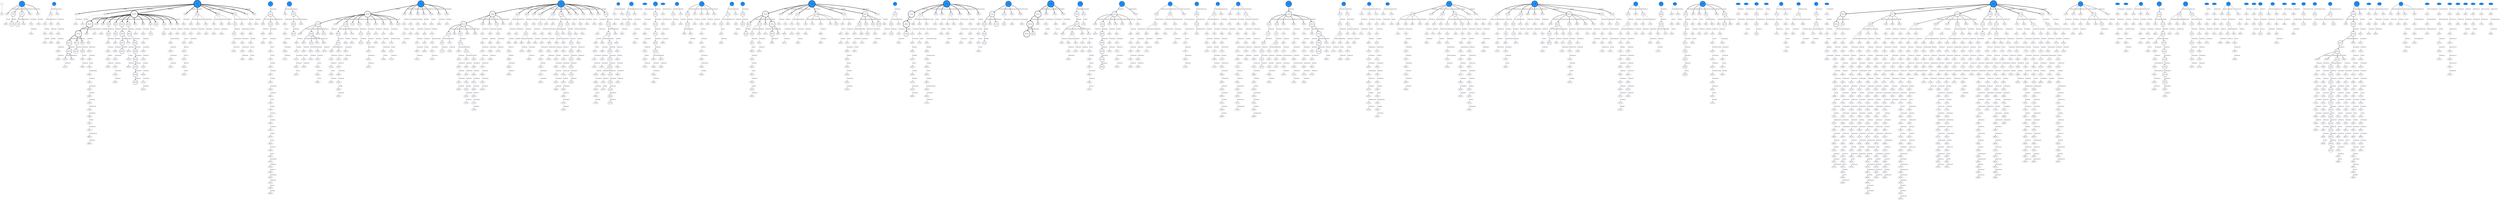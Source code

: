 // produced with flexfringe // 
digraph DFA {
	0 [label="root" shape=box];
		I -> 0;
	1 [ label="1 #16" , style=filled, fillcolor="dodgerblue1", width=1.3437, height=1.3437, penwidth=2.83321];
		1 -> 77 [label="CnC|http
" , penwidth=2.83321 ];
		1 -> 78 [label="infoD|http
" , penwidth=2.83321 ];
		1 -> 79 [label="surf|http
" , penwidth=2.83321 ];
		1 -> 80 [label="hostD|etlservicemgr
" , penwidth=2.83321 ];
		1 -> 81 [label="serD|ssh
" , penwidth=2.83321 ];
	2 [ label="2 #3" , style=filled, fillcolor="dodgerblue1", width=0.869742, height=0.869742, penwidth=1.38629];
		2 -> 82 [label="infoD|http
" , penwidth=1.38629 ];
		2 -> 83 [label="serD|ag-swim
" , penwidth=1.38629 ];
	3 [ label="3 #93" , style=filled, fillcolor="dodgerblue1", width=1.71259, height=1.71259, penwidth=4.54329];
		3 -> 84 [label="CnC|http
" , penwidth=4.54329 ];
		3 -> 85 [label="serD|unknown
" , penwidth=4.54329 ];
		3 -> 86 [label="vulnD|mysql
" , penwidth=4.54329 ];
		3 -> 87 [label="hostD|us-cli
" , penwidth=4.54329 ];
		3 -> 88 [label="vulnD|ahsp
" , penwidth=4.54329 ];
		3 -> 89 [label="vulnD|ms-sql-s
" , penwidth=4.54329 ];
		3 -> 90 [label="vulnD|postgresql
" , penwidth=4.54329 ];
		3 -> 91 [label="serD|ssh
" , penwidth=4.54329 ];
		3 -> 92 [label="serD|asmgcs
" , penwidth=4.54329 ];
	4 [ label="4 #7" , style=filled, fillcolor="dodgerblue1", width=1.12475, height=1.12475, penwidth=2.07944];
		4 -> 93 [label="serD|unknown
" , penwidth=2.07944 ];
	5 [ label="5 #7" , style=filled, fillcolor="dodgerblue1", width=1.12475, height=1.12475, penwidth=2.07944];
		5 -> 94 [label="serD|unknown
" , penwidth=2.07944 ];
		5 -> 95 [label="vulnD|mysql
" , penwidth=2.07944 ];
	6 [ label="6 #35" , style=filled, fillcolor="dodgerblue1", width=1.52247, height=1.52247, penwidth=3.58352];
		6 -> 96 [label="infoD|http
" , penwidth=3.58352 ];
		6 -> 97 [label="serD|dsd
" , penwidth=3.58352 ];
		6 -> 98 [label="netDOS|http
" , penwidth=3.58352 ];
		6 -> 99 [label="hostD|http
" , penwidth=3.58352 ];
		6 -> 100 [label="surf|http
" , penwidth=3.58352 ];
		6 -> 101 [label="hostD|etlservicemgr
" , penwidth=3.58352 ];
		6 -> 102 [label="infoD|unknown
" , penwidth=3.58352 ];
		6 -> 103 [label="remoteexp|http
" , penwidth=3.58352 ];
	7 [ label="7 #45" , style=filled, fillcolor="dodgerblue1", width=1.57457, height=1.57457, penwidth=3.82864];
		7 -> 104 [label="serD|unknown
" , penwidth=3.82864 ];
		7 -> 105 [label="vulnD|mysql
" , penwidth=3.82864 ];
		7 -> 106 [label="hostD|http
" , penwidth=3.82864 ];
		7 -> 107 [label="hostD|us-cli
" , penwidth=3.82864 ];
		7 -> 108 [label="serD|rpas-c2
" , penwidth=3.82864 ];
		7 -> 109 [label="vulnD|http
" , penwidth=3.82864 ];
		7 -> 110 [label="serD|cpdlc
" , penwidth=3.82864 ];
		7 -> 111 [label="vulnD|ahsp
" , penwidth=3.82864 ];
		7 -> 112 [label="vulnD|ncube-lm
" , penwidth=3.82864 ];
		7 -> 113 [label="vulnD|postgresql
" , penwidth=3.82864 ];
		7 -> 114 [label="exfil|unknown
" , penwidth=3.82864 ];
		7 -> 115 [label="serD|sip
" , penwidth=3.82864 ];
		7 -> 116 [label="serD|agma
" , penwidth=3.82864 ];
	8 [ label="8 #2" , style=filled, fillcolor="dodgerblue1", width=0.741276, height=0.741276, penwidth=1.09861];
		8 -> 117 [label="serD|unknown
" , penwidth=1.09861 ];
		8 -> 118 [label="vulnD|sip
" , penwidth=1.09861 ];
	9 [ label="9 #4" , style=filled, fillcolor="dodgerblue1", width=0.959135, height=0.959135, penwidth=1.60944];
		9 -> 119 [label="netDOS|http
" , penwidth=1.60944 ];
		9 -> 120 [label="hostD|etlservicemgr
" , penwidth=1.60944 ];
	10 [ label="10 #1" , style=filled, fillcolor="dodgerblue1", width=0.526589, height=0.526589, penwidth=0.693147];
		10 -> 121 [label="infoD|commplex-main
" , penwidth=0.693147 ];
	11 [ label="11 #5" , style=filled, fillcolor="dodgerblue1", width=1.02667, height=1.02667, penwidth=1.79176];
		11 -> 122 [label="vulnD|mysql
" , penwidth=1.79176 ];
	12 [ label="12 #1" , style=filled, fillcolor="dodgerblue1", width=0.526589, height=0.526589, penwidth=0.693147];
		12 -> 123 [label="infoD|remoteware-cl
" , penwidth=0.693147 ];
	13 [ label="13 #3" , style=filled, fillcolor="dodgerblue1", width=0.869742, height=0.869742, penwidth=1.38629];
		13 -> 124 [label="serD|unknown
" , penwidth=1.38629 ];
		13 -> 125 [label="serD|dsd
" , penwidth=1.38629 ];
	14 [ label="14 #8" , style=filled, fillcolor="dodgerblue1", width=1.16228, height=1.16228, penwidth=2.19722];
		14 -> 126 [label="serD|unknown
" , penwidth=2.19722 ];
		14 -> 127 [label="serD|rpas-c2
" , penwidth=2.19722 ];
		14 -> 128 [label="serD|ff-ice
" , penwidth=2.19722 ];
		14 -> 129 [label="serD|cpdlc
" , penwidth=2.19722 ];
		14 -> 130 [label="serD|ag-swim
" , penwidth=2.19722 ];
	15 [ label="15 #4" , style=filled, fillcolor="dodgerblue1", width=0.959135, height=0.959135, penwidth=1.60944];
		15 -> 131 [label="serD|unknown
" , penwidth=1.60944 ];
		15 -> 132 [label="serD|ads-c
" , penwidth=1.60944 ];
	16 [ label="16 #4" , style=filled, fillcolor="dodgerblue1", width=0.959135, height=0.959135, penwidth=1.60944];
		16 -> 133 [label="serD|unknown
" , penwidth=1.60944 ];
	17 [ label="17 #53" , style=filled, fillcolor="dodgerblue1", width=1.60723, height=1.60723, penwidth=3.98898];
		17 -> 134 [label="infoD|http
" , penwidth=3.98898 ];
		17 -> 135 [label="serD|unknown
" , penwidth=3.98898 ];
		17 -> 136 [label="hostD|http
" , penwidth=3.98898 ];
		17 -> 137 [label="dManip|http
" , penwidth=3.98898 ];
		17 -> 138 [label="rPrivEsc|http
" , penwidth=3.98898 ];
		17 -> 139 [label="resHJ|http
" , penwidth=3.98898 ];
		17 -> 140 [label="vulnD|http
" , penwidth=3.98898 ];
		17 -> 141 [label="vulnD|wap-wsp
" , penwidth=3.98898 ];
	18 [ label="18 #3" , style=filled, fillcolor="dodgerblue1", width=0.869742, height=0.869742, penwidth=1.38629];
		18 -> 142 [label="vulnD|mysql
" , penwidth=1.38629 ];
	19 [ label="19 #51" , style=filled, fillcolor="dodgerblue1", width=1.59964, height=1.59964, penwidth=3.95124];
		19 -> 143 [label="rPrivEsc|http
" , penwidth=3.95124 ];
		19 -> 144 [label="delivery|http
" , penwidth=3.95124 ];
		19 -> 145 [label="vulnD|http
" , penwidth=3.95124 ];
		19 -> 146 [label="rPrivEsc|wap-wsp
" , penwidth=3.95124 ];
		19 -> 147 [label="remoteexp|http
" , penwidth=3.95124 ];
		19 -> 148 [label="delivery|wap-wsp
" , penwidth=3.95124 ];
		19 -> 149 [label="remoteexp|cslistener
" , penwidth=3.95124 ];
		19 -> 150 [label="ACE|etlservicemgr
" , penwidth=3.95124 ];
	20 [ label="20 #16" , style=filled, fillcolor="dodgerblue1", width=1.3437, height=1.3437, penwidth=2.83321];
		20 -> 151 [label="rPrivEsc|http
" , penwidth=2.83321 ];
		20 -> 152 [label="PAexp|http
" , penwidth=2.83321 ];
		20 -> 153 [label="PAexp|wap-wsp
" , penwidth=2.83321 ];
		20 -> 154 [label="rPrivEsc|etlservicemgr
" , penwidth=2.83321 ];
	21 [ label="21 #40" , style=filled, fillcolor="dodgerblue1", width=1.55045, height=1.55045, penwidth=3.71357];
		21 -> 155 [label="resHJ|http
" , penwidth=3.71357 ];
		21 -> 156 [label="resHJ|wap-wsp
" , penwidth=3.71357 ];
		21 -> 157 [label="resHJ|us-cli
" , penwidth=3.71357 ];
		21 -> 158 [label="TOexp|http
" , penwidth=3.71357 ];
	22 [ label="22 #9" , style=filled, fillcolor="dodgerblue1", width=1.19471, height=1.19471, penwidth=2.30259];
		22 -> 159 [label="netDOS|http
" , penwidth=2.30259 ];
		22 -> 160 [label="acctManip|http
" , penwidth=2.30259 ];
	23 [ label="23 #12" , style=filled, fillcolor="dodgerblue1", width=1.27115, height=1.27115, penwidth=2.56495];
		23 -> 161 [label="vulnD|mysql
" , penwidth=2.56495 ];
		23 -> 162 [label="vulnD|postgresql
" , penwidth=2.56495 ];
	24 [ label="24 #5" , style=filled, fillcolor="dodgerblue1", width=1.02667, height=1.02667, penwidth=1.79176];
		24 -> 163 [label="infoD|remoteware-cl
" , penwidth=1.79176 ];
		24 -> 164 [label="vulnD|remoteware-cl
" , penwidth=1.79176 ];
		24 -> 165 [label="uPrivEsc|remoteware-cl
" , penwidth=1.79176 ];
	25 [ label="25 #4" , style=filled, fillcolor="dodgerblue1", width=0.959135, height=0.959135, penwidth=1.60944];
		25 -> 166 [label="rPrivEsc|remoteware-cl
" , penwidth=1.60944 ];
	26 [ label="26 #3" , style=filled, fillcolor="dodgerblue1", width=0.869742, height=0.869742, penwidth=1.38629];
		26 -> 167 [label="vulnD|mysql
" , penwidth=1.38629 ];
		26 -> 168 [label="vulnD|postgresql
" , penwidth=1.38629 ];
	27 [ label="27 #4" , style=filled, fillcolor="dodgerblue1", width=0.959135, height=0.959135, penwidth=1.60944];
		27 -> 169 [label="serD|unknown
" , penwidth=1.60944 ];
		27 -> 170 [label="vulnD|mysql
" , penwidth=1.60944 ];
		27 -> 171 [label="vulnD|postgresql
" , penwidth=1.60944 ];
	28 [ label="28 #19" , style=filled, fillcolor="dodgerblue1", width=1.38523, height=1.38523, penwidth=2.99573];
		28 -> 172 [label="infoD|xdmcp
" , penwidth=2.99573 ];
	29 [ label="29 #4" , style=filled, fillcolor="dodgerblue1", width=0.959135, height=0.959135, penwidth=1.60944];
		29 -> 173 [label="serD|unknown
" , penwidth=1.60944 ];
		29 -> 174 [label="infoD|xdmcp
" , penwidth=1.60944 ];
	30 [ label="30 #3" , style=filled, fillcolor="dodgerblue1", width=0.869742, height=0.869742, penwidth=1.38629];
		30 -> 175 [label="serD|unknown
" , penwidth=1.38629 ];
		30 -> 176 [label="vulnD|ahsp
" , penwidth=1.38629 ];
		30 -> 177 [label="vulnD|ms-sql-s
" , penwidth=1.38629 ];
	31 [ label="31 #2" , style=filled, fillcolor="dodgerblue1", width=0.741276, height=0.741276, penwidth=1.09861];
		31 -> 178 [label="vulnD|mysql
" , penwidth=1.09861 ];
		31 -> 179 [label="vulnD|ncube-lm
" , penwidth=1.09861 ];
	32 [ label="32 #14" , style=filled, fillcolor="dodgerblue1", width=1.31051, height=1.31051, penwidth=2.70805];
		32 -> 180 [label="serD|unknown
" , penwidth=2.70805 ];
		32 -> 181 [label="vulnD|ahsp
" , penwidth=2.70805 ];
		32 -> 182 [label="vulnD|ms-sql-s
" , penwidth=2.70805 ];
		32 -> 183 [label="vulnD|postgresql
" , penwidth=2.70805 ];
		32 -> 184 [label="serD|ssh
" , penwidth=2.70805 ];
		32 -> 185 [label="serD|ipsma
" , penwidth=2.70805 ];
	33 [ label="33 #25" , style=filled, fillcolor="dodgerblue1", width=1.44882, height=1.44882, penwidth=3.2581];
		33 -> 186 [label="serD|unknown
" , penwidth=3.2581 ];
		33 -> 187 [label="hostD|remoteware-cl
" , penwidth=3.2581 ];
		33 -> 188 [label="hostD|wap-wsp
" , penwidth=3.2581 ];
		33 -> 189 [label="serD|ff-ice
" , penwidth=3.2581 ];
		33 -> 190 [label="vulnD|ms-sql-s
" , penwidth=3.2581 ];
		33 -> 191 [label="exfil|unknown
" , penwidth=3.2581 ];
		33 -> 192 [label="infoD|unknown
" , penwidth=3.2581 ];
		33 -> 193 [label="serD|ssh
" , penwidth=3.2581 ];
		33 -> 194 [label="serD|ipsma
" , penwidth=3.2581 ];
	34 [ label="34 #5" , style=filled, fillcolor="dodgerblue1", width=1.02667, height=1.02667, penwidth=1.79176];
		34 -> 195 [label="serD|unknown
" , penwidth=1.79176 ];
		34 -> 196 [label="hostD|http
" , penwidth=1.79176 ];
		34 -> 197 [label="infoD|unknown
" , penwidth=1.79176 ];
	35 [ label="35 #5" , style=filled, fillcolor="dodgerblue1", width=1.02667, height=1.02667, penwidth=1.79176];
		35 -> 198 [label="serD|unknown
" , penwidth=1.79176 ];
	36 [ label="36 #2" , style=filled, fillcolor="dodgerblue1", width=0.741276, height=0.741276, penwidth=1.09861];
		36 -> 199 [label="vulnD|http
" , penwidth=1.09861 ];
		36 -> 200 [label="infoD|unknown
" , penwidth=1.09861 ];
	37 [ label="37 #14" , style=filled, fillcolor="dodgerblue1", width=1.31051, height=1.31051, penwidth=2.70805];
		37 -> 201 [label="serD|unknown
" , penwidth=2.70805 ];
		37 -> 202 [label="hostD|http
" , penwidth=2.70805 ];
		37 -> 203 [label="hostD|us-cli
" , penwidth=2.70805 ];
		37 -> 204 [label="hostD|etlservicemgr
" , penwidth=2.70805 ];
		37 -> 205 [label="hostD|unknown
" , penwidth=2.70805 ];
		37 -> 206 [label="serD|ssh
" , penwidth=2.70805 ];
	38 [ label="38 #1" , style=filled, fillcolor="dodgerblue1", width=0.526589, height=0.526589, penwidth=0.693147];
		38 -> 207 [label="dManip|http
" , penwidth=0.693147 ];
	39 [ label="39 #1" , style=filled, fillcolor="dodgerblue1", width=0.526589, height=0.526589, penwidth=0.693147];
		39 -> 208 [label="ACE|remoteware-cl
" , penwidth=0.693147 ];
	40 [ label="40 #2" , style=filled, fillcolor="dodgerblue1", width=0.741276, height=0.741276, penwidth=1.09861];
		40 -> 209 [label="resHJ|wap-wsp
" , penwidth=1.09861 ];
	41 [ label="41 #1" , style=filled, fillcolor="dodgerblue1", width=0.526589, height=0.526589, penwidth=0.693147];
		41 -> 210 [label="ACE|http
" , penwidth=0.693147 ];
	42 [ label="42 #3" , style=filled, fillcolor="dodgerblue1", width=0.869742, height=0.869742, penwidth=1.38629];
		42 -> 211 [label="rPrivEsc|wap-wsp
" , penwidth=1.38629 ];
		42 -> 212 [label="vulnD|cslistener
" , penwidth=1.38629 ];
	43 [ label="43 #2" , style=filled, fillcolor="dodgerblue1", width=0.741276, height=0.741276, penwidth=1.09861];
		43 -> 213 [label="infoD|etlservicemgr
" , penwidth=1.09861 ];
	44 [ label="44 #3" , style=filled, fillcolor="dodgerblue1", width=0.869742, height=0.869742, penwidth=1.38629];
		44 -> 214 [label="serD|unknown
" , penwidth=1.38629 ];
	45 [ label="45 #1" , style=filled, fillcolor="dodgerblue1", width=0.526589, height=0.526589, penwidth=0.693147];
		45 -> 215 [label="acctManip|http
" , penwidth=0.693147 ];
	46 [ label="46 #48" , style=filled, fillcolor="dodgerblue1", width=1.58756, height=1.58756, penwidth=3.89182];
		46 -> 216 [label="serD|unknown
" , penwidth=3.89182 ];
		46 -> 217 [label="vulnD|mysql
" , penwidth=3.89182 ];
		46 -> 218 [label="vulnD|ahsp
" , penwidth=3.89182 ];
		46 -> 219 [label="infoD|xdmcp
" , penwidth=3.89182 ];
		46 -> 220 [label="vulnD|ms-sql-s
" , penwidth=3.89182 ];
		46 -> 221 [label="vulnD|ncube-lm
" , penwidth=3.89182 ];
		46 -> 222 [label="vulnD|postgresql
" , penwidth=3.89182 ];
		46 -> 223 [label="CnC|unknown
" , penwidth=3.89182 ];
	47 [ label="47 #8" , style=filled, fillcolor="dodgerblue1", width=1.16228, height=1.16228, penwidth=2.19722];
		47 -> 224 [label="vulnD|mysql
" , penwidth=2.19722 ];
		47 -> 225 [label="hostD|http
" , penwidth=2.19722 ];
		47 -> 226 [label="hostD|wap-wsp
" , penwidth=2.19722 ];
		47 -> 227 [label="uPrivEsc|cslistener
" , penwidth=2.19722 ];
		47 -> 228 [label="serD|ag-swim
" , penwidth=2.19722 ];
	48 [ label="48 #1" , style=filled, fillcolor="dodgerblue1", width=0.526589, height=0.526589, penwidth=0.693147];
		48 -> 229 [label="acctManip|snmp
" , penwidth=0.693147 ];
	49 [ label="49 #1" , style=filled, fillcolor="dodgerblue1", width=0.526589, height=0.526589, penwidth=0.693147];
		49 -> 230 [label="serD|unknown
" , penwidth=0.693147 ];
	50 [ label="50 #3" , style=filled, fillcolor="dodgerblue1", width=0.869742, height=0.869742, penwidth=1.38629];
		50 -> 231 [label="serD|unknown
" , penwidth=1.38629 ];
		50 -> 232 [label="hostD|http
" , penwidth=1.38629 ];
		50 -> 233 [label="serD|ssh
" , penwidth=1.38629 ];
	51 [ label="51 #6" , style=filled, fillcolor="dodgerblue1", width=1.08042, height=1.08042, penwidth=1.94591];
		51 -> 234 [label="vulnD|mysql
" , penwidth=1.94591 ];
	52 [ label="52 #6" , style=filled, fillcolor="dodgerblue1", width=1.08042, height=1.08042, penwidth=1.94591];
		52 -> 235 [label="vulnD|mysql
" , penwidth=1.94591 ];
		52 -> 236 [label="vulnD|ms-sql-s
" , penwidth=1.94591 ];
	53 [ label="53 #1" , style=filled, fillcolor="dodgerblue1", width=0.526589, height=0.526589, penwidth=0.693147];
		53 -> 237 [label="serD|ssh
" , penwidth=0.693147 ];
	54 [ label="54 #1" , style=filled, fillcolor="dodgerblue1", width=0.526589, height=0.526589, penwidth=0.693147];
		54 -> 238 [label="hostD|asf-rmcp
" , penwidth=0.693147 ];
	55 [ label="55 #4" , style=filled, fillcolor="dodgerblue1", width=0.959135, height=0.959135, penwidth=1.60944];
		55 -> 239 [label="infoD|us-cli
" , penwidth=1.60944 ];
		55 -> 240 [label="dManip|us-cli
" , penwidth=1.60944 ];
		55 -> 241 [label="rPrivEsc|us-cli
" , penwidth=1.60944 ];
	56 [ label="56 #1" , style=filled, fillcolor="dodgerblue1", width=0.526589, height=0.526589, penwidth=0.693147];
		56 -> 242 [label="rPrivEsc|us-cli
" , penwidth=0.693147 ];
	57 [ label="57 #1" , style=filled, fillcolor="dodgerblue1", width=0.526589, height=0.526589, penwidth=0.693147];
		57 -> 243 [label="ACE|us-cli
" , penwidth=0.693147 ];
	58 [ label="58 #2" , style=filled, fillcolor="dodgerblue1", width=0.741276, height=0.741276, penwidth=1.09861];
		58 -> 244 [label="resHJ|us-cli
" , penwidth=1.09861 ];
	59 [ label="59 #2" , style=filled, fillcolor="dodgerblue1", width=0.741276, height=0.741276, penwidth=1.09861];
		59 -> 245 [label="vulnD|wap-wsp
" , penwidth=1.09861 ];
		59 -> 246 [label="infoD|wap-wsp
" , penwidth=1.09861 ];
	60 [ label="60 #1" , style=filled, fillcolor="dodgerblue1", width=0.526589, height=0.526589, penwidth=0.693147];
		60 -> 247 [label="rPrivEsc|unknown
" , penwidth=0.693147 ];
	61 [ label="61 #1" , style=filled, fillcolor="dodgerblue1", width=0.526589, height=0.526589, penwidth=0.693147];
		61 -> 248 [label="resHJ|unknown
" , penwidth=0.693147 ];
	62 [ label="62 #2" , style=filled, fillcolor="dodgerblue1", width=0.741276, height=0.741276, penwidth=1.09861];
		62 -> 249 [label="rPrivEsc|etlservicemgr
" , penwidth=1.09861 ];
	63 [ label="63 #2" , style=filled, fillcolor="dodgerblue1", width=0.741276, height=0.741276, penwidth=1.09861];
		63 -> 250 [label="acctManip|etlservicemgr
" , penwidth=1.09861 ];
	64 [ label="64 #3" , style=filled, fillcolor="dodgerblue1", width=0.869742, height=0.869742, penwidth=1.38629];
		64 -> 251 [label="acctManip|remoteware-cl
" , penwidth=1.38629 ];
	65 [ label="65 #10" , style=filled, fillcolor="dodgerblue1", width=1.22316, height=1.22316, penwidth=2.3979];
		65 -> 252 [label="vulnD|mysql
" , penwidth=2.3979 ];
		65 -> 253 [label="vulnD|postgresql
" , penwidth=2.3979 ];
	66 [ label="66 #1" , style=filled, fillcolor="dodgerblue1", width=0.526589, height=0.526589, penwidth=0.693147];
		66 -> 254 [label="vulnD|mysql
" , penwidth=0.693147 ];
	67 [ label="67 #2" , style=filled, fillcolor="dodgerblue1", width=0.741276, height=0.741276, penwidth=1.09861];
		67 -> 255 [label="infoD|unknown
" , penwidth=1.09861 ];
		67 -> 256 [label="CnC|unknown
" , penwidth=1.09861 ];
	68 [ label="68 #4" , style=filled, fillcolor="dodgerblue1", width=0.959135, height=0.959135, penwidth=1.60944];
		68 -> 257 [label="serD|unknown
" , penwidth=1.60944 ];
		68 -> 258 [label="serD|dsd
" , penwidth=1.60944 ];
		68 -> 259 [label="vulnD|commplex-main
" , penwidth=1.60944 ];
		68 -> 260 [label="delivery|commplex-main
" , penwidth=1.60944 ];
	69 [ label="69 #1" , style=filled, fillcolor="dodgerblue1", width=0.526589, height=0.526589, penwidth=0.693147];
		69 -> 261 [label="rPrivEsc|commplex-main
" , penwidth=0.693147 ];
	70 [ label="70 #1" , style=filled, fillcolor="dodgerblue1", width=0.526589, height=0.526589, penwidth=0.693147];
		70 -> 262 [label="surf|commplex-main
" , penwidth=0.693147 ];
	71 [ label="71 #1" , style=filled, fillcolor="dodgerblue1", width=0.526589, height=0.526589, penwidth=0.693147];
		71 -> 263 [label="dDestruct|us-cli
" , penwidth=0.693147 ];
	72 [ label="72 #1" , style=filled, fillcolor="dodgerblue1", width=0.526589, height=0.526589, penwidth=0.693147];
		72 -> 264 [label="serD|unknown
" , penwidth=0.693147 ];
	73 [ label="73 #1" , style=filled, fillcolor="dodgerblue1", width=0.526589, height=0.526589, penwidth=0.693147];
		73 -> 265 [label="vulnD|mysql
" , penwidth=0.693147 ];
	74 [ label="74 #1" , style=filled, fillcolor="dodgerblue1", width=0.526589, height=0.526589, penwidth=0.693147];
		74 -> 266 [label="infoD|cslistener
" , penwidth=0.693147 ];
	75 [ label="75 #1" , style=filled, fillcolor="dodgerblue1", width=0.526589, height=0.526589, penwidth=0.693147];
		75 -> 267 [label="rPrivEsc|cslistener
" , penwidth=0.693147 ];
	76 [ label="76 #1" , style=filled, fillcolor="dodgerblue1", width=0.526589, height=0.526589, penwidth=0.693147];
		76 -> 268 [label="resHJ|cslistener
" , penwidth=0.693147 ];
	77 [ label="77 #1" , style=filled, fillcolor="ghostwhite", width=0.526589, height=0.526589, penwidth=0.693147];
		77 -> 269 [label="CnC|http
" , penwidth=0.693147 ];
	78 [ label="78 #6" , style=filled, fillcolor="ghostwhite", width=1.08042, height=1.08042, penwidth=1.94591];
		78 -> 270 [label="infoD|http
" , penwidth=1.94591 ];
	79 [ label="79 #7" , style=filled, fillcolor="ghostwhite", width=1.12475, height=1.12475, penwidth=2.07944];
		79 -> 271 [label="infoD|http
" , penwidth=2.07944 ];
		79 -> 272 [label="infoD|unknown
" , penwidth=2.07944 ];
	80 [ label="80 #1" , style=filled, fillcolor="ghostwhite", width=0.526589, height=0.526589, penwidth=0.693147];
		80 -> 273 [label="serD|unknown
" , penwidth=0.693147 ];
	81 [ label="81 #1" , style=filled, fillcolor="ghostwhite", width=0.526589, height=0.526589, penwidth=0.693147];
		81 -> 274 [label="hostD|http
" , penwidth=0.693147 ];
	82 [ label="82 #2" , style=filled, fillcolor="ghostwhite", width=0.741276, height=0.741276, penwidth=1.09861];
		82 -> 275 [label="infoD|http
" , penwidth=1.09861 ];
		82 -> 276 [label="serD|ag-swim
" , penwidth=1.09861 ];
	83 [ label="83 #1" , style=filled, fillcolor="ghostwhite", width=0.526589, height=0.526589, penwidth=0.693147];
		83 -> 277 [label="vulnD|ms-sql-s
" , penwidth=0.693147 ];
	84 [ label="84 #1" , style=filled, fillcolor="ghostwhite", width=0.526589, height=0.526589, penwidth=0.693147];
		84 -> 278 [label="serD|unknown
" , penwidth=0.693147 ];
	85 [ label="85 #1" , style=filled, fillcolor="ghostwhite", width=0.526589, height=0.526589, penwidth=0.693147];
		85 -> 279 [label="hostD|http
" , penwidth=0.693147 ];
	86 [ label="86 #79" , style=filled, fillcolor="ghostwhite", width=1.68307, height=1.68307, penwidth=4.38203];
		86 -> 280 [label="serD|unknown
" , penwidth=4.38203 ];
		86 -> 281 [label="serD|dsd
" , penwidth=4.38203 ];
		86 -> 282 [label="hostD|http
" , penwidth=4.38203 ];
		86 -> 283 [label="serD|rpas-c2
" , penwidth=4.38203 ];
		86 -> 284 [label="serD|cpdlc
" , penwidth=4.38203 ];
		86 -> 285 [label="serD|cm
" , penwidth=4.38203 ];
		86 -> 286 [label="hostD|asf-rmcp
" , penwidth=4.38203 ];
		86 -> 287 [label="vulnD|postgresql
" , penwidth=4.38203 ];
		86 -> 288 [label="infoD|unknown
" , penwidth=4.38203 ];
		86 -> 289 [label="serD|ssh
" , penwidth=4.38203 ];
		86 -> 290 [label="acctManip|snmp
" , penwidth=4.38203 ];
		86 -> 291 [label="serD|asmgcs
" , penwidth=4.38203 ];
		86 -> 292 [label="serD|ipsma
" , penwidth=4.38203 ];
		86 -> 293 [label="serD|icmpd
" , penwidth=4.38203 ];
	87 [ label="87 #1" , style=filled, fillcolor="ghostwhite", width=0.526589, height=0.526589, penwidth=0.693147];
		87 -> 294 [label="serD|unknown
" , penwidth=0.693147 ];
	88 [ label="88 #3" , style=filled, fillcolor="ghostwhite", width=0.869742, height=0.869742, penwidth=1.38629];
		88 -> 295 [label="vulnD|ahsp
" , penwidth=1.38629 ];
		88 -> 296 [label="vulnD|ncube-lm
" , penwidth=1.38629 ];
		88 -> 297 [label="vulnD|postgresql
" , penwidth=1.38629 ];
	89 [ label="89 #3" , style=filled, fillcolor="ghostwhite", width=0.869742, height=0.869742, penwidth=1.38629];
		89 -> 298 [label="serD|unknown
" , penwidth=1.38629 ];
		89 -> 299 [label="vulnD|ncube-lm
" , penwidth=1.38629 ];
		89 -> 300 [label="exfil|ssh
" , penwidth=1.38629 ];
	90 [ label="90 #3" , style=filled, fillcolor="ghostwhite", width=0.869742, height=0.869742, penwidth=1.38629];
		90 -> 301 [label="serD|unknown
" , penwidth=1.38629 ];
		90 -> 302 [label="vulnD|ncube-lm
" , penwidth=1.38629 ];
	91 [ label="91 #1" , style=filled, fillcolor="ghostwhite", width=0.526589, height=0.526589, penwidth=0.693147];
		91 -> 303 [label="hostD|http
" , penwidth=0.693147 ];
	92 [ label="92 #1" , style=filled, fillcolor="ghostwhite", width=0.526589, height=0.526589, penwidth=0.693147];
		92 -> 304 [label="vulnD|mysql
" , penwidth=0.693147 ];
	93 [ label="93 #7" , style=filled, fillcolor="ghostwhite", width=1.12475, height=1.12475, penwidth=2.07944];
		93 -> 305 [label="serD|unknown
" , penwidth=2.07944 ];
		93 -> 306 [label="vulnD|mysql
" , penwidth=2.07944 ];
		93 -> 307 [label="vulnD|ms-sql-s
" , penwidth=2.07944 ];
	94 [ label="94 #1" , style=filled, fillcolor="ghostwhite", width=0.526589, height=0.526589, penwidth=0.693147];
		94 -> 308 [label="vulnD|postgresql
" , penwidth=0.693147 ];
	95 [ label="95 #6" , style=filled, fillcolor="ghostwhite", width=1.08042, height=1.08042, penwidth=1.94591];
		95 -> 309 [label="serD|unknown
" , penwidth=1.94591 ];
		95 -> 310 [label="acctManip|snmp
" , penwidth=1.94591 ];
	96 [ label="96 #28" , style=filled, fillcolor="ghostwhite", width=1.47414, height=1.47414, penwidth=3.3673];
		96 -> 311 [label="serD|unknown
" , penwidth=3.3673 ];
		96 -> 312 [label="serD|dsd
" , penwidth=3.3673 ];
		96 -> 313 [label="hostD|http
" , penwidth=3.3673 ];
		96 -> 314 [label="surf|http
" , penwidth=3.3673 ];
		96 -> 315 [label="hostD|etlservicemgr
" , penwidth=3.3673 ];
		96 -> 316 [label="hostD|unknown
" , penwidth=3.3673 ];
		96 -> 317 [label="hostD|wap-wsp
" , penwidth=3.3673 ];
		96 -> 318 [label="hostD|asf-rmcp
" , penwidth=3.3673 ];
		96 -> 319 [label="infoD|xdmcp
" , penwidth=3.3673 ];
		96 -> 320 [label="serD|ssh
" , penwidth=3.3673 ];
	97 [ label="97 #1" , style=filled, fillcolor="ghostwhite", width=0.526589, height=0.526589, penwidth=0.693147];
		97 -> 321 [label="vulnD|mysql
" , penwidth=0.693147 ];
	98 [ label="98 #1" , style=filled, fillcolor="ghostwhite", width=0.526589, height=0.526589, penwidth=0.693147];
		98 -> 322 [label="remoteexp|http
" , penwidth=0.693147 ];
	99 [ label="99 #1" , style=filled, fillcolor="ghostwhite", width=0.526589, height=0.526589, penwidth=0.693147];
		99 -> 323 [label="vulnD|http
" , penwidth=0.693147 ];
	100 [ label="100 #1" , style=filled, fillcolor="ghostwhite", width=0.526589, height=0.526589, penwidth=0.693147];
		100 -> 324 [label="infoD|http
" , penwidth=0.693147 ];
	101 [ label="101 #1" , style=filled, fillcolor="ghostwhite", width=0.526589, height=0.526589, penwidth=0.693147];
		101 -> 325 [label="serD|ads-c
" , penwidth=0.693147 ];
	102 [ label="102 #1" , style=filled, fillcolor="ghostwhite", width=0.526589, height=0.526589, penwidth=0.693147];
		102 -> 326 [label="hostD|wap-wsp
" , penwidth=0.693147 ];
	103 [ label="103 #1" , style=filled, fillcolor="ghostwhite", width=0.526589, height=0.526589, penwidth=0.693147];
		103 -> 327 [label="infoD|http
" , penwidth=0.693147 ];
	104 [ label="104 #20" , style=filled, fillcolor="ghostwhite", width=1.39736, height=1.39736, penwidth=3.04452];
		104 -> 328 [label="vulnD|mysql
" , penwidth=3.04452 ];
		104 -> 329 [label="vulnD|http
" , penwidth=3.04452 ];
		104 -> 330 [label="vulnD|ahsp
" , penwidth=3.04452 ];
		104 -> 331 [label="vulnD|ms-sql-s
" , penwidth=3.04452 ];
		104 -> 332 [label="vulnD|postgresql
" , penwidth=3.04452 ];
	105 [ label="105 #2" , style=filled, fillcolor="ghostwhite", width=0.741276, height=0.741276, penwidth=1.09861];
		105 -> 333 [label="hostD|http
" , penwidth=1.09861 ];
		105 -> 334 [label="vulnD|ms-sql-s
" , penwidth=1.09861 ];
	106 [ label="106 #2" , style=filled, fillcolor="ghostwhite", width=0.741276, height=0.741276, penwidth=1.09861];
		106 -> 335 [label="serD|unknown
" , penwidth=1.09861 ];
	107 [ label="107 #1" , style=filled, fillcolor="ghostwhite", width=0.526589, height=0.526589, penwidth=0.693147];
		107 -> 336 [label="vulnD|mysql
" , penwidth=0.693147 ];
	108 [ label="108 #2" , style=filled, fillcolor="ghostwhite", width=0.741276, height=0.741276, penwidth=1.09861];
		108 -> 337 [label="vulnD|mysql
" , penwidth=1.09861 ];
	109 [ label="109 #2" , style=filled, fillcolor="ghostwhite", width=0.741276, height=0.741276, penwidth=1.09861];
		109 -> 338 [label="vulnD|ahsp
" , penwidth=1.09861 ];
		109 -> 339 [label="vulnD|ms-sql-s
" , penwidth=1.09861 ];
	110 [ label="110 #6" , style=filled, fillcolor="ghostwhite", width=1.08042, height=1.08042, penwidth=1.94591];
		110 -> 340 [label="vulnD|mysql
" , penwidth=1.94591 ];
		110 -> 341 [label="vulnD|http
" , penwidth=1.94591 ];
	111 [ label="111 #1" , style=filled, fillcolor="ghostwhite", width=0.526589, height=0.526589, penwidth=0.693147];
		111 -> 342 [label="vulnD|ahsp
" , penwidth=0.693147 ];
	112 [ label="112 #1" , style=filled, fillcolor="ghostwhite", width=0.526589, height=0.526589, penwidth=0.693147];
		112 -> 343 [label="serD|unknown
" , penwidth=0.693147 ];
	113 [ label="113 #1" , style=filled, fillcolor="ghostwhite", width=0.526589, height=0.526589, penwidth=0.693147];
		113 -> 344 [label="serD|unknown
" , penwidth=0.693147 ];
	114 [ label="114 #1" , style=filled, fillcolor="ghostwhite", width=0.526589, height=0.526589, penwidth=0.693147];
		114 -> 345 [label="serD|sip
" , penwidth=0.693147 ];
	115 [ label="115 #1" , style=filled, fillcolor="ghostwhite", width=0.526589, height=0.526589, penwidth=0.693147];
		115 -> 346 [label="serD|unknown
" , penwidth=0.693147 ];
	116 [ label="116 #5" , style=filled, fillcolor="ghostwhite", width=1.02667, height=1.02667, penwidth=1.79176];
		116 -> 347 [label="vulnD|mysql
" , penwidth=1.79176 ];
	117 [ label="117 #1" , style=filled, fillcolor="ghostwhite", width=0.526589, height=0.526589, penwidth=0.693147];
		117 -> 348 [label="vulnD|mysql
" , penwidth=0.693147 ];
	118 [ label="118 #1" , style=filled, fillcolor="ghostwhite", width=0.526589, height=0.526589, penwidth=0.693147];
		118 -> 349 [label="serD|cpdlc
" , penwidth=0.693147 ];
	119 [ label="119 #3" , style=filled, fillcolor="ghostwhite", width=0.869742, height=0.869742, penwidth=1.38629];
		119 -> 350 [label="infoD|http
" , penwidth=1.38629 ];
	120 [ label="120 #1" , style=filled, fillcolor="ghostwhite", width=0.526589, height=0.526589, penwidth=0.693147];
		120 -> 351 [label="serD|unknown
" , penwidth=0.693147 ];
	121 [ label="121 #1" , style=filled, fillcolor="ghostwhite", width=0.526589, height=0.526589, penwidth=0.693147];
		121 -> 352 [label="serD|unknown
" , penwidth=0.693147 ];
	122 [ label="122 #5" , style=filled, fillcolor="ghostwhite", width=1.02667, height=1.02667, penwidth=1.79176];
		122 -> 353 [label="serD|unknown
" , penwidth=1.79176 ];
	123 [ label="123 #1" , style=filled, fillcolor="ghostwhite", width=0.526589, height=0.526589, penwidth=0.693147];
		123 -> 354 [label="hostD|remoteware-cl
" , penwidth=0.693147 ];
	124 [ label="124 #2" , style=filled, fillcolor="ghostwhite", width=0.741276, height=0.741276, penwidth=1.09861];
		124 -> 355 [label="vulnD|mysql
" , penwidth=1.09861 ];
	125 [ label="125 #1" , style=filled, fillcolor="ghostwhite", width=0.526589, height=0.526589, penwidth=0.693147];
		125 -> 356 [label="vulnD|mysql
" , penwidth=0.693147 ];
	126 [ label="126 #4" , style=filled, fillcolor="ghostwhite", width=0.959135, height=0.959135, penwidth=1.60944];
		126 -> 357 [label="vulnD|mysql
" , penwidth=1.60944 ];
	127 [ label="127 #1" , style=filled, fillcolor="ghostwhite", width=0.526589, height=0.526589, penwidth=0.693147];
		127 -> 358 [label="vulnD|mysql
" , penwidth=0.693147 ];
	128 [ label="128 #1" , style=filled, fillcolor="ghostwhite", width=0.526589, height=0.526589, penwidth=0.693147];
		128 -> 359 [label="vulnD|http
" , penwidth=0.693147 ];
	129 [ label="129 #1" , style=filled, fillcolor="ghostwhite", width=0.526589, height=0.526589, penwidth=0.693147];
		129 -> 360 [label="vulnD|mysql
" , penwidth=0.693147 ];
	130 [ label="130 #1" , style=filled, fillcolor="ghostwhite", width=0.526589, height=0.526589, penwidth=0.693147];
		130 -> 361 [label="vulnD|mysql
" , penwidth=0.693147 ];
	131 [ label="131 #3" , style=filled, fillcolor="ghostwhite", width=0.869742, height=0.869742, penwidth=1.38629];
		131 -> 362 [label="vulnD|mysql
" , penwidth=1.38629 ];
		131 -> 363 [label="vulnD|ncube-lm
" , penwidth=1.38629 ];
	132 [ label="132 #1" , style=filled, fillcolor="ghostwhite", width=0.526589, height=0.526589, penwidth=0.693147];
		132 -> 364 [label="vulnD|mysql
" , penwidth=0.693147 ];
	133 [ label="133 #4" , style=filled, fillcolor="ghostwhite", width=0.959135, height=0.959135, penwidth=1.60944];
		133 -> 365 [label="vulnD|mysql
" , penwidth=1.60944 ];
	134 [ label="134 #28" , style=filled, fillcolor="ghostwhite", width=1.47414, height=1.47414, penwidth=3.3673];
		134 -> 366 [label="vulnD|mysql
" , penwidth=3.3673 ];
		134 -> 367 [label="hostD|http
" , penwidth=3.3673 ];
		134 -> 368 [label="serD|ff-ice
" , penwidth=3.3673 ];
		134 -> 369 [label="vulnD|http
" , penwidth=3.3673 ];
	135 [ label="135 #1" , style=filled, fillcolor="ghostwhite", width=0.526589, height=0.526589, penwidth=0.693147];
		135 -> 370 [label="vulnD|mysql
" , penwidth=0.693147 ];
	136 [ label="136 #1" , style=filled, fillcolor="ghostwhite", width=0.526589, height=0.526589, penwidth=0.693147];
		136 -> 371 [label="vulnD|http
" , penwidth=0.693147 ];
	137 [ label="137 #2" , style=filled, fillcolor="ghostwhite", width=0.741276, height=0.741276, penwidth=1.09861];
		137 -> 372 [label="vulnD|http
" , penwidth=1.09861 ];
		137 -> 373 [label="remoteexp|http
" , penwidth=1.09861 ];
	138 [ label="138 #6" , style=filled, fillcolor="ghostwhite", width=1.08042, height=1.08042, penwidth=1.94591];
		138 -> 374 [label="serD|rpas-c2
" , penwidth=1.94591 ];
		138 -> 375 [label="bfCred|unknown
" , penwidth=1.94591 ];
		138 -> 376 [label="hostD|etlservicemgr
" , penwidth=1.94591 ];
		138 -> 377 [label="ACE|http
" , penwidth=1.94591 ];
		138 -> 378 [label="infoD|unknown
" , penwidth=1.94591 ];
	139 [ label="139 #2" , style=filled, fillcolor="ghostwhite", width=0.741276, height=0.741276, penwidth=1.09861];
		139 -> 379 [label="infoD|http
" , penwidth=1.09861 ];
		139 -> 380 [label="infoD|wap-wsp
" , penwidth=1.09861 ];
	140 [ label="140 #12" , style=filled, fillcolor="ghostwhite", width=1.27115, height=1.27115, penwidth=2.56495];
		140 -> 381 [label="infoD|http
" , penwidth=2.56495 ];
		140 -> 382 [label="serD|unknown
" , penwidth=2.56495 ];
		140 -> 383 [label="hostD|http
" , penwidth=2.56495 ];
		140 -> 384 [label="surf|http
" , penwidth=2.56495 ];
	141 [ label="141 #1" , style=filled, fillcolor="ghostwhite", width=0.526589, height=0.526589, penwidth=0.693147];
		141 -> 385 [label="serD|cpdlc
" , penwidth=0.693147 ];
	142 [ label="142 #3" , style=filled, fillcolor="ghostwhite", width=0.869742, height=0.869742, penwidth=1.38629];
		142 -> 386 [label="serD|unknown
" , penwidth=1.38629 ];
		142 -> 387 [label="hostD|http
" , penwidth=1.38629 ];
	143 [ label="143 #41" , style=filled, fillcolor="ghostwhite", width=1.55555, height=1.55555, penwidth=3.73767];
		143 -> 388 [label="ACE|http
" , penwidth=3.73767 ];
	144 [ label="144 #3" , style=filled, fillcolor="ghostwhite", width=0.869742, height=0.869742, penwidth=1.38629];
		144 -> 389 [label="exfil|http
" , penwidth=1.38629 ];
		144 -> 390 [label="uPrivEsc|http
" , penwidth=1.38629 ];
		144 -> 391 [label="exfil|etlservicemgr
" , penwidth=1.38629 ];
	145 [ label="145 #1" , style=filled, fillcolor="ghostwhite", width=0.526589, height=0.526589, penwidth=0.693147];
		145 -> 392 [label="serD|ssh
" , penwidth=0.693147 ];
	146 [ label="146 #1" , style=filled, fillcolor="ghostwhite", width=0.526589, height=0.526589, penwidth=0.693147];
		146 -> 393 [label="ACE|http
" , penwidth=0.693147 ];
	147 [ label="147 #2" , style=filled, fillcolor="ghostwhite", width=0.741276, height=0.741276, penwidth=1.09861];
		147 -> 394 [label="vulnD|http
" , penwidth=1.09861 ];
		147 -> 395 [label="infoD|unknown
" , penwidth=1.09861 ];
	148 [ label="148 #1" , style=filled, fillcolor="ghostwhite", width=0.526589, height=0.526589, penwidth=0.693147];
		148 -> 396 [label="uPrivEsc|wap-wsp
" , penwidth=0.693147 ];
	149 [ label="149 #1" , style=filled, fillcolor="ghostwhite", width=0.526589, height=0.526589, penwidth=0.693147];
		149 -> 397 [label="TOexp|http
" , penwidth=0.693147 ];
	150 [ label="150 #1" , style=filled, fillcolor="ghostwhite", width=0.526589, height=0.526589, penwidth=0.693147];
		150 -> 398 [label="vulnD|http
" , penwidth=0.693147 ];
	151 [ label="151 #12" , style=filled, fillcolor="ghostwhite", width=1.27115, height=1.27115, penwidth=2.56495];
		151 -> 399 [label="CnC|http
" , penwidth=2.56495 ];
		151 -> 400 [label="vulnD|http
" , penwidth=2.56495 ];
		151 -> 401 [label="infoD|unknown
" , penwidth=2.56495 ];
	152 [ label="152 #2" , style=filled, fillcolor="ghostwhite", width=0.741276, height=0.741276, penwidth=1.09861];
		152 -> 402 [label="remoteexp|http
" , penwidth=1.09861 ];
	153 [ label="153 #1" , style=filled, fillcolor="ghostwhite", width=0.526589, height=0.526589, penwidth=0.693147];
		153 -> 403 [label="remoteexp|wap-wsp
" , penwidth=0.693147 ];
	154 [ label="154 #1" , style=filled, fillcolor="ghostwhite", width=0.526589, height=0.526589, penwidth=0.693147];
		154 -> 404 [label="remoteexp|http
" , penwidth=0.693147 ];
	155 [ label="155 #37" , style=filled, fillcolor="ghostwhite", width=1.53419, height=1.53419, penwidth=3.63759];
		155 -> 405 [label="acctManip|http
" , penwidth=3.63759 ];
		155 -> 406 [label="remoteexp|http
" , penwidth=3.63759 ];
	156 [ label="156 #1" , style=filled, fillcolor="ghostwhite", width=0.526589, height=0.526589, penwidth=0.693147];
		156 -> 407 [label="acctManip|wap-wsp
" , penwidth=0.693147 ];
	157 [ label="157 #1" , style=filled, fillcolor="ghostwhite", width=0.526589, height=0.526589, penwidth=0.693147];
		157 -> 408 [label="acctManip|us-cli
" , penwidth=0.693147 ];
	158 [ label="158 #1" , style=filled, fillcolor="ghostwhite", width=0.526589, height=0.526589, penwidth=0.693147];
		158 -> 409 [label="remoteexp|http
" , penwidth=0.693147 ];
	159 [ label="159 #7" , style=filled, fillcolor="ghostwhite", width=1.12475, height=1.12475, penwidth=2.07944];
		159 -> 410 [label="infoD|http
" , penwidth=2.07944 ];
	160 [ label="160 #2" , style=filled, fillcolor="ghostwhite", width=0.741276, height=0.741276, penwidth=1.09861];
		160 -> 411 [label="surf|http
" , penwidth=1.09861 ];
	161 [ label="161 #11" , style=filled, fillcolor="ghostwhite", width=1.24844, height=1.24844, penwidth=2.48491];
		161 -> 412 [label="serD|unknown
" , penwidth=2.48491 ];
		161 -> 413 [label="serD|rpas-c2
" , penwidth=2.48491 ];
		161 -> 414 [label="serD|cm
" , penwidth=2.48491 ];
		161 -> 415 [label="infoD|unknown
" , penwidth=2.48491 ];
		161 -> 416 [label="acctManip|snmp
" , penwidth=2.48491 ];
		161 -> 417 [label="serD|ag-swim
" , penwidth=2.48491 ];
	162 [ label="162 #1" , style=filled, fillcolor="ghostwhite", width=0.526589, height=0.526589, penwidth=0.693147];
		162 -> 418 [label="serD|rpas-c2
" , penwidth=0.693147 ];
	163 [ label="163 #2" , style=filled, fillcolor="ghostwhite", width=0.741276, height=0.741276, penwidth=1.09861];
		163 -> 419 [label="vulnD|remoteware-cl
" , penwidth=1.09861 ];
	164 [ label="164 #2" , style=filled, fillcolor="ghostwhite", width=0.741276, height=0.741276, penwidth=1.09861];
		164 -> 420 [label="surf|remoteware-cl
" , penwidth=1.09861 ];
		164 -> 421 [label="hostD|remoteware-cl
" , penwidth=1.09861 ];
	165 [ label="165 #1" , style=filled, fillcolor="ghostwhite", width=0.526589, height=0.526589, penwidth=0.693147];
		165 -> 422 [label="rPrivEsc|remoteware-cl
" , penwidth=0.693147 ];
	166 [ label="166 #4" , style=filled, fillcolor="ghostwhite", width=0.959135, height=0.959135, penwidth=1.60944];
		166 -> 423 [label="ACE|remoteware-cl
" , penwidth=1.60944 ];
	167 [ label="167 #2" , style=filled, fillcolor="ghostwhite", width=0.741276, height=0.741276, penwidth=1.09861];
		167 -> 424 [label="serD|unknown
" , penwidth=1.09861 ];
		167 -> 425 [label="hostD|us-cli
" , penwidth=1.09861 ];
	168 [ label="168 #1" , style=filled, fillcolor="ghostwhite", width=0.526589, height=0.526589, penwidth=0.693147];
		168 -> 426 [label="serD|unknown
" , penwidth=0.693147 ];
	169 [ label="169 #1" , style=filled, fillcolor="ghostwhite", width=0.526589, height=0.526589, penwidth=0.693147];
		169 -> 427 [label="vulnD|postgresql
" , penwidth=0.693147 ];
	170 [ label="170 #1" , style=filled, fillcolor="ghostwhite", width=0.526589, height=0.526589, penwidth=0.693147];
		170 -> 428 [label="serD|unknown
" , penwidth=0.693147 ];
	171 [ label="171 #2" , style=filled, fillcolor="ghostwhite", width=0.741276, height=0.741276, penwidth=1.09861];
		171 -> 429 [label="vulnD|mysql
" , penwidth=1.09861 ];
		171 -> 430 [label="vulnD|ncube-lm
" , penwidth=1.09861 ];
	172 [ label="172 #19" , style=filled, fillcolor="ghostwhite", width=1.38523, height=1.38523, penwidth=2.99573];
		172 -> 431 [label="serD|unknown
" , penwidth=2.99573 ];
		172 -> 432 [label="hostD|http
" , penwidth=2.99573 ];
		172 -> 433 [label="hostD|remoteware-cl
" , penwidth=2.99573 ];
		172 -> 434 [label="hostD|etlservicemgr
" , penwidth=2.99573 ];
		172 -> 435 [label="hostD|unknown
" , penwidth=2.99573 ];
		172 -> 436 [label="infoD|xdmcp
" , penwidth=2.99573 ];
	173 [ label="173 #2" , style=filled, fillcolor="ghostwhite", width=0.741276, height=0.741276, penwidth=1.09861];
		173 -> 437 [label="vulnD|mysql
" , penwidth=1.09861 ];
	174 [ label="174 #2" , style=filled, fillcolor="ghostwhite", width=0.741276, height=0.741276, penwidth=1.09861];
		174 -> 438 [label="hostD|asf-rmcp
" , penwidth=1.09861 ];
	175 [ label="175 #1" , style=filled, fillcolor="ghostwhite", width=0.526589, height=0.526589, penwidth=0.693147];
		175 -> 439 [label="serD|unknown
" , penwidth=0.693147 ];
	176 [ label="176 #1" , style=filled, fillcolor="ghostwhite", width=0.526589, height=0.526589, penwidth=0.693147];
		176 -> 440 [label="serD|unknown
" , penwidth=0.693147 ];
	177 [ label="177 #1" , style=filled, fillcolor="ghostwhite", width=0.526589, height=0.526589, penwidth=0.693147];
		177 -> 441 [label="vulnD|ahsp
" , penwidth=0.693147 ];
	178 [ label="178 #1" , style=filled, fillcolor="ghostwhite", width=0.526589, height=0.526589, penwidth=0.693147];
		178 -> 442 [label="vulnD|postgresql
" , penwidth=0.693147 ];
	179 [ label="179 #1" , style=filled, fillcolor="ghostwhite", width=0.526589, height=0.526589, penwidth=0.693147];
		179 -> 443 [label="serD|rfb
" , penwidth=0.693147 ];
	180 [ label="180 #4" , style=filled, fillcolor="ghostwhite", width=0.959135, height=0.959135, penwidth=1.60944];
		180 -> 444 [label="serD|unknown
" , penwidth=1.60944 ];
		180 -> 445 [label="vulnD|mysql
" , penwidth=1.60944 ];
		180 -> 446 [label="vulnD|ms-sql-s
" , penwidth=1.60944 ];
		180 -> 447 [label="vulnD|postgresql
" , penwidth=1.60944 ];
	181 [ label="181 #1" , style=filled, fillcolor="ghostwhite", width=0.526589, height=0.526589, penwidth=0.693147];
		181 -> 448 [label="serD|unknown
" , penwidth=0.693147 ];
	182 [ label="182 #2" , style=filled, fillcolor="ghostwhite", width=0.741276, height=0.741276, penwidth=1.09861];
		182 -> 449 [label="vulnD|ahsp
" , penwidth=1.09861 ];
		182 -> 450 [label="serD|fis
" , penwidth=1.09861 ];
	183 [ label="183 #5" , style=filled, fillcolor="ghostwhite", width=1.02667, height=1.02667, penwidth=1.79176];
		183 -> 451 [label="serD|unknown
" , penwidth=1.79176 ];
		183 -> 452 [label="serD|dsd
" , penwidth=1.79176 ];
		183 -> 453 [label="vulnD|postgresql
" , penwidth=1.79176 ];
		183 -> 454 [label="serD|asmgcs
" , penwidth=1.79176 ];
	184 [ label="184 #1" , style=filled, fillcolor="ghostwhite", width=0.526589, height=0.526589, penwidth=0.693147];
		184 -> 455 [label="serD|unknown
" , penwidth=0.693147 ];
	185 [ label="185 #1" , style=filled, fillcolor="ghostwhite", width=0.526589, height=0.526589, penwidth=0.693147];
		185 -> 456 [label="vulnD|ahsp
" , penwidth=0.693147 ];
	186 [ label="186 #2" , style=filled, fillcolor="ghostwhite", width=0.741276, height=0.741276, penwidth=1.09861];
		186 -> 457 [label="vulnD|ms-sql-s
" , penwidth=1.09861 ];
		186 -> 458 [label="vulnD|postgresql
" , penwidth=1.09861 ];
	187 [ label="187 #2" , style=filled, fillcolor="ghostwhite", width=0.741276, height=0.741276, penwidth=1.09861];
		187 -> 459 [label="serD|unknown
" , penwidth=1.09861 ];
	188 [ label="188 #3" , style=filled, fillcolor="ghostwhite", width=0.869742, height=0.869742, penwidth=1.38629];
		188 -> 460 [label="serD|unknown
" , penwidth=1.38629 ];
		188 -> 461 [label="serD|dsd
" , penwidth=1.38629 ];
	189 [ label="189 #1" , style=filled, fillcolor="ghostwhite", width=0.526589, height=0.526589, penwidth=0.693147];
		189 -> 462 [label="vulnD|ms-sql-s
" , penwidth=0.693147 ];
	190 [ label="190 #1" , style=filled, fillcolor="ghostwhite", width=0.526589, height=0.526589, penwidth=0.693147];
		190 -> 463 [label="vulnD|mysql
" , penwidth=0.693147 ];
	191 [ label="191 #1" , style=filled, fillcolor="ghostwhite", width=0.526589, height=0.526589, penwidth=0.693147];
		191 -> 464 [label="infoD|unknown
" , penwidth=0.693147 ];
	192 [ label="192 #11" , style=filled, fillcolor="ghostwhite", width=1.24844, height=1.24844, penwidth=2.48491];
		192 -> 465 [label="serD|unknown
" , penwidth=2.48491 ];
		192 -> 466 [label="hostD|remoteware-cl
" , penwidth=2.48491 ];
		192 -> 467 [label="hostD|wap-wsp
" , penwidth=2.48491 ];
		192 -> 468 [label="infoD|xdmcp
" , penwidth=2.48491 ];
		192 -> 469 [label="serD|ag-swim
" , penwidth=2.48491 ];
		192 -> 470 [label="vulnD|unknown
" , penwidth=2.48491 ];
	193 [ label="193 #2" , style=filled, fillcolor="ghostwhite", width=0.741276, height=0.741276, penwidth=1.09861];
		193 -> 471 [label="hostD|wap-wsp
" , penwidth=1.09861 ];
		193 -> 472 [label="infoD|unknown
" , penwidth=1.09861 ];
	194 [ label="194 #2" , style=filled, fillcolor="ghostwhite", width=0.741276, height=0.741276, penwidth=1.09861];
		194 -> 473 [label="vulnD|mysql
" , penwidth=1.09861 ];
	195 [ label="195 #2" , style=filled, fillcolor="ghostwhite", width=0.741276, height=0.741276, penwidth=1.09861];
		195 -> 474 [label="vulnD|mysql
" , penwidth=1.09861 ];
	196 [ label="196 #1" , style=filled, fillcolor="ghostwhite", width=0.526589, height=0.526589, penwidth=0.693147];
		196 -> 475 [label="serD|unknown
" , penwidth=0.693147 ];
	197 [ label="197 #2" , style=filled, fillcolor="ghostwhite", width=0.741276, height=0.741276, penwidth=1.09861];
		197 -> 476 [label="vulnD|mysql
" , penwidth=1.09861 ];
		197 -> 477 [label="infoD|unknown
" , penwidth=1.09861 ];
	198 [ label="198 #5" , style=filled, fillcolor="ghostwhite", width=1.02667, height=1.02667, penwidth=1.79176];
		198 -> 478 [label="vulnD|mysql
" , penwidth=1.79176 ];
	199 [ label="199 #1" , style=filled, fillcolor="ghostwhite", width=0.526589, height=0.526589, penwidth=0.693147];
		199 -> 479 [label="serD|ssh
" , penwidth=0.693147 ];
	200 [ label="200 #1" , style=filled, fillcolor="ghostwhite", width=0.526589, height=0.526589, penwidth=0.693147];
		200 -> 480 [label="surf|http
" , penwidth=0.693147 ];
	201 [ label="201 #4" , style=filled, fillcolor="ghostwhite", width=0.959135, height=0.959135, penwidth=1.60944];
		201 -> 481 [label="vulnD|mysql
" , penwidth=1.60944 ];
	202 [ label="202 #1" , style=filled, fillcolor="ghostwhite", width=0.526589, height=0.526589, penwidth=0.693147];
		202 -> 482 [label="serD|ads-c
" , penwidth=0.693147 ];
	203 [ label="203 #1" , style=filled, fillcolor="ghostwhite", width=0.526589, height=0.526589, penwidth=0.693147];
		203 -> 483 [label="serD|ssh
" , penwidth=0.693147 ];
	204 [ label="204 #2" , style=filled, fillcolor="ghostwhite", width=0.741276, height=0.741276, penwidth=1.09861];
		204 -> 484 [label="serD|dsd
" , penwidth=1.09861 ];
		204 -> 485 [label="serD|agma
" , penwidth=1.09861 ];
	205 [ label="205 #1" , style=filled, fillcolor="ghostwhite", width=0.526589, height=0.526589, penwidth=0.693147];
		205 -> 486 [label="serD|unknown
" , penwidth=0.693147 ];
	206 [ label="206 #5" , style=filled, fillcolor="ghostwhite", width=1.02667, height=1.02667, penwidth=1.79176];
		206 -> 487 [label="serD|ssh
" , penwidth=1.79176 ];
		206 -> 488 [label="infoD|wap-wsp
" , penwidth=1.79176 ];
	207 [ label="207 #1" , style=filled, fillcolor="ghostwhite", width=0.526589, height=0.526589, penwidth=0.693147];
		207 -> 489 [label="remoteexp|http
" , penwidth=0.693147 ];
	208 [ label="208 #1" , style=filled, fillcolor="ghostwhite", width=0.526589, height=0.526589, penwidth=0.693147];
		208 -> 490 [label="vulnD|remoteware-cl
" , penwidth=0.693147 ];
	209 [ label="209 #2" , style=filled, fillcolor="ghostwhite", width=0.741276, height=0.741276, penwidth=1.09861];
		209 -> 491 [label="acctManip|wap-wsp
" , penwidth=1.09861 ];
	210 [ label="210 #1" , style=filled, fillcolor="ghostwhite", width=0.526589, height=0.526589, penwidth=0.693147];
		210 -> 492 [label="remoteexp|cslistener
" , penwidth=0.693147 ];
	211 [ label="211 #2" , style=filled, fillcolor="ghostwhite", width=0.741276, height=0.741276, penwidth=1.09861];
		211 -> 493 [label="ACE|wap-wsp
" , penwidth=1.09861 ];
	212 [ label="212 #1" , style=filled, fillcolor="ghostwhite", width=0.526589, height=0.526589, penwidth=0.693147];
		212 -> 494 [label="serD|ssh
" , penwidth=0.693147 ];
	213 [ label="213 #2" , style=filled, fillcolor="ghostwhite", width=0.741276, height=0.741276, penwidth=1.09861];
		213 -> 495 [label="hostD|etlservicemgr
" , penwidth=1.09861 ];
		213 -> 496 [label="vulnD|etlservicemgr
" , penwidth=1.09861 ];
	214 [ label="214 #3" , style=filled, fillcolor="ghostwhite", width=0.869742, height=0.869742, penwidth=1.38629];
		214 -> 497 [label="vulnD|mysql
" , penwidth=1.38629 ];
	215 [ label="215 #1" , style=filled, fillcolor="ghostwhite", width=0.526589, height=0.526589, penwidth=0.693147];
		215 -> 498 [label="TOexp|http
" , penwidth=0.693147 ];
	216 [ label="216 #14" , style=filled, fillcolor="ghostwhite", width=1.31051, height=1.31051, penwidth=2.70805];
		216 -> 499 [label="vulnD|mysql
" , penwidth=2.70805 ];
		216 -> 500 [label="vulnD|ms-sql-s
" , penwidth=2.70805 ];
	217 [ label="217 #7" , style=filled, fillcolor="ghostwhite", width=1.12475, height=1.12475, penwidth=2.07944];
		217 -> 501 [label="serD|unknown
" , penwidth=2.07944 ];
		217 -> 502 [label="serD|cpdlc
" , penwidth=2.07944 ];
		217 -> 503 [label="vulnD|ahsp
" , penwidth=2.07944 ];
		217 -> 504 [label="serD|fis
" , penwidth=2.07944 ];
	218 [ label="218 #10" , style=filled, fillcolor="ghostwhite", width=1.22316, height=1.22316, penwidth=2.3979];
		218 -> 505 [label="serD|unknown
" , penwidth=2.3979 ];
		218 -> 506 [label="vulnD|mysql
" , penwidth=2.3979 ];
		218 -> 507 [label="serD|rpas-c2
" , penwidth=2.3979 ];
		218 -> 508 [label="vulnD|ms-sql-s
" , penwidth=2.3979 ];
		218 -> 509 [label="vulnD|ncube-lm
" , penwidth=2.3979 ];
		218 -> 510 [label="serD|ads-c
" , penwidth=2.3979 ];
	219 [ label="219 #6" , style=filled, fillcolor="ghostwhite", width=1.08042, height=1.08042, penwidth=1.94591];
		219 -> 511 [label="serD|unknown
" , penwidth=1.94591 ];
		219 -> 512 [label="vulnD|mysql
" , penwidth=1.94591 ];
	220 [ label="220 #4" , style=filled, fillcolor="ghostwhite", width=0.959135, height=0.959135, penwidth=1.60944];
		220 -> 513 [label="serD|unknown
" , penwidth=1.60944 ];
		220 -> 514 [label="vulnD|ncube-lm
" , penwidth=1.60944 ];
	221 [ label="221 #4" , style=filled, fillcolor="ghostwhite", width=0.959135, height=0.959135, penwidth=1.60944];
		221 -> 515 [label="vulnD|mysql
" , penwidth=1.60944 ];
		221 -> 516 [label="vulnD|ahsp
" , penwidth=1.60944 ];
		221 -> 517 [label="vulnD|postgresql
" , penwidth=1.60944 ];
	222 [ label="222 #2" , style=filled, fillcolor="ghostwhite", width=0.741276, height=0.741276, penwidth=1.09861];
		222 -> 518 [label="serD|unknown
" , penwidth=1.09861 ];
	223 [ label="223 #1" , style=filled, fillcolor="ghostwhite", width=0.526589, height=0.526589, penwidth=0.693147];
		223 -> 519 [label="CnC|unknown
" , penwidth=0.693147 ];
	224 [ label="224 #1" , style=filled, fillcolor="ghostwhite", width=0.526589, height=0.526589, penwidth=0.693147];
		224 -> 520 [label="serD|unknown
" , penwidth=0.693147 ];
	225 [ label="225 #1" , style=filled, fillcolor="ghostwhite", width=0.526589, height=0.526589, penwidth=0.693147];
		225 -> 521 [label="serD|unknown
" , penwidth=0.693147 ];
	226 [ label="226 #1" , style=filled, fillcolor="ghostwhite", width=0.526589, height=0.526589, penwidth=0.693147];
		226 -> 522 [label="serD|unknown
" , penwidth=0.693147 ];
	227 [ label="227 #4" , style=filled, fillcolor="ghostwhite", width=0.959135, height=0.959135, penwidth=1.60944];
		227 -> 523 [label="infoD|unknown
" , penwidth=1.60944 ];
		227 -> 524 [label="serD|ssh
" , penwidth=1.60944 ];
		227 -> 525 [label="uPrivEsc|cslistener
" , penwidth=1.60944 ];
	228 [ label="228 #1" , style=filled, fillcolor="ghostwhite", width=0.526589, height=0.526589, penwidth=0.693147];
		228 -> 526 [label="vulnD|mysql
" , penwidth=0.693147 ];
	229 [ label="229 #1" , style=filled, fillcolor="ghostwhite", width=0.526589, height=0.526589, penwidth=0.693147];
		229 -> 527 [label="hostD|asf-rmcp
" , penwidth=0.693147 ];
	230 [ label="230 #1" , style=filled, fillcolor="ghostwhite", width=0.526589, height=0.526589, penwidth=0.693147];
		230 -> 528 [label="vulnD|mysql
" , penwidth=0.693147 ];
	231 [ label="231 #1" , style=filled, fillcolor="ghostwhite", width=0.526589, height=0.526589, penwidth=0.693147];
		231 -> 529 [label="vulnD|mysql
" , penwidth=0.693147 ];
	232 [ label="232 #1" , style=filled, fillcolor="ghostwhite", width=0.526589, height=0.526589, penwidth=0.693147];
		232 -> 530 [label="serD|unknown
" , penwidth=0.693147 ];
	233 [ label="233 #1" , style=filled, fillcolor="ghostwhite", width=0.526589, height=0.526589, penwidth=0.693147];
		233 -> 531 [label="hostD|http
" , penwidth=0.693147 ];
	234 [ label="234 #6" , style=filled, fillcolor="ghostwhite", width=1.08042, height=1.08042, penwidth=1.94591];
		234 -> 532 [label="serD|unknown
" , penwidth=1.94591 ];
		234 -> 533 [label="serD|cpdlc
" , penwidth=1.94591 ];
	235 [ label="235 #3" , style=filled, fillcolor="ghostwhite", width=0.869742, height=0.869742, penwidth=1.38629];
		235 -> 534 [label="serD|unknown
" , penwidth=1.38629 ];
		235 -> 535 [label="infoD|xdmcp
" , penwidth=1.38629 ];
		235 -> 536 [label="infoD|unknown
" , penwidth=1.38629 ];
	236 [ label="236 #3" , style=filled, fillcolor="ghostwhite", width=0.869742, height=0.869742, penwidth=1.38629];
		236 -> 537 [label="serD|unknown
" , penwidth=1.38629 ];
		236 -> 538 [label="serD|dsd
" , penwidth=1.38629 ];
	237 [ label="237 #1" , style=filled, fillcolor="ghostwhite", width=0.526589, height=0.526589, penwidth=0.693147];
		237 -> 539 [label="hostD|us-cli
" , penwidth=0.693147 ];
	238 [ label="238 #1" , style=filled, fillcolor="ghostwhite", width=0.526589, height=0.526589, penwidth=0.693147];
		238 -> 540 [label="infoD|xdmcp
" , penwidth=0.693147 ];
	239 [ label="239 #1" , style=filled, fillcolor="ghostwhite", width=0.526589, height=0.526589, penwidth=0.693147];
		239 -> 541 [label="vulnD|us-cli
" , penwidth=0.693147 ];
	240 [ label="240 #2" , style=filled, fillcolor="ghostwhite", width=0.741276, height=0.741276, penwidth=1.09861];
		240 -> 542 [label="remoteexp|us-cli
" , penwidth=1.09861 ];
	241 [ label="241 #1" , style=filled, fillcolor="ghostwhite", width=0.526589, height=0.526589, penwidth=0.693147];
		241 -> 543 [label="surf|http
" , penwidth=0.693147 ];
	242 [ label="242 #1" , style=filled, fillcolor="ghostwhite", width=0.526589, height=0.526589, penwidth=0.693147];
		242 -> 544 [label="ACE|us-cli
" , penwidth=0.693147 ];
	243 [ label="243 #1" , style=filled, fillcolor="ghostwhite", width=0.526589, height=0.526589, penwidth=0.693147];
		243 -> 545 [label="infoD|us-cli
" , penwidth=0.693147 ];
	244 [ label="244 #2" , style=filled, fillcolor="ghostwhite", width=0.741276, height=0.741276, penwidth=1.09861];
		244 -> 546 [label="acctManip|us-cli
" , penwidth=1.09861 ];
	245 [ label="245 #1" , style=filled, fillcolor="ghostwhite", width=0.526589, height=0.526589, penwidth=0.693147];
		245 -> 547 [label="hostD|wap-wsp
" , penwidth=0.693147 ];
	246 [ label="246 #1" , style=filled, fillcolor="ghostwhite", width=0.526589, height=0.526589, penwidth=0.693147];
		246 -> 548 [label="vulnD|wap-wsp
" , penwidth=0.693147 ];
	247 [ label="247 #1" , style=filled, fillcolor="ghostwhite", width=0.526589, height=0.526589, penwidth=0.693147];
		247 -> 549 [label="ACE|unknown
" , penwidth=0.693147 ];
	248 [ label="248 #1" , style=filled, fillcolor="ghostwhite", width=0.526589, height=0.526589, penwidth=0.693147];
		248 -> 550 [label="acctManip|unknown
" , penwidth=0.693147 ];
	249 [ label="249 #2" , style=filled, fillcolor="ghostwhite", width=0.741276, height=0.741276, penwidth=1.09861];
		249 -> 551 [label="ACE|etlservicemgr
" , penwidth=1.09861 ];
	250 [ label="250 #2" , style=filled, fillcolor="ghostwhite", width=0.741276, height=0.741276, penwidth=1.09861];
		250 -> 552 [label="surf|etlservicemgr
" , penwidth=1.09861 ];
	251 [ label="251 #3" , style=filled, fillcolor="ghostwhite", width=0.869742, height=0.869742, penwidth=1.38629];
		251 -> 553 [label="surf|remoteware-cl
" , penwidth=1.38629 ];
		251 -> 554 [label="remoteexp|remoteware-cl
" , penwidth=1.38629 ];
	252 [ label="252 #9" , style=filled, fillcolor="ghostwhite", width=1.19471, height=1.19471, penwidth=2.30259];
		252 -> 555 [label="serD|unknown
" , penwidth=2.30259 ];
		252 -> 556 [label="serD|cpdlc
" , penwidth=2.30259 ];
	253 [ label="253 #1" , style=filled, fillcolor="ghostwhite", width=0.526589, height=0.526589, penwidth=0.693147];
		253 -> 557 [label="serD|cpdlc
" , penwidth=0.693147 ];
	254 [ label="254 #1" , style=filled, fillcolor="ghostwhite", width=0.526589, height=0.526589, penwidth=0.693147];
		254 -> 558 [label="serD|fis
" , penwidth=0.693147 ];
	255 [ label="255 #1" , style=filled, fillcolor="ghostwhite", width=0.526589, height=0.526589, penwidth=0.693147];
		255 -> 559 [label="infoD|unknown
" , penwidth=0.693147 ];
	256 [ label="256 #1" , style=filled, fillcolor="ghostwhite", width=0.526589, height=0.526589, penwidth=0.693147];
		256 -> 560 [label="CnC|unknown
" , penwidth=0.693147 ];
	257 [ label="257 #1" , style=filled, fillcolor="ghostwhite", width=0.526589, height=0.526589, penwidth=0.693147];
		257 -> 561 [label="vulnD|ms-sql-s
" , penwidth=0.693147 ];
	258 [ label="258 #1" , style=filled, fillcolor="ghostwhite", width=0.526589, height=0.526589, penwidth=0.693147];
		258 -> 562 [label="vulnD|mysql
" , penwidth=0.693147 ];
	259 [ label="259 #1" , style=filled, fillcolor="ghostwhite", width=0.526589, height=0.526589, penwidth=0.693147];
		259 -> 563 [label="serD|cm
" , penwidth=0.693147 ];
	260 [ label="260 #1" , style=filled, fillcolor="ghostwhite", width=0.526589, height=0.526589, penwidth=0.693147];
		260 -> 564 [label="resHJ|commplex-main
" , penwidth=0.693147 ];
	261 [ label="261 #1" , style=filled, fillcolor="ghostwhite", width=0.526589, height=0.526589, penwidth=0.693147];
		261 -> 565 [label="ACE|commplex-main
" , penwidth=0.693147 ];
	262 [ label="262 #1" , style=filled, fillcolor="ghostwhite", width=0.526589, height=0.526589, penwidth=0.693147];
		262 -> 566 [label="infoD|commplex-main
" , penwidth=0.693147 ];
	263 [ label="263 #1" , style=filled, fillcolor="ghostwhite", width=0.526589, height=0.526589, penwidth=0.693147];
		263 -> 567 [label="dDestruct|us-cli
" , penwidth=0.693147 ];
	264 [ label="264 #1" , style=filled, fillcolor="ghostwhite", width=0.526589, height=0.526589, penwidth=0.693147];
		264 -> 568 [label="vulnD|ms-sql-s
" , penwidth=0.693147 ];
	265 [ label="265 #1" , style=filled, fillcolor="ghostwhite", width=0.526589, height=0.526589, penwidth=0.693147];
		265 -> 569 [label="serD|unknown
" , penwidth=0.693147 ];
	266 [ label="266 #1" , style=filled, fillcolor="ghostwhite", width=0.526589, height=0.526589, penwidth=0.693147];
		266 -> 570 [label="vulnD|cslistener
" , penwidth=0.693147 ];
	267 [ label="267 #1" , style=filled, fillcolor="ghostwhite", width=0.526589, height=0.526589, penwidth=0.693147];
		267 -> 571 [label="ACE|cslistener
" , penwidth=0.693147 ];
	268 [ label="268 #1" , style=filled, fillcolor="ghostwhite", width=0.526589, height=0.526589, penwidth=0.693147];
		268 -> 572 [label="acctManip|cslistener
" , penwidth=0.693147 ];
	269 [ label="269 #1" , style=filled, fillcolor="ghostwhite", width=0.526589, height=0.526589, penwidth=0.693147];
	270 [ label="270 #6" , style=filled, fillcolor="ghostwhite", width=1.08042, height=1.08042, penwidth=1.94591];
	271 [ label="271 #6" , style=filled, fillcolor="ghostwhite", width=1.08042, height=1.08042, penwidth=1.94591];
	272 [ label="272 #1" , style=filled, fillcolor="ghostwhite", width=0.526589, height=0.526589, penwidth=0.693147];
	273 [ label="273 #1" , style=filled, fillcolor="ghostwhite", width=0.526589, height=0.526589, penwidth=0.693147];
		273 -> 573 [label="vulnD|mysql
" , penwidth=0.693147 ];
	274 [ label="274 #1" , style=filled, fillcolor="ghostwhite", width=0.526589, height=0.526589, penwidth=0.693147];
	275 [ label="275 #1" , style=filled, fillcolor="ghostwhite", width=0.526589, height=0.526589, penwidth=0.693147];
		275 -> 574 [label="infoD|http
" , penwidth=0.693147 ];
	276 [ label="276 #1" , style=filled, fillcolor="ghostwhite", width=0.526589, height=0.526589, penwidth=0.693147];
		276 -> 575 [label="vulnD|mysql
" , penwidth=0.693147 ];
	277 [ label="277 #1" , style=filled, fillcolor="ghostwhite", width=0.526589, height=0.526589, penwidth=0.693147];
		277 -> 576 [label="serD|unknown
" , penwidth=0.693147 ];
	278 [ label="278 #1" , style=filled, fillcolor="ghostwhite", width=0.526589, height=0.526589, penwidth=0.693147];
	279 [ label="279 #1" , style=filled, fillcolor="ghostwhite", width=0.526589, height=0.526589, penwidth=0.693147];
	280 [ label="280 #44" , style=filled, fillcolor="ghostwhite", width=1.57, height=1.57, penwidth=3.80666];
		280 -> 577 [label="vulnD|mysql
" , penwidth=3.80666 ];
		280 -> 578 [label="vulnD|postgresql
" , penwidth=3.80666 ];
	281 [ label="281 #1" , style=filled, fillcolor="ghostwhite", width=0.526589, height=0.526589, penwidth=0.693147];
		281 -> 579 [label="vulnD|mysql
" , penwidth=0.693147 ];
	282 [ label="282 #1" , style=filled, fillcolor="ghostwhite", width=0.526589, height=0.526589, penwidth=0.693147];
		282 -> 580 [label="serD|unknown
" , penwidth=0.693147 ];
	283 [ label="283 #4" , style=filled, fillcolor="ghostwhite", width=0.959135, height=0.959135, penwidth=1.60944];
		283 -> 581 [label="vulnD|mysql
" , penwidth=1.60944 ];
	284 [ label="284 #3" , style=filled, fillcolor="ghostwhite", width=0.869742, height=0.869742, penwidth=1.38629];
		284 -> 582 [label="vulnD|mysql
" , penwidth=1.38629 ];
	285 [ label="285 #8" , style=filled, fillcolor="ghostwhite", width=1.16228, height=1.16228, penwidth=2.19722];
		285 -> 583 [label="vulnD|mysql
" , penwidth=2.19722 ];
	286 [ label="286 #6" , style=filled, fillcolor="ghostwhite", width=1.08042, height=1.08042, penwidth=1.94591];
		286 -> 584 [label="infoD|xdmcp
" , penwidth=1.94591 ];
	287 [ label="287 #1" , style=filled, fillcolor="ghostwhite", width=0.526589, height=0.526589, penwidth=0.693147];
		287 -> 585 [label="serD|unknown
" , penwidth=0.693147 ];
	288 [ label="288 #1" , style=filled, fillcolor="ghostwhite", width=0.526589, height=0.526589, penwidth=0.693147];
		288 -> 586 [label="serD|unknown
" , penwidth=0.693147 ];
	289 [ label="289 #2" , style=filled, fillcolor="ghostwhite", width=0.741276, height=0.741276, penwidth=1.09861];
		289 -> 587 [label="serD|ssh
" , penwidth=1.09861 ];
	290 [ label="290 #4" , style=filled, fillcolor="ghostwhite", width=0.959135, height=0.959135, penwidth=1.60944];
	291 [ label="291 #2" , style=filled, fillcolor="ghostwhite", width=0.741276, height=0.741276, penwidth=1.09861];
		291 -> 588 [label="vulnD|mysql
" , penwidth=1.09861 ];
	292 [ label="292 #1" , style=filled, fillcolor="ghostwhite", width=0.526589, height=0.526589, penwidth=0.693147];
		292 -> 589 [label="vulnD|mysql
" , penwidth=0.693147 ];
	293 [ label="293 #1" , style=filled, fillcolor="ghostwhite", width=0.526589, height=0.526589, penwidth=0.693147];
		293 -> 590 [label="vulnD|mysql
" , penwidth=0.693147 ];
	294 [ label="294 #1" , style=filled, fillcolor="ghostwhite", width=0.526589, height=0.526589, penwidth=0.693147];
		294 -> 591 [label="vulnD|mysql
" , penwidth=0.693147 ];
	295 [ label="295 #1" , style=filled, fillcolor="ghostwhite", width=0.526589, height=0.526589, penwidth=0.693147];
		295 -> 592 [label="vulnD|ncube-lm
" , penwidth=0.693147 ];
	296 [ label="296 #1" , style=filled, fillcolor="ghostwhite", width=0.526589, height=0.526589, penwidth=0.693147];
		296 -> 593 [label="serD|unknown
" , penwidth=0.693147 ];
	297 [ label="297 #1" , style=filled, fillcolor="ghostwhite", width=0.526589, height=0.526589, penwidth=0.693147];
		297 -> 594 [label="serD|unknown
" , penwidth=0.693147 ];
	298 [ label="298 #1" , style=filled, fillcolor="ghostwhite", width=0.526589, height=0.526589, penwidth=0.693147];
		298 -> 595 [label="vulnD|ms-sql-s
" , penwidth=0.693147 ];
	299 [ label="299 #1" , style=filled, fillcolor="ghostwhite", width=0.526589, height=0.526589, penwidth=0.693147];
		299 -> 596 [label="serD|unknown
" , penwidth=0.693147 ];
	300 [ label="300 #1" , style=filled, fillcolor="ghostwhite", width=0.526589, height=0.526589, penwidth=0.693147];
	301 [ label="301 #2" , style=filled, fillcolor="ghostwhite", width=0.741276, height=0.741276, penwidth=1.09861];
		301 -> 597 [label="vulnD|mysql
" , penwidth=1.09861 ];
	302 [ label="302 #1" , style=filled, fillcolor="ghostwhite", width=0.526589, height=0.526589, penwidth=0.693147];
		302 -> 598 [label="vulnD|postgresql
" , penwidth=0.693147 ];
	303 [ label="303 #1" , style=filled, fillcolor="ghostwhite", width=0.526589, height=0.526589, penwidth=0.693147];
		303 -> 599 [label="serD|ads-c
" , penwidth=0.693147 ];
	304 [ label="304 #1" , style=filled, fillcolor="ghostwhite", width=0.526589, height=0.526589, penwidth=0.693147];
	305 [ label="305 #1" , style=filled, fillcolor="ghostwhite", width=0.526589, height=0.526589, penwidth=0.693147];
		305 -> 600 [label="vulnD|mysql
" , penwidth=0.693147 ];
	306 [ label="306 #5" , style=filled, fillcolor="ghostwhite", width=1.02667, height=1.02667, penwidth=1.79176];
		306 -> 601 [label="serD|unknown
" , penwidth=1.79176 ];
	307 [ label="307 #1" , style=filled, fillcolor="ghostwhite", width=0.526589, height=0.526589, penwidth=0.693147];
	308 [ label="308 #1" , style=filled, fillcolor="ghostwhite", width=0.526589, height=0.526589, penwidth=0.693147];
		308 -> 602 [label="serD|cm
" , penwidth=0.693147 ];
	309 [ label="309 #5" , style=filled, fillcolor="ghostwhite", width=1.02667, height=1.02667, penwidth=1.79176];
		309 -> 603 [label="vulnD|mysql
" , penwidth=1.79176 ];
	310 [ label="310 #1" , style=filled, fillcolor="ghostwhite", width=0.526589, height=0.526589, penwidth=0.693147];
	311 [ label="311 #10" , style=filled, fillcolor="ghostwhite", width=1.22316, height=1.22316, penwidth=2.3979];
		311 -> 604 [label="serD|unknown
" , penwidth=2.3979 ];
		311 -> 605 [label="vulnD|mysql
" , penwidth=2.3979 ];
		311 -> 606 [label="surf|http
" , penwidth=2.3979 ];
		311 -> 607 [label="vulnD|ms-sql-s
" , penwidth=2.3979 ];
	312 [ label="312 #1" , style=filled, fillcolor="ghostwhite", width=0.526589, height=0.526589, penwidth=0.693147];
		312 -> 608 [label="vulnD|mysql
" , penwidth=0.693147 ];
	313 [ label="313 #6" , style=filled, fillcolor="ghostwhite", width=1.08042, height=1.08042, penwidth=1.94591];
		313 -> 609 [label="serD|unknown
" , penwidth=1.94591 ];
		313 -> 610 [label="serD|ssh
" , penwidth=1.94591 ];
		313 -> 611 [label="serD|spt-automation
" , penwidth=1.94591 ];
	314 [ label="314 #2" , style=filled, fillcolor="ghostwhite", width=0.741276, height=0.741276, penwidth=1.09861];
	315 [ label="315 #2" , style=filled, fillcolor="ghostwhite", width=0.741276, height=0.741276, penwidth=1.09861];
		315 -> 612 [label="serD|unknown
" , penwidth=1.09861 ];
	316 [ label="316 #2" , style=filled, fillcolor="ghostwhite", width=0.741276, height=0.741276, penwidth=1.09861];
		316 -> 613 [label="serD|unknown
" , penwidth=1.09861 ];
	317 [ label="317 #1" , style=filled, fillcolor="ghostwhite", width=0.526589, height=0.526589, penwidth=0.693147];
		317 -> 614 [label="serD|unknown
" , penwidth=0.693147 ];
	318 [ label="318 #1" , style=filled, fillcolor="ghostwhite", width=0.526589, height=0.526589, penwidth=0.693147];
		318 -> 615 [label="infoD|xdmcp
" , penwidth=0.693147 ];
	319 [ label="319 #1" , style=filled, fillcolor="ghostwhite", width=0.526589, height=0.526589, penwidth=0.693147];
		319 -> 616 [label="hostD|asf-rmcp
" , penwidth=0.693147 ];
	320 [ label="320 #2" , style=filled, fillcolor="ghostwhite", width=0.741276, height=0.741276, penwidth=1.09861];
	321 [ label="321 #1" , style=filled, fillcolor="ghostwhite", width=0.526589, height=0.526589, penwidth=0.693147];
		321 -> 617 [label="serD|ipsma
" , penwidth=0.693147 ];
	322 [ label="322 #1" , style=filled, fillcolor="ghostwhite", width=0.526589, height=0.526589, penwidth=0.693147];
		322 -> 618 [label="surf|http
" , penwidth=0.693147 ];
	323 [ label="323 #1" , style=filled, fillcolor="ghostwhite", width=0.526589, height=0.526589, penwidth=0.693147];
		323 -> 619 [label="serD|unknown
" , penwidth=0.693147 ];
	324 [ label="324 #1" , style=filled, fillcolor="ghostwhite", width=0.526589, height=0.526589, penwidth=0.693147];
		324 -> 620 [label="serD|unknown
" , penwidth=0.693147 ];
	325 [ label="325 #1" , style=filled, fillcolor="ghostwhite", width=0.526589, height=0.526589, penwidth=0.693147];
		325 -> 621 [label="vulnD|mysql
" , penwidth=0.693147 ];
	326 [ label="326 #1" , style=filled, fillcolor="ghostwhite", width=0.526589, height=0.526589, penwidth=0.693147];
	327 [ label="327 #1" , style=filled, fillcolor="ghostwhite", width=0.526589, height=0.526589, penwidth=0.693147];
	328 [ label="328 #15" , style=filled, fillcolor="ghostwhite", width=1.32776, height=1.32776, penwidth=2.77259];
		328 -> 622 [label="hostD|http
" , penwidth=2.77259 ];
		328 -> 623 [label="surf|http
" , penwidth=2.77259 ];
		328 -> 624 [label="hostD|asf-rmcp
" , penwidth=2.77259 ];
		328 -> 625 [label="infoD|unknown
" , penwidth=2.77259 ];
		328 -> 626 [label="infoD|domain
" , penwidth=2.77259 ];
	329 [ label="329 #1" , style=filled, fillcolor="ghostwhite", width=0.526589, height=0.526589, penwidth=0.693147];
		329 -> 627 [label="hostD|asf-rmcp
" , penwidth=0.693147 ];
	330 [ label="330 #1" , style=filled, fillcolor="ghostwhite", width=0.526589, height=0.526589, penwidth=0.693147];
		330 -> 628 [label="hostD|asf-rmcp
" , penwidth=0.693147 ];
	331 [ label="331 #2" , style=filled, fillcolor="ghostwhite", width=0.741276, height=0.741276, penwidth=1.09861];
		331 -> 629 [label="hostD|http
" , penwidth=1.09861 ];
	332 [ label="332 #1" , style=filled, fillcolor="ghostwhite", width=0.526589, height=0.526589, penwidth=0.693147];
	333 [ label="333 #1" , style=filled, fillcolor="ghostwhite", width=0.526589, height=0.526589, penwidth=0.693147];
		333 -> 630 [label="serD|unknown
" , penwidth=0.693147 ];
	334 [ label="334 #1" , style=filled, fillcolor="ghostwhite", width=0.526589, height=0.526589, penwidth=0.693147];
		334 -> 631 [label="vulnD|ncube-lm
" , penwidth=0.693147 ];
	335 [ label="335 #2" , style=filled, fillcolor="ghostwhite", width=0.741276, height=0.741276, penwidth=1.09861];
		335 -> 632 [label="vulnD|mysql
" , penwidth=1.09861 ];
	336 [ label="336 #1" , style=filled, fillcolor="ghostwhite", width=0.526589, height=0.526589, penwidth=0.693147];
		336 -> 633 [label="serD|unknown
" , penwidth=0.693147 ];
	337 [ label="337 #2" , style=filled, fillcolor="ghostwhite", width=0.741276, height=0.741276, penwidth=1.09861];
	338 [ label="338 #1" , style=filled, fillcolor="ghostwhite", width=0.526589, height=0.526589, penwidth=0.693147];
		338 -> 634 [label="infoD|unknown
" , penwidth=0.693147 ];
	339 [ label="339 #1" , style=filled, fillcolor="ghostwhite", width=0.526589, height=0.526589, penwidth=0.693147];
		339 -> 635 [label="serD|unknown
" , penwidth=0.693147 ];
	340 [ label="340 #4" , style=filled, fillcolor="ghostwhite", width=0.959135, height=0.959135, penwidth=1.60944];
		340 -> 636 [label="hostD|http
" , penwidth=1.60944 ];
		340 -> 637 [label="surf|http
" , penwidth=1.60944 ];
	341 [ label="341 #2" , style=filled, fillcolor="ghostwhite", width=0.741276, height=0.741276, penwidth=1.09861];
		341 -> 638 [label="hostD|http
" , penwidth=1.09861 ];
	342 [ label="342 #1" , style=filled, fillcolor="ghostwhite", width=0.526589, height=0.526589, penwidth=0.693147];
		342 -> 639 [label="vulnD|ncube-lm
" , penwidth=0.693147 ];
	343 [ label="343 #1" , style=filled, fillcolor="ghostwhite", width=0.526589, height=0.526589, penwidth=0.693147];
		343 -> 640 [label="hostD|http
" , penwidth=0.693147 ];
	344 [ label="344 #1" , style=filled, fillcolor="ghostwhite", width=0.526589, height=0.526589, penwidth=0.693147];
	345 [ label="345 #1" , style=filled, fillcolor="ghostwhite", width=0.526589, height=0.526589, penwidth=0.693147];
	346 [ label="346 #1" , style=filled, fillcolor="ghostwhite", width=0.526589, height=0.526589, penwidth=0.693147];
		346 -> 641 [label="vulnD|ms-sql-s
" , penwidth=0.693147 ];
	347 [ label="347 #5" , style=filled, fillcolor="ghostwhite", width=1.02667, height=1.02667, penwidth=1.79176];
		347 -> 642 [label="hostD|http
" , penwidth=1.79176 ];
		347 -> 643 [label="hostD|us-cli
" , penwidth=1.79176 ];
	348 [ label="348 #1" , style=filled, fillcolor="ghostwhite", width=0.526589, height=0.526589, penwidth=0.693147];
	349 [ label="349 #1" , style=filled, fillcolor="ghostwhite", width=0.526589, height=0.526589, penwidth=0.693147];
		349 -> 644 [label="vulnD|mysql
" , penwidth=0.693147 ];
	350 [ label="350 #3" , style=filled, fillcolor="ghostwhite", width=0.869742, height=0.869742, penwidth=1.38629];
	351 [ label="351 #1" , style=filled, fillcolor="ghostwhite", width=0.526589, height=0.526589, penwidth=0.693147];
		351 -> 645 [label="vulnD|mysql
" , penwidth=0.693147 ];
	352 [ label="352 #1" , style=filled, fillcolor="ghostwhite", width=0.526589, height=0.526589, penwidth=0.693147];
		352 -> 646 [label="vulnD|mysql
" , penwidth=0.693147 ];
	353 [ label="353 #5" , style=filled, fillcolor="ghostwhite", width=1.02667, height=1.02667, penwidth=1.79176];
		353 -> 647 [label="vulnD|mysql
" , penwidth=1.79176 ];
	354 [ label="354 #1" , style=filled, fillcolor="ghostwhite", width=0.526589, height=0.526589, penwidth=0.693147];
		354 -> 648 [label="serD|unknown
" , penwidth=0.693147 ];
	355 [ label="355 #2" , style=filled, fillcolor="ghostwhite", width=0.741276, height=0.741276, penwidth=1.09861];
	356 [ label="356 #1" , style=filled, fillcolor="ghostwhite", width=0.526589, height=0.526589, penwidth=0.693147];
	357 [ label="357 #4" , style=filled, fillcolor="ghostwhite", width=0.959135, height=0.959135, penwidth=1.60944];
		357 -> 649 [label="hostD|http
" , penwidth=1.60944 ];
		357 -> 650 [label="serD|ssh
" , penwidth=1.60944 ];
	358 [ label="358 #1" , style=filled, fillcolor="ghostwhite", width=0.526589, height=0.526589, penwidth=0.693147];
	359 [ label="359 #1" , style=filled, fillcolor="ghostwhite", width=0.526589, height=0.526589, penwidth=0.693147];
		359 -> 651 [label="infoD|ssh
" , penwidth=0.693147 ];
	360 [ label="360 #1" , style=filled, fillcolor="ghostwhite", width=0.526589, height=0.526589, penwidth=0.693147];
	361 [ label="361 #1" , style=filled, fillcolor="ghostwhite", width=0.526589, height=0.526589, penwidth=0.693147];
	362 [ label="362 #2" , style=filled, fillcolor="ghostwhite", width=0.741276, height=0.741276, penwidth=1.09861];
		362 -> 652 [label="serD|cm
" , penwidth=1.09861 ];
	363 [ label="363 #1" , style=filled, fillcolor="ghostwhite", width=0.526589, height=0.526589, penwidth=0.693147];
	364 [ label="364 #1" , style=filled, fillcolor="ghostwhite", width=0.526589, height=0.526589, penwidth=0.693147];
		364 -> 653 [label="infoD|http
" , penwidth=0.693147 ];
	365 [ label="365 #4" , style=filled, fillcolor="ghostwhite", width=0.959135, height=0.959135, penwidth=1.60944];
	366 [ label="366 #5" , style=filled, fillcolor="ghostwhite", width=1.02667, height=1.02667, penwidth=1.79176];
		366 -> 654 [label="hostD|http
" , penwidth=1.79176 ];
	367 [ label="367 #4" , style=filled, fillcolor="ghostwhite", width=0.959135, height=0.959135, penwidth=1.60944];
		367 -> 655 [label="serD|unknown
" , penwidth=1.60944 ];
		367 -> 656 [label="vulnD|http
" , penwidth=1.60944 ];
	368 [ label="368 #1" , style=filled, fillcolor="ghostwhite", width=0.526589, height=0.526589, penwidth=0.693147];
		368 -> 657 [label="vulnD|mysql
" , penwidth=0.693147 ];
	369 [ label="369 #18" , style=filled, fillcolor="ghostwhite", width=1.37231, height=1.37231, penwidth=2.94444];
		369 -> 658 [label="hostD|http
" , penwidth=2.94444 ];
		369 -> 659 [label="surf|http
" , penwidth=2.94444 ];
	370 [ label="370 #1" , style=filled, fillcolor="ghostwhite", width=0.526589, height=0.526589, penwidth=0.693147];
	371 [ label="371 #1" , style=filled, fillcolor="ghostwhite", width=0.526589, height=0.526589, penwidth=0.693147];
		371 -> 660 [label="serD|unknown
" , penwidth=0.693147 ];
	372 [ label="372 #1" , style=filled, fillcolor="ghostwhite", width=0.526589, height=0.526589, penwidth=0.693147];
		372 -> 661 [label="serD|ssh
" , penwidth=0.693147 ];
	373 [ label="373 #1" , style=filled, fillcolor="ghostwhite", width=0.526589, height=0.526589, penwidth=0.693147];
		373 -> 662 [label="rPrivEsc|http
" , penwidth=0.693147 ];
	374 [ label="374 #1" , style=filled, fillcolor="ghostwhite", width=0.526589, height=0.526589, penwidth=0.693147];
		374 -> 663 [label="vulnD|mysql
" , penwidth=0.693147 ];
	375 [ label="375 #1" , style=filled, fillcolor="ghostwhite", width=0.526589, height=0.526589, penwidth=0.693147];
	376 [ label="376 #1" , style=filled, fillcolor="ghostwhite", width=0.526589, height=0.526589, penwidth=0.693147];
		376 -> 664 [label="serD|rpas-c2
" , penwidth=0.693147 ];
	377 [ label="377 #1" , style=filled, fillcolor="ghostwhite", width=0.526589, height=0.526589, penwidth=0.693147];
	378 [ label="378 #2" , style=filled, fillcolor="ghostwhite", width=0.741276, height=0.741276, penwidth=1.09861];
	379 [ label="379 #1" , style=filled, fillcolor="ghostwhite", width=0.526589, height=0.526589, penwidth=0.693147];
		379 -> 665 [label="serD|ssh
" , penwidth=0.693147 ];
	380 [ label="380 #1" , style=filled, fillcolor="ghostwhite", width=0.526589, height=0.526589, penwidth=0.693147];
		380 -> 666 [label="vulnD|wap-wsp
" , penwidth=0.693147 ];
	381 [ label="381 #3" , style=filled, fillcolor="ghostwhite", width=0.869742, height=0.869742, penwidth=1.38629];
		381 -> 667 [label="vulnD|mysql
" , penwidth=1.38629 ];
		381 -> 668 [label="hostD|http
" , penwidth=1.38629 ];
	382 [ label="382 #2" , style=filled, fillcolor="ghostwhite", width=0.741276, height=0.741276, penwidth=1.09861];
		382 -> 669 [label="vulnD|ms-sql-s
" , penwidth=1.09861 ];
	383 [ label="383 #2" , style=filled, fillcolor="ghostwhite", width=0.741276, height=0.741276, penwidth=1.09861];
		383 -> 670 [label="serD|unknown
" , penwidth=1.09861 ];
	384 [ label="384 #5" , style=filled, fillcolor="ghostwhite", width=1.02667, height=1.02667, penwidth=1.79176];
	385 [ label="385 #1" , style=filled, fillcolor="ghostwhite", width=0.526589, height=0.526589, penwidth=0.693147];
		385 -> 671 [label="vulnD|mysql
" , penwidth=0.693147 ];
	386 [ label="386 #2" , style=filled, fillcolor="ghostwhite", width=0.741276, height=0.741276, penwidth=1.09861];
		386 -> 672 [label="vulnD|mysql
" , penwidth=1.09861 ];
	387 [ label="387 #1" , style=filled, fillcolor="ghostwhite", width=0.526589, height=0.526589, penwidth=0.693147];
		387 -> 673 [label="serD|unknown
" , penwidth=0.693147 ];
	388 [ label="388 #41" , style=filled, fillcolor="ghostwhite", width=1.55555, height=1.55555, penwidth=3.73767];
		388 -> 674 [label="infoD|http
" , penwidth=3.73767 ];
	389 [ label="389 #1" , style=filled, fillcolor="ghostwhite", width=0.526589, height=0.526589, penwidth=0.693147];
		389 -> 675 [label="uPrivEsc|http
" , penwidth=0.693147 ];
	390 [ label="390 #1" , style=filled, fillcolor="ghostwhite", width=0.526589, height=0.526589, penwidth=0.693147];
		390 -> 676 [label="rPrivEsc|http
" , penwidth=0.693147 ];
	391 [ label="391 #1" , style=filled, fillcolor="ghostwhite", width=0.526589, height=0.526589, penwidth=0.693147];
		391 -> 677 [label="uPrivEsc|etlservicemgr
" , penwidth=0.693147 ];
	392 [ label="392 #1" , style=filled, fillcolor="ghostwhite", width=0.526589, height=0.526589, penwidth=0.693147];
	393 [ label="393 #1" , style=filled, fillcolor="ghostwhite", width=0.526589, height=0.526589, penwidth=0.693147];
		393 -> 678 [label="infoD|http
" , penwidth=0.693147 ];
	394 [ label="394 #1" , style=filled, fillcolor="ghostwhite", width=0.526589, height=0.526589, penwidth=0.693147];
		394 -> 679 [label="serD|ssh
" , penwidth=0.693147 ];
	395 [ label="395 #1" , style=filled, fillcolor="ghostwhite", width=0.526589, height=0.526589, penwidth=0.693147];
	396 [ label="396 #1" , style=filled, fillcolor="ghostwhite", width=0.526589, height=0.526589, penwidth=0.693147];
		396 -> 680 [label="rPrivEsc|wap-wsp
" , penwidth=0.693147 ];
	397 [ label="397 #1" , style=filled, fillcolor="ghostwhite", width=0.526589, height=0.526589, penwidth=0.693147];
		397 -> 681 [label="vulnD|cslistener
" , penwidth=0.693147 ];
	398 [ label="398 #1" , style=filled, fillcolor="ghostwhite", width=0.526589, height=0.526589, penwidth=0.693147];
		398 -> 682 [label="serD|ssh
" , penwidth=0.693147 ];
	399 [ label="399 #4" , style=filled, fillcolor="ghostwhite", width=0.959135, height=0.959135, penwidth=1.60944];
		399 -> 683 [label="surf|http
" , penwidth=1.60944 ];
	400 [ label="400 #1" , style=filled, fillcolor="ghostwhite", width=0.526589, height=0.526589, penwidth=0.693147];
	401 [ label="401 #7" , style=filled, fillcolor="ghostwhite", width=1.12475, height=1.12475, penwidth=2.07944];
	402 [ label="402 #2" , style=filled, fillcolor="ghostwhite", width=0.741276, height=0.741276, penwidth=1.09861];
	403 [ label="403 #1" , style=filled, fillcolor="ghostwhite", width=0.526589, height=0.526589, penwidth=0.693147];
	404 [ label="404 #1" , style=filled, fillcolor="ghostwhite", width=0.526589, height=0.526589, penwidth=0.693147];
	405 [ label="405 #36" , style=filled, fillcolor="ghostwhite", width=1.52843, height=1.52843, penwidth=3.61092];
		405 -> 684 [label="surf|http
" , penwidth=3.61092 ];
		405 -> 685 [label="remoteexp|http
" , penwidth=3.61092 ];
	406 [ label="406 #1" , style=filled, fillcolor="ghostwhite", width=0.526589, height=0.526589, penwidth=0.693147];
	407 [ label="407 #1" , style=filled, fillcolor="ghostwhite", width=0.526589, height=0.526589, penwidth=0.693147];
		407 -> 686 [label="surf|http
" , penwidth=0.693147 ];
	408 [ label="408 #1" , style=filled, fillcolor="ghostwhite", width=0.526589, height=0.526589, penwidth=0.693147];
		408 -> 687 [label="surf|us-cli
" , penwidth=0.693147 ];
	409 [ label="409 #1" , style=filled, fillcolor="ghostwhite", width=0.526589, height=0.526589, penwidth=0.693147];
	410 [ label="410 #7" , style=filled, fillcolor="ghostwhite", width=1.12475, height=1.12475, penwidth=2.07944];
		410 -> 688 [label="serD|unknown
" , penwidth=2.07944 ];
		410 -> 689 [label="hostD|etlservicemgr
" , penwidth=2.07944 ];
		410 -> 690 [label="serD|ssh
" , penwidth=2.07944 ];
		410 -> 691 [label="vulnD|sip
" , penwidth=2.07944 ];
	411 [ label="411 #2" , style=filled, fillcolor="ghostwhite", width=0.741276, height=0.741276, penwidth=1.09861];
	412 [ label="412 #1" , style=filled, fillcolor="ghostwhite", width=0.526589, height=0.526589, penwidth=0.693147];
		412 -> 692 [label="vulnD|mysql
" , penwidth=0.693147 ];
	413 [ label="413 #6" , style=filled, fillcolor="ghostwhite", width=1.08042, height=1.08042, penwidth=1.94591];
		413 -> 693 [label="vulnD|mysql
" , penwidth=1.94591 ];
	414 [ label="414 #1" , style=filled, fillcolor="ghostwhite", width=0.526589, height=0.526589, penwidth=0.693147];
		414 -> 694 [label="vulnD|mysql
" , penwidth=0.693147 ];
	415 [ label="415 #1" , style=filled, fillcolor="ghostwhite", width=0.526589, height=0.526589, penwidth=0.693147];
		415 -> 695 [label="hostD|http
" , penwidth=0.693147 ];
	416 [ label="416 #1" , style=filled, fillcolor="ghostwhite", width=0.526589, height=0.526589, penwidth=0.693147];
	417 [ label="417 #1" , style=filled, fillcolor="ghostwhite", width=0.526589, height=0.526589, penwidth=0.693147];
		417 -> 696 [label="vulnD|mysql
" , penwidth=0.693147 ];
	418 [ label="418 #1" , style=filled, fillcolor="ghostwhite", width=0.526589, height=0.526589, penwidth=0.693147];
		418 -> 697 [label="vulnD|postgresql
" , penwidth=0.693147 ];
	419 [ label="419 #2" , style=filled, fillcolor="ghostwhite", width=0.741276, height=0.741276, penwidth=1.09861];
		419 -> 698 [label="hostD|remoteware-cl
" , penwidth=1.09861 ];
		419 -> 699 [label="serD|cpdlc
" , penwidth=1.09861 ];
	420 [ label="420 #1" , style=filled, fillcolor="ghostwhite", width=0.526589, height=0.526589, penwidth=0.693147];
		420 -> 700 [label="infoD|remoteware-cl
" , penwidth=0.693147 ];
	421 [ label="421 #1" , style=filled, fillcolor="ghostwhite", width=0.526589, height=0.526589, penwidth=0.693147];
		421 -> 701 [label="serD|unknown
" , penwidth=0.693147 ];
	422 [ label="422 #1" , style=filled, fillcolor="ghostwhite", width=0.526589, height=0.526589, penwidth=0.693147];
		422 -> 702 [label="vulnD|remoteware-cl
" , penwidth=0.693147 ];
	423 [ label="423 #4" , style=filled, fillcolor="ghostwhite", width=0.959135, height=0.959135, penwidth=1.60944];
		423 -> 703 [label="infoD|remoteware-cl
" , penwidth=1.60944 ];
	424 [ label="424 #1" , style=filled, fillcolor="ghostwhite", width=0.526589, height=0.526589, penwidth=0.693147];
		424 -> 704 [label="vulnD|mysql
" , penwidth=0.693147 ];
	425 [ label="425 #1" , style=filled, fillcolor="ghostwhite", width=0.526589, height=0.526589, penwidth=0.693147];
		425 -> 705 [label="serD|unknown
" , penwidth=0.693147 ];
	426 [ label="426 #1" , style=filled, fillcolor="ghostwhite", width=0.526589, height=0.526589, penwidth=0.693147];
		426 -> 706 [label="vulnD|ms-sql-s
" , penwidth=0.693147 ];
	427 [ label="427 #1" , style=filled, fillcolor="ghostwhite", width=0.526589, height=0.526589, penwidth=0.693147];
		427 -> 707 [label="serD|unknown
" , penwidth=0.693147 ];
	428 [ label="428 #1" , style=filled, fillcolor="ghostwhite", width=0.526589, height=0.526589, penwidth=0.693147];
		428 -> 708 [label="serD|ipsma
" , penwidth=0.693147 ];
	429 [ label="429 #1" , style=filled, fillcolor="ghostwhite", width=0.526589, height=0.526589, penwidth=0.693147];
		429 -> 709 [label="vulnD|ncube-lm
" , penwidth=0.693147 ];
	430 [ label="430 #1" , style=filled, fillcolor="ghostwhite", width=0.526589, height=0.526589, penwidth=0.693147];
		430 -> 710 [label="vulnD|ncube-lm
" , penwidth=0.693147 ];
	431 [ label="431 #3" , style=filled, fillcolor="ghostwhite", width=0.869742, height=0.869742, penwidth=1.38629];
		431 -> 711 [label="vulnD|mysql
" , penwidth=1.38629 ];
	432 [ label="432 #2" , style=filled, fillcolor="ghostwhite", width=0.741276, height=0.741276, penwidth=1.09861];
		432 -> 712 [label="serD|unknown
" , penwidth=1.09861 ];
	433 [ label="433 #1" , style=filled, fillcolor="ghostwhite", width=0.526589, height=0.526589, penwidth=0.693147];
		433 -> 713 [label="serD|unknown
" , penwidth=0.693147 ];
	434 [ label="434 #1" , style=filled, fillcolor="ghostwhite", width=0.526589, height=0.526589, penwidth=0.693147];
		434 -> 714 [label="serD|unknown
" , penwidth=0.693147 ];
	435 [ label="435 #1" , style=filled, fillcolor="ghostwhite", width=0.526589, height=0.526589, penwidth=0.693147];
		435 -> 715 [label="serD|unknown
" , penwidth=0.693147 ];
	436 [ label="436 #11" , style=filled, fillcolor="ghostwhite", width=1.24844, height=1.24844, penwidth=2.48491];
		436 -> 716 [label="serD|cpdlc
" , penwidth=2.48491 ];
		436 -> 717 [label="hostD|asf-rmcp
" , penwidth=2.48491 ];
	437 [ label="437 #2" , style=filled, fillcolor="ghostwhite", width=0.741276, height=0.741276, penwidth=1.09861];
		437 -> 718 [label="hostD|asf-rmcp
" , penwidth=1.09861 ];
	438 [ label="438 #2" , style=filled, fillcolor="ghostwhite", width=0.741276, height=0.741276, penwidth=1.09861];
		438 -> 719 [label="serD|agma
" , penwidth=1.09861 ];
		438 -> 720 [label="serD|ag-swim
" , penwidth=1.09861 ];
	439 [ label="439 #1" , style=filled, fillcolor="ghostwhite", width=0.526589, height=0.526589, penwidth=0.693147];
		439 -> 721 [label="vulnD|ncube-lm
" , penwidth=0.693147 ];
	440 [ label="440 #1" , style=filled, fillcolor="ghostwhite", width=0.526589, height=0.526589, penwidth=0.693147];
		440 -> 722 [label="serD|rfb
" , penwidth=0.693147 ];
	441 [ label="441 #1" , style=filled, fillcolor="ghostwhite", width=0.526589, height=0.526589, penwidth=0.693147];
		441 -> 723 [label="vulnD|ms-sql-s
" , penwidth=0.693147 ];
	442 [ label="442 #1" , style=filled, fillcolor="ghostwhite", width=0.526589, height=0.526589, penwidth=0.693147];
	443 [ label="443 #1" , style=filled, fillcolor="ghostwhite", width=0.526589, height=0.526589, penwidth=0.693147];
	444 [ label="444 #1" , style=filled, fillcolor="ghostwhite", width=0.526589, height=0.526589, penwidth=0.693147];
		444 -> 724 [label="vulnD|ncube-lm
" , penwidth=0.693147 ];
	445 [ label="445 #1" , style=filled, fillcolor="ghostwhite", width=0.526589, height=0.526589, penwidth=0.693147];
		445 -> 725 [label="hostD|asf-rmcp
" , penwidth=0.693147 ];
	446 [ label="446 #1" , style=filled, fillcolor="ghostwhite", width=0.526589, height=0.526589, penwidth=0.693147];
	447 [ label="447 #1" , style=filled, fillcolor="ghostwhite", width=0.526589, height=0.526589, penwidth=0.693147];
	448 [ label="448 #1" , style=filled, fillcolor="ghostwhite", width=0.526589, height=0.526589, penwidth=0.693147];
		448 -> 726 [label="vulnD|ahsp
" , penwidth=0.693147 ];
	449 [ label="449 #1" , style=filled, fillcolor="ghostwhite", width=0.526589, height=0.526589, penwidth=0.693147];
		449 -> 727 [label="vulnD|ahsp
" , penwidth=0.693147 ];
	450 [ label="450 #1" , style=filled, fillcolor="ghostwhite", width=0.526589, height=0.526589, penwidth=0.693147];
		450 -> 728 [label="vulnD|ncube-lm
" , penwidth=0.693147 ];
	451 [ label="451 #1" , style=filled, fillcolor="ghostwhite", width=0.526589, height=0.526589, penwidth=0.693147];
		451 -> 729 [label="vulnD|postgresql
" , penwidth=0.693147 ];
	452 [ label="452 #1" , style=filled, fillcolor="ghostwhite", width=0.526589, height=0.526589, penwidth=0.693147];
		452 -> 730 [label="vulnD|mysql
" , penwidth=0.693147 ];
	453 [ label="453 #2" , style=filled, fillcolor="ghostwhite", width=0.741276, height=0.741276, penwidth=1.09861];
		453 -> 731 [label="serD|agma
" , penwidth=1.09861 ];
	454 [ label="454 #1" , style=filled, fillcolor="ghostwhite", width=0.526589, height=0.526589, penwidth=0.693147];
		454 -> 732 [label="vulnD|ncube-lm
" , penwidth=0.693147 ];
	455 [ label="455 #1" , style=filled, fillcolor="ghostwhite", width=0.526589, height=0.526589, penwidth=0.693147];
		455 -> 733 [label="vulnD|mysql
" , penwidth=0.693147 ];
	456 [ label="456 #1" , style=filled, fillcolor="ghostwhite", width=0.526589, height=0.526589, penwidth=0.693147];
		456 -> 734 [label="vulnD|ncube-lm
" , penwidth=0.693147 ];
	457 [ label="457 #1" , style=filled, fillcolor="ghostwhite", width=0.526589, height=0.526589, penwidth=0.693147];
	458 [ label="458 #1" , style=filled, fillcolor="ghostwhite", width=0.526589, height=0.526589, penwidth=0.693147];
		458 -> 735 [label="vulnD|ncube-lm
" , penwidth=0.693147 ];
	459 [ label="459 #2" , style=filled, fillcolor="ghostwhite", width=0.741276, height=0.741276, penwidth=1.09861];
		459 -> 736 [label="vulnD|mysql
" , penwidth=1.09861 ];
	460 [ label="460 #2" , style=filled, fillcolor="ghostwhite", width=0.741276, height=0.741276, penwidth=1.09861];
		460 -> 737 [label="vulnD|mysql
" , penwidth=1.09861 ];
	461 [ label="461 #1" , style=filled, fillcolor="ghostwhite", width=0.526589, height=0.526589, penwidth=0.693147];
		461 -> 738 [label="vulnD|mysql
" , penwidth=0.693147 ];
	462 [ label="462 #1" , style=filled, fillcolor="ghostwhite", width=0.526589, height=0.526589, penwidth=0.693147];
		462 -> 739 [label="vulnD|ncube-lm
" , penwidth=0.693147 ];
	463 [ label="463 #1" , style=filled, fillcolor="ghostwhite", width=0.526589, height=0.526589, penwidth=0.693147];
		463 -> 740 [label="infoD|unknown
" , penwidth=0.693147 ];
	464 [ label="464 #1" , style=filled, fillcolor="ghostwhite", width=0.526589, height=0.526589, penwidth=0.693147];
	465 [ label="465 #1" , style=filled, fillcolor="ghostwhite", width=0.526589, height=0.526589, penwidth=0.693147];
		465 -> 741 [label="vulnD|mysql
" , penwidth=0.693147 ];
	466 [ label="466 #5" , style=filled, fillcolor="ghostwhite", width=1.02667, height=1.02667, penwidth=1.79176];
		466 -> 742 [label="serD|unknown
" , penwidth=1.79176 ];
		466 -> 743 [label="serD|asmgcs
" , penwidth=1.79176 ];
		466 -> 744 [label="serD|agma
" , penwidth=1.79176 ];
	467 [ label="467 #2" , style=filled, fillcolor="ghostwhite", width=0.741276, height=0.741276, penwidth=1.09861];
		467 -> 745 [label="serD|unknown
" , penwidth=1.09861 ];
	468 [ label="468 #1" , style=filled, fillcolor="ghostwhite", width=0.526589, height=0.526589, penwidth=0.693147];
		468 -> 746 [label="hostD|remoteware-cl
" , penwidth=0.693147 ];
	469 [ label="469 #1" , style=filled, fillcolor="ghostwhite", width=0.526589, height=0.526589, penwidth=0.693147];
		469 -> 747 [label="vulnD|mysql
" , penwidth=0.693147 ];
	470 [ label="470 #1" , style=filled, fillcolor="ghostwhite", width=0.526589, height=0.526589, penwidth=0.693147];
		470 -> 748 [label="hostD|unknown
" , penwidth=0.693147 ];
	471 [ label="471 #1" , style=filled, fillcolor="ghostwhite", width=0.526589, height=0.526589, penwidth=0.693147];
		471 -> 749 [label="vulnD|ncube-lm
" , penwidth=0.693147 ];
	472 [ label="472 #1" , style=filled, fillcolor="ghostwhite", width=0.526589, height=0.526589, penwidth=0.693147];
		472 -> 750 [label="hostD|remoteware-cl
" , penwidth=0.693147 ];
	473 [ label="473 #2" , style=filled, fillcolor="ghostwhite", width=0.741276, height=0.741276, penwidth=1.09861];
	474 [ label="474 #2" , style=filled, fillcolor="ghostwhite", width=0.741276, height=0.741276, penwidth=1.09861];
		474 -> 751 [label="serD|unknown
" , penwidth=1.09861 ];
		474 -> 752 [label="infoD|unknown
" , penwidth=1.09861 ];
	475 [ label="475 #1" , style=filled, fillcolor="ghostwhite", width=0.526589, height=0.526589, penwidth=0.693147];
		475 -> 753 [label="vulnD|mysql
" , penwidth=0.693147 ];
	476 [ label="476 #1" , style=filled, fillcolor="ghostwhite", width=0.526589, height=0.526589, penwidth=0.693147];
		476 -> 754 [label="serD|unknown
" , penwidth=0.693147 ];
	477 [ label="477 #1" , style=filled, fillcolor="ghostwhite", width=0.526589, height=0.526589, penwidth=0.693147];
		477 -> 755 [label="infoD|unknown
" , penwidth=0.693147 ];
	478 [ label="478 #5" , style=filled, fillcolor="ghostwhite", width=1.02667, height=1.02667, penwidth=1.79176];
		478 -> 756 [label="serD|unknown
" , penwidth=1.79176 ];
		478 -> 757 [label="hostD|http
" , penwidth=1.79176 ];
	479 [ label="479 #1" , style=filled, fillcolor="ghostwhite", width=0.526589, height=0.526589, penwidth=0.693147];
		479 -> 758 [label="serD|ssh
" , penwidth=0.693147 ];
	480 [ label="480 #1" , style=filled, fillcolor="ghostwhite", width=0.526589, height=0.526589, penwidth=0.693147];
	481 [ label="481 #4" , style=filled, fillcolor="ghostwhite", width=0.959135, height=0.959135, penwidth=1.60944];
		481 -> 759 [label="serD|ssh
" , penwidth=1.60944 ];
	482 [ label="482 #1" , style=filled, fillcolor="ghostwhite", width=0.526589, height=0.526589, penwidth=0.693147];
		482 -> 760 [label="vulnD|mysql
" , penwidth=0.693147 ];
	483 [ label="483 #1" , style=filled, fillcolor="ghostwhite", width=0.526589, height=0.526589, penwidth=0.693147];
		483 -> 761 [label="vulnD|mysql
" , penwidth=0.693147 ];
	484 [ label="484 #1" , style=filled, fillcolor="ghostwhite", width=0.526589, height=0.526589, penwidth=0.693147];
		484 -> 762 [label="vulnD|mysql
" , penwidth=0.693147 ];
	485 [ label="485 #1" , style=filled, fillcolor="ghostwhite", width=0.526589, height=0.526589, penwidth=0.693147];
		485 -> 763 [label="vulnD|mysql
" , penwidth=0.693147 ];
	486 [ label="486 #1" , style=filled, fillcolor="ghostwhite", width=0.526589, height=0.526589, penwidth=0.693147];
		486 -> 764 [label="vulnD|mysql
" , penwidth=0.693147 ];
	487 [ label="487 #4" , style=filled, fillcolor="ghostwhite", width=0.959135, height=0.959135, penwidth=1.60944];
	488 [ label="488 #1" , style=filled, fillcolor="ghostwhite", width=0.526589, height=0.526589, penwidth=0.693147];
	489 [ label="489 #1" , style=filled, fillcolor="ghostwhite", width=0.526589, height=0.526589, penwidth=0.693147];
	490 [ label="490 #1" , style=filled, fillcolor="ghostwhite", width=0.526589, height=0.526589, penwidth=0.693147];
		490 -> 765 [label="serD|ssh
" , penwidth=0.693147 ];
	491 [ label="491 #2" , style=filled, fillcolor="ghostwhite", width=0.741276, height=0.741276, penwidth=1.09861];
		491 -> 766 [label="surf|wap-wsp
" , penwidth=1.09861 ];
	492 [ label="492 #1" , style=filled, fillcolor="ghostwhite", width=0.526589, height=0.526589, penwidth=0.693147];
	493 [ label="493 #2" , style=filled, fillcolor="ghostwhite", width=0.741276, height=0.741276, penwidth=1.09861];
		493 -> 767 [label="infoD|wap-wsp
" , penwidth=1.09861 ];
	494 [ label="494 #1" , style=filled, fillcolor="ghostwhite", width=0.526589, height=0.526589, penwidth=0.693147];
		494 -> 768 [label="serD|ssh
" , penwidth=0.693147 ];
	495 [ label="495 #1" , style=filled, fillcolor="ghostwhite", width=0.526589, height=0.526589, penwidth=0.693147];
		495 -> 769 [label="serD|unknown
" , penwidth=0.693147 ];
	496 [ label="496 #1" , style=filled, fillcolor="ghostwhite", width=0.526589, height=0.526589, penwidth=0.693147];
		496 -> 770 [label="hostD|etlservicemgr
" , penwidth=0.693147 ];
	497 [ label="497 #3" , style=filled, fillcolor="ghostwhite", width=0.869742, height=0.869742, penwidth=1.38629];
		497 -> 771 [label="serD|unknown
" , penwidth=1.38629 ];
		497 -> 772 [label="serD|ssh
" , penwidth=1.38629 ];
	498 [ label="498 #1" , style=filled, fillcolor="ghostwhite", width=0.526589, height=0.526589, penwidth=0.693147];
		498 -> 773 [label="privEsc|http
" , penwidth=0.693147 ];
	499 [ label="499 #12" , style=filled, fillcolor="ghostwhite", width=1.27115, height=1.27115, penwidth=2.56495];
	500 [ label="500 #2" , style=filled, fillcolor="ghostwhite", width=0.741276, height=0.741276, penwidth=1.09861];
		500 -> 774 [label="serD|unknown
" , penwidth=1.09861 ];
		500 -> 775 [label="vulnD|postgresql
" , penwidth=1.09861 ];
	501 [ label="501 #4" , style=filled, fillcolor="ghostwhite", width=0.959135, height=0.959135, penwidth=1.60944];
		501 -> 776 [label="vulnD|ahsp
" , penwidth=1.60944 ];
		501 -> 777 [label="vulnD|ms-sql-s
" , penwidth=1.60944 ];
		501 -> 778 [label="serD|fis
" , penwidth=1.60944 ];
	502 [ label="502 #1" , style=filled, fillcolor="ghostwhite", width=0.526589, height=0.526589, penwidth=0.693147];
		502 -> 779 [label="vulnD|ahsp
" , penwidth=0.693147 ];
	503 [ label="503 #1" , style=filled, fillcolor="ghostwhite", width=0.526589, height=0.526589, penwidth=0.693147];
		503 -> 780 [label="vulnD|ms-sql-s
" , penwidth=0.693147 ];
	504 [ label="504 #1" , style=filled, fillcolor="ghostwhite", width=0.526589, height=0.526589, penwidth=0.693147];
		504 -> 781 [label="serD|unknown
" , penwidth=0.693147 ];
	505 [ label="505 #2" , style=filled, fillcolor="ghostwhite", width=0.741276, height=0.741276, penwidth=1.09861];
		505 -> 782 [label="vulnD|ms-sql-s
" , penwidth=1.09861 ];
		505 -> 783 [label="vulnD|ncube-lm
" , penwidth=1.09861 ];
	506 [ label="506 #2" , style=filled, fillcolor="ghostwhite", width=0.741276, height=0.741276, penwidth=1.09861];
		506 -> 784 [label="vulnD|ncube-lm
" , penwidth=1.09861 ];
	507 [ label="507 #1" , style=filled, fillcolor="ghostwhite", width=0.526589, height=0.526589, penwidth=0.693147];
		507 -> 785 [label="serD|unknown
" , penwidth=0.693147 ];
	508 [ label="508 #3" , style=filled, fillcolor="ghostwhite", width=0.869742, height=0.869742, penwidth=1.38629];
		508 -> 786 [label="serD|unknown
" , penwidth=1.38629 ];
		508 -> 787 [label="vulnD|ahsp
" , penwidth=1.38629 ];
	509 [ label="509 #1" , style=filled, fillcolor="ghostwhite", width=0.526589, height=0.526589, penwidth=0.693147];
		509 -> 788 [label="serD|unknown
" , penwidth=0.693147 ];
	510 [ label="510 #1" , style=filled, fillcolor="ghostwhite", width=0.526589, height=0.526589, penwidth=0.693147];
		510 -> 789 [label="vulnD|ahsp
" , penwidth=0.693147 ];
	511 [ label="511 #4" , style=filled, fillcolor="ghostwhite", width=0.959135, height=0.959135, penwidth=1.60944];
		511 -> 790 [label="vulnD|mysql
" , penwidth=1.60944 ];
	512 [ label="512 #2" , style=filled, fillcolor="ghostwhite", width=0.741276, height=0.741276, penwidth=1.09861];
	513 [ label="513 #3" , style=filled, fillcolor="ghostwhite", width=0.869742, height=0.869742, penwidth=1.38629];
		513 -> 791 [label="vulnD|ahsp
" , penwidth=1.38629 ];
		513 -> 792 [label="vulnD|ncube-lm
" , penwidth=1.38629 ];
	514 [ label="514 #1" , style=filled, fillcolor="ghostwhite", width=0.526589, height=0.526589, penwidth=0.693147];
		514 -> 793 [label="vulnD|postgresql
" , penwidth=0.693147 ];
	515 [ label="515 #1" , style=filled, fillcolor="ghostwhite", width=0.526589, height=0.526589, penwidth=0.693147];
		515 -> 794 [label="serD|asmgcs
" , penwidth=0.693147 ];
	516 [ label="516 #1" , style=filled, fillcolor="ghostwhite", width=0.526589, height=0.526589, penwidth=0.693147];
		516 -> 795 [label="serD|unknown
" , penwidth=0.693147 ];
	517 [ label="517 #2" , style=filled, fillcolor="ghostwhite", width=0.741276, height=0.741276, penwidth=1.09861];
		517 -> 796 [label="serD|unknown
" , penwidth=1.09861 ];
		517 -> 797 [label="vulnD|ahsp
" , penwidth=1.09861 ];
	518 [ label="518 #2" , style=filled, fillcolor="ghostwhite", width=0.741276, height=0.741276, penwidth=1.09861];
		518 -> 798 [label="vulnD|mysql
" , penwidth=1.09861 ];
		518 -> 799 [label="vulnD|postgresql
" , penwidth=1.09861 ];
	519 [ label="519 #1" , style=filled, fillcolor="ghostwhite", width=0.526589, height=0.526589, penwidth=0.693147];
		519 -> 800 [label="CnC|remoteware-cl
" , penwidth=0.693147 ];
	520 [ label="520 #1" , style=filled, fillcolor="ghostwhite", width=0.526589, height=0.526589, penwidth=0.693147];
	521 [ label="521 #1" , style=filled, fillcolor="ghostwhite", width=0.526589, height=0.526589, penwidth=0.693147];
		521 -> 801 [label="vulnD|mysql
" , penwidth=0.693147 ];
	522 [ label="522 #1" , style=filled, fillcolor="ghostwhite", width=0.526589, height=0.526589, penwidth=0.693147];
		522 -> 802 [label="vulnD|mysql
" , penwidth=0.693147 ];
	523 [ label="523 #1" , style=filled, fillcolor="ghostwhite", width=0.526589, height=0.526589, penwidth=0.693147];
	524 [ label="524 #1" , style=filled, fillcolor="ghostwhite", width=0.526589, height=0.526589, penwidth=0.693147];
	525 [ label="525 #2" , style=filled, fillcolor="ghostwhite", width=0.741276, height=0.741276, penwidth=1.09861];
		525 -> 803 [label="infoD|unknown
" , penwidth=1.09861 ];
	526 [ label="526 #1" , style=filled, fillcolor="ghostwhite", width=0.526589, height=0.526589, penwidth=0.693147];
	527 [ label="527 #1" , style=filled, fillcolor="ghostwhite", width=0.526589, height=0.526589, penwidth=0.693147];
		527 -> 804 [label="infoD|xdmcp
" , penwidth=0.693147 ];
	528 [ label="528 #1" , style=filled, fillcolor="ghostwhite", width=0.526589, height=0.526589, penwidth=0.693147];
		528 -> 805 [label="hostD|etlservicemgr
" , penwidth=0.693147 ];
	529 [ label="529 #1" , style=filled, fillcolor="ghostwhite", width=0.526589, height=0.526589, penwidth=0.693147];
	530 [ label="530 #1" , style=filled, fillcolor="ghostwhite", width=0.526589, height=0.526589, penwidth=0.693147];
		530 -> 806 [label="vulnD|mysql
" , penwidth=0.693147 ];
	531 [ label="531 #1" , style=filled, fillcolor="ghostwhite", width=0.526589, height=0.526589, penwidth=0.693147];
		531 -> 807 [label="serD|unknown
" , penwidth=0.693147 ];
	532 [ label="532 #1" , style=filled, fillcolor="ghostwhite", width=0.526589, height=0.526589, penwidth=0.693147];
		532 -> 808 [label="vulnD|mysql
" , penwidth=0.693147 ];
	533 [ label="533 #5" , style=filled, fillcolor="ghostwhite", width=1.02667, height=1.02667, penwidth=1.79176];
		533 -> 809 [label="vulnD|mysql
" , penwidth=1.79176 ];
	534 [ label="534 #1" , style=filled, fillcolor="ghostwhite", width=0.526589, height=0.526589, penwidth=0.693147];
		534 -> 810 [label="vulnD|mysql
" , penwidth=0.693147 ];
	535 [ label="535 #1" , style=filled, fillcolor="ghostwhite", width=0.526589, height=0.526589, penwidth=0.693147];
		535 -> 811 [label="hostD|asf-rmcp
" , penwidth=0.693147 ];
	536 [ label="536 #1" , style=filled, fillcolor="ghostwhite", width=0.526589, height=0.526589, penwidth=0.693147];
	537 [ label="537 #2" , style=filled, fillcolor="ghostwhite", width=0.741276, height=0.741276, penwidth=1.09861];
		537 -> 812 [label="vulnD|mysql
" , penwidth=1.09861 ];
	538 [ label="538 #1" , style=filled, fillcolor="ghostwhite", width=0.526589, height=0.526589, penwidth=0.693147];
		538 -> 813 [label="vulnD|mysql
" , penwidth=0.693147 ];
	539 [ label="539 #1" , style=filled, fillcolor="ghostwhite", width=0.526589, height=0.526589, penwidth=0.693147];
		539 -> 814 [label="serD|unknown
" , penwidth=0.693147 ];
	540 [ label="540 #1" , style=filled, fillcolor="ghostwhite", width=0.526589, height=0.526589, penwidth=0.693147];
		540 -> 815 [label="hostD|http
" , penwidth=0.693147 ];
	541 [ label="541 #1" , style=filled, fillcolor="ghostwhite", width=0.526589, height=0.526589, penwidth=0.693147];
		541 -> 816 [label="hostD|us-cli
" , penwidth=0.693147 ];
	542 [ label="542 #2" , style=filled, fillcolor="ghostwhite", width=0.741276, height=0.741276, penwidth=1.09861];
		542 -> 817 [label="serD|ff-ice
" , penwidth=1.09861 ];
		542 -> 818 [label="vulnD|us-cli
" , penwidth=1.09861 ];
	543 [ label="543 #1" , style=filled, fillcolor="ghostwhite", width=0.526589, height=0.526589, penwidth=0.693147];
		543 -> 819 [label="infoD|http
" , penwidth=0.693147 ];
	544 [ label="544 #1" , style=filled, fillcolor="ghostwhite", width=0.526589, height=0.526589, penwidth=0.693147];
	545 [ label="545 #1" , style=filled, fillcolor="ghostwhite", width=0.526589, height=0.526589, penwidth=0.693147];
		545 -> 820 [label="hostD|us-cli
" , penwidth=0.693147 ];
	546 [ label="546 #2" , style=filled, fillcolor="ghostwhite", width=0.741276, height=0.741276, penwidth=1.09861];
		546 -> 821 [label="surf|us-cli
" , penwidth=1.09861 ];
	547 [ label="547 #1" , style=filled, fillcolor="ghostwhite", width=0.526589, height=0.526589, penwidth=0.693147];
		547 -> 822 [label="serD|unknown
" , penwidth=0.693147 ];
	548 [ label="548 #1" , style=filled, fillcolor="ghostwhite", width=0.526589, height=0.526589, penwidth=0.693147];
		548 -> 823 [label="hostD|wap-wsp
" , penwidth=0.693147 ];
	549 [ label="549 #1" , style=filled, fillcolor="ghostwhite", width=0.526589, height=0.526589, penwidth=0.693147];
	550 [ label="550 #1" , style=filled, fillcolor="ghostwhite", width=0.526589, height=0.526589, penwidth=0.693147];
		550 -> 824 [label="surf|unknown
" , penwidth=0.693147 ];
	551 [ label="551 #2" , style=filled, fillcolor="ghostwhite", width=0.741276, height=0.741276, penwidth=1.09861];
	552 [ label="552 #2" , style=filled, fillcolor="ghostwhite", width=0.741276, height=0.741276, penwidth=1.09861];
	553 [ label="553 #1" , style=filled, fillcolor="ghostwhite", width=0.526589, height=0.526589, penwidth=0.693147];
	554 [ label="554 #2" , style=filled, fillcolor="ghostwhite", width=0.741276, height=0.741276, penwidth=1.09861];
	555 [ label="555 #1" , style=filled, fillcolor="ghostwhite", width=0.526589, height=0.526589, penwidth=0.693147];
	556 [ label="556 #8" , style=filled, fillcolor="ghostwhite", width=1.16228, height=1.16228, penwidth=2.19722];
		556 -> 825 [label="vulnD|mysql
" , penwidth=2.19722 ];
	557 [ label="557 #1" , style=filled, fillcolor="ghostwhite", width=0.526589, height=0.526589, penwidth=0.693147];
		557 -> 826 [label="vulnD|mysql
" , penwidth=0.693147 ];
	558 [ label="558 #1" , style=filled, fillcolor="ghostwhite", width=0.526589, height=0.526589, penwidth=0.693147];
		558 -> 827 [label="vulnD|mysql
" , penwidth=0.693147 ];
	559 [ label="559 #1" , style=filled, fillcolor="ghostwhite", width=0.526589, height=0.526589, penwidth=0.693147];
		559 -> 828 [label="infoD|unknown
" , penwidth=0.693147 ];
	560 [ label="560 #1" , style=filled, fillcolor="ghostwhite", width=0.526589, height=0.526589, penwidth=0.693147];
	561 [ label="561 #1" , style=filled, fillcolor="ghostwhite", width=0.526589, height=0.526589, penwidth=0.693147];
	562 [ label="562 #1" , style=filled, fillcolor="ghostwhite", width=0.526589, height=0.526589, penwidth=0.693147];
	563 [ label="563 #1" , style=filled, fillcolor="ghostwhite", width=0.526589, height=0.526589, penwidth=0.693147];
		563 -> 829 [label="vulnD|mysql
" , penwidth=0.693147 ];
	564 [ label="564 #1" , style=filled, fillcolor="ghostwhite", width=0.526589, height=0.526589, penwidth=0.693147];
		564 -> 830 [label="acctManip|commplex-main
" , penwidth=0.693147 ];
	565 [ label="565 #1" , style=filled, fillcolor="ghostwhite", width=0.526589, height=0.526589, penwidth=0.693147];
		565 -> 831 [label="infoD|commplex-main
" , penwidth=0.693147 ];
	566 [ label="566 #1" , style=filled, fillcolor="ghostwhite", width=0.526589, height=0.526589, penwidth=0.693147];
		566 -> 832 [label="serD|dsd
" , penwidth=0.693147 ];
	567 [ label="567 #1" , style=filled, fillcolor="ghostwhite", width=0.526589, height=0.526589, penwidth=0.693147];
		567 -> 833 [label="dDestruct|us-cli
" , penwidth=0.693147 ];
	568 [ label="568 #1" , style=filled, fillcolor="ghostwhite", width=0.526589, height=0.526589, penwidth=0.693147];
	569 [ label="569 #1" , style=filled, fillcolor="ghostwhite", width=0.526589, height=0.526589, penwidth=0.693147];
		569 -> 834 [label="infoD|http
" , penwidth=0.693147 ];
	570 [ label="570 #1" , style=filled, fillcolor="ghostwhite", width=0.526589, height=0.526589, penwidth=0.693147];
		570 -> 835 [label="surf|http
" , penwidth=0.693147 ];
	571 [ label="571 #1" , style=filled, fillcolor="ghostwhite", width=0.526589, height=0.526589, penwidth=0.693147];
	572 [ label="572 #1" , style=filled, fillcolor="ghostwhite", width=0.526589, height=0.526589, penwidth=0.693147];
		572 -> 836 [label="surf|cslistener
" , penwidth=0.693147 ];
	573 [ label="573 #1" , style=filled, fillcolor="ghostwhite", width=0.526589, height=0.526589, penwidth=0.693147];
	574 [ label="574 #1" , style=filled, fillcolor="ghostwhite", width=0.526589, height=0.526589, penwidth=0.693147];
		574 -> 837 [label="infoD|http
" , penwidth=0.693147 ];
	575 [ label="575 #1" , style=filled, fillcolor="ghostwhite", width=0.526589, height=0.526589, penwidth=0.693147];
		575 -> 838 [label="infoD|http
" , penwidth=0.693147 ];
	576 [ label="576 #1" , style=filled, fillcolor="ghostwhite", width=0.526589, height=0.526589, penwidth=0.693147];
		576 -> 839 [label="vulnD|mysql
" , penwidth=0.693147 ];
	577 [ label="577 #42" , style=filled, fillcolor="ghostwhite", width=1.5605, height=1.5605, penwidth=3.7612];
		577 -> 840 [label="serD|unknown
" , penwidth=3.7612 ];
		577 -> 841 [label="serD|dsd
" , penwidth=3.7612 ];
		577 -> 842 [label="serD|cm
" , penwidth=3.7612 ];
	578 [ label="578 #1" , style=filled, fillcolor="ghostwhite", width=0.526589, height=0.526589, penwidth=0.693147];
		578 -> 843 [label="vulnD|ahsp
" , penwidth=0.693147 ];
	579 [ label="579 #1" , style=filled, fillcolor="ghostwhite", width=0.526589, height=0.526589, penwidth=0.693147];
	580 [ label="580 #1" , style=filled, fillcolor="ghostwhite", width=0.526589, height=0.526589, penwidth=0.693147];
	581 [ label="581 #4" , style=filled, fillcolor="ghostwhite", width=0.959135, height=0.959135, penwidth=1.60944];
		581 -> 844 [label="serD|unknown
" , penwidth=1.60944 ];
	582 [ label="582 #3" , style=filled, fillcolor="ghostwhite", width=0.869742, height=0.869742, penwidth=1.38629];
		582 -> 845 [label="vulnD|ahsp
" , penwidth=1.38629 ];
	583 [ label="583 #8" , style=filled, fillcolor="ghostwhite", width=1.16228, height=1.16228, penwidth=2.19722];
		583 -> 846 [label="serD|dsd
" , penwidth=2.19722 ];
		583 -> 847 [label="serD|rpas-c2
" , penwidth=2.19722 ];
	584 [ label="584 #6" , style=filled, fillcolor="ghostwhite", width=1.08042, height=1.08042, penwidth=1.94591];
		584 -> 848 [label="serD|unknown
" , penwidth=1.94591 ];
	585 [ label="585 #1" , style=filled, fillcolor="ghostwhite", width=0.526589, height=0.526589, penwidth=0.693147];
	586 [ label="586 #1" , style=filled, fillcolor="ghostwhite", width=0.526589, height=0.526589, penwidth=0.693147];
		586 -> 849 [label="vulnD|mysql
" , penwidth=0.693147 ];
	587 [ label="587 #2" , style=filled, fillcolor="ghostwhite", width=0.741276, height=0.741276, penwidth=1.09861];
	588 [ label="588 #2" , style=filled, fillcolor="ghostwhite", width=0.741276, height=0.741276, penwidth=1.09861];
	589 [ label="589 #1" , style=filled, fillcolor="ghostwhite", width=0.526589, height=0.526589, penwidth=0.693147];
		589 -> 850 [label="serD|spt-automation
" , penwidth=0.693147 ];
	590 [ label="590 #1" , style=filled, fillcolor="ghostwhite", width=0.526589, height=0.526589, penwidth=0.693147];
	591 [ label="591 #1" , style=filled, fillcolor="ghostwhite", width=0.526589, height=0.526589, penwidth=0.693147];
		591 -> 851 [label="surf|us-cli
" , penwidth=0.693147 ];
	592 [ label="592 #1" , style=filled, fillcolor="ghostwhite", width=0.526589, height=0.526589, penwidth=0.693147];
		592 -> 852 [label="infoD|domain
" , penwidth=0.693147 ];
	593 [ label="593 #1" , style=filled, fillcolor="ghostwhite", width=0.526589, height=0.526589, penwidth=0.693147];
	594 [ label="594 #1" , style=filled, fillcolor="ghostwhite", width=0.526589, height=0.526589, penwidth=0.693147];
	595 [ label="595 #1" , style=filled, fillcolor="ghostwhite", width=0.526589, height=0.526589, penwidth=0.693147];
	596 [ label="596 #1" , style=filled, fillcolor="ghostwhite", width=0.526589, height=0.526589, penwidth=0.693147];
	597 [ label="597 #2" , style=filled, fillcolor="ghostwhite", width=0.741276, height=0.741276, penwidth=1.09861];
		597 -> 853 [label="vulnD|postgresql
" , penwidth=1.09861 ];
	598 [ label="598 #1" , style=filled, fillcolor="ghostwhite", width=0.526589, height=0.526589, penwidth=0.693147];
		598 -> 854 [label="serD|unknown
" , penwidth=0.693147 ];
	599 [ label="599 #1" , style=filled, fillcolor="ghostwhite", width=0.526589, height=0.526589, penwidth=0.693147];
		599 -> 855 [label="vulnD|http
" , penwidth=0.693147 ];
	600 [ label="600 #1" , style=filled, fillcolor="ghostwhite", width=0.526589, height=0.526589, penwidth=0.693147];
		600 -> 856 [label="serD|ssh
" , penwidth=0.693147 ];
	601 [ label="601 #1" , style=filled, fillcolor="ghostwhite", width=0.526589, height=0.526589, penwidth=0.693147];
		601 -> 857 [label="vulnD|mysql
" , penwidth=0.693147 ];
	602 [ label="602 #1" , style=filled, fillcolor="ghostwhite", width=0.526589, height=0.526589, penwidth=0.693147];
		602 -> 858 [label="vulnD|mysql
" , penwidth=0.693147 ];
	603 [ label="603 #5" , style=filled, fillcolor="ghostwhite", width=1.02667, height=1.02667, penwidth=1.79176];
	604 [ label="604 #1" , style=filled, fillcolor="ghostwhite", width=0.526589, height=0.526589, penwidth=0.693147];
		604 -> 859 [label="vulnD|mysql
" , penwidth=0.693147 ];
	605 [ label="605 #6" , style=filled, fillcolor="ghostwhite", width=1.08042, height=1.08042, penwidth=1.94591];
		605 -> 860 [label="serD|unknown
" , penwidth=1.94591 ];
		605 -> 861 [label="hostD|http
" , penwidth=1.94591 ];
		605 -> 862 [label="surf|http
" , penwidth=1.94591 ];
		605 -> 863 [label="serD|ag-swim
" , penwidth=1.94591 ];
	606 [ label="606 #1" , style=filled, fillcolor="ghostwhite", width=0.526589, height=0.526589, penwidth=0.693147];
	607 [ label="607 #2" , style=filled, fillcolor="ghostwhite", width=0.741276, height=0.741276, penwidth=1.09861];
	608 [ label="608 #1" , style=filled, fillcolor="ghostwhite", width=0.526589, height=0.526589, penwidth=0.693147];
	609 [ label="609 #4" , style=filled, fillcolor="ghostwhite", width=0.959135, height=0.959135, penwidth=1.60944];
		609 -> 864 [label="vulnD|mysql
" , penwidth=1.60944 ];
	610 [ label="610 #1" , style=filled, fillcolor="ghostwhite", width=0.526589, height=0.526589, penwidth=0.693147];
		610 -> 865 [label="hostD|http
" , penwidth=0.693147 ];
	611 [ label="611 #1" , style=filled, fillcolor="ghostwhite", width=0.526589, height=0.526589, penwidth=0.693147];
		611 -> 866 [label="vulnD|mysql
" , penwidth=0.693147 ];
	612 [ label="612 #2" , style=filled, fillcolor="ghostwhite", width=0.741276, height=0.741276, penwidth=1.09861];
		612 -> 867 [label="vulnD|mysql
" , penwidth=1.09861 ];
	613 [ label="613 #2" , style=filled, fillcolor="ghostwhite", width=0.741276, height=0.741276, penwidth=1.09861];
		613 -> 868 [label="vulnD|mysql
" , penwidth=1.09861 ];
	614 [ label="614 #1" , style=filled, fillcolor="ghostwhite", width=0.526589, height=0.526589, penwidth=0.693147];
		614 -> 869 [label="vulnD|mysql
" , penwidth=0.693147 ];
	615 [ label="615 #1" , style=filled, fillcolor="ghostwhite", width=0.526589, height=0.526589, penwidth=0.693147];
		615 -> 870 [label="infoD|xdmcp
" , penwidth=0.693147 ];
	616 [ label="616 #1" , style=filled, fillcolor="ghostwhite", width=0.526589, height=0.526589, penwidth=0.693147];
		616 -> 871 [label="hostD|etlservicemgr
" , penwidth=0.693147 ];
	617 [ label="617 #1" , style=filled, fillcolor="ghostwhite", width=0.526589, height=0.526589, penwidth=0.693147];
		617 -> 872 [label="vulnD|mysql
" , penwidth=0.693147 ];
	618 [ label="618 #1" , style=filled, fillcolor="ghostwhite", width=0.526589, height=0.526589, penwidth=0.693147];
	619 [ label="619 #1" , style=filled, fillcolor="ghostwhite", width=0.526589, height=0.526589, penwidth=0.693147];
		619 -> 873 [label="vulnD|mysql
" , penwidth=0.693147 ];
	620 [ label="620 #1" , style=filled, fillcolor="ghostwhite", width=0.526589, height=0.526589, penwidth=0.693147];
		620 -> 874 [label="vulnD|mysql
" , penwidth=0.693147 ];
	621 [ label="621 #1" , style=filled, fillcolor="ghostwhite", width=0.526589, height=0.526589, penwidth=0.693147];
		621 -> 875 [label="hostD|etlservicemgr
" , penwidth=0.693147 ];
	622 [ label="622 #4" , style=filled, fillcolor="ghostwhite", width=0.959135, height=0.959135, penwidth=1.60944];
		622 -> 876 [label="serD|unknown
" , penwidth=1.60944 ];
		622 -> 877 [label="serD|cpdlc
" , penwidth=1.60944 ];
	623 [ label="623 #1" , style=filled, fillcolor="ghostwhite", width=0.526589, height=0.526589, penwidth=0.693147];
	624 [ label="624 #3" , style=filled, fillcolor="ghostwhite", width=0.869742, height=0.869742, penwidth=1.38629];
		624 -> 878 [label="infoD|xdmcp
" , penwidth=1.38629 ];
	625 [ label="625 #1" , style=filled, fillcolor="ghostwhite", width=0.526589, height=0.526589, penwidth=0.693147];
	626 [ label="626 #1" , style=filled, fillcolor="ghostwhite", width=0.526589, height=0.526589, penwidth=0.693147];
	627 [ label="627 #1" , style=filled, fillcolor="ghostwhite", width=0.526589, height=0.526589, penwidth=0.693147];
		627 -> 879 [label="infoD|xdmcp
" , penwidth=0.693147 ];
	628 [ label="628 #1" , style=filled, fillcolor="ghostwhite", width=0.526589, height=0.526589, penwidth=0.693147];
		628 -> 880 [label="infoD|xdmcp
" , penwidth=0.693147 ];
	629 [ label="629 #1" , style=filled, fillcolor="ghostwhite", width=0.526589, height=0.526589, penwidth=0.693147];
		629 -> 881 [label="serD|unknown
" , penwidth=0.693147 ];
	630 [ label="630 #1" , style=filled, fillcolor="ghostwhite", width=0.526589, height=0.526589, penwidth=0.693147];
		630 -> 882 [label="vulnD|mysql
" , penwidth=0.693147 ];
	631 [ label="631 #1" , style=filled, fillcolor="ghostwhite", width=0.526589, height=0.526589, penwidth=0.693147];
		631 -> 883 [label="vulnD|ahsp
" , penwidth=0.693147 ];
	632 [ label="632 #2" , style=filled, fillcolor="ghostwhite", width=0.741276, height=0.741276, penwidth=1.09861];
		632 -> 884 [label="serD|unknown
" , penwidth=1.09861 ];
		632 -> 885 [label="hostD|http
" , penwidth=1.09861 ];
	633 [ label="633 #1" , style=filled, fillcolor="ghostwhite", width=0.526589, height=0.526589, penwidth=0.693147];
		633 -> 886 [label="vulnD|mysql
" , penwidth=0.693147 ];
	634 [ label="634 #1" , style=filled, fillcolor="ghostwhite", width=0.526589, height=0.526589, penwidth=0.693147];
		634 -> 887 [label="infoD|unknown
" , penwidth=0.693147 ];
	635 [ label="635 #1" , style=filled, fillcolor="ghostwhite", width=0.526589, height=0.526589, penwidth=0.693147];
		635 -> 888 [label="vulnD|ahsp
" , penwidth=0.693147 ];
	636 [ label="636 #2" , style=filled, fillcolor="ghostwhite", width=0.741276, height=0.741276, penwidth=1.09861];
		636 -> 889 [label="serD|rpas-c2
" , penwidth=1.09861 ];
		636 -> 890 [label="infoD|unknown
" , penwidth=1.09861 ];
	637 [ label="637 #1" , style=filled, fillcolor="ghostwhite", width=0.526589, height=0.526589, penwidth=0.693147];
	638 [ label="638 #2" , style=filled, fillcolor="ghostwhite", width=0.741276, height=0.741276, penwidth=1.09861];
		638 -> 891 [label="serD|rpas-c2
" , penwidth=1.09861 ];
	639 [ label="639 #1" , style=filled, fillcolor="ghostwhite", width=0.526589, height=0.526589, penwidth=0.693147];
		639 -> 892 [label="vulnD|ahsp
" , penwidth=0.693147 ];
	640 [ label="640 #1" , style=filled, fillcolor="ghostwhite", width=0.526589, height=0.526589, penwidth=0.693147];
	641 [ label="641 #1" , style=filled, fillcolor="ghostwhite", width=0.526589, height=0.526589, penwidth=0.693147];
		641 -> 893 [label="hostD|http
" , penwidth=0.693147 ];
	642 [ label="642 #4" , style=filled, fillcolor="ghostwhite", width=0.959135, height=0.959135, penwidth=1.60944];
		642 -> 894 [label="serD|unknown
" , penwidth=1.60944 ];
		642 -> 895 [label="serD|cpdlc
" , penwidth=1.60944 ];
	643 [ label="643 #1" , style=filled, fillcolor="ghostwhite", width=0.526589, height=0.526589, penwidth=0.693147];
		643 -> 896 [label="serD|cpdlc
" , penwidth=0.693147 ];
	644 [ label="644 #1" , style=filled, fillcolor="ghostwhite", width=0.526589, height=0.526589, penwidth=0.693147];
	645 [ label="645 #1" , style=filled, fillcolor="ghostwhite", width=0.526589, height=0.526589, penwidth=0.693147];
		645 -> 897 [label="surf|http
" , penwidth=0.693147 ];
	646 [ label="646 #1" , style=filled, fillcolor="ghostwhite", width=0.526589, height=0.526589, penwidth=0.693147];
		646 -> 898 [label="serD|unknown
" , penwidth=0.693147 ];
	647 [ label="647 #3" , style=filled, fillcolor="ghostwhite", width=0.869742, height=0.869742, penwidth=1.38629];
		647 -> 899 [label="serD|unknown
" , penwidth=1.38629 ];
	648 [ label="648 #1" , style=filled, fillcolor="ghostwhite", width=0.526589, height=0.526589, penwidth=0.693147];
		648 -> 900 [label="vulnD|mysql
" , penwidth=0.693147 ];
	649 [ label="649 #1" , style=filled, fillcolor="ghostwhite", width=0.526589, height=0.526589, penwidth=0.693147];
	650 [ label="650 #1" , style=filled, fillcolor="ghostwhite", width=0.526589, height=0.526589, penwidth=0.693147];
		650 -> 901 [label="hostD|http
" , penwidth=0.693147 ];
	651 [ label="651 #1" , style=filled, fillcolor="ghostwhite", width=0.526589, height=0.526589, penwidth=0.693147];
		651 -> 902 [label="vulnD|mysql
" , penwidth=0.693147 ];
	652 [ label="652 #1" , style=filled, fillcolor="ghostwhite", width=0.526589, height=0.526589, penwidth=0.693147];
		652 -> 903 [label="vulnD|mysql
" , penwidth=0.693147 ];
	653 [ label="653 #1" , style=filled, fillcolor="ghostwhite", width=0.526589, height=0.526589, penwidth=0.693147];
	654 [ label="654 #5" , style=filled, fillcolor="ghostwhite", width=1.02667, height=1.02667, penwidth=1.79176];
	655 [ label="655 #2" , style=filled, fillcolor="ghostwhite", width=0.741276, height=0.741276, penwidth=1.09861];
		655 -> 904 [label="vulnD|mysql
" , penwidth=1.09861 ];
	656 [ label="656 #1" , style=filled, fillcolor="ghostwhite", width=0.526589, height=0.526589, penwidth=0.693147];
		656 -> 905 [label="serD|unknown
" , penwidth=0.693147 ];
	657 [ label="657 #1" , style=filled, fillcolor="ghostwhite", width=0.526589, height=0.526589, penwidth=0.693147];
	658 [ label="658 #7" , style=filled, fillcolor="ghostwhite", width=1.12475, height=1.12475, penwidth=2.07944];
		658 -> 906 [label="serD|unknown
" , penwidth=2.07944 ];
	659 [ label="659 #1" , style=filled, fillcolor="ghostwhite", width=0.526589, height=0.526589, penwidth=0.693147];
	660 [ label="660 #1" , style=filled, fillcolor="ghostwhite", width=0.526589, height=0.526589, penwidth=0.693147];
		660 -> 907 [label="vulnD|mysql
" , penwidth=0.693147 ];
	661 [ label="661 #1" , style=filled, fillcolor="ghostwhite", width=0.526589, height=0.526589, penwidth=0.693147];
	662 [ label="662 #1" , style=filled, fillcolor="ghostwhite", width=0.526589, height=0.526589, penwidth=0.693147];
		662 -> 908 [label="vulnD|http
" , penwidth=0.693147 ];
	663 [ label="663 #1" , style=filled, fillcolor="ghostwhite", width=0.526589, height=0.526589, penwidth=0.693147];
	664 [ label="664 #1" , style=filled, fillcolor="ghostwhite", width=0.526589, height=0.526589, penwidth=0.693147];
		664 -> 909 [label="vulnD|mysql
" , penwidth=0.693147 ];
	665 [ label="665 #1" , style=filled, fillcolor="ghostwhite", width=0.526589, height=0.526589, penwidth=0.693147];
		665 -> 910 [label="vulnD|http
" , penwidth=0.693147 ];
	666 [ label="666 #1" , style=filled, fillcolor="ghostwhite", width=0.526589, height=0.526589, penwidth=0.693147];
		666 -> 911 [label="serD|ssh
" , penwidth=0.693147 ];
	667 [ label="667 #1" , style=filled, fillcolor="ghostwhite", width=0.526589, height=0.526589, penwidth=0.693147];
		667 -> 912 [label="serD|unknown
" , penwidth=0.693147 ];
	668 [ label="668 #1" , style=filled, fillcolor="ghostwhite", width=0.526589, height=0.526589, penwidth=0.693147];
		668 -> 913 [label="serD|unknown
" , penwidth=0.693147 ];
	669 [ label="669 #2" , style=filled, fillcolor="ghostwhite", width=0.741276, height=0.741276, penwidth=1.09861];
	670 [ label="670 #1" , style=filled, fillcolor="ghostwhite", width=0.526589, height=0.526589, penwidth=0.693147];
		670 -> 914 [label="vulnD|mysql
" , penwidth=0.693147 ];
	671 [ label="671 #1" , style=filled, fillcolor="ghostwhite", width=0.526589, height=0.526589, penwidth=0.693147];
	672 [ label="672 #2" , style=filled, fillcolor="ghostwhite", width=0.741276, height=0.741276, penwidth=1.09861];
	673 [ label="673 #1" , style=filled, fillcolor="ghostwhite", width=0.526589, height=0.526589, penwidth=0.693147];
		673 -> 915 [label="vulnD|mysql
" , penwidth=0.693147 ];
	674 [ label="674 #8" , style=filled, fillcolor="ghostwhite", width=1.16228, height=1.16228, penwidth=2.19722];
	675 [ label="675 #1" , style=filled, fillcolor="ghostwhite", width=0.526589, height=0.526589, penwidth=0.693147];
		675 -> 916 [label="rPrivEsc|http
" , penwidth=0.693147 ];
	676 [ label="676 #1" , style=filled, fillcolor="ghostwhite", width=0.526589, height=0.526589, penwidth=0.693147];
		676 -> 917 [label="surf|http
" , penwidth=0.693147 ];
	677 [ label="677 #1" , style=filled, fillcolor="ghostwhite", width=0.526589, height=0.526589, penwidth=0.693147];
		677 -> 918 [label="rPrivEsc|etlservicemgr
" , penwidth=0.693147 ];
	678 [ label="678 #1" , style=filled, fillcolor="ghostwhite", width=0.526589, height=0.526589, penwidth=0.693147];
	679 [ label="679 #1" , style=filled, fillcolor="ghostwhite", width=0.526589, height=0.526589, penwidth=0.693147];
		679 -> 919 [label="serD|ssh
" , penwidth=0.693147 ];
	680 [ label="680 #1" , style=filled, fillcolor="ghostwhite", width=0.526589, height=0.526589, penwidth=0.693147];
		680 -> 920 [label="surf|wap-wsp
" , penwidth=0.693147 ];
	681 [ label="681 #1" , style=filled, fillcolor="ghostwhite", width=0.526589, height=0.526589, penwidth=0.693147];
		681 -> 921 [label="serD|ssh
" , penwidth=0.693147 ];
	682 [ label="682 #1" , style=filled, fillcolor="ghostwhite", width=0.526589, height=0.526589, penwidth=0.693147];
		682 -> 922 [label="serD|ssh
" , penwidth=0.693147 ];
	683 [ label="683 #4" , style=filled, fillcolor="ghostwhite", width=0.959135, height=0.959135, penwidth=1.60944];
		683 -> 923 [label="infoD|http
" , penwidth=1.60944 ];
	684 [ label="684 #33" , style=filled, fillcolor="ghostwhite", width=1.50992, height=1.50992, penwidth=3.52636];
	685 [ label="685 #3" , style=filled, fillcolor="ghostwhite", width=0.869742, height=0.869742, penwidth=1.38629];
	686 [ label="686 #1" , style=filled, fillcolor="ghostwhite", width=0.526589, height=0.526589, penwidth=0.693147];
	687 [ label="687 #1" , style=filled, fillcolor="ghostwhite", width=0.526589, height=0.526589, penwidth=0.693147];
	688 [ label="688 #1" , style=filled, fillcolor="ghostwhite", width=0.526589, height=0.526589, penwidth=0.693147];
		688 -> 924 [label="vulnD|mysql
" , penwidth=0.693147 ];
	689 [ label="689 #2" , style=filled, fillcolor="ghostwhite", width=0.741276, height=0.741276, penwidth=1.09861];
		689 -> 925 [label="serD|unknown
" , penwidth=1.09861 ];
		689 -> 926 [label="serD|cpdlc
" , penwidth=1.09861 ];
	690 [ label="690 #1" , style=filled, fillcolor="ghostwhite", width=0.526589, height=0.526589, penwidth=0.693147];
		690 -> 927 [label="hostD|http
" , penwidth=0.693147 ];
	691 [ label="691 #1" , style=filled, fillcolor="ghostwhite", width=0.526589, height=0.526589, penwidth=0.693147];
		691 -> 928 [label="serD|sip
" , penwidth=0.693147 ];
	692 [ label="692 #1" , style=filled, fillcolor="ghostwhite", width=0.526589, height=0.526589, penwidth=0.693147];
	693 [ label="693 #6" , style=filled, fillcolor="ghostwhite", width=1.08042, height=1.08042, penwidth=1.94591];
		693 -> 929 [label="serD|unknown
" , penwidth=1.94591 ];
	694 [ label="694 #1" , style=filled, fillcolor="ghostwhite", width=0.526589, height=0.526589, penwidth=0.693147];
		694 -> 930 [label="serD|unknown
" , penwidth=0.693147 ];
	695 [ label="695 #1" , style=filled, fillcolor="ghostwhite", width=0.526589, height=0.526589, penwidth=0.693147];
		695 -> 931 [label="serD|unknown
" , penwidth=0.693147 ];
	696 [ label="696 #1" , style=filled, fillcolor="ghostwhite", width=0.526589, height=0.526589, penwidth=0.693147];
		696 -> 932 [label="serD|cm
" , penwidth=0.693147 ];
	697 [ label="697 #1" , style=filled, fillcolor="ghostwhite", width=0.526589, height=0.526589, penwidth=0.693147];
		697 -> 933 [label="serD|unknown
" , penwidth=0.693147 ];
	698 [ label="698 #1" , style=filled, fillcolor="ghostwhite", width=0.526589, height=0.526589, penwidth=0.693147];
		698 -> 934 [label="serD|unknown
" , penwidth=0.693147 ];
	699 [ label="699 #1" , style=filled, fillcolor="ghostwhite", width=0.526589, height=0.526589, penwidth=0.693147];
		699 -> 935 [label="vulnD|mysql
" , penwidth=0.693147 ];
	700 [ label="700 #1" , style=filled, fillcolor="ghostwhite", width=0.526589, height=0.526589, penwidth=0.693147];
	701 [ label="701 #1" , style=filled, fillcolor="ghostwhite", width=0.526589, height=0.526589, penwidth=0.693147];
		701 -> 936 [label="vulnD|mysql
" , penwidth=0.693147 ];
	702 [ label="702 #1" , style=filled, fillcolor="ghostwhite", width=0.526589, height=0.526589, penwidth=0.693147];
		702 -> 937 [label="serD|ssh
" , penwidth=0.693147 ];
	703 [ label="703 #1" , style=filled, fillcolor="ghostwhite", width=0.526589, height=0.526589, penwidth=0.693147];
	704 [ label="704 #1" , style=filled, fillcolor="ghostwhite", width=0.526589, height=0.526589, penwidth=0.693147];
		704 -> 938 [label="serD|unknown
" , penwidth=0.693147 ];
	705 [ label="705 #1" , style=filled, fillcolor="ghostwhite", width=0.526589, height=0.526589, penwidth=0.693147];
		705 -> 939 [label="vulnD|mysql
" , penwidth=0.693147 ];
	706 [ label="706 #1" , style=filled, fillcolor="ghostwhite", width=0.526589, height=0.526589, penwidth=0.693147];
		706 -> 940 [label="vulnD|mysql
" , penwidth=0.693147 ];
	707 [ label="707 #1" , style=filled, fillcolor="ghostwhite", width=0.526589, height=0.526589, penwidth=0.693147];
	708 [ label="708 #1" , style=filled, fillcolor="ghostwhite", width=0.526589, height=0.526589, penwidth=0.693147];
		708 -> 941 [label="vulnD|ncube-lm
" , penwidth=0.693147 ];
	709 [ label="709 #1" , style=filled, fillcolor="ghostwhite", width=0.526589, height=0.526589, penwidth=0.693147];
		709 -> 942 [label="vulnD|ahsp
" , penwidth=0.693147 ];
	710 [ label="710 #1" , style=filled, fillcolor="ghostwhite", width=0.526589, height=0.526589, penwidth=0.693147];
		710 -> 943 [label="vulnD|ms-sql-s
" , penwidth=0.693147 ];
	711 [ label="711 #3" , style=filled, fillcolor="ghostwhite", width=0.869742, height=0.869742, penwidth=1.38629];
		711 -> 944 [label="serD|unknown
" , penwidth=1.38629 ];
	712 [ label="712 #2" , style=filled, fillcolor="ghostwhite", width=0.741276, height=0.741276, penwidth=1.09861];
		712 -> 945 [label="vulnD|mysql
" , penwidth=1.09861 ];
	713 [ label="713 #1" , style=filled, fillcolor="ghostwhite", width=0.526589, height=0.526589, penwidth=0.693147];
		713 -> 946 [label="vulnD|mysql
" , penwidth=0.693147 ];
	714 [ label="714 #1" , style=filled, fillcolor="ghostwhite", width=0.526589, height=0.526589, penwidth=0.693147];
		714 -> 947 [label="vulnD|mysql
" , penwidth=0.693147 ];
	715 [ label="715 #1" , style=filled, fillcolor="ghostwhite", width=0.526589, height=0.526589, penwidth=0.693147];
		715 -> 948 [label="vulnD|mysql
" , penwidth=0.693147 ];
	716 [ label="716 #1" , style=filled, fillcolor="ghostwhite", width=0.526589, height=0.526589, penwidth=0.693147];
		716 -> 949 [label="vulnD|mysql
" , penwidth=0.693147 ];
	717 [ label="717 #10" , style=filled, fillcolor="ghostwhite", width=1.22316, height=1.22316, penwidth=2.3979];
		717 -> 950 [label="serD|unknown
" , penwidth=2.3979 ];
		717 -> 951 [label="surf|us-cli
" , penwidth=2.3979 ];
	718 [ label="718 #2" , style=filled, fillcolor="ghostwhite", width=0.741276, height=0.741276, penwidth=1.09861];
		718 -> 952 [label="serD|rpas-c2
" , penwidth=1.09861 ];
		718 -> 953 [label="infoD|xdmcp
" , penwidth=1.09861 ];
	719 [ label="719 #1" , style=filled, fillcolor="ghostwhite", width=0.526589, height=0.526589, penwidth=0.693147];
		719 -> 954 [label="vulnD|mysql
" , penwidth=0.693147 ];
	720 [ label="720 #1" , style=filled, fillcolor="ghostwhite", width=0.526589, height=0.526589, penwidth=0.693147];
		720 -> 955 [label="vulnD|mysql
" , penwidth=0.693147 ];
	721 [ label="721 #1" , style=filled, fillcolor="ghostwhite", width=0.526589, height=0.526589, penwidth=0.693147];
	722 [ label="722 #1" , style=filled, fillcolor="ghostwhite", width=0.526589, height=0.526589, penwidth=0.693147];
		722 -> 956 [label="vulnD|ahsp
" , penwidth=0.693147 ];
	723 [ label="723 #1" , style=filled, fillcolor="ghostwhite", width=0.526589, height=0.526589, penwidth=0.693147];
		723 -> 957 [label="vulnD|ahsp
" , penwidth=0.693147 ];
	724 [ label="724 #1" , style=filled, fillcolor="ghostwhite", width=0.526589, height=0.526589, penwidth=0.693147];
	725 [ label="725 #1" , style=filled, fillcolor="ghostwhite", width=0.526589, height=0.526589, penwidth=0.693147];
		725 -> 958 [label="infoD|xdmcp
" , penwidth=0.693147 ];
	726 [ label="726 #1" , style=filled, fillcolor="ghostwhite", width=0.526589, height=0.526589, penwidth=0.693147];
		726 -> 959 [label="infoD|domain
" , penwidth=0.693147 ];
	727 [ label="727 #1" , style=filled, fillcolor="ghostwhite", width=0.526589, height=0.526589, penwidth=0.693147];
	728 [ label="728 #1" , style=filled, fillcolor="ghostwhite", width=0.526589, height=0.526589, penwidth=0.693147];
		728 -> 960 [label="vulnD|ahsp
" , penwidth=0.693147 ];
	729 [ label="729 #1" , style=filled, fillcolor="ghostwhite", width=0.526589, height=0.526589, penwidth=0.693147];
		729 -> 961 [label="serD|unknown
" , penwidth=0.693147 ];
	730 [ label="730 #1" , style=filled, fillcolor="ghostwhite", width=0.526589, height=0.526589, penwidth=0.693147];
	731 [ label="731 #1" , style=filled, fillcolor="ghostwhite", width=0.526589, height=0.526589, penwidth=0.693147];
		731 -> 962 [label="serD|cpdlc
" , penwidth=0.693147 ];
	732 [ label="732 #1" , style=filled, fillcolor="ghostwhite", width=0.526589, height=0.526589, penwidth=0.693147];
		732 -> 963 [label="vulnD|ahsp
" , penwidth=0.693147 ];
	733 [ label="733 #1" , style=filled, fillcolor="ghostwhite", width=0.526589, height=0.526589, penwidth=0.693147];
	734 [ label="734 #1" , style=filled, fillcolor="ghostwhite", width=0.526589, height=0.526589, penwidth=0.693147];
		734 -> 964 [label="vulnD|ncube-lm
" , penwidth=0.693147 ];
	735 [ label="735 #1" , style=filled, fillcolor="ghostwhite", width=0.526589, height=0.526589, penwidth=0.693147];
		735 -> 965 [label="vulnD|mysql
" , penwidth=0.693147 ];
	736 [ label="736 #2" , style=filled, fillcolor="ghostwhite", width=0.741276, height=0.741276, penwidth=1.09861];
		736 -> 966 [label="hostD|remoteware-cl
" , penwidth=1.09861 ];
	737 [ label="737 #2" , style=filled, fillcolor="ghostwhite", width=0.741276, height=0.741276, penwidth=1.09861];
		737 -> 967 [label="serD|ssh
" , penwidth=1.09861 ];
	738 [ label="738 #1" , style=filled, fillcolor="ghostwhite", width=0.526589, height=0.526589, penwidth=0.693147];
	739 [ label="739 #1" , style=filled, fillcolor="ghostwhite", width=0.526589, height=0.526589, penwidth=0.693147];
	740 [ label="740 #1" , style=filled, fillcolor="ghostwhite", width=0.526589, height=0.526589, penwidth=0.693147];
	741 [ label="741 #1" , style=filled, fillcolor="ghostwhite", width=0.526589, height=0.526589, penwidth=0.693147];
		741 -> 968 [label="serD|cm
" , penwidth=0.693147 ];
	742 [ label="742 #3" , style=filled, fillcolor="ghostwhite", width=0.869742, height=0.869742, penwidth=1.38629];
		742 -> 969 [label="vulnD|mysql
" , penwidth=1.38629 ];
	743 [ label="743 #1" , style=filled, fillcolor="ghostwhite", width=0.526589, height=0.526589, penwidth=0.693147];
		743 -> 970 [label="vulnD|mysql
" , penwidth=0.693147 ];
	744 [ label="744 #1" , style=filled, fillcolor="ghostwhite", width=0.526589, height=0.526589, penwidth=0.693147];
		744 -> 971 [label="vulnD|mysql
" , penwidth=0.693147 ];
	745 [ label="745 #2" , style=filled, fillcolor="ghostwhite", width=0.741276, height=0.741276, penwidth=1.09861];
		745 -> 972 [label="vulnD|mysql
" , penwidth=1.09861 ];
	746 [ label="746 #1" , style=filled, fillcolor="ghostwhite", width=0.526589, height=0.526589, penwidth=0.693147];
		746 -> 973 [label="serD|unknown
" , penwidth=0.693147 ];
	747 [ label="747 #1" , style=filled, fillcolor="ghostwhite", width=0.526589, height=0.526589, penwidth=0.693147];
	748 [ label="748 #1" , style=filled, fillcolor="ghostwhite", width=0.526589, height=0.526589, penwidth=0.693147];
		748 -> 974 [label="serD|unknown
" , penwidth=0.693147 ];
	749 [ label="749 #1" , style=filled, fillcolor="ghostwhite", width=0.526589, height=0.526589, penwidth=0.693147];
		749 -> 975 [label="vulnD|mysql
" , penwidth=0.693147 ];
	750 [ label="750 #1" , style=filled, fillcolor="ghostwhite", width=0.526589, height=0.526589, penwidth=0.693147];
		750 -> 976 [label="hostD|remoteware-cl
" , penwidth=0.693147 ];
	751 [ label="751 #1" , style=filled, fillcolor="ghostwhite", width=0.526589, height=0.526589, penwidth=0.693147];
		751 -> 977 [label="vulnD|mysql
" , penwidth=0.693147 ];
	752 [ label="752 #1" , style=filled, fillcolor="ghostwhite", width=0.526589, height=0.526589, penwidth=0.693147];
		752 -> 978 [label="serD|unknown
" , penwidth=0.693147 ];
	753 [ label="753 #1" , style=filled, fillcolor="ghostwhite", width=0.526589, height=0.526589, penwidth=0.693147];
	754 [ label="754 #1" , style=filled, fillcolor="ghostwhite", width=0.526589, height=0.526589, penwidth=0.693147];
	755 [ label="755 #1" , style=filled, fillcolor="ghostwhite", width=0.526589, height=0.526589, penwidth=0.693147];
		755 -> 979 [label="infoD|unknown
" , penwidth=0.693147 ];
	756 [ label="756 #1" , style=filled, fillcolor="ghostwhite", width=0.526589, height=0.526589, penwidth=0.693147];
		756 -> 980 [label="vulnD|mysql
" , penwidth=0.693147 ];
	757 [ label="757 #1" , style=filled, fillcolor="ghostwhite", width=0.526589, height=0.526589, penwidth=0.693147];
	758 [ label="758 #1" , style=filled, fillcolor="ghostwhite", width=0.526589, height=0.526589, penwidth=0.693147];
	759 [ label="759 #2" , style=filled, fillcolor="ghostwhite", width=0.741276, height=0.741276, penwidth=1.09861];
		759 -> 981 [label="serD|unknown
" , penwidth=1.09861 ];
	760 [ label="760 #1" , style=filled, fillcolor="ghostwhite", width=0.526589, height=0.526589, penwidth=0.693147];
		760 -> 982 [label="serD|ssh
" , penwidth=0.693147 ];
	761 [ label="761 #1" , style=filled, fillcolor="ghostwhite", width=0.526589, height=0.526589, penwidth=0.693147];
	762 [ label="762 #1" , style=filled, fillcolor="ghostwhite", width=0.526589, height=0.526589, penwidth=0.693147];
	763 [ label="763 #1" , style=filled, fillcolor="ghostwhite", width=0.526589, height=0.526589, penwidth=0.693147];
		763 -> 983 [label="serD|ssh
" , penwidth=0.693147 ];
	764 [ label="764 #1" , style=filled, fillcolor="ghostwhite", width=0.526589, height=0.526589, penwidth=0.693147];
		764 -> 984 [label="hostD|unknown
" , penwidth=0.693147 ];
	765 [ label="765 #1" , style=filled, fillcolor="ghostwhite", width=0.526589, height=0.526589, penwidth=0.693147];
	766 [ label="766 #2" , style=filled, fillcolor="ghostwhite", width=0.741276, height=0.741276, penwidth=1.09861];
	767 [ label="767 #1" , style=filled, fillcolor="ghostwhite", width=0.526589, height=0.526589, penwidth=0.693147];
	768 [ label="768 #1" , style=filled, fillcolor="ghostwhite", width=0.526589, height=0.526589, penwidth=0.693147];
		768 -> 985 [label="serD|ssh
" , penwidth=0.693147 ];
	769 [ label="769 #1" , style=filled, fillcolor="ghostwhite", width=0.526589, height=0.526589, penwidth=0.693147];
	770 [ label="770 #1" , style=filled, fillcolor="ghostwhite", width=0.526589, height=0.526589, penwidth=0.693147];
		770 -> 986 [label="serD|unknown
" , penwidth=0.693147 ];
	771 [ label="771 #1" , style=filled, fillcolor="ghostwhite", width=0.526589, height=0.526589, penwidth=0.693147];
		771 -> 987 [label="vulnD|mysql
" , penwidth=0.693147 ];
	772 [ label="772 #1" , style=filled, fillcolor="ghostwhite", width=0.526589, height=0.526589, penwidth=0.693147];
	773 [ label="773 #1" , style=filled, fillcolor="ghostwhite", width=0.526589, height=0.526589, penwidth=0.693147];
		773 -> 988 [label="ACE|http
" , penwidth=0.693147 ];
	774 [ label="774 #1" , style=filled, fillcolor="ghostwhite", width=0.526589, height=0.526589, penwidth=0.693147];
		774 -> 989 [label="serD|unknown
" , penwidth=0.693147 ];
	775 [ label="775 #1" , style=filled, fillcolor="ghostwhite", width=0.526589, height=0.526589, penwidth=0.693147];
		775 -> 990 [label="serD|cm
" , penwidth=0.693147 ];
	776 [ label="776 #2" , style=filled, fillcolor="ghostwhite", width=0.741276, height=0.741276, penwidth=1.09861];
		776 -> 991 [label="serD|unknown
" , penwidth=1.09861 ];
		776 -> 992 [label="vulnD|postgresql
" , penwidth=1.09861 ];
	777 [ label="777 #1" , style=filled, fillcolor="ghostwhite", width=0.526589, height=0.526589, penwidth=0.693147];
		777 -> 993 [label="serD|unknown
" , penwidth=0.693147 ];
	778 [ label="778 #1" , style=filled, fillcolor="ghostwhite", width=0.526589, height=0.526589, penwidth=0.693147];
		778 -> 994 [label="vulnD|ahsp
" , penwidth=0.693147 ];
	779 [ label="779 #1" , style=filled, fillcolor="ghostwhite", width=0.526589, height=0.526589, penwidth=0.693147];
		779 -> 995 [label="serD|unknown
" , penwidth=0.693147 ];
	780 [ label="780 #1" , style=filled, fillcolor="ghostwhite", width=0.526589, height=0.526589, penwidth=0.693147];
		780 -> 996 [label="serD|unknown
" , penwidth=0.693147 ];
	781 [ label="781 #1" , style=filled, fillcolor="ghostwhite", width=0.526589, height=0.526589, penwidth=0.693147];
		781 -> 997 [label="vulnD|ms-sql-s
" , penwidth=0.693147 ];
	782 [ label="782 #1" , style=filled, fillcolor="ghostwhite", width=0.526589, height=0.526589, penwidth=0.693147];
		782 -> 998 [label="vulnD|ms-sql-s
" , penwidth=0.693147 ];
	783 [ label="783 #1" , style=filled, fillcolor="ghostwhite", width=0.526589, height=0.526589, penwidth=0.693147];
		783 -> 999 [label="vulnD|ms-sql-s
" , penwidth=0.693147 ];
	784 [ label="784 #2" , style=filled, fillcolor="ghostwhite", width=0.741276, height=0.741276, penwidth=1.09861];
		784 -> 1000 [label="serD|unknown
" , penwidth=1.09861 ];
		784 -> 1001 [label="vulnD|postgresql
" , penwidth=1.09861 ];
	785 [ label="785 #1" , style=filled, fillcolor="ghostwhite", width=0.526589, height=0.526589, penwidth=0.693147];
		785 -> 1002 [label="vulnD|ms-sql-s
" , penwidth=0.693147 ];
	786 [ label="786 #2" , style=filled, fillcolor="ghostwhite", width=0.741276, height=0.741276, penwidth=1.09861];
		786 -> 1003 [label="vulnD|mysql
" , penwidth=1.09861 ];
		786 -> 1004 [label="vulnD|ncube-lm
" , penwidth=1.09861 ];
	787 [ label="787 #1" , style=filled, fillcolor="ghostwhite", width=0.526589, height=0.526589, penwidth=0.693147];
		787 -> 1005 [label="vulnD|ncube-lm
" , penwidth=0.693147 ];
	788 [ label="788 #1" , style=filled, fillcolor="ghostwhite", width=0.526589, height=0.526589, penwidth=0.693147];
		788 -> 1006 [label="vulnD|ms-sql-s
" , penwidth=0.693147 ];
	789 [ label="789 #1" , style=filled, fillcolor="ghostwhite", width=0.526589, height=0.526589, penwidth=0.693147];
		789 -> 1007 [label="vulnD|ncube-lm
" , penwidth=0.693147 ];
	790 [ label="790 #4" , style=filled, fillcolor="ghostwhite", width=0.959135, height=0.959135, penwidth=1.60944];
	791 [ label="791 #1" , style=filled, fillcolor="ghostwhite", width=0.526589, height=0.526589, penwidth=0.693147];
		791 -> 1008 [label="serD|fis
" , penwidth=0.693147 ];
	792 [ label="792 #2" , style=filled, fillcolor="ghostwhite", width=0.741276, height=0.741276, penwidth=1.09861];
		792 -> 1009 [label="hostD|http
" , penwidth=1.09861 ];
		792 -> 1010 [label="vulnD|ncube-lm
" , penwidth=1.09861 ];
	793 [ label="793 #1" , style=filled, fillcolor="ghostwhite", width=0.526589, height=0.526589, penwidth=0.693147];
		793 -> 1011 [label="vulnD|ncube-lm
" , penwidth=0.693147 ];
	794 [ label="794 #1" , style=filled, fillcolor="ghostwhite", width=0.526589, height=0.526589, penwidth=0.693147];
		794 -> 1012 [label="vulnD|ncube-lm
" , penwidth=0.693147 ];
	795 [ label="795 #1" , style=filled, fillcolor="ghostwhite", width=0.526589, height=0.526589, penwidth=0.693147];
		795 -> 1013 [label="vulnD|postgresql
" , penwidth=0.693147 ];
	796 [ label="796 #1" , style=filled, fillcolor="ghostwhite", width=0.526589, height=0.526589, penwidth=0.693147];
		796 -> 1014 [label="vulnD|ncube-lm
" , penwidth=0.693147 ];
	797 [ label="797 #1" , style=filled, fillcolor="ghostwhite", width=0.526589, height=0.526589, penwidth=0.693147];
		797 -> 1015 [label="vulnD|mysql
" , penwidth=0.693147 ];
	798 [ label="798 #1" , style=filled, fillcolor="ghostwhite", width=0.526589, height=0.526589, penwidth=0.693147];
		798 -> 1016 [label="vulnD|ncube-lm
" , penwidth=0.693147 ];
	799 [ label="799 #1" , style=filled, fillcolor="ghostwhite", width=0.526589, height=0.526589, penwidth=0.693147];
		799 -> 1017 [label="serD|unknown
" , penwidth=0.693147 ];
	800 [ label="800 #1" , style=filled, fillcolor="ghostwhite", width=0.526589, height=0.526589, penwidth=0.693147];
		800 -> 1018 [label="serD|unknown
" , penwidth=0.693147 ];
	801 [ label="801 #1" , style=filled, fillcolor="ghostwhite", width=0.526589, height=0.526589, penwidth=0.693147];
	802 [ label="802 #1" , style=filled, fillcolor="ghostwhite", width=0.526589, height=0.526589, penwidth=0.693147];
	803 [ label="803 #1" , style=filled, fillcolor="ghostwhite", width=0.526589, height=0.526589, penwidth=0.693147];
	804 [ label="804 #1" , style=filled, fillcolor="ghostwhite", width=0.526589, height=0.526589, penwidth=0.693147];
		804 -> 1019 [label="vulnD|mysql
" , penwidth=0.693147 ];
	805 [ label="805 #1" , style=filled, fillcolor="ghostwhite", width=0.526589, height=0.526589, penwidth=0.693147];
		805 -> 1020 [label="serD|unknown
" , penwidth=0.693147 ];
	806 [ label="806 #1" , style=filled, fillcolor="ghostwhite", width=0.526589, height=0.526589, penwidth=0.693147];
		806 -> 1021 [label="hostD|http
" , penwidth=0.693147 ];
	807 [ label="807 #1" , style=filled, fillcolor="ghostwhite", width=0.526589, height=0.526589, penwidth=0.693147];
		807 -> 1022 [label="vulnD|mysql
" , penwidth=0.693147 ];
	808 [ label="808 #1" , style=filled, fillcolor="ghostwhite", width=0.526589, height=0.526589, penwidth=0.693147];
	809 [ label="809 #5" , style=filled, fillcolor="ghostwhite", width=1.02667, height=1.02667, penwidth=1.79176];
		809 -> 1023 [label="vulnD|mysql
" , penwidth=1.79176 ];
		809 -> 1024 [label="vulnD|ahsp
" , penwidth=1.79176 ];
	810 [ label="810 #1" , style=filled, fillcolor="ghostwhite", width=0.526589, height=0.526589, penwidth=0.693147];
	811 [ label="811 #1" , style=filled, fillcolor="ghostwhite", width=0.526589, height=0.526589, penwidth=0.693147];
	812 [ label="812 #2" , style=filled, fillcolor="ghostwhite", width=0.741276, height=0.741276, penwidth=1.09861];
		812 -> 1025 [label="serD|unknown
" , penwidth=1.09861 ];
	813 [ label="813 #1" , style=filled, fillcolor="ghostwhite", width=0.526589, height=0.526589, penwidth=0.693147];
		813 -> 1026 [label="serD|unknown
" , penwidth=0.693147 ];
	814 [ label="814 #1" , style=filled, fillcolor="ghostwhite", width=0.526589, height=0.526589, penwidth=0.693147];
		814 -> 1027 [label="vulnD|mysql
" , penwidth=0.693147 ];
	815 [ label="815 #1" , style=filled, fillcolor="ghostwhite", width=0.526589, height=0.526589, penwidth=0.693147];
	816 [ label="816 #1" , style=filled, fillcolor="ghostwhite", width=0.526589, height=0.526589, penwidth=0.693147];
		816 -> 1028 [label="serD|unknown
" , penwidth=0.693147 ];
	817 [ label="817 #1" , style=filled, fillcolor="ghostwhite", width=0.526589, height=0.526589, penwidth=0.693147];
		817 -> 1029 [label="vulnD|us-cli
" , penwidth=0.693147 ];
	818 [ label="818 #1" , style=filled, fillcolor="ghostwhite", width=0.526589, height=0.526589, penwidth=0.693147];
		818 -> 1030 [label="serD|sip
" , penwidth=0.693147 ];
	819 [ label="819 #1" , style=filled, fillcolor="ghostwhite", width=0.526589, height=0.526589, penwidth=0.693147];
	820 [ label="820 #1" , style=filled, fillcolor="ghostwhite", width=0.526589, height=0.526589, penwidth=0.693147];
	821 [ label="821 #2" , style=filled, fillcolor="ghostwhite", width=0.741276, height=0.741276, penwidth=1.09861];
	822 [ label="822 #1" , style=filled, fillcolor="ghostwhite", width=0.526589, height=0.526589, penwidth=0.693147];
	823 [ label="823 #1" , style=filled, fillcolor="ghostwhite", width=0.526589, height=0.526589, penwidth=0.693147];
		823 -> 1031 [label="serD|unknown
" , penwidth=0.693147 ];
	824 [ label="824 #1" , style=filled, fillcolor="ghostwhite", width=0.526589, height=0.526589, penwidth=0.693147];
	825 [ label="825 #8" , style=filled, fillcolor="ghostwhite", width=1.16228, height=1.16228, penwidth=2.19722];
		825 -> 1032 [label="serD|unknown
" , penwidth=2.19722 ];
		825 -> 1033 [label="hostD|http
" , penwidth=2.19722 ];
	826 [ label="826 #1" , style=filled, fillcolor="ghostwhite", width=0.526589, height=0.526589, penwidth=0.693147];
		826 -> 1034 [label="serD|unknown
" , penwidth=0.693147 ];
	827 [ label="827 #1" , style=filled, fillcolor="ghostwhite", width=0.526589, height=0.526589, penwidth=0.693147];
	828 [ label="828 #1" , style=filled, fillcolor="ghostwhite", width=0.526589, height=0.526589, penwidth=0.693147];
	829 [ label="829 #1" , style=filled, fillcolor="ghostwhite", width=0.526589, height=0.526589, penwidth=0.693147];
		829 -> 1035 [label="serD|rpas-c2
" , penwidth=0.693147 ];
	830 [ label="830 #1" , style=filled, fillcolor="ghostwhite", width=0.526589, height=0.526589, penwidth=0.693147];
		830 -> 1036 [label="surf|commplex-main
" , penwidth=0.693147 ];
	831 [ label="831 #1" , style=filled, fillcolor="ghostwhite", width=0.526589, height=0.526589, penwidth=0.693147];
	832 [ label="832 #1" , style=filled, fillcolor="ghostwhite", width=0.526589, height=0.526589, penwidth=0.693147];
		832 -> 1037 [label="vulnD|mysql
" , penwidth=0.693147 ];
	833 [ label="833 #1" , style=filled, fillcolor="ghostwhite", width=0.526589, height=0.526589, penwidth=0.693147];
		833 -> 1038 [label="dDestruct|us-cli
" , penwidth=0.693147 ];
	834 [ label="834 #1" , style=filled, fillcolor="ghostwhite", width=0.526589, height=0.526589, penwidth=0.693147];
	835 [ label="835 #1" , style=filled, fillcolor="ghostwhite", width=0.526589, height=0.526589, penwidth=0.693147];
	836 [ label="836 #1" , style=filled, fillcolor="ghostwhite", width=0.526589, height=0.526589, penwidth=0.693147];
	837 [ label="837 #1" , style=filled, fillcolor="ghostwhite", width=0.526589, height=0.526589, penwidth=0.693147];
	838 [ label="838 #1" , style=filled, fillcolor="ghostwhite", width=0.526589, height=0.526589, penwidth=0.693147];
	839 [ label="839 #1" , style=filled, fillcolor="ghostwhite", width=0.526589, height=0.526589, penwidth=0.693147];
		839 -> 1039 [label="serD|unknown
" , penwidth=0.693147 ];
	840 [ label="840 #11" , style=filled, fillcolor="ghostwhite", width=1.24844, height=1.24844, penwidth=2.48491];
		840 -> 1040 [label="vulnD|mysql
" , penwidth=2.48491 ];
	841 [ label="841 #5" , style=filled, fillcolor="ghostwhite", width=1.02667, height=1.02667, penwidth=1.79176];
		841 -> 1041 [label="vulnD|mysql
" , penwidth=1.79176 ];
	842 [ label="842 #2" , style=filled, fillcolor="ghostwhite", width=0.741276, height=0.741276, penwidth=1.09861];
		842 -> 1042 [label="vulnD|mysql
" , penwidth=1.09861 ];
	843 [ label="843 #1" , style=filled, fillcolor="ghostwhite", width=0.526589, height=0.526589, penwidth=0.693147];
		843 -> 1043 [label="vulnD|ms-sql-s
" , penwidth=0.693147 ];
	844 [ label="844 #1" , style=filled, fillcolor="ghostwhite", width=0.526589, height=0.526589, penwidth=0.693147];
		844 -> 1044 [label="vulnD|mysql
" , penwidth=0.693147 ];
	845 [ label="845 #1" , style=filled, fillcolor="ghostwhite", width=0.526589, height=0.526589, penwidth=0.693147];
		845 -> 1045 [label="vulnD|mysql
" , penwidth=0.693147 ];
	846 [ label="846 #7" , style=filled, fillcolor="ghostwhite", width=1.12475, height=1.12475, penwidth=2.07944];
		846 -> 1046 [label="vulnD|mysql
" , penwidth=2.07944 ];
	847 [ label="847 #1" , style=filled, fillcolor="ghostwhite", width=0.526589, height=0.526589, penwidth=0.693147];
		847 -> 1047 [label="vulnD|mysql
" , penwidth=0.693147 ];
	848 [ label="848 #6" , style=filled, fillcolor="ghostwhite", width=1.08042, height=1.08042, penwidth=1.94591];
		848 -> 1048 [label="vulnD|mysql
" , penwidth=1.94591 ];
	849 [ label="849 #1" , style=filled, fillcolor="ghostwhite", width=0.526589, height=0.526589, penwidth=0.693147];
		849 -> 1049 [label="serD|unknown
" , penwidth=0.693147 ];
	850 [ label="850 #1" , style=filled, fillcolor="ghostwhite", width=0.526589, height=0.526589, penwidth=0.693147];
		850 -> 1050 [label="vulnD|mysql
" , penwidth=0.693147 ];
	851 [ label="851 #1" , style=filled, fillcolor="ghostwhite", width=0.526589, height=0.526589, penwidth=0.693147];
		851 -> 1051 [label="infoD|us-cli
" , penwidth=0.693147 ];
	852 [ label="852 #1" , style=filled, fillcolor="ghostwhite", width=0.526589, height=0.526589, penwidth=0.693147];
	853 [ label="853 #1" , style=filled, fillcolor="ghostwhite", width=0.526589, height=0.526589, penwidth=0.693147];
		853 -> 1052 [label="serD|ag-swim
" , penwidth=0.693147 ];
	854 [ label="854 #1" , style=filled, fillcolor="ghostwhite", width=0.526589, height=0.526589, penwidth=0.693147];
		854 -> 1053 [label="vulnD|ncube-lm
" , penwidth=0.693147 ];
	855 [ label="855 #1" , style=filled, fillcolor="ghostwhite", width=0.526589, height=0.526589, penwidth=0.693147];
		855 -> 1054 [label="serD|ssh
" , penwidth=0.693147 ];
	856 [ label="856 #1" , style=filled, fillcolor="ghostwhite", width=0.526589, height=0.526589, penwidth=0.693147];
	857 [ label="857 #1" , style=filled, fillcolor="ghostwhite", width=0.526589, height=0.526589, penwidth=0.693147];
		857 -> 1055 [label="serD|ssh
" , penwidth=0.693147 ];
	858 [ label="858 #1" , style=filled, fillcolor="ghostwhite", width=0.526589, height=0.526589, penwidth=0.693147];
		858 -> 1056 [label="serD|unknown
" , penwidth=0.693147 ];
	859 [ label="859 #1" , style=filled, fillcolor="ghostwhite", width=0.526589, height=0.526589, penwidth=0.693147];
		859 -> 1057 [label="hostD|http
" , penwidth=0.693147 ];
	860 [ label="860 #1" , style=filled, fillcolor="ghostwhite", width=0.526589, height=0.526589, penwidth=0.693147];
		860 -> 1058 [label="vulnD|mysql
" , penwidth=0.693147 ];
	861 [ label="861 #2" , style=filled, fillcolor="ghostwhite", width=0.741276, height=0.741276, penwidth=1.09861];
		861 -> 1059 [label="serD|unknown
" , penwidth=1.09861 ];
		861 -> 1060 [label="serD|cpdlc
" , penwidth=1.09861 ];
	862 [ label="862 #1" , style=filled, fillcolor="ghostwhite", width=0.526589, height=0.526589, penwidth=0.693147];
	863 [ label="863 #1" , style=filled, fillcolor="ghostwhite", width=0.526589, height=0.526589, penwidth=0.693147];
		863 -> 1061 [label="vulnD|mysql
" , penwidth=0.693147 ];
	864 [ label="864 #4" , style=filled, fillcolor="ghostwhite", width=0.959135, height=0.959135, penwidth=1.60944];
		864 -> 1062 [label="hostD|http
" , penwidth=1.60944 ];
		864 -> 1063 [label="surf|us-cli
" , penwidth=1.60944 ];
	865 [ label="865 #1" , style=filled, fillcolor="ghostwhite", width=0.526589, height=0.526589, penwidth=0.693147];
		865 -> 1064 [label="serD|unknown
" , penwidth=0.693147 ];
	866 [ label="866 #1" , style=filled, fillcolor="ghostwhite", width=0.526589, height=0.526589, penwidth=0.693147];
	867 [ label="867 #2" , style=filled, fillcolor="ghostwhite", width=0.741276, height=0.741276, penwidth=1.09861];
	868 [ label="868 #2" , style=filled, fillcolor="ghostwhite", width=0.741276, height=0.741276, penwidth=1.09861];
		868 -> 1065 [label="hostD|unknown
" , penwidth=1.09861 ];
	869 [ label="869 #1" , style=filled, fillcolor="ghostwhite", width=0.526589, height=0.526589, penwidth=0.693147];
	870 [ label="870 #1" , style=filled, fillcolor="ghostwhite", width=0.526589, height=0.526589, penwidth=0.693147];
		870 -> 1066 [label="hostD|asf-rmcp
" , penwidth=0.693147 ];
	871 [ label="871 #1" , style=filled, fillcolor="ghostwhite", width=0.526589, height=0.526589, penwidth=0.693147];
		871 -> 1067 [label="serD|dsd
" , penwidth=0.693147 ];
	872 [ label="872 #1" , style=filled, fillcolor="ghostwhite", width=0.526589, height=0.526589, penwidth=0.693147];
	873 [ label="873 #1" , style=filled, fillcolor="ghostwhite", width=0.526589, height=0.526589, penwidth=0.693147];
		873 -> 1068 [label="serD|unknown
" , penwidth=0.693147 ];
	874 [ label="874 #1" , style=filled, fillcolor="ghostwhite", width=0.526589, height=0.526589, penwidth=0.693147];
		874 -> 1069 [label="surf|http
" , penwidth=0.693147 ];
	875 [ label="875 #1" , style=filled, fillcolor="ghostwhite", width=0.526589, height=0.526589, penwidth=0.693147];
		875 -> 1070 [label="serD|unknown
" , penwidth=0.693147 ];
	876 [ label="876 #2" , style=filled, fillcolor="ghostwhite", width=0.741276, height=0.741276, penwidth=1.09861];
		876 -> 1071 [label="vulnD|mysql
" , penwidth=1.09861 ];
	877 [ label="877 #1" , style=filled, fillcolor="ghostwhite", width=0.526589, height=0.526589, penwidth=0.693147];
		877 -> 1072 [label="vulnD|mysql
" , penwidth=0.693147 ];
	878 [ label="878 #3" , style=filled, fillcolor="ghostwhite", width=0.869742, height=0.869742, penwidth=1.38629];
		878 -> 1073 [label="serD|unknown
" , penwidth=1.38629 ];
		878 -> 1074 [label="hostD|http
" , penwidth=1.38629 ];
	879 [ label="879 #1" , style=filled, fillcolor="ghostwhite", width=0.526589, height=0.526589, penwidth=0.693147];
		879 -> 1075 [label="serD|unknown
" , penwidth=0.693147 ];
	880 [ label="880 #1" , style=filled, fillcolor="ghostwhite", width=0.526589, height=0.526589, penwidth=0.693147];
		880 -> 1076 [label="serD|unknown
" , penwidth=0.693147 ];
	881 [ label="881 #1" , style=filled, fillcolor="ghostwhite", width=0.526589, height=0.526589, penwidth=0.693147];
		881 -> 1077 [label="vulnD|mysql
" , penwidth=0.693147 ];
	882 [ label="882 #1" , style=filled, fillcolor="ghostwhite", width=0.526589, height=0.526589, penwidth=0.693147];
		882 -> 1078 [label="infoD|us-cli
" , penwidth=0.693147 ];
	883 [ label="883 #1" , style=filled, fillcolor="ghostwhite", width=0.526589, height=0.526589, penwidth=0.693147];
	884 [ label="884 #1" , style=filled, fillcolor="ghostwhite", width=0.526589, height=0.526589, penwidth=0.693147];
		884 -> 1079 [label="vulnD|mysql
" , penwidth=0.693147 ];
	885 [ label="885 #1" , style=filled, fillcolor="ghostwhite", width=0.526589, height=0.526589, penwidth=0.693147];
		885 -> 1080 [label="serD|unknown
" , penwidth=0.693147 ];
	886 [ label="886 #1" , style=filled, fillcolor="ghostwhite", width=0.526589, height=0.526589, penwidth=0.693147];
	887 [ label="887 #1" , style=filled, fillcolor="ghostwhite", width=0.526589, height=0.526589, penwidth=0.693147];
		887 -> 1081 [label="vulnD|ncube-lm
" , penwidth=0.693147 ];
	888 [ label="888 #1" , style=filled, fillcolor="ghostwhite", width=0.526589, height=0.526589, penwidth=0.693147];
		888 -> 1082 [label="vulnD|ncube-lm
" , penwidth=0.693147 ];
	889 [ label="889 #1" , style=filled, fillcolor="ghostwhite", width=0.526589, height=0.526589, penwidth=0.693147];
		889 -> 1083 [label="vulnD|mysql
" , penwidth=0.693147 ];
	890 [ label="890 #1" , style=filled, fillcolor="ghostwhite", width=0.526589, height=0.526589, penwidth=0.693147];
		890 -> 1084 [label="serD|rpas-c2
" , penwidth=0.693147 ];
	891 [ label="891 #2" , style=filled, fillcolor="ghostwhite", width=0.741276, height=0.741276, penwidth=1.09861];
		891 -> 1085 [label="vulnD|mysql
" , penwidth=1.09861 ];
	892 [ label="892 #1" , style=filled, fillcolor="ghostwhite", width=0.526589, height=0.526589, penwidth=0.693147];
		892 -> 1086 [label="vulnD|ms-sql-s
" , penwidth=0.693147 ];
	893 [ label="893 #1" , style=filled, fillcolor="ghostwhite", width=0.526589, height=0.526589, penwidth=0.693147];
		893 -> 1087 [label="serD|sip
" , penwidth=0.693147 ];
	894 [ label="894 #1" , style=filled, fillcolor="ghostwhite", width=0.526589, height=0.526589, penwidth=0.693147];
		894 -> 1088 [label="vulnD|mysql
" , penwidth=0.693147 ];
	895 [ label="895 #3" , style=filled, fillcolor="ghostwhite", width=0.869742, height=0.869742, penwidth=1.38629];
		895 -> 1089 [label="vulnD|mysql
" , penwidth=1.38629 ];
	896 [ label="896 #1" , style=filled, fillcolor="ghostwhite", width=0.526589, height=0.526589, penwidth=0.693147];
		896 -> 1090 [label="vulnD|mysql
" , penwidth=0.693147 ];
	897 [ label="897 #1" , style=filled, fillcolor="ghostwhite", width=0.526589, height=0.526589, penwidth=0.693147];
	898 [ label="898 #1" , style=filled, fillcolor="ghostwhite", width=0.526589, height=0.526589, penwidth=0.693147];
		898 -> 1091 [label="vulnD|mysql
" , penwidth=0.693147 ];
	899 [ label="899 #3" , style=filled, fillcolor="ghostwhite", width=0.869742, height=0.869742, penwidth=1.38629];
		899 -> 1092 [label="vulnD|mysql
" , penwidth=1.38629 ];
	900 [ label="900 #1" , style=filled, fillcolor="ghostwhite", width=0.526589, height=0.526589, penwidth=0.693147];
	901 [ label="901 #1" , style=filled, fillcolor="ghostwhite", width=0.526589, height=0.526589, penwidth=0.693147];
	902 [ label="902 #1" , style=filled, fillcolor="ghostwhite", width=0.526589, height=0.526589, penwidth=0.693147];
		902 -> 1093 [label="infoD|ssh
" , penwidth=0.693147 ];
	903 [ label="903 #1" , style=filled, fillcolor="ghostwhite", width=0.526589, height=0.526589, penwidth=0.693147];
	904 [ label="904 #2" , style=filled, fillcolor="ghostwhite", width=0.741276, height=0.741276, penwidth=1.09861];
		904 -> 1094 [label="serD|cm
" , penwidth=1.09861 ];
	905 [ label="905 #1" , style=filled, fillcolor="ghostwhite", width=0.526589, height=0.526589, penwidth=0.693147];
		905 -> 1095 [label="vulnD|mysql
" , penwidth=0.693147 ];
	906 [ label="906 #1" , style=filled, fillcolor="ghostwhite", width=0.526589, height=0.526589, penwidth=0.693147];
	907 [ label="907 #1" , style=filled, fillcolor="ghostwhite", width=0.526589, height=0.526589, penwidth=0.693147];
	908 [ label="908 #1" , style=filled, fillcolor="ghostwhite", width=0.526589, height=0.526589, penwidth=0.693147];
	909 [ label="909 #1" , style=filled, fillcolor="ghostwhite", width=0.526589, height=0.526589, penwidth=0.693147];
	910 [ label="910 #1" , style=filled, fillcolor="ghostwhite", width=0.526589, height=0.526589, penwidth=0.693147];
	911 [ label="911 #1" , style=filled, fillcolor="ghostwhite", width=0.526589, height=0.526589, penwidth=0.693147];
		911 -> 1096 [label="serD|unknown
" , penwidth=0.693147 ];
	912 [ label="912 #1" , style=filled, fillcolor="ghostwhite", width=0.526589, height=0.526589, penwidth=0.693147];
		912 -> 1097 [label="serD|dsd
" , penwidth=0.693147 ];
	913 [ label="913 #1" , style=filled, fillcolor="ghostwhite", width=0.526589, height=0.526589, penwidth=0.693147];
	914 [ label="914 #1" , style=filled, fillcolor="ghostwhite", width=0.526589, height=0.526589, penwidth=0.693147];
	915 [ label="915 #1" , style=filled, fillcolor="ghostwhite", width=0.526589, height=0.526589, penwidth=0.693147];
	916 [ label="916 #1" , style=filled, fillcolor="ghostwhite", width=0.526589, height=0.526589, penwidth=0.693147];
		916 -> 1098 [label="infoD|http
" , penwidth=0.693147 ];
	917 [ label="917 #1" , style=filled, fillcolor="ghostwhite", width=0.526589, height=0.526589, penwidth=0.693147];
	918 [ label="918 #1" , style=filled, fillcolor="ghostwhite", width=0.526589, height=0.526589, penwidth=0.693147];
		918 -> 1099 [label="infoD|http
" , penwidth=0.693147 ];
	919 [ label="919 #1" , style=filled, fillcolor="ghostwhite", width=0.526589, height=0.526589, penwidth=0.693147];
	920 [ label="920 #1" , style=filled, fillcolor="ghostwhite", width=0.526589, height=0.526589, penwidth=0.693147];
	921 [ label="921 #1" , style=filled, fillcolor="ghostwhite", width=0.526589, height=0.526589, penwidth=0.693147];
	922 [ label="922 #1" , style=filled, fillcolor="ghostwhite", width=0.526589, height=0.526589, penwidth=0.693147];
		922 -> 1100 [label="serD|ssh
" , penwidth=0.693147 ];
	923 [ label="923 #3" , style=filled, fillcolor="ghostwhite", width=0.869742, height=0.869742, penwidth=1.38629];
	924 [ label="924 #1" , style=filled, fillcolor="ghostwhite", width=0.526589, height=0.526589, penwidth=0.693147];
	925 [ label="925 #1" , style=filled, fillcolor="ghostwhite", width=0.526589, height=0.526589, penwidth=0.693147];
		925 -> 1101 [label="vulnD|mysql
" , penwidth=0.693147 ];
	926 [ label="926 #1" , style=filled, fillcolor="ghostwhite", width=0.526589, height=0.526589, penwidth=0.693147];
		926 -> 1102 [label="vulnD|mysql
" , penwidth=0.693147 ];
	927 [ label="927 #1" , style=filled, fillcolor="ghostwhite", width=0.526589, height=0.526589, penwidth=0.693147];
		927 -> 1103 [label="vulnD|mysql
" , penwidth=0.693147 ];
	928 [ label="928 #1" , style=filled, fillcolor="ghostwhite", width=0.526589, height=0.526589, penwidth=0.693147];
		928 -> 1104 [label="serD|ssh
" , penwidth=0.693147 ];
	929 [ label="929 #6" , style=filled, fillcolor="ghostwhite", width=1.08042, height=1.08042, penwidth=1.94591];
		929 -> 1105 [label="vulnD|mysql
" , penwidth=1.94591 ];
	930 [ label="930 #1" , style=filled, fillcolor="ghostwhite", width=0.526589, height=0.526589, penwidth=0.693147];
		930 -> 1106 [label="vulnD|mysql
" , penwidth=0.693147 ];
	931 [ label="931 #1" , style=filled, fillcolor="ghostwhite", width=0.526589, height=0.526589, penwidth=0.693147];
		931 -> 1107 [label="vulnD|mysql
" , penwidth=0.693147 ];
	932 [ label="932 #1" , style=filled, fillcolor="ghostwhite", width=0.526589, height=0.526589, penwidth=0.693147];
		932 -> 1108 [label="vulnD|mysql
" , penwidth=0.693147 ];
	933 [ label="933 #1" , style=filled, fillcolor="ghostwhite", width=0.526589, height=0.526589, penwidth=0.693147];
		933 -> 1109 [label="vulnD|mysql
" , penwidth=0.693147 ];
	934 [ label="934 #1" , style=filled, fillcolor="ghostwhite", width=0.526589, height=0.526589, penwidth=0.693147];
		934 -> 1110 [label="vulnD|mysql
" , penwidth=0.693147 ];
	935 [ label="935 #1" , style=filled, fillcolor="ghostwhite", width=0.526589, height=0.526589, penwidth=0.693147];
	936 [ label="936 #1" , style=filled, fillcolor="ghostwhite", width=0.526589, height=0.526589, penwidth=0.693147];
	937 [ label="937 #1" , style=filled, fillcolor="ghostwhite", width=0.526589, height=0.526589, penwidth=0.693147];
		937 -> 1111 [label="vulnD|mysql
" , penwidth=0.693147 ];
	938 [ label="938 #1" , style=filled, fillcolor="ghostwhite", width=0.526589, height=0.526589, penwidth=0.693147];
		938 -> 1112 [label="vulnD|mysql
" , penwidth=0.693147 ];
	939 [ label="939 #1" , style=filled, fillcolor="ghostwhite", width=0.526589, height=0.526589, penwidth=0.693147];
		939 -> 1113 [label="hostD|http
" , penwidth=0.693147 ];
	940 [ label="940 #1" , style=filled, fillcolor="ghostwhite", width=0.526589, height=0.526589, penwidth=0.693147];
		940 -> 1114 [label="vulnD|ncube-lm
" , penwidth=0.693147 ];
	941 [ label="941 #1" , style=filled, fillcolor="ghostwhite", width=0.526589, height=0.526589, penwidth=0.693147];
		941 -> 1115 [label="vulnD|postgresql
" , penwidth=0.693147 ];
	942 [ label="942 #1" , style=filled, fillcolor="ghostwhite", width=0.526589, height=0.526589, penwidth=0.693147];
		942 -> 1116 [label="vulnD|ms-sql-s
" , penwidth=0.693147 ];
	943 [ label="943 #1" , style=filled, fillcolor="ghostwhite", width=0.526589, height=0.526589, penwidth=0.693147];
		943 -> 1117 [label="vulnD|ncube-lm
" , penwidth=0.693147 ];
	944 [ label="944 #2" , style=filled, fillcolor="ghostwhite", width=0.741276, height=0.741276, penwidth=1.09861];
		944 -> 1118 [label="vulnD|mysql
" , penwidth=1.09861 ];
	945 [ label="945 #2" , style=filled, fillcolor="ghostwhite", width=0.741276, height=0.741276, penwidth=1.09861];
		945 -> 1119 [label="serD|unknown
" , penwidth=1.09861 ];
		945 -> 1120 [label="hostD|http
" , penwidth=1.09861 ];
	946 [ label="946 #1" , style=filled, fillcolor="ghostwhite", width=0.526589, height=0.526589, penwidth=0.693147];
		946 -> 1121 [label="vulnD|mysql
" , penwidth=0.693147 ];
	947 [ label="947 #1" , style=filled, fillcolor="ghostwhite", width=0.526589, height=0.526589, penwidth=0.693147];
		947 -> 1122 [label="serD|unknown
" , penwidth=0.693147 ];
	948 [ label="948 #1" , style=filled, fillcolor="ghostwhite", width=0.526589, height=0.526589, penwidth=0.693147];
		948 -> 1123 [label="serD|unknown
" , penwidth=0.693147 ];
	949 [ label="949 #1" , style=filled, fillcolor="ghostwhite", width=0.526589, height=0.526589, penwidth=0.693147];
		949 -> 1124 [label="infoD|xdmcp
" , penwidth=0.693147 ];
	950 [ label="950 #9" , style=filled, fillcolor="ghostwhite", width=1.19471, height=1.19471, penwidth=2.30259];
		950 -> 1125 [label="vulnD|ms-sql-s
" , penwidth=2.30259 ];
	951 [ label="951 #1" , style=filled, fillcolor="ghostwhite", width=0.526589, height=0.526589, penwidth=0.693147];
		951 -> 1126 [label="infoD|us-cli
" , penwidth=0.693147 ];
	952 [ label="952 #1" , style=filled, fillcolor="ghostwhite", width=0.526589, height=0.526589, penwidth=0.693147];
		952 -> 1127 [label="vulnD|mysql
" , penwidth=0.693147 ];
	953 [ label="953 #1" , style=filled, fillcolor="ghostwhite", width=0.526589, height=0.526589, penwidth=0.693147];
		953 -> 1128 [label="serD|cm
" , penwidth=0.693147 ];
	954 [ label="954 #1" , style=filled, fillcolor="ghostwhite", width=0.526589, height=0.526589, penwidth=0.693147];
		954 -> 1129 [label="serD|dsd
" , penwidth=0.693147 ];
	955 [ label="955 #1" , style=filled, fillcolor="ghostwhite", width=0.526589, height=0.526589, penwidth=0.693147];
	956 [ label="956 #1" , style=filled, fillcolor="ghostwhite", width=0.526589, height=0.526589, penwidth=0.693147];
		956 -> 1130 [label="vulnD|ncube-lm
" , penwidth=0.693147 ];
	957 [ label="957 #1" , style=filled, fillcolor="ghostwhite", width=0.526589, height=0.526589, penwidth=0.693147];
		957 -> 1131 [label="vulnD|ncube-lm
" , penwidth=0.693147 ];
	958 [ label="958 #1" , style=filled, fillcolor="ghostwhite", width=0.526589, height=0.526589, penwidth=0.693147];
		958 -> 1132 [label="serD|unknown
" , penwidth=0.693147 ];
	959 [ label="959 #1" , style=filled, fillcolor="ghostwhite", width=0.526589, height=0.526589, penwidth=0.693147];
	960 [ label="960 #1" , style=filled, fillcolor="ghostwhite", width=0.526589, height=0.526589, penwidth=0.693147];
	961 [ label="961 #1" , style=filled, fillcolor="ghostwhite", width=0.526589, height=0.526589, penwidth=0.693147];
		961 -> 1133 [label="vulnD|postgresql
" , penwidth=0.693147 ];
	962 [ label="962 #1" , style=filled, fillcolor="ghostwhite", width=0.526589, height=0.526589, penwidth=0.693147];
		962 -> 1134 [label="vulnD|postgresql
" , penwidth=0.693147 ];
	963 [ label="963 #1" , style=filled, fillcolor="ghostwhite", width=0.526589, height=0.526589, penwidth=0.693147];
		963 -> 1135 [label="vulnD|mysql
" , penwidth=0.693147 ];
	964 [ label="964 #1" , style=filled, fillcolor="ghostwhite", width=0.526589, height=0.526589, penwidth=0.693147];
		964 -> 1136 [label="infoD|domain
" , penwidth=0.693147 ];
	965 [ label="965 #1" , style=filled, fillcolor="ghostwhite", width=0.526589, height=0.526589, penwidth=0.693147];
		965 -> 1137 [label="vulnD|ncube-lm
" , penwidth=0.693147 ];
	966 [ label="966 #1" , style=filled, fillcolor="ghostwhite", width=0.526589, height=0.526589, penwidth=0.693147];
		966 -> 1138 [label="serD|unknown
" , penwidth=0.693147 ];
	967 [ label="967 #1" , style=filled, fillcolor="ghostwhite", width=0.526589, height=0.526589, penwidth=0.693147];
	968 [ label="968 #1" , style=filled, fillcolor="ghostwhite", width=0.526589, height=0.526589, penwidth=0.693147];
		968 -> 1139 [label="vulnD|mysql
" , penwidth=0.693147 ];
	969 [ label="969 #3" , style=filled, fillcolor="ghostwhite", width=0.869742, height=0.869742, penwidth=1.38629];
	970 [ label="970 #1" , style=filled, fillcolor="ghostwhite", width=0.526589, height=0.526589, penwidth=0.693147];
	971 [ label="971 #1" , style=filled, fillcolor="ghostwhite", width=0.526589, height=0.526589, penwidth=0.693147];
		971 -> 1140 [label="infoD|unknown
" , penwidth=0.693147 ];
	972 [ label="972 #2" , style=filled, fillcolor="ghostwhite", width=0.741276, height=0.741276, penwidth=1.09861];
		972 -> 1141 [label="hostD|wap-wsp
" , penwidth=1.09861 ];
	973 [ label="973 #1" , style=filled, fillcolor="ghostwhite", width=0.526589, height=0.526589, penwidth=0.693147];
		973 -> 1142 [label="vulnD|mysql
" , penwidth=0.693147 ];
	974 [ label="974 #1" , style=filled, fillcolor="ghostwhite", width=0.526589, height=0.526589, penwidth=0.693147];
	975 [ label="975 #1" , style=filled, fillcolor="ghostwhite", width=0.526589, height=0.526589, penwidth=0.693147];
		975 -> 1143 [label="vulnD|ncube-lm
" , penwidth=0.693147 ];
	976 [ label="976 #1" , style=filled, fillcolor="ghostwhite", width=0.526589, height=0.526589, penwidth=0.693147];
		976 -> 1144 [label="serD|ssh
" , penwidth=0.693147 ];
	977 [ label="977 #1" , style=filled, fillcolor="ghostwhite", width=0.526589, height=0.526589, penwidth=0.693147];
		977 -> 1145 [label="infoD|http
" , penwidth=0.693147 ];
	978 [ label="978 #1" , style=filled, fillcolor="ghostwhite", width=0.526589, height=0.526589, penwidth=0.693147];
		978 -> 1146 [label="vulnD|mysql
" , penwidth=0.693147 ];
	979 [ label="979 #1" , style=filled, fillcolor="ghostwhite", width=0.526589, height=0.526589, penwidth=0.693147];
	980 [ label="980 #1" , style=filled, fillcolor="ghostwhite", width=0.526589, height=0.526589, penwidth=0.693147];
		980 -> 1147 [label="hostD|http
" , penwidth=0.693147 ];
	981 [ label="981 #2" , style=filled, fillcolor="ghostwhite", width=0.741276, height=0.741276, penwidth=1.09861];
		981 -> 1148 [label="vulnD|mysql
" , penwidth=1.09861 ];
	982 [ label="982 #1" , style=filled, fillcolor="ghostwhite", width=0.526589, height=0.526589, penwidth=0.693147];
	983 [ label="983 #1" , style=filled, fillcolor="ghostwhite", width=0.526589, height=0.526589, penwidth=0.693147];
		983 -> 1149 [label="hostD|etlservicemgr
" , penwidth=0.693147 ];
	984 [ label="984 #1" , style=filled, fillcolor="ghostwhite", width=0.526589, height=0.526589, penwidth=0.693147];
		984 -> 1150 [label="serD|unknown
" , penwidth=0.693147 ];
	985 [ label="985 #1" , style=filled, fillcolor="ghostwhite", width=0.526589, height=0.526589, penwidth=0.693147];
		985 -> 1151 [label="serD|ssh
" , penwidth=0.693147 ];
	986 [ label="986 #1" , style=filled, fillcolor="ghostwhite", width=0.526589, height=0.526589, penwidth=0.693147];
	987 [ label="987 #1" , style=filled, fillcolor="ghostwhite", width=0.526589, height=0.526589, penwidth=0.693147];
	988 [ label="988 #1" , style=filled, fillcolor="ghostwhite", width=0.526589, height=0.526589, penwidth=0.693147];
		988 -> 1152 [label="PAexp|http
" , penwidth=0.693147 ];
	989 [ label="989 #1" , style=filled, fillcolor="ghostwhite", width=0.526589, height=0.526589, penwidth=0.693147];
		989 -> 1153 [label="vulnD|mysql
" , penwidth=0.693147 ];
	990 [ label="990 #1" , style=filled, fillcolor="ghostwhite", width=0.526589, height=0.526589, penwidth=0.693147];
		990 -> 1154 [label="vulnD|ahsp
" , penwidth=0.693147 ];
	991 [ label="991 #1" , style=filled, fillcolor="ghostwhite", width=0.526589, height=0.526589, penwidth=0.693147];
		991 -> 1155 [label="vulnD|ncube-lm
" , penwidth=0.693147 ];
	992 [ label="992 #1" , style=filled, fillcolor="ghostwhite", width=0.526589, height=0.526589, penwidth=0.693147];
		992 -> 1156 [label="vulnD|ahsp
" , penwidth=0.693147 ];
	993 [ label="993 #1" , style=filled, fillcolor="ghostwhite", width=0.526589, height=0.526589, penwidth=0.693147];
		993 -> 1157 [label="vulnD|mysql
" , penwidth=0.693147 ];
	994 [ label="994 #1" , style=filled, fillcolor="ghostwhite", width=0.526589, height=0.526589, penwidth=0.693147];
		994 -> 1158 [label="vulnD|ms-sql-s
" , penwidth=0.693147 ];
	995 [ label="995 #1" , style=filled, fillcolor="ghostwhite", width=0.526589, height=0.526589, penwidth=0.693147];
		995 -> 1159 [label="vulnD|ncube-lm
" , penwidth=0.693147 ];
	996 [ label="996 #1" , style=filled, fillcolor="ghostwhite", width=0.526589, height=0.526589, penwidth=0.693147];
		996 -> 1160 [label="vulnD|ahsp
" , penwidth=0.693147 ];
	997 [ label="997 #1" , style=filled, fillcolor="ghostwhite", width=0.526589, height=0.526589, penwidth=0.693147];
		997 -> 1161 [label="vulnD|mysql
" , penwidth=0.693147 ];
	998 [ label="998 #1" , style=filled, fillcolor="ghostwhite", width=0.526589, height=0.526589, penwidth=0.693147];
		998 -> 1162 [label="vulnD|mysql
" , penwidth=0.693147 ];
	999 [ label="999 #1" , style=filled, fillcolor="ghostwhite", width=0.526589, height=0.526589, penwidth=0.693147];
		999 -> 1163 [label="vulnD|ms-sql-s
" , penwidth=0.693147 ];
	1000 [ label="1000 #1" , style=filled, fillcolor="ghostwhite", width=0.526589, height=0.526589, penwidth=0.693147];
		1000 -> 1164 [label="vulnD|postgresql
" , penwidth=0.693147 ];
	1001 [ label="1001 #1" , style=filled, fillcolor="ghostwhite", width=0.526589, height=0.526589, penwidth=0.693147];
		1001 -> 1165 [label="vulnD|ahsp
" , penwidth=0.693147 ];
	1002 [ label="1002 #1" , style=filled, fillcolor="ghostwhite", width=0.526589, height=0.526589, penwidth=0.693147];
		1002 -> 1166 [label="vulnD|mysql
" , penwidth=0.693147 ];
	1003 [ label="1003 #1" , style=filled, fillcolor="ghostwhite", width=0.526589, height=0.526589, penwidth=0.693147];
		1003 -> 1167 [label="serD|ag-swim
" , penwidth=0.693147 ];
	1004 [ label="1004 #1" , style=filled, fillcolor="ghostwhite", width=0.526589, height=0.526589, penwidth=0.693147];
		1004 -> 1168 [label="vulnD|postgresql
" , penwidth=0.693147 ];
	1005 [ label="1005 #1" , style=filled, fillcolor="ghostwhite", width=0.526589, height=0.526589, penwidth=0.693147];
		1005 -> 1169 [label="vulnD|ms-sql-s
" , penwidth=0.693147 ];
	1006 [ label="1006 #1" , style=filled, fillcolor="ghostwhite", width=0.526589, height=0.526589, penwidth=0.693147];
		1006 -> 1170 [label="vulnD|mysql
" , penwidth=0.693147 ];
	1007 [ label="1007 #1" , style=filled, fillcolor="ghostwhite", width=0.526589, height=0.526589, penwidth=0.693147];
		1007 -> 1171 [label="serD|cm
" , penwidth=0.693147 ];
	1008 [ label="1008 #1" , style=filled, fillcolor="ghostwhite", width=0.526589, height=0.526589, penwidth=0.693147];
		1008 -> 1172 [label="vulnD|mysql
" , penwidth=0.693147 ];
	1009 [ label="1009 #1" , style=filled, fillcolor="ghostwhite", width=0.526589, height=0.526589, penwidth=0.693147];
		1009 -> 1173 [label="serD|unknown
" , penwidth=0.693147 ];
	1010 [ label="1010 #1" , style=filled, fillcolor="ghostwhite", width=0.526589, height=0.526589, penwidth=0.693147];
		1010 -> 1174 [label="serD|cm
" , penwidth=0.693147 ];
	1011 [ label="1011 #1" , style=filled, fillcolor="ghostwhite", width=0.526589, height=0.526589, penwidth=0.693147];
		1011 -> 1175 [label="serD|unknown
" , penwidth=0.693147 ];
	1012 [ label="1012 #1" , style=filled, fillcolor="ghostwhite", width=0.526589, height=0.526589, penwidth=0.693147];
		1012 -> 1176 [label="serD|spt-automation
" , penwidth=0.693147 ];
	1013 [ label="1013 #1" , style=filled, fillcolor="ghostwhite", width=0.526589, height=0.526589, penwidth=0.693147];
		1013 -> 1177 [label="vulnD|mysql
" , penwidth=0.693147 ];
	1014 [ label="1014 #1" , style=filled, fillcolor="ghostwhite", width=0.526589, height=0.526589, penwidth=0.693147];
		1014 -> 1178 [label="serD|unknown
" , penwidth=0.693147 ];
	1015 [ label="1015 #1" , style=filled, fillcolor="ghostwhite", width=0.526589, height=0.526589, penwidth=0.693147];
		1015 -> 1179 [label="vulnD|ahsp
" , penwidth=0.693147 ];
	1016 [ label="1016 #1" , style=filled, fillcolor="ghostwhite", width=0.526589, height=0.526589, penwidth=0.693147];
		1016 -> 1180 [label="vulnD|postgresql
" , penwidth=0.693147 ];
	1017 [ label="1017 #1" , style=filled, fillcolor="ghostwhite", width=0.526589, height=0.526589, penwidth=0.693147];
		1017 -> 1181 [label="vulnD|mysql
" , penwidth=0.693147 ];
	1018 [ label="1018 #1" , style=filled, fillcolor="ghostwhite", width=0.526589, height=0.526589, penwidth=0.693147];
		1018 -> 1182 [label="vulnD|mysql
" , penwidth=0.693147 ];
	1019 [ label="1019 #1" , style=filled, fillcolor="ghostwhite", width=0.526589, height=0.526589, penwidth=0.693147];
	1020 [ label="1020 #1" , style=filled, fillcolor="ghostwhite", width=0.526589, height=0.526589, penwidth=0.693147];
		1020 -> 1183 [label="vulnD|mysql
" , penwidth=0.693147 ];
	1021 [ label="1021 #1" , style=filled, fillcolor="ghostwhite", width=0.526589, height=0.526589, penwidth=0.693147];
	1022 [ label="1022 #1" , style=filled, fillcolor="ghostwhite", width=0.526589, height=0.526589, penwidth=0.693147];
		1022 -> 1184 [label="serD|ssh
" , penwidth=0.693147 ];
	1023 [ label="1023 #1" , style=filled, fillcolor="ghostwhite", width=0.526589, height=0.526589, penwidth=0.693147];
		1023 -> 1185 [label="serD|unknown
" , penwidth=0.693147 ];
	1024 [ label="1024 #4" , style=filled, fillcolor="ghostwhite", width=0.959135, height=0.959135, penwidth=1.60944];
		1024 -> 1186 [label="vulnD|mysql
" , penwidth=1.60944 ];
	1025 [ label="1025 #2" , style=filled, fillcolor="ghostwhite", width=0.741276, height=0.741276, penwidth=1.09861];
		1025 -> 1187 [label="vulnD|mysql
" , penwidth=1.09861 ];
	1026 [ label="1026 #1" , style=filled, fillcolor="ghostwhite", width=0.526589, height=0.526589, penwidth=0.693147];
		1026 -> 1188 [label="vulnD|mysql
" , penwidth=0.693147 ];
	1027 [ label="1027 #1" , style=filled, fillcolor="ghostwhite", width=0.526589, height=0.526589, penwidth=0.693147];
	1028 [ label="1028 #1" , style=filled, fillcolor="ghostwhite", width=0.526589, height=0.526589, penwidth=0.693147];
	1029 [ label="1029 #1" , style=filled, fillcolor="ghostwhite", width=0.526589, height=0.526589, penwidth=0.693147];
	1030 [ label="1030 #1" , style=filled, fillcolor="ghostwhite", width=0.526589, height=0.526589, penwidth=0.693147];
		1030 -> 1189 [label="serD|ag-swim
" , penwidth=0.693147 ];
	1031 [ label="1031 #1" , style=filled, fillcolor="ghostwhite", width=0.526589, height=0.526589, penwidth=0.693147];
	1032 [ label="1032 #7" , style=filled, fillcolor="ghostwhite", width=1.12475, height=1.12475, penwidth=2.07944];
		1032 -> 1190 [label="vulnD|mysql
" , penwidth=2.07944 ];
	1033 [ label="1033 #1" , style=filled, fillcolor="ghostwhite", width=0.526589, height=0.526589, penwidth=0.693147];
		1033 -> 1191 [label="serD|unknown
" , penwidth=0.693147 ];
	1034 [ label="1034 #1" , style=filled, fillcolor="ghostwhite", width=0.526589, height=0.526589, penwidth=0.693147];
		1034 -> 1192 [label="vulnD|mysql
" , penwidth=0.693147 ];
	1035 [ label="1035 #1" , style=filled, fillcolor="ghostwhite", width=0.526589, height=0.526589, penwidth=0.693147];
		1035 -> 1193 [label="vulnD|mysql
" , penwidth=0.693147 ];
	1036 [ label="1036 #1" , style=filled, fillcolor="ghostwhite", width=0.526589, height=0.526589, penwidth=0.693147];
	1037 [ label="1037 #1" , style=filled, fillcolor="ghostwhite", width=0.526589, height=0.526589, penwidth=0.693147];
		1037 -> 1194 [label="serD|ag-swim
" , penwidth=0.693147 ];
	1038 [ label="1038 #1" , style=filled, fillcolor="ghostwhite", width=0.526589, height=0.526589, penwidth=0.693147];
		1038 -> 1195 [label="dDestruct|us-cli
" , penwidth=0.693147 ];
	1039 [ label="1039 #1" , style=filled, fillcolor="ghostwhite", width=0.526589, height=0.526589, penwidth=0.693147];
		1039 -> 1196 [label="vulnD|mysql
" , penwidth=0.693147 ];
	1040 [ label="1040 #11" , style=filled, fillcolor="ghostwhite", width=1.24844, height=1.24844, penwidth=2.48491];
		1040 -> 1197 [label="serD|dsd
" , penwidth=2.48491 ];
		1040 -> 1198 [label="infoD|unknown
" , penwidth=2.48491 ];
	1041 [ label="1041 #5" , style=filled, fillcolor="ghostwhite", width=1.02667, height=1.02667, penwidth=1.79176];
	1042 [ label="1042 #2" , style=filled, fillcolor="ghostwhite", width=0.741276, height=0.741276, penwidth=1.09861];
		1042 -> 1199 [label="serD|dsd
" , penwidth=1.09861 ];
	1043 [ label="1043 #1" , style=filled, fillcolor="ghostwhite", width=0.526589, height=0.526589, penwidth=0.693147];
		1043 -> 1200 [label="vulnD|mysql
" , penwidth=0.693147 ];
	1044 [ label="1044 #1" , style=filled, fillcolor="ghostwhite", width=0.526589, height=0.526589, penwidth=0.693147];
		1044 -> 1201 [label="serD|ff-ice
" , penwidth=0.693147 ];
	1045 [ label="1045 #1" , style=filled, fillcolor="ghostwhite", width=0.526589, height=0.526589, penwidth=0.693147];
		1045 -> 1202 [label="serD|unknown
" , penwidth=0.693147 ];
	1046 [ label="1046 #7" , style=filled, fillcolor="ghostwhite", width=1.12475, height=1.12475, penwidth=2.07944];
	1047 [ label="1047 #1" , style=filled, fillcolor="ghostwhite", width=0.526589, height=0.526589, penwidth=0.693147];
		1047 -> 1203 [label="serD|dsd
" , penwidth=0.693147 ];
	1048 [ label="1048 #6" , style=filled, fillcolor="ghostwhite", width=1.08042, height=1.08042, penwidth=1.94591];
		1048 -> 1204 [label="serD|unknown
" , penwidth=1.94591 ];
	1049 [ label="1049 #1" , style=filled, fillcolor="ghostwhite", width=0.526589, height=0.526589, penwidth=0.693147];
		1049 -> 1205 [label="vulnD|mysql
" , penwidth=0.693147 ];
	1050 [ label="1050 #1" , style=filled, fillcolor="ghostwhite", width=0.526589, height=0.526589, penwidth=0.693147];
		1050 -> 1206 [label="serD|unknown
" , penwidth=0.693147 ];
	1051 [ label="1051 #1" , style=filled, fillcolor="ghostwhite", width=0.526589, height=0.526589, penwidth=0.693147];
		1051 -> 1207 [label="surf|us-cli
" , penwidth=0.693147 ];
	1052 [ label="1052 #1" , style=filled, fillcolor="ghostwhite", width=0.526589, height=0.526589, penwidth=0.693147];
	1053 [ label="1053 #1" , style=filled, fillcolor="ghostwhite", width=0.526589, height=0.526589, penwidth=0.693147];
		1053 -> 1208 [label="infoD|domain
" , penwidth=0.693147 ];
	1054 [ label="1054 #1" , style=filled, fillcolor="ghostwhite", width=0.526589, height=0.526589, penwidth=0.693147];
		1054 -> 1209 [label="serD|ssh
" , penwidth=0.693147 ];
	1055 [ label="1055 #1" , style=filled, fillcolor="ghostwhite", width=0.526589, height=0.526589, penwidth=0.693147];
		1055 -> 1210 [label="vulnD|sip
" , penwidth=0.693147 ];
	1056 [ label="1056 #1" , style=filled, fillcolor="ghostwhite", width=0.526589, height=0.526589, penwidth=0.693147];
		1056 -> 1211 [label="vulnD|mysql
" , penwidth=0.693147 ];
	1057 [ label="1057 #1" , style=filled, fillcolor="ghostwhite", width=0.526589, height=0.526589, penwidth=0.693147];
		1057 -> 1212 [label="serD|unknown
" , penwidth=0.693147 ];
	1058 [ label="1058 #1" , style=filled, fillcolor="ghostwhite", width=0.526589, height=0.526589, penwidth=0.693147];
		1058 -> 1213 [label="serD|dsd
" , penwidth=0.693147 ];
	1059 [ label="1059 #1" , style=filled, fillcolor="ghostwhite", width=0.526589, height=0.526589, penwidth=0.693147];
		1059 -> 1214 [label="vulnD|mysql
" , penwidth=0.693147 ];
	1060 [ label="1060 #1" , style=filled, fillcolor="ghostwhite", width=0.526589, height=0.526589, penwidth=0.693147];
		1060 -> 1215 [label="vulnD|mysql
" , penwidth=0.693147 ];
	1061 [ label="1061 #1" , style=filled, fillcolor="ghostwhite", width=0.526589, height=0.526589, penwidth=0.693147];
	1062 [ label="1062 #1" , style=filled, fillcolor="ghostwhite", width=0.526589, height=0.526589, penwidth=0.693147];
		1062 -> 1216 [label="serD|unknown
" , penwidth=0.693147 ];
	1063 [ label="1063 #1" , style=filled, fillcolor="ghostwhite", width=0.526589, height=0.526589, penwidth=0.693147];
		1063 -> 1217 [label="infoD|us-cli
" , penwidth=0.693147 ];
	1064 [ label="1064 #1" , style=filled, fillcolor="ghostwhite", width=0.526589, height=0.526589, penwidth=0.693147];
		1064 -> 1218 [label="vulnD|mysql
" , penwidth=0.693147 ];
	1065 [ label="1065 #1" , style=filled, fillcolor="ghostwhite", width=0.526589, height=0.526589, penwidth=0.693147];
		1065 -> 1219 [label="serD|unknown
" , penwidth=0.693147 ];
	1066 [ label="1066 #1" , style=filled, fillcolor="ghostwhite", width=0.526589, height=0.526589, penwidth=0.693147];
		1066 -> 1220 [label="surf|http
" , penwidth=0.693147 ];
	1067 [ label="1067 #1" , style=filled, fillcolor="ghostwhite", width=0.526589, height=0.526589, penwidth=0.693147];
		1067 -> 1221 [label="vulnD|mysql
" , penwidth=0.693147 ];
	1068 [ label="1068 #1" , style=filled, fillcolor="ghostwhite", width=0.526589, height=0.526589, penwidth=0.693147];
		1068 -> 1222 [label="vulnD|mysql
" , penwidth=0.693147 ];
	1069 [ label="1069 #1" , style=filled, fillcolor="ghostwhite", width=0.526589, height=0.526589, penwidth=0.693147];
	1070 [ label="1070 #1" , style=filled, fillcolor="ghostwhite", width=0.526589, height=0.526589, penwidth=0.693147];
		1070 -> 1223 [label="vulnD|mysql
" , penwidth=0.693147 ];
	1071 [ label="1071 #2" , style=filled, fillcolor="ghostwhite", width=0.741276, height=0.741276, penwidth=1.09861];
	1072 [ label="1072 #1" , style=filled, fillcolor="ghostwhite", width=0.526589, height=0.526589, penwidth=0.693147];
	1073 [ label="1073 #1" , style=filled, fillcolor="ghostwhite", width=0.526589, height=0.526589, penwidth=0.693147];
		1073 -> 1224 [label="vulnD|mysql
" , penwidth=0.693147 ];
	1074 [ label="1074 #2" , style=filled, fillcolor="ghostwhite", width=0.741276, height=0.741276, penwidth=1.09861];
		1074 -> 1225 [label="serD|unknown
" , penwidth=1.09861 ];
		1074 -> 1226 [label="serD|sip
" , penwidth=1.09861 ];
	1075 [ label="1075 #1" , style=filled, fillcolor="ghostwhite", width=0.526589, height=0.526589, penwidth=0.693147];
		1075 -> 1227 [label="vulnD|mysql
" , penwidth=0.693147 ];
	1076 [ label="1076 #1" , style=filled, fillcolor="ghostwhite", width=0.526589, height=0.526589, penwidth=0.693147];
		1076 -> 1228 [label="vulnD|mysql
" , penwidth=0.693147 ];
	1077 [ label="1077 #1" , style=filled, fillcolor="ghostwhite", width=0.526589, height=0.526589, penwidth=0.693147];
	1078 [ label="1078 #1" , style=filled, fillcolor="ghostwhite", width=0.526589, height=0.526589, penwidth=0.693147];
		1078 -> 1229 [label="hostD|http
" , penwidth=0.693147 ];
	1079 [ label="1079 #1" , style=filled, fillcolor="ghostwhite", width=0.526589, height=0.526589, penwidth=0.693147];
	1080 [ label="1080 #1" , style=filled, fillcolor="ghostwhite", width=0.526589, height=0.526589, penwidth=0.693147];
		1080 -> 1230 [label="vulnD|mysql
" , penwidth=0.693147 ];
	1081 [ label="1081 #1" , style=filled, fillcolor="ghostwhite", width=0.526589, height=0.526589, penwidth=0.693147];
		1081 -> 1231 [label="serD|cm
" , penwidth=0.693147 ];
	1082 [ label="1082 #1" , style=filled, fillcolor="ghostwhite", width=0.526589, height=0.526589, penwidth=0.693147];
		1082 -> 1232 [label="infoD|domain
" , penwidth=0.693147 ];
	1083 [ label="1083 #1" , style=filled, fillcolor="ghostwhite", width=0.526589, height=0.526589, penwidth=0.693147];
		1083 -> 1233 [label="hostD|http
" , penwidth=0.693147 ];
	1084 [ label="1084 #1" , style=filled, fillcolor="ghostwhite", width=0.526589, height=0.526589, penwidth=0.693147];
		1084 -> 1234 [label="vulnD|mysql
" , penwidth=0.693147 ];
	1085 [ label="1085 #2" , style=filled, fillcolor="ghostwhite", width=0.741276, height=0.741276, penwidth=1.09861];
		1085 -> 1235 [label="serD|unknown
" , penwidth=1.09861 ];
	1086 [ label="1086 #1" , style=filled, fillcolor="ghostwhite", width=0.526589, height=0.526589, penwidth=0.693147];
		1086 -> 1236 [label="infoD|domain
" , penwidth=0.693147 ];
	1087 [ label="1087 #1" , style=filled, fillcolor="ghostwhite", width=0.526589, height=0.526589, penwidth=0.693147];
		1087 -> 1237 [label="vulnD|ncube-lm
" , penwidth=0.693147 ];
	1088 [ label="1088 #1" , style=filled, fillcolor="ghostwhite", width=0.526589, height=0.526589, penwidth=0.693147];
		1088 -> 1238 [label="vulnD|mysql
" , penwidth=0.693147 ];
	1089 [ label="1089 #3" , style=filled, fillcolor="ghostwhite", width=0.869742, height=0.869742, penwidth=1.38629];
		1089 -> 1239 [label="serD|unknown
" , penwidth=1.38629 ];
	1090 [ label="1090 #1" , style=filled, fillcolor="ghostwhite", width=0.526589, height=0.526589, penwidth=0.693147];
		1090 -> 1240 [label="vulnD|ahsp
" , penwidth=0.693147 ];
	1091 [ label="1091 #1" , style=filled, fillcolor="ghostwhite", width=0.526589, height=0.526589, penwidth=0.693147];
		1091 -> 1241 [label="serD|dsd
" , penwidth=0.693147 ];
	1092 [ label="1092 #3" , style=filled, fillcolor="ghostwhite", width=0.869742, height=0.869742, penwidth=1.38629];
		1092 -> 1242 [label="serD|unknown
" , penwidth=1.38629 ];
		1092 -> 1243 [label="serD|dsd
" , penwidth=1.38629 ];
	1093 [ label="1093 #1" , style=filled, fillcolor="ghostwhite", width=0.526589, height=0.526589, penwidth=0.693147];
		1093 -> 1244 [label="serD|unknown
" , penwidth=0.693147 ];
	1094 [ label="1094 #1" , style=filled, fillcolor="ghostwhite", width=0.526589, height=0.526589, penwidth=0.693147];
		1094 -> 1245 [label="vulnD|mysql
" , penwidth=0.693147 ];
	1095 [ label="1095 #1" , style=filled, fillcolor="ghostwhite", width=0.526589, height=0.526589, penwidth=0.693147];
	1096 [ label="1096 #1" , style=filled, fillcolor="ghostwhite", width=0.526589, height=0.526589, penwidth=0.693147];
		1096 -> 1246 [label="vulnD|http
" , penwidth=0.693147 ];
	1097 [ label="1097 #1" , style=filled, fillcolor="ghostwhite", width=0.526589, height=0.526589, penwidth=0.693147];
	1098 [ label="1098 #1" , style=filled, fillcolor="ghostwhite", width=0.526589, height=0.526589, penwidth=0.693147];
		1098 -> 1247 [label="vulnD|http
" , penwidth=0.693147 ];
	1099 [ label="1099 #1" , style=filled, fillcolor="ghostwhite", width=0.526589, height=0.526589, penwidth=0.693147];
		1099 -> 1248 [label="surf|etlservicemgr
" , penwidth=0.693147 ];
	1100 [ label="1100 #1" , style=filled, fillcolor="ghostwhite", width=0.526589, height=0.526589, penwidth=0.693147];
	1101 [ label="1101 #1" , style=filled, fillcolor="ghostwhite", width=0.526589, height=0.526589, penwidth=0.693147];
		1101 -> 1249 [label="serD|unknown
" , penwidth=0.693147 ];
	1102 [ label="1102 #1" , style=filled, fillcolor="ghostwhite", width=0.526589, height=0.526589, penwidth=0.693147];
	1103 [ label="1103 #1" , style=filled, fillcolor="ghostwhite", width=0.526589, height=0.526589, penwidth=0.693147];
	1104 [ label="1104 #1" , style=filled, fillcolor="ghostwhite", width=0.526589, height=0.526589, penwidth=0.693147];
		1104 -> 1250 [label="hostD|http
" , penwidth=0.693147 ];
	1105 [ label="1105 #6" , style=filled, fillcolor="ghostwhite", width=1.08042, height=1.08042, penwidth=1.94591];
		1105 -> 1251 [label="serD|unknown
" , penwidth=1.94591 ];
	1106 [ label="1106 #1" , style=filled, fillcolor="ghostwhite", width=0.526589, height=0.526589, penwidth=0.693147];
	1107 [ label="1107 #1" , style=filled, fillcolor="ghostwhite", width=0.526589, height=0.526589, penwidth=0.693147];
		1107 -> 1252 [label="serD|unknown
" , penwidth=0.693147 ];
	1108 [ label="1108 #1" , style=filled, fillcolor="ghostwhite", width=0.526589, height=0.526589, penwidth=0.693147];
		1108 -> 1253 [label="serD|unknown
" , penwidth=0.693147 ];
	1109 [ label="1109 #1" , style=filled, fillcolor="ghostwhite", width=0.526589, height=0.526589, penwidth=0.693147];
		1109 -> 1254 [label="serD|unknown
" , penwidth=0.693147 ];
	1110 [ label="1110 #1" , style=filled, fillcolor="ghostwhite", width=0.526589, height=0.526589, penwidth=0.693147];
	1111 [ label="1111 #1" , style=filled, fillcolor="ghostwhite", width=0.526589, height=0.526589, penwidth=0.693147];
		1111 -> 1255 [label="serD|unknown
" , penwidth=0.693147 ];
	1112 [ label="1112 #1" , style=filled, fillcolor="ghostwhite", width=0.526589, height=0.526589, penwidth=0.693147];
	1113 [ label="1113 #1" , style=filled, fillcolor="ghostwhite", width=0.526589, height=0.526589, penwidth=0.693147];
		1113 -> 1256 [label="serD|unknown
" , penwidth=0.693147 ];
	1114 [ label="1114 #1" , style=filled, fillcolor="ghostwhite", width=0.526589, height=0.526589, penwidth=0.693147];
		1114 -> 1257 [label="serD|cpdlc
" , penwidth=0.693147 ];
	1115 [ label="1115 #1" , style=filled, fillcolor="ghostwhite", width=0.526589, height=0.526589, penwidth=0.693147];
		1115 -> 1258 [label="serD|unknown
" , penwidth=0.693147 ];
	1116 [ label="1116 #1" , style=filled, fillcolor="ghostwhite", width=0.526589, height=0.526589, penwidth=0.693147];
		1116 -> 1259 [label="infoD|domain
" , penwidth=0.693147 ];
	1117 [ label="1117 #1" , style=filled, fillcolor="ghostwhite", width=0.526589, height=0.526589, penwidth=0.693147];
		1117 -> 1260 [label="vulnD|ahsp
" , penwidth=0.693147 ];
	1118 [ label="1118 #2" , style=filled, fillcolor="ghostwhite", width=0.741276, height=0.741276, penwidth=1.09861];
		1118 -> 1261 [label="serD|unknown
" , penwidth=1.09861 ];
	1119 [ label="1119 #1" , style=filled, fillcolor="ghostwhite", width=0.526589, height=0.526589, penwidth=0.693147];
		1119 -> 1262 [label="vulnD|mysql
" , penwidth=0.693147 ];
	1120 [ label="1120 #1" , style=filled, fillcolor="ghostwhite", width=0.526589, height=0.526589, penwidth=0.693147];
		1120 -> 1263 [label="serD|unknown
" , penwidth=0.693147 ];
	1121 [ label="1121 #1" , style=filled, fillcolor="ghostwhite", width=0.526589, height=0.526589, penwidth=0.693147];
		1121 -> 1264 [label="hostD|remoteware-cl
" , penwidth=0.693147 ];
	1122 [ label="1122 #1" , style=filled, fillcolor="ghostwhite", width=0.526589, height=0.526589, penwidth=0.693147];
		1122 -> 1265 [label="vulnD|mysql
" , penwidth=0.693147 ];
	1123 [ label="1123 #1" , style=filled, fillcolor="ghostwhite", width=0.526589, height=0.526589, penwidth=0.693147];
		1123 -> 1266 [label="vulnD|mysql
" , penwidth=0.693147 ];
	1124 [ label="1124 #1" , style=filled, fillcolor="ghostwhite", width=0.526589, height=0.526589, penwidth=0.693147];
		1124 -> 1267 [label="hostD|asf-rmcp
" , penwidth=0.693147 ];
	1125 [ label="1125 #9" , style=filled, fillcolor="ghostwhite", width=1.19471, height=1.19471, penwidth=2.30259];
	1126 [ label="1126 #1" , style=filled, fillcolor="ghostwhite", width=0.526589, height=0.526589, penwidth=0.693147];
		1126 -> 1268 [label="surf|http
" , penwidth=0.693147 ];
	1127 [ label="1127 #1" , style=filled, fillcolor="ghostwhite", width=0.526589, height=0.526589, penwidth=0.693147];
	1128 [ label="1128 #1" , style=filled, fillcolor="ghostwhite", width=0.526589, height=0.526589, penwidth=0.693147];
		1128 -> 1269 [label="vulnD|mysql
" , penwidth=0.693147 ];
	1129 [ label="1129 #1" , style=filled, fillcolor="ghostwhite", width=0.526589, height=0.526589, penwidth=0.693147];
		1129 -> 1270 [label="vulnD|mysql
" , penwidth=0.693147 ];
	1130 [ label="1130 #1" , style=filled, fillcolor="ghostwhite", width=0.526589, height=0.526589, penwidth=0.693147];
		1130 -> 1271 [label="serD|unknown
" , penwidth=0.693147 ];
	1131 [ label="1131 #1" , style=filled, fillcolor="ghostwhite", width=0.526589, height=0.526589, penwidth=0.693147];
		1131 -> 1272 [label="vulnD|ahsp
" , penwidth=0.693147 ];
	1132 [ label="1132 #1" , style=filled, fillcolor="ghostwhite", width=0.526589, height=0.526589, penwidth=0.693147];
		1132 -> 1273 [label="vulnD|mysql
" , penwidth=0.693147 ];
	1133 [ label="1133 #1" , style=filled, fillcolor="ghostwhite", width=0.526589, height=0.526589, penwidth=0.693147];
		1133 -> 1274 [label="serD|spt-automation
" , penwidth=0.693147 ];
	1134 [ label="1134 #1" , style=filled, fillcolor="ghostwhite", width=0.526589, height=0.526589, penwidth=0.693147];
		1134 -> 1275 [label="vulnD|ahsp
" , penwidth=0.693147 ];
	1135 [ label="1135 #1" , style=filled, fillcolor="ghostwhite", width=0.526589, height=0.526589, penwidth=0.693147];
		1135 -> 1276 [label="vulnD|ncube-lm
" , penwidth=0.693147 ];
	1136 [ label="1136 #1" , style=filled, fillcolor="ghostwhite", width=0.526589, height=0.526589, penwidth=0.693147];
	1137 [ label="1137 #1" , style=filled, fillcolor="ghostwhite", width=0.526589, height=0.526589, penwidth=0.693147];
	1138 [ label="1138 #1" , style=filled, fillcolor="ghostwhite", width=0.526589, height=0.526589, penwidth=0.693147];
		1138 -> 1277 [label="vulnD|mysql
" , penwidth=0.693147 ];
	1139 [ label="1139 #1" , style=filled, fillcolor="ghostwhite", width=0.526589, height=0.526589, penwidth=0.693147];
	1140 [ label="1140 #1" , style=filled, fillcolor="ghostwhite", width=0.526589, height=0.526589, penwidth=0.693147];
	1141 [ label="1141 #1" , style=filled, fillcolor="ghostwhite", width=0.526589, height=0.526589, penwidth=0.693147];
		1141 -> 1278 [label="serD|unknown
" , penwidth=0.693147 ];
	1142 [ label="1142 #1" , style=filled, fillcolor="ghostwhite", width=0.526589, height=0.526589, penwidth=0.693147];
	1143 [ label="1143 #1" , style=filled, fillcolor="ghostwhite", width=0.526589, height=0.526589, penwidth=0.693147];
	1144 [ label="1144 #1" , style=filled, fillcolor="ghostwhite", width=0.526589, height=0.526589, penwidth=0.693147];
	1145 [ label="1145 #1" , style=filled, fillcolor="ghostwhite", width=0.526589, height=0.526589, penwidth=0.693147];
		1145 -> 1279 [label="hostD|asf-rmcp
" , penwidth=0.693147 ];
	1146 [ label="1146 #1" , style=filled, fillcolor="ghostwhite", width=0.526589, height=0.526589, penwidth=0.693147];
		1146 -> 1280 [label="serD|unknown
" , penwidth=0.693147 ];
	1147 [ label="1147 #1" , style=filled, fillcolor="ghostwhite", width=0.526589, height=0.526589, penwidth=0.693147];
	1148 [ label="1148 #2" , style=filled, fillcolor="ghostwhite", width=0.741276, height=0.741276, penwidth=1.09861];
		1148 -> 1281 [label="serD|unknown
" , penwidth=1.09861 ];
	1149 [ label="1149 #1" , style=filled, fillcolor="ghostwhite", width=0.526589, height=0.526589, penwidth=0.693147];
		1149 -> 1282 [label="serD|unknown
" , penwidth=0.693147 ];
	1150 [ label="1150 #1" , style=filled, fillcolor="ghostwhite", width=0.526589, height=0.526589, penwidth=0.693147];
		1150 -> 1283 [label="vulnD|mysql
" , penwidth=0.693147 ];
	1151 [ label="1151 #1" , style=filled, fillcolor="ghostwhite", width=0.526589, height=0.526589, penwidth=0.693147];
	1152 [ label="1152 #1" , style=filled, fillcolor="ghostwhite", width=0.526589, height=0.526589, penwidth=0.693147];
		1152 -> 1284 [label="remoteexp|http
" , penwidth=0.693147 ];
	1153 [ label="1153 #1" , style=filled, fillcolor="ghostwhite", width=0.526589, height=0.526589, penwidth=0.693147];
		1153 -> 1285 [label="vulnD|mysql
" , penwidth=0.693147 ];
	1154 [ label="1154 #1" , style=filled, fillcolor="ghostwhite", width=0.526589, height=0.526589, penwidth=0.693147];
		1154 -> 1286 [label="vulnD|ncube-lm
" , penwidth=0.693147 ];
	1155 [ label="1155 #1" , style=filled, fillcolor="ghostwhite", width=0.526589, height=0.526589, penwidth=0.693147];
		1155 -> 1287 [label="serD|ipsma
" , penwidth=0.693147 ];
	1156 [ label="1156 #1" , style=filled, fillcolor="ghostwhite", width=0.526589, height=0.526589, penwidth=0.693147];
		1156 -> 1288 [label="vulnD|ms-sql-s
" , penwidth=0.693147 ];
	1157 [ label="1157 #1" , style=filled, fillcolor="ghostwhite", width=0.526589, height=0.526589, penwidth=0.693147];
		1157 -> 1289 [label="vulnD|ahsp
" , penwidth=0.693147 ];
	1158 [ label="1158 #1" , style=filled, fillcolor="ghostwhite", width=0.526589, height=0.526589, penwidth=0.693147];
		1158 -> 1290 [label="vulnD|postgresql
" , penwidth=0.693147 ];
	1159 [ label="1159 #1" , style=filled, fillcolor="ghostwhite", width=0.526589, height=0.526589, penwidth=0.693147];
		1159 -> 1291 [label="serD|rfb
" , penwidth=0.693147 ];
	1160 [ label="1160 #1" , style=filled, fillcolor="ghostwhite", width=0.526589, height=0.526589, penwidth=0.693147];
		1160 -> 1292 [label="serD|unknown
" , penwidth=0.693147 ];
	1161 [ label="1161 #1" , style=filled, fillcolor="ghostwhite", width=0.526589, height=0.526589, penwidth=0.693147];
		1161 -> 1293 [label="vulnD|ahsp
" , penwidth=0.693147 ];
	1162 [ label="1162 #1" , style=filled, fillcolor="ghostwhite", width=0.526589, height=0.526589, penwidth=0.693147];
		1162 -> 1294 [label="vulnD|ms-sql-s
" , penwidth=0.693147 ];
	1163 [ label="1163 #1" , style=filled, fillcolor="ghostwhite", width=0.526589, height=0.526589, penwidth=0.693147];
		1163 -> 1295 [label="vulnD|ahsp
" , penwidth=0.693147 ];
	1164 [ label="1164 #1" , style=filled, fillcolor="ghostwhite", width=0.526589, height=0.526589, penwidth=0.693147];
		1164 -> 1296 [label="vulnD|ms-sql-s
" , penwidth=0.693147 ];
	1165 [ label="1165 #1" , style=filled, fillcolor="ghostwhite", width=0.526589, height=0.526589, penwidth=0.693147];
		1165 -> 1297 [label="vulnD|mysql
" , penwidth=0.693147 ];
	1166 [ label="1166 #1" , style=filled, fillcolor="ghostwhite", width=0.526589, height=0.526589, penwidth=0.693147];
		1166 -> 1298 [label="vulnD|ncube-lm
" , penwidth=0.693147 ];
	1167 [ label="1167 #1" , style=filled, fillcolor="ghostwhite", width=0.526589, height=0.526589, penwidth=0.693147];
		1167 -> 1299 [label="vulnD|ncube-lm
" , penwidth=0.693147 ];
	1168 [ label="1168 #1" , style=filled, fillcolor="ghostwhite", width=0.526589, height=0.526589, penwidth=0.693147];
		1168 -> 1300 [label="vulnD|ms-sql-s
" , penwidth=0.693147 ];
	1169 [ label="1169 #1" , style=filled, fillcolor="ghostwhite", width=0.526589, height=0.526589, penwidth=0.693147];
		1169 -> 1301 [label="serD|unknown
" , penwidth=0.693147 ];
	1170 [ label="1170 #1" , style=filled, fillcolor="ghostwhite", width=0.526589, height=0.526589, penwidth=0.693147];
		1170 -> 1302 [label="serD|unknown
" , penwidth=0.693147 ];
	1171 [ label="1171 #1" , style=filled, fillcolor="ghostwhite", width=0.526589, height=0.526589, penwidth=0.693147];
		1171 -> 1303 [label="vulnD|mysql
" , penwidth=0.693147 ];
	1172 [ label="1172 #1" , style=filled, fillcolor="ghostwhite", width=0.526589, height=0.526589, penwidth=0.693147];
		1172 -> 1304 [label="vulnD|ahsp
" , penwidth=0.693147 ];
	1173 [ label="1173 #1" , style=filled, fillcolor="ghostwhite", width=0.526589, height=0.526589, penwidth=0.693147];
		1173 -> 1305 [label="vulnD|mysql
" , penwidth=0.693147 ];
	1174 [ label="1174 #1" , style=filled, fillcolor="ghostwhite", width=0.526589, height=0.526589, penwidth=0.693147];
		1174 -> 1306 [label="serD|unknown
" , penwidth=0.693147 ];
	1175 [ label="1175 #1" , style=filled, fillcolor="ghostwhite", width=0.526589, height=0.526589, penwidth=0.693147];
		1175 -> 1307 [label="vulnD|ms-sql-s
" , penwidth=0.693147 ];
	1176 [ label="1176 #1" , style=filled, fillcolor="ghostwhite", width=0.526589, height=0.526589, penwidth=0.693147];
		1176 -> 1308 [label="vulnD|ahsp
" , penwidth=0.693147 ];
	1177 [ label="1177 #1" , style=filled, fillcolor="ghostwhite", width=0.526589, height=0.526589, penwidth=0.693147];
		1177 -> 1309 [label="serD|unknown
" , penwidth=0.693147 ];
	1178 [ label="1178 #1" , style=filled, fillcolor="ghostwhite", width=0.526589, height=0.526589, penwidth=0.693147];
		1178 -> 1310 [label="vulnD|ms-sql-s
" , penwidth=0.693147 ];
	1179 [ label="1179 #1" , style=filled, fillcolor="ghostwhite", width=0.526589, height=0.526589, penwidth=0.693147];
		1179 -> 1311 [label="vulnD|postgresql
" , penwidth=0.693147 ];
	1180 [ label="1180 #1" , style=filled, fillcolor="ghostwhite", width=0.526589, height=0.526589, penwidth=0.693147];
		1180 -> 1312 [label="vulnD|postgresql
" , penwidth=0.693147 ];
	1181 [ label="1181 #1" , style=filled, fillcolor="ghostwhite", width=0.526589, height=0.526589, penwidth=0.693147];
		1181 -> 1313 [label="serD|ads-c
" , penwidth=0.693147 ];
	1182 [ label="1182 #1" , style=filled, fillcolor="ghostwhite", width=0.526589, height=0.526589, penwidth=0.693147];
	1183 [ label="1183 #1" , style=filled, fillcolor="ghostwhite", width=0.526589, height=0.526589, penwidth=0.693147];
	1184 [ label="1184 #1" , style=filled, fillcolor="ghostwhite", width=0.526589, height=0.526589, penwidth=0.693147];
	1185 [ label="1185 #1" , style=filled, fillcolor="ghostwhite", width=0.526589, height=0.526589, penwidth=0.693147];
		1185 -> 1314 [label="vulnD|mysql
" , penwidth=0.693147 ];
	1186 [ label="1186 #4" , style=filled, fillcolor="ghostwhite", width=0.959135, height=0.959135, penwidth=1.60944];
		1186 -> 1315 [label="serD|unknown
" , penwidth=1.60944 ];
	1187 [ label="1187 #2" , style=filled, fillcolor="ghostwhite", width=0.741276, height=0.741276, penwidth=1.09861];
		1187 -> 1316 [label="serD|unknown
" , penwidth=1.09861 ];
	1188 [ label="1188 #1" , style=filled, fillcolor="ghostwhite", width=0.526589, height=0.526589, penwidth=0.693147];
		1188 -> 1317 [label="serD|unknown
" , penwidth=0.693147 ];
	1189 [ label="1189 #1" , style=filled, fillcolor="ghostwhite", width=0.526589, height=0.526589, penwidth=0.693147];
		1189 -> 1318 [label="vulnD|mysql
" , penwidth=0.693147 ];
	1190 [ label="1190 #7" , style=filled, fillcolor="ghostwhite", width=1.12475, height=1.12475, penwidth=2.07944];
		1190 -> 1319 [label="serD|unknown
" , penwidth=2.07944 ];
		1190 -> 1320 [label="vulnD|mysql
" , penwidth=2.07944 ];
		1190 -> 1321 [label="serD|ssh
" , penwidth=2.07944 ];
		1190 -> 1322 [label="serD|ads-c
" , penwidth=2.07944 ];
	1191 [ label="1191 #1" , style=filled, fillcolor="ghostwhite", width=0.526589, height=0.526589, penwidth=0.693147];
		1191 -> 1323 [label="vulnD|mysql
" , penwidth=0.693147 ];
	1192 [ label="1192 #1" , style=filled, fillcolor="ghostwhite", width=0.526589, height=0.526589, penwidth=0.693147];
		1192 -> 1324 [label="serD|ssh
" , penwidth=0.693147 ];
	1193 [ label="1193 #1" , style=filled, fillcolor="ghostwhite", width=0.526589, height=0.526589, penwidth=0.693147];
	1194 [ label="1194 #1" , style=filled, fillcolor="ghostwhite", width=0.526589, height=0.526589, penwidth=0.693147];
		1194 -> 1325 [label="vulnD|mysql
" , penwidth=0.693147 ];
	1195 [ label="1195 #1" , style=filled, fillcolor="ghostwhite", width=0.526589, height=0.526589, penwidth=0.693147];
		1195 -> 1326 [label="dDestruct|us-cli
" , penwidth=0.693147 ];
	1196 [ label="1196 #1" , style=filled, fillcolor="ghostwhite", width=0.526589, height=0.526589, penwidth=0.693147];
	1197 [ label="1197 #1" , style=filled, fillcolor="ghostwhite", width=0.526589, height=0.526589, penwidth=0.693147];
		1197 -> 1327 [label="vulnD|mysql
" , penwidth=0.693147 ];
	1198 [ label="1198 #1" , style=filled, fillcolor="ghostwhite", width=0.526589, height=0.526589, penwidth=0.693147];
	1199 [ label="1199 #1" , style=filled, fillcolor="ghostwhite", width=0.526589, height=0.526589, penwidth=0.693147];
		1199 -> 1328 [label="vulnD|mysql
" , penwidth=0.693147 ];
	1200 [ label="1200 #1" , style=filled, fillcolor="ghostwhite", width=0.526589, height=0.526589, penwidth=0.693147];
		1200 -> 1329 [label="serD|rfb
" , penwidth=0.693147 ];
	1201 [ label="1201 #1" , style=filled, fillcolor="ghostwhite", width=0.526589, height=0.526589, penwidth=0.693147];
		1201 -> 1330 [label="vulnD|mysql
" , penwidth=0.693147 ];
	1202 [ label="1202 #1" , style=filled, fillcolor="ghostwhite", width=0.526589, height=0.526589, penwidth=0.693147];
		1202 -> 1331 [label="vulnD|mysql
" , penwidth=0.693147 ];
	1203 [ label="1203 #1" , style=filled, fillcolor="ghostwhite", width=0.526589, height=0.526589, penwidth=0.693147];
		1203 -> 1332 [label="vulnD|mysql
" , penwidth=0.693147 ];
	1204 [ label="1204 #6" , style=filled, fillcolor="ghostwhite", width=1.08042, height=1.08042, penwidth=1.94591];
		1204 -> 1333 [label="vulnD|mysql
" , penwidth=1.94591 ];
	1205 [ label="1205 #1" , style=filled, fillcolor="ghostwhite", width=0.526589, height=0.526589, penwidth=0.693147];
		1205 -> 1334 [label="serD|cpdlc
" , penwidth=0.693147 ];
	1206 [ label="1206 #1" , style=filled, fillcolor="ghostwhite", width=0.526589, height=0.526589, penwidth=0.693147];
		1206 -> 1335 [label="vulnD|mysql
" , penwidth=0.693147 ];
	1207 [ label="1207 #1" , style=filled, fillcolor="ghostwhite", width=0.526589, height=0.526589, penwidth=0.693147];
		1207 -> 1336 [label="infoD|us-cli
" , penwidth=0.693147 ];
	1208 [ label="1208 #1" , style=filled, fillcolor="ghostwhite", width=0.526589, height=0.526589, penwidth=0.693147];
	1209 [ label="1209 #1" , style=filled, fillcolor="ghostwhite", width=0.526589, height=0.526589, penwidth=0.693147];
	1210 [ label="1210 #1" , style=filled, fillcolor="ghostwhite", width=0.526589, height=0.526589, penwidth=0.693147];
		1210 -> 1337 [label="hostD|http
" , penwidth=0.693147 ];
	1211 [ label="1211 #1" , style=filled, fillcolor="ghostwhite", width=0.526589, height=0.526589, penwidth=0.693147];
	1212 [ label="1212 #1" , style=filled, fillcolor="ghostwhite", width=0.526589, height=0.526589, penwidth=0.693147];
		1212 -> 1338 [label="vulnD|mysql
" , penwidth=0.693147 ];
	1213 [ label="1213 #1" , style=filled, fillcolor="ghostwhite", width=0.526589, height=0.526589, penwidth=0.693147];
		1213 -> 1339 [label="vulnD|mysql
" , penwidth=0.693147 ];
	1214 [ label="1214 #1" , style=filled, fillcolor="ghostwhite", width=0.526589, height=0.526589, penwidth=0.693147];
	1215 [ label="1215 #1" , style=filled, fillcolor="ghostwhite", width=0.526589, height=0.526589, penwidth=0.693147];
		1215 -> 1340 [label="serD|ssh
" , penwidth=0.693147 ];
	1216 [ label="1216 #1" , style=filled, fillcolor="ghostwhite", width=0.526589, height=0.526589, penwidth=0.693147];
		1216 -> 1341 [label="vulnD|mysql
" , penwidth=0.693147 ];
	1217 [ label="1217 #1" , style=filled, fillcolor="ghostwhite", width=0.526589, height=0.526589, penwidth=0.693147];
		1217 -> 1342 [label="hostD|us-cli
" , penwidth=0.693147 ];
	1218 [ label="1218 #1" , style=filled, fillcolor="ghostwhite", width=0.526589, height=0.526589, penwidth=0.693147];
	1219 [ label="1219 #1" , style=filled, fillcolor="ghostwhite", width=0.526589, height=0.526589, penwidth=0.693147];
		1219 -> 1343 [label="vulnD|mysql
" , penwidth=0.693147 ];
	1220 [ label="1220 #1" , style=filled, fillcolor="ghostwhite", width=0.526589, height=0.526589, penwidth=0.693147];
	1221 [ label="1221 #1" , style=filled, fillcolor="ghostwhite", width=0.526589, height=0.526589, penwidth=0.693147];
	1222 [ label="1222 #1" , style=filled, fillcolor="ghostwhite", width=0.526589, height=0.526589, penwidth=0.693147];
	1223 [ label="1223 #1" , style=filled, fillcolor="ghostwhite", width=0.526589, height=0.526589, penwidth=0.693147];
	1224 [ label="1224 #1" , style=filled, fillcolor="ghostwhite", width=0.526589, height=0.526589, penwidth=0.693147];
		1224 -> 1344 [label="serD|unknown
" , penwidth=0.693147 ];
	1225 [ label="1225 #1" , style=filled, fillcolor="ghostwhite", width=0.526589, height=0.526589, penwidth=0.693147];
		1225 -> 1345 [label="vulnD|mysql
" , penwidth=0.693147 ];
	1226 [ label="1226 #1" , style=filled, fillcolor="ghostwhite", width=0.526589, height=0.526589, penwidth=0.693147];
		1226 -> 1346 [label="serD|unknown
" , penwidth=0.693147 ];
	1227 [ label="1227 #1" , style=filled, fillcolor="ghostwhite", width=0.526589, height=0.526589, penwidth=0.693147];
		1227 -> 1347 [label="serD|unknown
" , penwidth=0.693147 ];
	1228 [ label="1228 #1" , style=filled, fillcolor="ghostwhite", width=0.526589, height=0.526589, penwidth=0.693147];
	1229 [ label="1229 #1" , style=filled, fillcolor="ghostwhite", width=0.526589, height=0.526589, penwidth=0.693147];
		1229 -> 1348 [label="serD|unknown
" , penwidth=0.693147 ];
	1230 [ label="1230 #1" , style=filled, fillcolor="ghostwhite", width=0.526589, height=0.526589, penwidth=0.693147];
	1231 [ label="1231 #1" , style=filled, fillcolor="ghostwhite", width=0.526589, height=0.526589, penwidth=0.693147];
		1231 -> 1349 [label="vulnD|ahsp
" , penwidth=0.693147 ];
	1232 [ label="1232 #1" , style=filled, fillcolor="ghostwhite", width=0.526589, height=0.526589, penwidth=0.693147];
	1233 [ label="1233 #1" , style=filled, fillcolor="ghostwhite", width=0.526589, height=0.526589, penwidth=0.693147];
		1233 -> 1350 [label="serD|unknown
" , penwidth=0.693147 ];
	1234 [ label="1234 #1" , style=filled, fillcolor="ghostwhite", width=0.526589, height=0.526589, penwidth=0.693147];
		1234 -> 1351 [label="serD|unknown
" , penwidth=0.693147 ];
	1235 [ label="1235 #2" , style=filled, fillcolor="ghostwhite", width=0.741276, height=0.741276, penwidth=1.09861];
		1235 -> 1352 [label="vulnD|mysql
" , penwidth=1.09861 ];
	1236 [ label="1236 #1" , style=filled, fillcolor="ghostwhite", width=0.526589, height=0.526589, penwidth=0.693147];
	1237 [ label="1237 #1" , style=filled, fillcolor="ghostwhite", width=0.526589, height=0.526589, penwidth=0.693147];
		1237 -> 1353 [label="serD|unknown
" , penwidth=0.693147 ];
	1238 [ label="1238 #1" , style=filled, fillcolor="ghostwhite", width=0.526589, height=0.526589, penwidth=0.693147];
		1238 -> 1354 [label="serD|unknown
" , penwidth=0.693147 ];
	1239 [ label="1239 #3" , style=filled, fillcolor="ghostwhite", width=0.869742, height=0.869742, penwidth=1.38629];
		1239 -> 1355 [label="vulnD|mysql
" , penwidth=1.38629 ];
	1240 [ label="1240 #1" , style=filled, fillcolor="ghostwhite", width=0.526589, height=0.526589, penwidth=0.693147];
		1240 -> 1356 [label="vulnD|mysql
" , penwidth=0.693147 ];
	1241 [ label="1241 #1" , style=filled, fillcolor="ghostwhite", width=0.526589, height=0.526589, penwidth=0.693147];
		1241 -> 1357 [label="vulnD|mysql
" , penwidth=0.693147 ];
	1242 [ label="1242 #1" , style=filled, fillcolor="ghostwhite", width=0.526589, height=0.526589, penwidth=0.693147];
		1242 -> 1358 [label="vulnD|mysql
" , penwidth=0.693147 ];
	1243 [ label="1243 #1" , style=filled, fillcolor="ghostwhite", width=0.526589, height=0.526589, penwidth=0.693147];
		1243 -> 1359 [label="vulnD|mysql
" , penwidth=0.693147 ];
	1244 [ label="1244 #1" , style=filled, fillcolor="ghostwhite", width=0.526589, height=0.526589, penwidth=0.693147];
		1244 -> 1360 [label="vulnD|ncube-lm
" , penwidth=0.693147 ];
	1245 [ label="1245 #1" , style=filled, fillcolor="ghostwhite", width=0.526589, height=0.526589, penwidth=0.693147];
		1245 -> 1361 [label="hostD|http
" , penwidth=0.693147 ];
	1246 [ label="1246 #1" , style=filled, fillcolor="ghostwhite", width=0.526589, height=0.526589, penwidth=0.693147];
		1246 -> 1362 [label="infoD|ssh
" , penwidth=0.693147 ];
	1247 [ label="1247 #1" , style=filled, fillcolor="ghostwhite", width=0.526589, height=0.526589, penwidth=0.693147];
		1247 -> 1363 [label="serD|ssh
" , penwidth=0.693147 ];
	1248 [ label="1248 #1" , style=filled, fillcolor="ghostwhite", width=0.526589, height=0.526589, penwidth=0.693147];
		1248 -> 1364 [label="vulnD|http
" , penwidth=0.693147 ];
	1249 [ label="1249 #1" , style=filled, fillcolor="ghostwhite", width=0.526589, height=0.526589, penwidth=0.693147];
	1250 [ label="1250 #1" , style=filled, fillcolor="ghostwhite", width=0.526589, height=0.526589, penwidth=0.693147];
		1250 -> 1365 [label="vulnD|sip
" , penwidth=0.693147 ];
	1251 [ label="1251 #6" , style=filled, fillcolor="ghostwhite", width=1.08042, height=1.08042, penwidth=1.94591];
		1251 -> 1366 [label="vulnD|mysql
" , penwidth=1.94591 ];
	1252 [ label="1252 #1" , style=filled, fillcolor="ghostwhite", width=0.526589, height=0.526589, penwidth=0.693147];
		1252 -> 1367 [label="vulnD|mysql
" , penwidth=0.693147 ];
	1253 [ label="1253 #1" , style=filled, fillcolor="ghostwhite", width=0.526589, height=0.526589, penwidth=0.693147];
		1253 -> 1368 [label="vulnD|mysql
" , penwidth=0.693147 ];
	1254 [ label="1254 #1" , style=filled, fillcolor="ghostwhite", width=0.526589, height=0.526589, penwidth=0.693147];
		1254 -> 1369 [label="vulnD|mysql
" , penwidth=0.693147 ];
	1255 [ label="1255 #1" , style=filled, fillcolor="ghostwhite", width=0.526589, height=0.526589, penwidth=0.693147];
		1255 -> 1370 [label="vulnD|mysql
" , penwidth=0.693147 ];
	1256 [ label="1256 #1" , style=filled, fillcolor="ghostwhite", width=0.526589, height=0.526589, penwidth=0.693147];
		1256 -> 1371 [label="vulnD|mysql
" , penwidth=0.693147 ];
	1257 [ label="1257 #1" , style=filled, fillcolor="ghostwhite", width=0.526589, height=0.526589, penwidth=0.693147];
		1257 -> 1372 [label="vulnD|ncube-lm
" , penwidth=0.693147 ];
	1258 [ label="1258 #1" , style=filled, fillcolor="ghostwhite", width=0.526589, height=0.526589, penwidth=0.693147];
		1258 -> 1373 [label="vulnD|ahsp
" , penwidth=0.693147 ];
	1259 [ label="1259 #1" , style=filled, fillcolor="ghostwhite", width=0.526589, height=0.526589, penwidth=0.693147];
	1260 [ label="1260 #1" , style=filled, fillcolor="ghostwhite", width=0.526589, height=0.526589, penwidth=0.693147];
		1260 -> 1374 [label="vulnD|ms-sql-s
" , penwidth=0.693147 ];
	1261 [ label="1261 #2" , style=filled, fillcolor="ghostwhite", width=0.741276, height=0.741276, penwidth=1.09861];
		1261 -> 1375 [label="vulnD|mysql
" , penwidth=1.09861 ];
	1262 [ label="1262 #1" , style=filled, fillcolor="ghostwhite", width=0.526589, height=0.526589, penwidth=0.693147];
		1262 -> 1376 [label="hostD|http
" , penwidth=0.693147 ];
	1263 [ label="1263 #1" , style=filled, fillcolor="ghostwhite", width=0.526589, height=0.526589, penwidth=0.693147];
		1263 -> 1377 [label="vulnD|mysql
" , penwidth=0.693147 ];
	1264 [ label="1264 #1" , style=filled, fillcolor="ghostwhite", width=0.526589, height=0.526589, penwidth=0.693147];
		1264 -> 1378 [label="serD|unknown
" , penwidth=0.693147 ];
	1265 [ label="1265 #1" , style=filled, fillcolor="ghostwhite", width=0.526589, height=0.526589, penwidth=0.693147];
		1265 -> 1379 [label="hostD|etlservicemgr
" , penwidth=0.693147 ];
	1266 [ label="1266 #1" , style=filled, fillcolor="ghostwhite", width=0.526589, height=0.526589, penwidth=0.693147];
		1266 -> 1380 [label="hostD|unknown
" , penwidth=0.693147 ];
	1267 [ label="1267 #1" , style=filled, fillcolor="ghostwhite", width=0.526589, height=0.526589, penwidth=0.693147];
		1267 -> 1381 [label="serD|cpdlc
" , penwidth=0.693147 ];
	1268 [ label="1268 #1" , style=filled, fillcolor="ghostwhite", width=0.526589, height=0.526589, penwidth=0.693147];
	1269 [ label="1269 #1" , style=filled, fillcolor="ghostwhite", width=0.526589, height=0.526589, penwidth=0.693147];
	1270 [ label="1270 #1" , style=filled, fillcolor="ghostwhite", width=0.526589, height=0.526589, penwidth=0.693147];
	1271 [ label="1271 #1" , style=filled, fillcolor="ghostwhite", width=0.526589, height=0.526589, penwidth=0.693147];
		1271 -> 1382 [label="serD|unknown
" , penwidth=0.693147 ];
	1272 [ label="1272 #1" , style=filled, fillcolor="ghostwhite", width=0.526589, height=0.526589, penwidth=0.693147];
		1272 -> 1383 [label="serD|unknown
" , penwidth=0.693147 ];
	1273 [ label="1273 #1" , style=filled, fillcolor="ghostwhite", width=0.526589, height=0.526589, penwidth=0.693147];
		1273 -> 1384 [label="serD|unknown
" , penwidth=0.693147 ];
	1274 [ label="1274 #1" , style=filled, fillcolor="ghostwhite", width=0.526589, height=0.526589, penwidth=0.693147];
		1274 -> 1385 [label="vulnD|mysql
" , penwidth=0.693147 ];
	1275 [ label="1275 #1" , style=filled, fillcolor="ghostwhite", width=0.526589, height=0.526589, penwidth=0.693147];
		1275 -> 1386 [label="vulnD|mysql
" , penwidth=0.693147 ];
	1276 [ label="1276 #1" , style=filled, fillcolor="ghostwhite", width=0.526589, height=0.526589, penwidth=0.693147];
		1276 -> 1387 [label="vulnD|ms-sql-s
" , penwidth=0.693147 ];
	1277 [ label="1277 #1" , style=filled, fillcolor="ghostwhite", width=0.526589, height=0.526589, penwidth=0.693147];
		1277 -> 1388 [label="serD|ssh
" , penwidth=0.693147 ];
	1278 [ label="1278 #1" , style=filled, fillcolor="ghostwhite", width=0.526589, height=0.526589, penwidth=0.693147];
		1278 -> 1389 [label="vulnD|mysql
" , penwidth=0.693147 ];
	1279 [ label="1279 #1" , style=filled, fillcolor="ghostwhite", width=0.526589, height=0.526589, penwidth=0.693147];
		1279 -> 1390 [label="serD|unknown
" , penwidth=0.693147 ];
	1280 [ label="1280 #1" , style=filled, fillcolor="ghostwhite", width=0.526589, height=0.526589, penwidth=0.693147];
		1280 -> 1391 [label="vulnD|mysql
" , penwidth=0.693147 ];
	1281 [ label="1281 #2" , style=filled, fillcolor="ghostwhite", width=0.741276, height=0.741276, penwidth=1.09861];
		1281 -> 1392 [label="vulnD|mysql
" , penwidth=1.09861 ];
	1282 [ label="1282 #1" , style=filled, fillcolor="ghostwhite", width=0.526589, height=0.526589, penwidth=0.693147];
		1282 -> 1393 [label="vulnD|mysql
" , penwidth=0.693147 ];
	1283 [ label="1283 #1" , style=filled, fillcolor="ghostwhite", width=0.526589, height=0.526589, penwidth=0.693147];
		1283 -> 1394 [label="serD|ssh
" , penwidth=0.693147 ];
	1284 [ label="1284 #1" , style=filled, fillcolor="ghostwhite", width=0.526589, height=0.526589, penwidth=0.693147];
	1285 [ label="1285 #1" , style=filled, fillcolor="ghostwhite", width=0.526589, height=0.526589, penwidth=0.693147];
		1285 -> 1395 [label="serD|cm
" , penwidth=0.693147 ];
	1286 [ label="1286 #1" , style=filled, fillcolor="ghostwhite", width=0.526589, height=0.526589, penwidth=0.693147];
		1286 -> 1396 [label="vulnD|mysql
" , penwidth=0.693147 ];
	1287 [ label="1287 #1" , style=filled, fillcolor="ghostwhite", width=0.526589, height=0.526589, penwidth=0.693147];
		1287 -> 1397 [label="vulnD|mysql
" , penwidth=0.693147 ];
	1288 [ label="1288 #1" , style=filled, fillcolor="ghostwhite", width=0.526589, height=0.526589, penwidth=0.693147];
		1288 -> 1398 [label="serD|unknown
" , penwidth=0.693147 ];
	1289 [ label="1289 #1" , style=filled, fillcolor="ghostwhite", width=0.526589, height=0.526589, penwidth=0.693147];
		1289 -> 1399 [label="serD|ipsma
" , penwidth=0.693147 ];
	1290 [ label="1290 #1" , style=filled, fillcolor="ghostwhite", width=0.526589, height=0.526589, penwidth=0.693147];
		1290 -> 1400 [label="vulnD|ms-sql-s
" , penwidth=0.693147 ];
	1291 [ label="1291 #1" , style=filled, fillcolor="ghostwhite", width=0.526589, height=0.526589, penwidth=0.693147];
		1291 -> 1401 [label="vulnD|ms-sql-s
" , penwidth=0.693147 ];
	1292 [ label="1292 #1" , style=filled, fillcolor="ghostwhite", width=0.526589, height=0.526589, penwidth=0.693147];
		1292 -> 1402 [label="vulnD|ncube-lm
" , penwidth=0.693147 ];
	1293 [ label="1293 #1" , style=filled, fillcolor="ghostwhite", width=0.526589, height=0.526589, penwidth=0.693147];
		1293 -> 1403 [label="serD|dsd
" , penwidth=0.693147 ];
	1294 [ label="1294 #1" , style=filled, fillcolor="ghostwhite", width=0.526589, height=0.526589, penwidth=0.693147];
		1294 -> 1404 [label="vulnD|ms-sql-s
" , penwidth=0.693147 ];
	1295 [ label="1295 #1" , style=filled, fillcolor="ghostwhite", width=0.526589, height=0.526589, penwidth=0.693147];
		1295 -> 1405 [label="vulnD|ms-sql-s
" , penwidth=0.693147 ];
	1296 [ label="1296 #1" , style=filled, fillcolor="ghostwhite", width=0.526589, height=0.526589, penwidth=0.693147];
		1296 -> 1406 [label="vulnD|mysql
" , penwidth=0.693147 ];
	1297 [ label="1297 #1" , style=filled, fillcolor="ghostwhite", width=0.526589, height=0.526589, penwidth=0.693147];
		1297 -> 1407 [label="vulnD|postgresql
" , penwidth=0.693147 ];
	1298 [ label="1298 #1" , style=filled, fillcolor="ghostwhite", width=0.526589, height=0.526589, penwidth=0.693147];
		1298 -> 1408 [label="vulnD|mysql
" , penwidth=0.693147 ];
	1299 [ label="1299 #1" , style=filled, fillcolor="ghostwhite", width=0.526589, height=0.526589, penwidth=0.693147];
		1299 -> 1409 [label="vulnD|mysql
" , penwidth=0.693147 ];
	1300 [ label="1300 #1" , style=filled, fillcolor="ghostwhite", width=0.526589, height=0.526589, penwidth=0.693147];
		1300 -> 1410 [label="vulnD|ms-sql-s
" , penwidth=0.693147 ];
	1301 [ label="1301 #1" , style=filled, fillcolor="ghostwhite", width=0.526589, height=0.526589, penwidth=0.693147];
		1301 -> 1411 [label="vulnD|mysql
" , penwidth=0.693147 ];
	1302 [ label="1302 #1" , style=filled, fillcolor="ghostwhite", width=0.526589, height=0.526589, penwidth=0.693147];
		1302 -> 1412 [label="vulnD|ms-sql-s
" , penwidth=0.693147 ];
	1303 [ label="1303 #1" , style=filled, fillcolor="ghostwhite", width=0.526589, height=0.526589, penwidth=0.693147];
		1303 -> 1413 [label="serD|unknown
" , penwidth=0.693147 ];
	1304 [ label="1304 #1" , style=filled, fillcolor="ghostwhite", width=0.526589, height=0.526589, penwidth=0.693147];
		1304 -> 1414 [label="vulnD|postgresql
" , penwidth=0.693147 ];
	1305 [ label="1305 #1" , style=filled, fillcolor="ghostwhite", width=0.526589, height=0.526589, penwidth=0.693147];
		1305 -> 1415 [label="vulnD|ncube-lm
" , penwidth=0.693147 ];
	1306 [ label="1306 #1" , style=filled, fillcolor="ghostwhite", width=0.526589, height=0.526589, penwidth=0.693147];
		1306 -> 1416 [label="vulnD|postgresql
" , penwidth=0.693147 ];
	1307 [ label="1307 #1" , style=filled, fillcolor="ghostwhite", width=0.526589, height=0.526589, penwidth=0.693147];
		1307 -> 1417 [label="vulnD|mysql
" , penwidth=0.693147 ];
	1308 [ label="1308 #1" , style=filled, fillcolor="ghostwhite", width=0.526589, height=0.526589, penwidth=0.693147];
		1308 -> 1418 [label="serD|unknown
" , penwidth=0.693147 ];
	1309 [ label="1309 #1" , style=filled, fillcolor="ghostwhite", width=0.526589, height=0.526589, penwidth=0.693147];
		1309 -> 1419 [label="serD|cm
" , penwidth=0.693147 ];
	1310 [ label="1310 #1" , style=filled, fillcolor="ghostwhite", width=0.526589, height=0.526589, penwidth=0.693147];
		1310 -> 1420 [label="vulnD|ahsp
" , penwidth=0.693147 ];
	1311 [ label="1311 #1" , style=filled, fillcolor="ghostwhite", width=0.526589, height=0.526589, penwidth=0.693147];
		1311 -> 1421 [label="serD|unknown
" , penwidth=0.693147 ];
	1312 [ label="1312 #1" , style=filled, fillcolor="ghostwhite", width=0.526589, height=0.526589, penwidth=0.693147];
		1312 -> 1422 [label="vulnD|mysql
" , penwidth=0.693147 ];
	1313 [ label="1313 #1" , style=filled, fillcolor="ghostwhite", width=0.526589, height=0.526589, penwidth=0.693147];
		1313 -> 1423 [label="vulnD|ms-sql-s
" , penwidth=0.693147 ];
	1314 [ label="1314 #1" , style=filled, fillcolor="ghostwhite", width=0.526589, height=0.526589, penwidth=0.693147];
		1314 -> 1424 [label="surf|commplex-main
" , penwidth=0.693147 ];
	1315 [ label="1315 #4" , style=filled, fillcolor="ghostwhite", width=0.959135, height=0.959135, penwidth=1.60944];
		1315 -> 1425 [label="vulnD|mysql
" , penwidth=1.60944 ];
	1316 [ label="1316 #1" , style=filled, fillcolor="ghostwhite", width=0.526589, height=0.526589, penwidth=0.693147];
		1316 -> 1426 [label="vulnD|mysql
" , penwidth=0.693147 ];
	1317 [ label="1317 #1" , style=filled, fillcolor="ghostwhite", width=0.526589, height=0.526589, penwidth=0.693147];
		1317 -> 1427 [label="vulnD|mysql
" , penwidth=0.693147 ];
	1318 [ label="1318 #1" , style=filled, fillcolor="ghostwhite", width=0.526589, height=0.526589, penwidth=0.693147];
	1319 [ label="1319 #1" , style=filled, fillcolor="ghostwhite", width=0.526589, height=0.526589, penwidth=0.693147];
		1319 -> 1428 [label="vulnD|mysql
" , penwidth=0.693147 ];
	1320 [ label="1320 #1" , style=filled, fillcolor="ghostwhite", width=0.526589, height=0.526589, penwidth=0.693147];
		1320 -> 1429 [label="serD|unknown
" , penwidth=0.693147 ];
	1321 [ label="1321 #4" , style=filled, fillcolor="ghostwhite", width=0.959135, height=0.959135, penwidth=1.60944];
		1321 -> 1430 [label="serD|unknown
" , penwidth=1.60944 ];
		1321 -> 1431 [label="serD|ssh
" , penwidth=1.60944 ];
	1322 [ label="1322 #1" , style=filled, fillcolor="ghostwhite", width=0.526589, height=0.526589, penwidth=0.693147];
		1322 -> 1432 [label="vulnD|mysql
" , penwidth=0.693147 ];
	1323 [ label="1323 #1" , style=filled, fillcolor="ghostwhite", width=0.526589, height=0.526589, penwidth=0.693147];
		1323 -> 1433 [label="hostD|http
" , penwidth=0.693147 ];
	1324 [ label="1324 #1" , style=filled, fillcolor="ghostwhite", width=0.526589, height=0.526589, penwidth=0.693147];
		1324 -> 1434 [label="serD|unknown
" , penwidth=0.693147 ];
	1325 [ label="1325 #1" , style=filled, fillcolor="ghostwhite", width=0.526589, height=0.526589, penwidth=0.693147];
	1326 [ label="1326 #1" , style=filled, fillcolor="ghostwhite", width=0.526589, height=0.526589, penwidth=0.693147];
		1326 -> 1435 [label="dDestruct|us-cli
" , penwidth=0.693147 ];
	1327 [ label="1327 #1" , style=filled, fillcolor="ghostwhite", width=0.526589, height=0.526589, penwidth=0.693147];
	1328 [ label="1328 #1" , style=filled, fillcolor="ghostwhite", width=0.526589, height=0.526589, penwidth=0.693147];
	1329 [ label="1329 #1" , style=filled, fillcolor="ghostwhite", width=0.526589, height=0.526589, penwidth=0.693147];
		1329 -> 1436 [label="vulnD|postgresql
" , penwidth=0.693147 ];
	1330 [ label="1330 #1" , style=filled, fillcolor="ghostwhite", width=0.526589, height=0.526589, penwidth=0.693147];
	1331 [ label="1331 #1" , style=filled, fillcolor="ghostwhite", width=0.526589, height=0.526589, penwidth=0.693147];
		1331 -> 1437 [label="serD|unknown
" , penwidth=0.693147 ];
	1332 [ label="1332 #1" , style=filled, fillcolor="ghostwhite", width=0.526589, height=0.526589, penwidth=0.693147];
	1333 [ label="1333 #6" , style=filled, fillcolor="ghostwhite", width=1.08042, height=1.08042, penwidth=1.94591];
		1333 -> 1438 [label="serD|unknown
" , penwidth=1.94591 ];
	1334 [ label="1334 #1" , style=filled, fillcolor="ghostwhite", width=0.526589, height=0.526589, penwidth=0.693147];
		1334 -> 1439 [label="vulnD|mysql
" , penwidth=0.693147 ];
	1335 [ label="1335 #1" , style=filled, fillcolor="ghostwhite", width=0.526589, height=0.526589, penwidth=0.693147];
	1336 [ label="1336 #1" , style=filled, fillcolor="ghostwhite", width=0.526589, height=0.526589, penwidth=0.693147];
		1336 -> 1440 [label="surf|http
" , penwidth=0.693147 ];
	1337 [ label="1337 #1" , style=filled, fillcolor="ghostwhite", width=0.526589, height=0.526589, penwidth=0.693147];
		1337 -> 1441 [label="vulnD|mysql
" , penwidth=0.693147 ];
	1338 [ label="1338 #1" , style=filled, fillcolor="ghostwhite", width=0.526589, height=0.526589, penwidth=0.693147];
		1338 -> 1442 [label="serD|ssh
" , penwidth=0.693147 ];
	1339 [ label="1339 #1" , style=filled, fillcolor="ghostwhite", width=0.526589, height=0.526589, penwidth=0.693147];
	1340 [ label="1340 #1" , style=filled, fillcolor="ghostwhite", width=0.526589, height=0.526589, penwidth=0.693147];
		1340 -> 1443 [label="hostD|http
" , penwidth=0.693147 ];
	1341 [ label="1341 #1" , style=filled, fillcolor="ghostwhite", width=0.526589, height=0.526589, penwidth=0.693147];
		1341 -> 1444 [label="serD|dsd
" , penwidth=0.693147 ];
	1342 [ label="1342 #1" , style=filled, fillcolor="ghostwhite", width=0.526589, height=0.526589, penwidth=0.693147];
		1342 -> 1445 [label="serD|unknown
" , penwidth=0.693147 ];
	1343 [ label="1343 #1" , style=filled, fillcolor="ghostwhite", width=0.526589, height=0.526589, penwidth=0.693147];
	1344 [ label="1344 #1" , style=filled, fillcolor="ghostwhite", width=0.526589, height=0.526589, penwidth=0.693147];
		1344 -> 1446 [label="vulnD|mysql
" , penwidth=0.693147 ];
	1345 [ label="1345 #1" , style=filled, fillcolor="ghostwhite", width=0.526589, height=0.526589, penwidth=0.693147];
		1345 -> 1447 [label="serD|unknown
" , penwidth=0.693147 ];
	1346 [ label="1346 #1" , style=filled, fillcolor="ghostwhite", width=0.526589, height=0.526589, penwidth=0.693147];
		1346 -> 1448 [label="vulnD|mysql
" , penwidth=0.693147 ];
	1347 [ label="1347 #1" , style=filled, fillcolor="ghostwhite", width=0.526589, height=0.526589, penwidth=0.693147];
		1347 -> 1449 [label="vulnD|mysql
" , penwidth=0.693147 ];
	1348 [ label="1348 #1" , style=filled, fillcolor="ghostwhite", width=0.526589, height=0.526589, penwidth=0.693147];
		1348 -> 1450 [label="vulnD|mysql
" , penwidth=0.693147 ];
	1349 [ label="1349 #1" , style=filled, fillcolor="ghostwhite", width=0.526589, height=0.526589, penwidth=0.693147];
		1349 -> 1451 [label="infoD|unknown
" , penwidth=0.693147 ];
	1350 [ label="1350 #1" , style=filled, fillcolor="ghostwhite", width=0.526589, height=0.526589, penwidth=0.693147];
		1350 -> 1452 [label="vulnD|mysql
" , penwidth=0.693147 ];
	1351 [ label="1351 #1" , style=filled, fillcolor="ghostwhite", width=0.526589, height=0.526589, penwidth=0.693147];
		1351 -> 1453 [label="vulnD|ms-sql-s
" , penwidth=0.693147 ];
	1352 [ label="1352 #2" , style=filled, fillcolor="ghostwhite", width=0.741276, height=0.741276, penwidth=1.09861];
		1352 -> 1454 [label="serD|unknown
" , penwidth=1.09861 ];
	1353 [ label="1353 #1" , style=filled, fillcolor="ghostwhite", width=0.526589, height=0.526589, penwidth=0.693147];
	1354 [ label="1354 #1" , style=filled, fillcolor="ghostwhite", width=0.526589, height=0.526589, penwidth=0.693147];
		1354 -> 1455 [label="hostD|http
" , penwidth=0.693147 ];
	1355 [ label="1355 #3" , style=filled, fillcolor="ghostwhite", width=0.869742, height=0.869742, penwidth=1.38629];
		1355 -> 1456 [label="serD|unknown
" , penwidth=1.38629 ];
		1355 -> 1457 [label="vulnD|mysql
" , penwidth=1.38629 ];
	1356 [ label="1356 #1" , style=filled, fillcolor="ghostwhite", width=0.526589, height=0.526589, penwidth=0.693147];
		1356 -> 1458 [label="serD|unknown
" , penwidth=0.693147 ];
	1357 [ label="1357 #1" , style=filled, fillcolor="ghostwhite", width=0.526589, height=0.526589, penwidth=0.693147];
	1358 [ label="1358 #1" , style=filled, fillcolor="ghostwhite", width=0.526589, height=0.526589, penwidth=0.693147];
		1358 -> 1459 [label="serD|unknown
" , penwidth=0.693147 ];
	1359 [ label="1359 #1" , style=filled, fillcolor="ghostwhite", width=0.526589, height=0.526589, penwidth=0.693147];
	1360 [ label="1360 #1" , style=filled, fillcolor="ghostwhite", width=0.526589, height=0.526589, penwidth=0.693147];
		1360 -> 1460 [label="hostD|http
" , penwidth=0.693147 ];
	1361 [ label="1361 #1" , style=filled, fillcolor="ghostwhite", width=0.526589, height=0.526589, penwidth=0.693147];
		1361 -> 1461 [label="serD|cm
" , penwidth=0.693147 ];
	1362 [ label="1362 #1" , style=filled, fillcolor="ghostwhite", width=0.526589, height=0.526589, penwidth=0.693147];
		1362 -> 1462 [label="hostD|http
" , penwidth=0.693147 ];
	1363 [ label="1363 #1" , style=filled, fillcolor="ghostwhite", width=0.526589, height=0.526589, penwidth=0.693147];
		1363 -> 1463 [label="vulnD|http
" , penwidth=0.693147 ];
	1364 [ label="1364 #1" , style=filled, fillcolor="ghostwhite", width=0.526589, height=0.526589, penwidth=0.693147];
		1364 -> 1464 [label="serD|ssh
" , penwidth=0.693147 ];
	1365 [ label="1365 #1" , style=filled, fillcolor="ghostwhite", width=0.526589, height=0.526589, penwidth=0.693147];
		1365 -> 1465 [label="serD|unknown
" , penwidth=0.693147 ];
	1366 [ label="1366 #6" , style=filled, fillcolor="ghostwhite", width=1.08042, height=1.08042, penwidth=1.94591];
	1367 [ label="1367 #1" , style=filled, fillcolor="ghostwhite", width=0.526589, height=0.526589, penwidth=0.693147];
	1368 [ label="1368 #1" , style=filled, fillcolor="ghostwhite", width=0.526589, height=0.526589, penwidth=0.693147];
	1369 [ label="1369 #1" , style=filled, fillcolor="ghostwhite", width=0.526589, height=0.526589, penwidth=0.693147];
	1370 [ label="1370 #1" , style=filled, fillcolor="ghostwhite", width=0.526589, height=0.526589, penwidth=0.693147];
	1371 [ label="1371 #1" , style=filled, fillcolor="ghostwhite", width=0.526589, height=0.526589, penwidth=0.693147];
	1372 [ label="1372 #1" , style=filled, fillcolor="ghostwhite", width=0.526589, height=0.526589, penwidth=0.693147];
		1372 -> 1466 [label="serD|unknown
" , penwidth=0.693147 ];
	1373 [ label="1373 #1" , style=filled, fillcolor="ghostwhite", width=0.526589, height=0.526589, penwidth=0.693147];
		1373 -> 1467 [label="serD|asmgcs
" , penwidth=0.693147 ];
	1374 [ label="1374 #1" , style=filled, fillcolor="ghostwhite", width=0.526589, height=0.526589, penwidth=0.693147];
		1374 -> 1468 [label="serD|unknown
" , penwidth=0.693147 ];
	1375 [ label="1375 #2" , style=filled, fillcolor="ghostwhite", width=0.741276, height=0.741276, penwidth=1.09861];
	1376 [ label="1376 #1" , style=filled, fillcolor="ghostwhite", width=0.526589, height=0.526589, penwidth=0.693147];
		1376 -> 1469 [label="serD|unknown
" , penwidth=0.693147 ];
	1377 [ label="1377 #1" , style=filled, fillcolor="ghostwhite", width=0.526589, height=0.526589, penwidth=0.693147];
	1378 [ label="1378 #1" , style=filled, fillcolor="ghostwhite", width=0.526589, height=0.526589, penwidth=0.693147];
		1378 -> 1470 [label="vulnD|mysql
" , penwidth=0.693147 ];
	1379 [ label="1379 #1" , style=filled, fillcolor="ghostwhite", width=0.526589, height=0.526589, penwidth=0.693147];
		1379 -> 1471 [label="serD|unknown
" , penwidth=0.693147 ];
	1380 [ label="1380 #1" , style=filled, fillcolor="ghostwhite", width=0.526589, height=0.526589, penwidth=0.693147];
		1380 -> 1472 [label="serD|unknown
" , penwidth=0.693147 ];
	1381 [ label="1381 #1" , style=filled, fillcolor="ghostwhite", width=0.526589, height=0.526589, penwidth=0.693147];
		1381 -> 1473 [label="vulnD|mysql
" , penwidth=0.693147 ];
	1382 [ label="1382 #1" , style=filled, fillcolor="ghostwhite", width=0.526589, height=0.526589, penwidth=0.693147];
		1382 -> 1474 [label="vulnD|postgresql
" , penwidth=0.693147 ];
	1383 [ label="1383 #1" , style=filled, fillcolor="ghostwhite", width=0.526589, height=0.526589, penwidth=0.693147];
		1383 -> 1475 [label="vulnD|mysql
" , penwidth=0.693147 ];
	1384 [ label="1384 #1" , style=filled, fillcolor="ghostwhite", width=0.526589, height=0.526589, penwidth=0.693147];
		1384 -> 1476 [label="vulnD|mysql
" , penwidth=0.693147 ];
	1385 [ label="1385 #1" , style=filled, fillcolor="ghostwhite", width=0.526589, height=0.526589, penwidth=0.693147];
	1386 [ label="1386 #1" , style=filled, fillcolor="ghostwhite", width=0.526589, height=0.526589, penwidth=0.693147];
		1386 -> 1477 [label="serD|unknown
" , penwidth=0.693147 ];
	1387 [ label="1387 #1" , style=filled, fillcolor="ghostwhite", width=0.526589, height=0.526589, penwidth=0.693147];
		1387 -> 1478 [label="serD|unknown
" , penwidth=0.693147 ];
	1388 [ label="1388 #1" , style=filled, fillcolor="ghostwhite", width=0.526589, height=0.526589, penwidth=0.693147];
	1389 [ label="1389 #1" , style=filled, fillcolor="ghostwhite", width=0.526589, height=0.526589, penwidth=0.693147];
		1389 -> 1479 [label="serD|ssh
" , penwidth=0.693147 ];
	1390 [ label="1390 #1" , style=filled, fillcolor="ghostwhite", width=0.526589, height=0.526589, penwidth=0.693147];
		1390 -> 1480 [label="vulnD|mysql
" , penwidth=0.693147 ];
	1391 [ label="1391 #1" , style=filled, fillcolor="ghostwhite", width=0.526589, height=0.526589, penwidth=0.693147];
		1391 -> 1481 [label="serD|ag-swim
" , penwidth=0.693147 ];
	1392 [ label="1392 #2" , style=filled, fillcolor="ghostwhite", width=0.741276, height=0.741276, penwidth=1.09861];
		1392 -> 1482 [label="serD|ssh
" , penwidth=1.09861 ];
	1393 [ label="1393 #1" , style=filled, fillcolor="ghostwhite", width=0.526589, height=0.526589, penwidth=0.693147];
		1393 -> 1483 [label="hostD|etlservicemgr
" , penwidth=0.693147 ];
	1394 [ label="1394 #1" , style=filled, fillcolor="ghostwhite", width=0.526589, height=0.526589, penwidth=0.693147];
		1394 -> 1484 [label="hostD|http
" , penwidth=0.693147 ];
	1395 [ label="1395 #1" , style=filled, fillcolor="ghostwhite", width=0.526589, height=0.526589, penwidth=0.693147];
		1395 -> 1485 [label="vulnD|mysql
" , penwidth=0.693147 ];
	1396 [ label="1396 #1" , style=filled, fillcolor="ghostwhite", width=0.526589, height=0.526589, penwidth=0.693147];
		1396 -> 1486 [label="vulnD|ahsp
" , penwidth=0.693147 ];
	1397 [ label="1397 #1" , style=filled, fillcolor="ghostwhite", width=0.526589, height=0.526589, penwidth=0.693147];
		1397 -> 1487 [label="vulnD|ms-sql-s
" , penwidth=0.693147 ];
	1398 [ label="1398 #1" , style=filled, fillcolor="ghostwhite", width=0.526589, height=0.526589, penwidth=0.693147];
		1398 -> 1488 [label="vulnD|postgresql
" , penwidth=0.693147 ];
	1399 [ label="1399 #1" , style=filled, fillcolor="ghostwhite", width=0.526589, height=0.526589, penwidth=0.693147];
		1399 -> 1489 [label="serD|fis
" , penwidth=0.693147 ];
	1400 [ label="1400 #1" , style=filled, fillcolor="ghostwhite", width=0.526589, height=0.526589, penwidth=0.693147];
		1400 -> 1490 [label="serD|unknown
" , penwidth=0.693147 ];
	1401 [ label="1401 #1" , style=filled, fillcolor="ghostwhite", width=0.526589, height=0.526589, penwidth=0.693147];
		1401 -> 1491 [label="vulnD|postgresql
" , penwidth=0.693147 ];
	1402 [ label="1402 #1" , style=filled, fillcolor="ghostwhite", width=0.526589, height=0.526589, penwidth=0.693147];
		1402 -> 1492 [label="vulnD|ms-sql-s
" , penwidth=0.693147 ];
	1403 [ label="1403 #1" , style=filled, fillcolor="ghostwhite", width=0.526589, height=0.526589, penwidth=0.693147];
		1403 -> 1493 [label="vulnD|ms-sql-s
" , penwidth=0.693147 ];
	1404 [ label="1404 #1" , style=filled, fillcolor="ghostwhite", width=0.526589, height=0.526589, penwidth=0.693147];
		1404 -> 1494 [label="vulnD|ms-sql-s
" , penwidth=0.693147 ];
	1405 [ label="1405 #1" , style=filled, fillcolor="ghostwhite", width=0.526589, height=0.526589, penwidth=0.693147];
		1405 -> 1495 [label="vulnD|postgresql
" , penwidth=0.693147 ];
	1406 [ label="1406 #1" , style=filled, fillcolor="ghostwhite", width=0.526589, height=0.526589, penwidth=0.693147];
		1406 -> 1496 [label="serD|dsd
" , penwidth=0.693147 ];
	1407 [ label="1407 #1" , style=filled, fillcolor="ghostwhite", width=0.526589, height=0.526589, penwidth=0.693147];
		1407 -> 1497 [label="vulnD|ms-sql-s
" , penwidth=0.693147 ];
	1408 [ label="1408 #1" , style=filled, fillcolor="ghostwhite", width=0.526589, height=0.526589, penwidth=0.693147];
		1408 -> 1498 [label="serD|unknown
" , penwidth=0.693147 ];
	1409 [ label="1409 #1" , style=filled, fillcolor="ghostwhite", width=0.526589, height=0.526589, penwidth=0.693147];
		1409 -> 1499 [label="vulnD|ncube-lm
" , penwidth=0.693147 ];
	1410 [ label="1410 #1" , style=filled, fillcolor="ghostwhite", width=0.526589, height=0.526589, penwidth=0.693147];
		1410 -> 1500 [label="vulnD|postgresql
" , penwidth=0.693147 ];
	1411 [ label="1411 #1" , style=filled, fillcolor="ghostwhite", width=0.526589, height=0.526589, penwidth=0.693147];
		1411 -> 1501 [label="vulnD|postgresql
" , penwidth=0.693147 ];
	1412 [ label="1412 #1" , style=filled, fillcolor="ghostwhite", width=0.526589, height=0.526589, penwidth=0.693147];
		1412 -> 1502 [label="serD|unknown
" , penwidth=0.693147 ];
	1413 [ label="1413 #1" , style=filled, fillcolor="ghostwhite", width=0.526589, height=0.526589, penwidth=0.693147];
		1413 -> 1503 [label="vulnD|postgresql
" , penwidth=0.693147 ];
	1414 [ label="1414 #1" , style=filled, fillcolor="ghostwhite", width=0.526589, height=0.526589, penwidth=0.693147];
		1414 -> 1504 [label="serD|unknown
" , penwidth=0.693147 ];
	1415 [ label="1415 #1" , style=filled, fillcolor="ghostwhite", width=0.526589, height=0.526589, penwidth=0.693147];
		1415 -> 1505 [label="serD|unknown
" , penwidth=0.693147 ];
	1416 [ label="1416 #1" , style=filled, fillcolor="ghostwhite", width=0.526589, height=0.526589, penwidth=0.693147];
		1416 -> 1506 [label="vulnD|ncube-lm
" , penwidth=0.693147 ];
	1417 [ label="1417 #1" , style=filled, fillcolor="ghostwhite", width=0.526589, height=0.526589, penwidth=0.693147];
		1417 -> 1507 [label="vulnD|ahsp
" , penwidth=0.693147 ];
	1418 [ label="1418 #1" , style=filled, fillcolor="ghostwhite", width=0.526589, height=0.526589, penwidth=0.693147];
		1418 -> 1508 [label="vulnD|ahsp
" , penwidth=0.693147 ];
	1419 [ label="1419 #1" , style=filled, fillcolor="ghostwhite", width=0.526589, height=0.526589, penwidth=0.693147];
		1419 -> 1509 [label="vulnD|ms-sql-s
" , penwidth=0.693147 ];
	1420 [ label="1420 #1" , style=filled, fillcolor="ghostwhite", width=0.526589, height=0.526589, penwidth=0.693147];
		1420 -> 1510 [label="vulnD|mysql
" , penwidth=0.693147 ];
	1421 [ label="1421 #1" , style=filled, fillcolor="ghostwhite", width=0.526589, height=0.526589, penwidth=0.693147];
		1421 -> 1511 [label="vulnD|ahsp
" , penwidth=0.693147 ];
	1422 [ label="1422 #1" , style=filled, fillcolor="ghostwhite", width=0.526589, height=0.526589, penwidth=0.693147];
		1422 -> 1512 [label="vulnD|mysql
" , penwidth=0.693147 ];
	1423 [ label="1423 #1" , style=filled, fillcolor="ghostwhite", width=0.526589, height=0.526589, penwidth=0.693147];
		1423 -> 1513 [label="vulnD|ahsp
" , penwidth=0.693147 ];
	1424 [ label="1424 #1" , style=filled, fillcolor="ghostwhite", width=0.526589, height=0.526589, penwidth=0.693147];
		1424 -> 1514 [label="infoD|commplex-main
" , penwidth=0.693147 ];
	1425 [ label="1425 #4" , style=filled, fillcolor="ghostwhite", width=0.959135, height=0.959135, penwidth=1.60944];
		1425 -> 1515 [label="serD|unknown
" , penwidth=1.60944 ];
	1426 [ label="1426 #1" , style=filled, fillcolor="ghostwhite", width=0.526589, height=0.526589, penwidth=0.693147];
	1427 [ label="1427 #1" , style=filled, fillcolor="ghostwhite", width=0.526589, height=0.526589, penwidth=0.693147];
	1428 [ label="1428 #1" , style=filled, fillcolor="ghostwhite", width=0.526589, height=0.526589, penwidth=0.693147];
		1428 -> 1516 [label="serD|ssh
" , penwidth=0.693147 ];
	1429 [ label="1429 #1" , style=filled, fillcolor="ghostwhite", width=0.526589, height=0.526589, penwidth=0.693147];
		1429 -> 1517 [label="serD|unknown
" , penwidth=0.693147 ];
	1430 [ label="1430 #3" , style=filled, fillcolor="ghostwhite", width=0.869742, height=0.869742, penwidth=1.38629];
		1430 -> 1518 [label="vulnD|mysql
" , penwidth=1.38629 ];
	1431 [ label="1431 #1" , style=filled, fillcolor="ghostwhite", width=0.526589, height=0.526589, penwidth=0.693147];
		1431 -> 1519 [label="serD|unknown
" , penwidth=0.693147 ];
	1432 [ label="1432 #1" , style=filled, fillcolor="ghostwhite", width=0.526589, height=0.526589, penwidth=0.693147];
		1432 -> 1520 [label="serD|unknown
" , penwidth=0.693147 ];
	1433 [ label="1433 #1" , style=filled, fillcolor="ghostwhite", width=0.526589, height=0.526589, penwidth=0.693147];
		1433 -> 1521 [label="serD|unknown
" , penwidth=0.693147 ];
	1434 [ label="1434 #1" , style=filled, fillcolor="ghostwhite", width=0.526589, height=0.526589, penwidth=0.693147];
		1434 -> 1522 [label="vulnD|mysql
" , penwidth=0.693147 ];
	1435 [ label="1435 #1" , style=filled, fillcolor="ghostwhite", width=0.526589, height=0.526589, penwidth=0.693147];
		1435 -> 1523 [label="infoD|unknown
" , penwidth=0.693147 ];
	1436 [ label="1436 #1" , style=filled, fillcolor="ghostwhite", width=0.526589, height=0.526589, penwidth=0.693147];
		1436 -> 1524 [label="vulnD|mysql
" , penwidth=0.693147 ];
	1437 [ label="1437 #1" , style=filled, fillcolor="ghostwhite", width=0.526589, height=0.526589, penwidth=0.693147];
		1437 -> 1525 [label="vulnD|mysql
" , penwidth=0.693147 ];
	1438 [ label="1438 #6" , style=filled, fillcolor="ghostwhite", width=1.08042, height=1.08042, penwidth=1.94591];
		1438 -> 1526 [label="vulnD|mysql
" , penwidth=1.94591 ];
	1439 [ label="1439 #1" , style=filled, fillcolor="ghostwhite", width=0.526589, height=0.526589, penwidth=0.693147];
		1439 -> 1527 [label="serD|unknown
" , penwidth=0.693147 ];
	1440 [ label="1440 #1" , style=filled, fillcolor="ghostwhite", width=0.526589, height=0.526589, penwidth=0.693147];
	1441 [ label="1441 #1" , style=filled, fillcolor="ghostwhite", width=0.526589, height=0.526589, penwidth=0.693147];
		1441 -> 1528 [label="hostD|http
" , penwidth=0.693147 ];
	1442 [ label="1442 #1" , style=filled, fillcolor="ghostwhite", width=0.526589, height=0.526589, penwidth=0.693147];
	1443 [ label="1443 #1" , style=filled, fillcolor="ghostwhite", width=0.526589, height=0.526589, penwidth=0.693147];
		1443 -> 1529 [label="serD|ssh
" , penwidth=0.693147 ];
	1444 [ label="1444 #1" , style=filled, fillcolor="ghostwhite", width=0.526589, height=0.526589, penwidth=0.693147];
		1444 -> 1530 [label="vulnD|mysql
" , penwidth=0.693147 ];
	1445 [ label="1445 #1" , style=filled, fillcolor="ghostwhite", width=0.526589, height=0.526589, penwidth=0.693147];
		1445 -> 1531 [label="vulnD|mysql
" , penwidth=0.693147 ];
	1446 [ label="1446 #1" , style=filled, fillcolor="ghostwhite", width=0.526589, height=0.526589, penwidth=0.693147];
		1446 -> 1532 [label="serD|unknown
" , penwidth=0.693147 ];
	1447 [ label="1447 #1" , style=filled, fillcolor="ghostwhite", width=0.526589, height=0.526589, penwidth=0.693147];
		1447 -> 1533 [label="vulnD|mysql
" , penwidth=0.693147 ];
	1448 [ label="1448 #1" , style=filled, fillcolor="ghostwhite", width=0.526589, height=0.526589, penwidth=0.693147];
		1448 -> 1534 [label="serD|unknown
" , penwidth=0.693147 ];
	1449 [ label="1449 #1" , style=filled, fillcolor="ghostwhite", width=0.526589, height=0.526589, penwidth=0.693147];
		1449 -> 1535 [label="serD|unknown
" , penwidth=0.693147 ];
	1450 [ label="1450 #1" , style=filled, fillcolor="ghostwhite", width=0.526589, height=0.526589, penwidth=0.693147];
	1451 [ label="1451 #1" , style=filled, fillcolor="ghostwhite", width=0.526589, height=0.526589, penwidth=0.693147];
		1451 -> 1536 [label="serD|unknown
" , penwidth=0.693147 ];
	1452 [ label="1452 #1" , style=filled, fillcolor="ghostwhite", width=0.526589, height=0.526589, penwidth=0.693147];
		1452 -> 1537 [label="serD|unknown
" , penwidth=0.693147 ];
	1453 [ label="1453 #1" , style=filled, fillcolor="ghostwhite", width=0.526589, height=0.526589, penwidth=0.693147];
		1453 -> 1538 [label="hostD|http
" , penwidth=0.693147 ];
	1454 [ label="1454 #2" , style=filled, fillcolor="ghostwhite", width=0.741276, height=0.741276, penwidth=1.09861];
		1454 -> 1539 [label="vulnD|mysql
" , penwidth=1.09861 ];
	1455 [ label="1455 #1" , style=filled, fillcolor="ghostwhite", width=0.526589, height=0.526589, penwidth=0.693147];
		1455 -> 1540 [label="serD|unknown
" , penwidth=0.693147 ];
	1456 [ label="1456 #1" , style=filled, fillcolor="ghostwhite", width=0.526589, height=0.526589, penwidth=0.693147];
		1456 -> 1541 [label="vulnD|mysql
" , penwidth=0.693147 ];
	1457 [ label="1457 #2" , style=filled, fillcolor="ghostwhite", width=0.741276, height=0.741276, penwidth=1.09861];
		1457 -> 1542 [label="serD|unknown
" , penwidth=1.09861 ];
	1458 [ label="1458 #1" , style=filled, fillcolor="ghostwhite", width=0.526589, height=0.526589, penwidth=0.693147];
		1458 -> 1543 [label="vulnD|mysql
" , penwidth=0.693147 ];
	1459 [ label="1459 #1" , style=filled, fillcolor="ghostwhite", width=0.526589, height=0.526589, penwidth=0.693147];
		1459 -> 1544 [label="vulnD|mysql
" , penwidth=0.693147 ];
	1460 [ label="1460 #1" , style=filled, fillcolor="ghostwhite", width=0.526589, height=0.526589, penwidth=0.693147];
	1461 [ label="1461 #1" , style=filled, fillcolor="ghostwhite", width=0.526589, height=0.526589, penwidth=0.693147];
		1461 -> 1545 [label="vulnD|mysql
" , penwidth=0.693147 ];
	1462 [ label="1462 #1" , style=filled, fillcolor="ghostwhite", width=0.526589, height=0.526589, penwidth=0.693147];
		1462 -> 1546 [label="serD|unknown
" , penwidth=0.693147 ];
	1463 [ label="1463 #1" , style=filled, fillcolor="ghostwhite", width=0.526589, height=0.526589, penwidth=0.693147];
		1463 -> 1547 [label="hostD|http
" , penwidth=0.693147 ];
	1464 [ label="1464 #1" , style=filled, fillcolor="ghostwhite", width=0.526589, height=0.526589, penwidth=0.693147];
		1464 -> 1548 [label="vulnD|http
" , penwidth=0.693147 ];
	1465 [ label="1465 #1" , style=filled, fillcolor="ghostwhite", width=0.526589, height=0.526589, penwidth=0.693147];
		1465 -> 1549 [label="vulnD|mysql
" , penwidth=0.693147 ];
	1466 [ label="1466 #1" , style=filled, fillcolor="ghostwhite", width=0.526589, height=0.526589, penwidth=0.693147];
		1466 -> 1550 [label="vulnD|ncube-lm
" , penwidth=0.693147 ];
	1467 [ label="1467 #1" , style=filled, fillcolor="ghostwhite", width=0.526589, height=0.526589, penwidth=0.693147];
		1467 -> 1551 [label="vulnD|mysql
" , penwidth=0.693147 ];
	1468 [ label="1468 #1" , style=filled, fillcolor="ghostwhite", width=0.526589, height=0.526589, penwidth=0.693147];
		1468 -> 1552 [label="vulnD|mysql
" , penwidth=0.693147 ];
	1469 [ label="1469 #1" , style=filled, fillcolor="ghostwhite", width=0.526589, height=0.526589, penwidth=0.693147];
		1469 -> 1553 [label="vulnD|mysql
" , penwidth=0.693147 ];
	1470 [ label="1470 #1" , style=filled, fillcolor="ghostwhite", width=0.526589, height=0.526589, penwidth=0.693147];
	1471 [ label="1471 #1" , style=filled, fillcolor="ghostwhite", width=0.526589, height=0.526589, penwidth=0.693147];
		1471 -> 1554 [label="vulnD|mysql
" , penwidth=0.693147 ];
	1472 [ label="1472 #1" , style=filled, fillcolor="ghostwhite", width=0.526589, height=0.526589, penwidth=0.693147];
		1472 -> 1555 [label="vulnD|mysql
" , penwidth=0.693147 ];
	1473 [ label="1473 #1" , style=filled, fillcolor="ghostwhite", width=0.526589, height=0.526589, penwidth=0.693147];
	1474 [ label="1474 #1" , style=filled, fillcolor="ghostwhite", width=0.526589, height=0.526589, penwidth=0.693147];
		1474 -> 1556 [label="vulnD|ms-sql-s
" , penwidth=0.693147 ];
	1475 [ label="1475 #1" , style=filled, fillcolor="ghostwhite", width=0.526589, height=0.526589, penwidth=0.693147];
		1475 -> 1557 [label="serD|unknown
" , penwidth=0.693147 ];
	1476 [ label="1476 #1" , style=filled, fillcolor="ghostwhite", width=0.526589, height=0.526589, penwidth=0.693147];
		1476 -> 1558 [label="serD|unknown
" , penwidth=0.693147 ];
	1477 [ label="1477 #1" , style=filled, fillcolor="ghostwhite", width=0.526589, height=0.526589, penwidth=0.693147];
		1477 -> 1559 [label="vulnD|mysql
" , penwidth=0.693147 ];
	1478 [ label="1478 #1" , style=filled, fillcolor="ghostwhite", width=0.526589, height=0.526589, penwidth=0.693147];
		1478 -> 1560 [label="vulnD|mysql
" , penwidth=0.693147 ];
	1479 [ label="1479 #1" , style=filled, fillcolor="ghostwhite", width=0.526589, height=0.526589, penwidth=0.693147];
		1479 -> 1561 [label="hostD|http
" , penwidth=0.693147 ];
	1480 [ label="1480 #1" , style=filled, fillcolor="ghostwhite", width=0.526589, height=0.526589, penwidth=0.693147];
		1480 -> 1562 [label="serD|unknown
" , penwidth=0.693147 ];
	1481 [ label="1481 #1" , style=filled, fillcolor="ghostwhite", width=0.526589, height=0.526589, penwidth=0.693147];
		1481 -> 1563 [label="vulnD|mysql
" , penwidth=0.693147 ];
	1482 [ label="1482 #2" , style=filled, fillcolor="ghostwhite", width=0.741276, height=0.741276, penwidth=1.09861];
	1483 [ label="1483 #1" , style=filled, fillcolor="ghostwhite", width=0.526589, height=0.526589, penwidth=0.693147];
		1483 -> 1564 [label="serD|unknown
" , penwidth=0.693147 ];
	1484 [ label="1484 #1" , style=filled, fillcolor="ghostwhite", width=0.526589, height=0.526589, penwidth=0.693147];
	1485 [ label="1485 #1" , style=filled, fillcolor="ghostwhite", width=0.526589, height=0.526589, penwidth=0.693147];
		1485 -> 1565 [label="vulnD|ms-sql-s
" , penwidth=0.693147 ];
	1486 [ label="1486 #1" , style=filled, fillcolor="ghostwhite", width=0.526589, height=0.526589, penwidth=0.693147];
		1486 -> 1566 [label="vulnD|ncube-lm
" , penwidth=0.693147 ];
	1487 [ label="1487 #1" , style=filled, fillcolor="ghostwhite", width=0.526589, height=0.526589, penwidth=0.693147];
		1487 -> 1567 [label="serD|unknown
" , penwidth=0.693147 ];
	1488 [ label="1488 #1" , style=filled, fillcolor="ghostwhite", width=0.526589, height=0.526589, penwidth=0.693147];
		1488 -> 1568 [label="vulnD|ncube-lm
" , penwidth=0.693147 ];
	1489 [ label="1489 #1" , style=filled, fillcolor="ghostwhite", width=0.526589, height=0.526589, penwidth=0.693147];
		1489 -> 1569 [label="vulnD|mysql
" , penwidth=0.693147 ];
	1490 [ label="1490 #1" , style=filled, fillcolor="ghostwhite", width=0.526589, height=0.526589, penwidth=0.693147];
		1490 -> 1570 [label="vulnD|ahsp
" , penwidth=0.693147 ];
	1491 [ label="1491 #1" , style=filled, fillcolor="ghostwhite", width=0.526589, height=0.526589, penwidth=0.693147];
		1491 -> 1571 [label="serD|unknown
" , penwidth=0.693147 ];
	1492 [ label="1492 #1" , style=filled, fillcolor="ghostwhite", width=0.526589, height=0.526589, penwidth=0.693147];
		1492 -> 1572 [label="vulnD|postgresql
" , penwidth=0.693147 ];
	1493 [ label="1493 #1" , style=filled, fillcolor="ghostwhite", width=0.526589, height=0.526589, penwidth=0.693147];
		1493 -> 1573 [label="vulnD|ahsp
" , penwidth=0.693147 ];
	1494 [ label="1494 #1" , style=filled, fillcolor="ghostwhite", width=0.526589, height=0.526589, penwidth=0.693147];
		1494 -> 1574 [label="vulnD|ahsp
" , penwidth=0.693147 ];
	1495 [ label="1495 #1" , style=filled, fillcolor="ghostwhite", width=0.526589, height=0.526589, penwidth=0.693147];
	1496 [ label="1496 #1" , style=filled, fillcolor="ghostwhite", width=0.526589, height=0.526589, penwidth=0.693147];
		1496 -> 1575 [label="vulnD|ahsp
" , penwidth=0.693147 ];
	1497 [ label="1497 #1" , style=filled, fillcolor="ghostwhite", width=0.526589, height=0.526589, penwidth=0.693147];
		1497 -> 1576 [label="vulnD|ncube-lm
" , penwidth=0.693147 ];
	1498 [ label="1498 #1" , style=filled, fillcolor="ghostwhite", width=0.526589, height=0.526589, penwidth=0.693147];
		1498 -> 1577 [label="vulnD|ms-sql-s
" , penwidth=0.693147 ];
	1499 [ label="1499 #1" , style=filled, fillcolor="ghostwhite", width=0.526589, height=0.526589, penwidth=0.693147];
		1499 -> 1578 [label="serD|ipsma
" , penwidth=0.693147 ];
	1500 [ label="1500 #1" , style=filled, fillcolor="ghostwhite", width=0.526589, height=0.526589, penwidth=0.693147];
		1500 -> 1579 [label="vulnD|ncube-lm
" , penwidth=0.693147 ];
	1501 [ label="1501 #1" , style=filled, fillcolor="ghostwhite", width=0.526589, height=0.526589, penwidth=0.693147];
		1501 -> 1580 [label="vulnD|ahsp
" , penwidth=0.693147 ];
	1502 [ label="1502 #1" , style=filled, fillcolor="ghostwhite", width=0.526589, height=0.526589, penwidth=0.693147];
	1503 [ label="1503 #1" , style=filled, fillcolor="ghostwhite", width=0.526589, height=0.526589, penwidth=0.693147];
		1503 -> 1581 [label="serD|unknown
" , penwidth=0.693147 ];
	1504 [ label="1504 #1" , style=filled, fillcolor="ghostwhite", width=0.526589, height=0.526589, penwidth=0.693147];
		1504 -> 1582 [label="vulnD|ms-sql-s
" , penwidth=0.693147 ];
	1505 [ label="1505 #1" , style=filled, fillcolor="ghostwhite", width=0.526589, height=0.526589, penwidth=0.693147];
		1505 -> 1583 [label="vulnD|mysql
" , penwidth=0.693147 ];
	1506 [ label="1506 #1" , style=filled, fillcolor="ghostwhite", width=0.526589, height=0.526589, penwidth=0.693147];
		1506 -> 1584 [label="vulnD|ahsp
" , penwidth=0.693147 ];
	1507 [ label="1507 #1" , style=filled, fillcolor="ghostwhite", width=0.526589, height=0.526589, penwidth=0.693147];
	1508 [ label="1508 #1" , style=filled, fillcolor="ghostwhite", width=0.526589, height=0.526589, penwidth=0.693147];
		1508 -> 1585 [label="vulnD|ms-sql-s
" , penwidth=0.693147 ];
	1509 [ label="1509 #1" , style=filled, fillcolor="ghostwhite", width=0.526589, height=0.526589, penwidth=0.693147];
		1509 -> 1586 [label="vulnD|mysql
" , penwidth=0.693147 ];
	1510 [ label="1510 #1" , style=filled, fillcolor="ghostwhite", width=0.526589, height=0.526589, penwidth=0.693147];
		1510 -> 1587 [label="serD|ads-c
" , penwidth=0.693147 ];
	1511 [ label="1511 #1" , style=filled, fillcolor="ghostwhite", width=0.526589, height=0.526589, penwidth=0.693147];
		1511 -> 1588 [label="serD|unknown
" , penwidth=0.693147 ];
	1512 [ label="1512 #1" , style=filled, fillcolor="ghostwhite", width=0.526589, height=0.526589, penwidth=0.693147];
		1512 -> 1589 [label="vulnD|ahsp
" , penwidth=0.693147 ];
	1513 [ label="1513 #1" , style=filled, fillcolor="ghostwhite", width=0.526589, height=0.526589, penwidth=0.693147];
		1513 -> 1590 [label="vulnD|mysql
" , penwidth=0.693147 ];
	1514 [ label="1514 #1" , style=filled, fillcolor="ghostwhite", width=0.526589, height=0.526589, penwidth=0.693147];
		1514 -> 1591 [label="serD|unknown
" , penwidth=0.693147 ];
	1515 [ label="1515 #4" , style=filled, fillcolor="ghostwhite", width=0.959135, height=0.959135, penwidth=1.60944];
		1515 -> 1592 [label="vulnD|mysql
" , penwidth=1.60944 ];
	1516 [ label="1516 #1" , style=filled, fillcolor="ghostwhite", width=0.526589, height=0.526589, penwidth=0.693147];
		1516 -> 1593 [label="serD|agma
" , penwidth=0.693147 ];
	1517 [ label="1517 #1" , style=filled, fillcolor="ghostwhite", width=0.526589, height=0.526589, penwidth=0.693147];
		1517 -> 1594 [label="vulnD|mysql
" , penwidth=0.693147 ];
	1518 [ label="1518 #3" , style=filled, fillcolor="ghostwhite", width=0.869742, height=0.869742, penwidth=1.38629];
		1518 -> 1595 [label="serD|unknown
" , penwidth=1.38629 ];
	1519 [ label="1519 #1" , style=filled, fillcolor="ghostwhite", width=0.526589, height=0.526589, penwidth=0.693147];
		1519 -> 1596 [label="vulnD|mysql
" , penwidth=0.693147 ];
	1520 [ label="1520 #1" , style=filled, fillcolor="ghostwhite", width=0.526589, height=0.526589, penwidth=0.693147];
		1520 -> 1597 [label="vulnD|mysql
" , penwidth=0.693147 ];
	1521 [ label="1521 #1" , style=filled, fillcolor="ghostwhite", width=0.526589, height=0.526589, penwidth=0.693147];
		1521 -> 1598 [label="vulnD|mysql
" , penwidth=0.693147 ];
	1522 [ label="1522 #1" , style=filled, fillcolor="ghostwhite", width=0.526589, height=0.526589, penwidth=0.693147];
		1522 -> 1599 [label="serD|unknown
" , penwidth=0.693147 ];
	1523 [ label="1523 #1" , style=filled, fillcolor="ghostwhite", width=0.526589, height=0.526589, penwidth=0.693147];
	1524 [ label="1524 #1" , style=filled, fillcolor="ghostwhite", width=0.526589, height=0.526589, penwidth=0.693147];
		1524 -> 1600 [label="serD|unknown
" , penwidth=0.693147 ];
	1525 [ label="1525 #1" , style=filled, fillcolor="ghostwhite", width=0.526589, height=0.526589, penwidth=0.693147];
	1526 [ label="1526 #6" , style=filled, fillcolor="ghostwhite", width=1.08042, height=1.08042, penwidth=1.94591];
	1527 [ label="1527 #1" , style=filled, fillcolor="ghostwhite", width=0.526589, height=0.526589, penwidth=0.693147];
		1527 -> 1601 [label="vulnD|mysql
" , penwidth=0.693147 ];
	1528 [ label="1528 #1" , style=filled, fillcolor="ghostwhite", width=0.526589, height=0.526589, penwidth=0.693147];
		1528 -> 1602 [label="serD|unknown
" , penwidth=0.693147 ];
	1529 [ label="1529 #1" , style=filled, fillcolor="ghostwhite", width=0.526589, height=0.526589, penwidth=0.693147];
	1530 [ label="1530 #1" , style=filled, fillcolor="ghostwhite", width=0.526589, height=0.526589, penwidth=0.693147];
	1531 [ label="1531 #1" , style=filled, fillcolor="ghostwhite", width=0.526589, height=0.526589, penwidth=0.693147];
		1531 -> 1603 [label="serD|dsd
" , penwidth=0.693147 ];
	1532 [ label="1532 #1" , style=filled, fillcolor="ghostwhite", width=0.526589, height=0.526589, penwidth=0.693147];
		1532 -> 1604 [label="vulnD|mysql
" , penwidth=0.693147 ];
	1533 [ label="1533 #1" , style=filled, fillcolor="ghostwhite", width=0.526589, height=0.526589, penwidth=0.693147];
		1533 -> 1605 [label="hostD|http
" , penwidth=0.693147 ];
	1534 [ label="1534 #1" , style=filled, fillcolor="ghostwhite", width=0.526589, height=0.526589, penwidth=0.693147];
		1534 -> 1606 [label="vulnD|mysql
" , penwidth=0.693147 ];
	1535 [ label="1535 #1" , style=filled, fillcolor="ghostwhite", width=0.526589, height=0.526589, penwidth=0.693147];
		1535 -> 1607 [label="vulnD|mysql
" , penwidth=0.693147 ];
	1536 [ label="1536 #1" , style=filled, fillcolor="ghostwhite", width=0.526589, height=0.526589, penwidth=0.693147];
	1537 [ label="1537 #1" , style=filled, fillcolor="ghostwhite", width=0.526589, height=0.526589, penwidth=0.693147];
		1537 -> 1608 [label="vulnD|mysql
" , penwidth=0.693147 ];
	1538 [ label="1538 #1" , style=filled, fillcolor="ghostwhite", width=0.526589, height=0.526589, penwidth=0.693147];
		1538 -> 1609 [label="serD|unknown
" , penwidth=0.693147 ];
	1539 [ label="1539 #2" , style=filled, fillcolor="ghostwhite", width=0.741276, height=0.741276, penwidth=1.09861];
	1540 [ label="1540 #1" , style=filled, fillcolor="ghostwhite", width=0.526589, height=0.526589, penwidth=0.693147];
		1540 -> 1610 [label="vulnD|mysql
" , penwidth=0.693147 ];
	1541 [ label="1541 #1" , style=filled, fillcolor="ghostwhite", width=0.526589, height=0.526589, penwidth=0.693147];
		1541 -> 1611 [label="surf|http
" , penwidth=0.693147 ];
	1542 [ label="1542 #2" , style=filled, fillcolor="ghostwhite", width=0.741276, height=0.741276, penwidth=1.09861];
		1542 -> 1612 [label="vulnD|mysql
" , penwidth=1.09861 ];
	1543 [ label="1543 #1" , style=filled, fillcolor="ghostwhite", width=0.526589, height=0.526589, penwidth=0.693147];
	1544 [ label="1544 #1" , style=filled, fillcolor="ghostwhite", width=0.526589, height=0.526589, penwidth=0.693147];
	1545 [ label="1545 #1" , style=filled, fillcolor="ghostwhite", width=0.526589, height=0.526589, penwidth=0.693147];
		1545 -> 1613 [label="serD|dsd
" , penwidth=0.693147 ];
	1546 [ label="1546 #1" , style=filled, fillcolor="ghostwhite", width=0.526589, height=0.526589, penwidth=0.693147];
		1546 -> 1614 [label="vulnD|mysql
" , penwidth=0.693147 ];
	1547 [ label="1547 #1" , style=filled, fillcolor="ghostwhite", width=0.526589, height=0.526589, penwidth=0.693147];
		1547 -> 1615 [label="serD|unknown
" , penwidth=0.693147 ];
	1548 [ label="1548 #1" , style=filled, fillcolor="ghostwhite", width=0.526589, height=0.526589, penwidth=0.693147];
		1548 -> 1616 [label="hostD|etlservicemgr
" , penwidth=0.693147 ];
	1549 [ label="1549 #1" , style=filled, fillcolor="ghostwhite", width=0.526589, height=0.526589, penwidth=0.693147];
		1549 -> 1617 [label="surf|us-cli
" , penwidth=0.693147 ];
	1550 [ label="1550 #1" , style=filled, fillcolor="ghostwhite", width=0.526589, height=0.526589, penwidth=0.693147];
		1550 -> 1618 [label="vulnD|mysql
" , penwidth=0.693147 ];
	1551 [ label="1551 #1" , style=filled, fillcolor="ghostwhite", width=0.526589, height=0.526589, penwidth=0.693147];
		1551 -> 1619 [label="vulnD|ncube-lm
" , penwidth=0.693147 ];
	1552 [ label="1552 #1" , style=filled, fillcolor="ghostwhite", width=0.526589, height=0.526589, penwidth=0.693147];
		1552 -> 1620 [label="serD|ads-c
" , penwidth=0.693147 ];
	1553 [ label="1553 #1" , style=filled, fillcolor="ghostwhite", width=0.526589, height=0.526589, penwidth=0.693147];
	1554 [ label="1554 #1" , style=filled, fillcolor="ghostwhite", width=0.526589, height=0.526589, penwidth=0.693147];
	1555 [ label="1555 #1" , style=filled, fillcolor="ghostwhite", width=0.526589, height=0.526589, penwidth=0.693147];
	1556 [ label="1556 #1" , style=filled, fillcolor="ghostwhite", width=0.526589, height=0.526589, penwidth=0.693147];
		1556 -> 1621 [label="vulnD|mysql
" , penwidth=0.693147 ];
	1557 [ label="1557 #1" , style=filled, fillcolor="ghostwhite", width=0.526589, height=0.526589, penwidth=0.693147];
		1557 -> 1622 [label="vulnD|ahsp
" , penwidth=0.693147 ];
	1558 [ label="1558 #1" , style=filled, fillcolor="ghostwhite", width=0.526589, height=0.526589, penwidth=0.693147];
		1558 -> 1623 [label="vulnD|mysql
" , penwidth=0.693147 ];
	1559 [ label="1559 #1" , style=filled, fillcolor="ghostwhite", width=0.526589, height=0.526589, penwidth=0.693147];
		1559 -> 1624 [label="serD|unknown
" , penwidth=0.693147 ];
	1560 [ label="1560 #1" , style=filled, fillcolor="ghostwhite", width=0.526589, height=0.526589, penwidth=0.693147];
		1560 -> 1625 [label="serD|ff-ice
" , penwidth=0.693147 ];
	1561 [ label="1561 #1" , style=filled, fillcolor="ghostwhite", width=0.526589, height=0.526589, penwidth=0.693147];
	1562 [ label="1562 #1" , style=filled, fillcolor="ghostwhite", width=0.526589, height=0.526589, penwidth=0.693147];
		1562 -> 1626 [label="vulnD|mysql
" , penwidth=0.693147 ];
	1563 [ label="1563 #1" , style=filled, fillcolor="ghostwhite", width=0.526589, height=0.526589, penwidth=0.693147];
		1563 -> 1627 [label="serD|unknown
" , penwidth=0.693147 ];
	1564 [ label="1564 #1" , style=filled, fillcolor="ghostwhite", width=0.526589, height=0.526589, penwidth=0.693147];
		1564 -> 1628 [label="vulnD|mysql
" , penwidth=0.693147 ];
	1565 [ label="1565 #1" , style=filled, fillcolor="ghostwhite", width=0.526589, height=0.526589, penwidth=0.693147];
		1565 -> 1629 [label="vulnD|ncube-lm
" , penwidth=0.693147 ];
	1566 [ label="1566 #1" , style=filled, fillcolor="ghostwhite", width=0.526589, height=0.526589, penwidth=0.693147];
		1566 -> 1630 [label="vulnD|ms-sql-s
" , penwidth=0.693147 ];
	1567 [ label="1567 #1" , style=filled, fillcolor="ghostwhite", width=0.526589, height=0.526589, penwidth=0.693147];
		1567 -> 1631 [label="serD|unknown
" , penwidth=0.693147 ];
	1568 [ label="1568 #1" , style=filled, fillcolor="ghostwhite", width=0.526589, height=0.526589, penwidth=0.693147];
		1568 -> 1632 [label="vulnD|ms-sql-s
" , penwidth=0.693147 ];
	1569 [ label="1569 #1" , style=filled, fillcolor="ghostwhite", width=0.526589, height=0.526589, penwidth=0.693147];
		1569 -> 1633 [label="vulnD|ncube-lm
" , penwidth=0.693147 ];
	1570 [ label="1570 #1" , style=filled, fillcolor="ghostwhite", width=0.526589, height=0.526589, penwidth=0.693147];
		1570 -> 1634 [label="serD|unknown
" , penwidth=0.693147 ];
	1571 [ label="1571 #1" , style=filled, fillcolor="ghostwhite", width=0.526589, height=0.526589, penwidth=0.693147];
		1571 -> 1635 [label="vulnD|ahsp
" , penwidth=0.693147 ];
	1572 [ label="1572 #1" , style=filled, fillcolor="ghostwhite", width=0.526589, height=0.526589, penwidth=0.693147];
		1572 -> 1636 [label="vulnD|ahsp
" , penwidth=0.693147 ];
	1573 [ label="1573 #1" , style=filled, fillcolor="ghostwhite", width=0.526589, height=0.526589, penwidth=0.693147];
		1573 -> 1637 [label="vulnD|postgresql
" , penwidth=0.693147 ];
	1574 [ label="1574 #1" , style=filled, fillcolor="ghostwhite", width=0.526589, height=0.526589, penwidth=0.693147];
		1574 -> 1638 [label="vulnD|ahsp
" , penwidth=0.693147 ];
	1575 [ label="1575 #1" , style=filled, fillcolor="ghostwhite", width=0.526589, height=0.526589, penwidth=0.693147];
	1576 [ label="1576 #1" , style=filled, fillcolor="ghostwhite", width=0.526589, height=0.526589, penwidth=0.693147];
		1576 -> 1639 [label="vulnD|ms-sql-s
" , penwidth=0.693147 ];
	1577 [ label="1577 #1" , style=filled, fillcolor="ghostwhite", width=0.526589, height=0.526589, penwidth=0.693147];
		1577 -> 1640 [label="serD|unknown
" , penwidth=0.693147 ];
	1578 [ label="1578 #1" , style=filled, fillcolor="ghostwhite", width=0.526589, height=0.526589, penwidth=0.693147];
		1578 -> 1641 [label="vulnD|ahsp
" , penwidth=0.693147 ];
	1579 [ label="1579 #1" , style=filled, fillcolor="ghostwhite", width=0.526589, height=0.526589, penwidth=0.693147];
	1580 [ label="1580 #1" , style=filled, fillcolor="ghostwhite", width=0.526589, height=0.526589, penwidth=0.693147];
		1580 -> 1642 [label="serD|ff-ice
" , penwidth=0.693147 ];
	1581 [ label="1581 #1" , style=filled, fillcolor="ghostwhite", width=0.526589, height=0.526589, penwidth=0.693147];
		1581 -> 1643 [label="vulnD|postgresql
" , penwidth=0.693147 ];
	1582 [ label="1582 #1" , style=filled, fillcolor="ghostwhite", width=0.526589, height=0.526589, penwidth=0.693147];
		1582 -> 1644 [label="vulnD|mysql
" , penwidth=0.693147 ];
	1583 [ label="1583 #1" , style=filled, fillcolor="ghostwhite", width=0.526589, height=0.526589, penwidth=0.693147];
		1583 -> 1645 [label="vulnD|ms-sql-s
" , penwidth=0.693147 ];
	1584 [ label="1584 #1" , style=filled, fillcolor="ghostwhite", width=0.526589, height=0.526589, penwidth=0.693147];
		1584 -> 1646 [label="vulnD|ncube-lm
" , penwidth=0.693147 ];
	1585 [ label="1585 #1" , style=filled, fillcolor="ghostwhite", width=0.526589, height=0.526589, penwidth=0.693147];
	1586 [ label="1586 #1" , style=filled, fillcolor="ghostwhite", width=0.526589, height=0.526589, penwidth=0.693147];
		1586 -> 1647 [label="vulnD|postgresql
" , penwidth=0.693147 ];
	1587 [ label="1587 #1" , style=filled, fillcolor="ghostwhite", width=0.526589, height=0.526589, penwidth=0.693147];
		1587 -> 1648 [label="vulnD|postgresql
" , penwidth=0.693147 ];
	1588 [ label="1588 #1" , style=filled, fillcolor="ghostwhite", width=0.526589, height=0.526589, penwidth=0.693147];
	1589 [ label="1589 #1" , style=filled, fillcolor="ghostwhite", width=0.526589, height=0.526589, penwidth=0.693147];
	1590 [ label="1590 #1" , style=filled, fillcolor="ghostwhite", width=0.526589, height=0.526589, penwidth=0.693147];
		1590 -> 1649 [label="vulnD|postgresql
" , penwidth=0.693147 ];
	1591 [ label="1591 #1" , style=filled, fillcolor="ghostwhite", width=0.526589, height=0.526589, penwidth=0.693147];
		1591 -> 1650 [label="vulnD|mysql
" , penwidth=0.693147 ];
	1592 [ label="1592 #4" , style=filled, fillcolor="ghostwhite", width=0.959135, height=0.959135, penwidth=1.60944];
		1592 -> 1651 [label="serD|unknown
" , penwidth=1.60944 ];
	1593 [ label="1593 #1" , style=filled, fillcolor="ghostwhite", width=0.526589, height=0.526589, penwidth=0.693147];
		1593 -> 1652 [label="vulnD|mysql
" , penwidth=0.693147 ];
	1594 [ label="1594 #1" , style=filled, fillcolor="ghostwhite", width=0.526589, height=0.526589, penwidth=0.693147];
		1594 -> 1653 [label="serD|ssh
" , penwidth=0.693147 ];
	1595 [ label="1595 #3" , style=filled, fillcolor="ghostwhite", width=0.869742, height=0.869742, penwidth=1.38629];
		1595 -> 1654 [label="vulnD|mysql
" , penwidth=1.38629 ];
	1596 [ label="1596 #1" , style=filled, fillcolor="ghostwhite", width=0.526589, height=0.526589, penwidth=0.693147];
		1596 -> 1655 [label="serD|unknown
" , penwidth=0.693147 ];
	1597 [ label="1597 #1" , style=filled, fillcolor="ghostwhite", width=0.526589, height=0.526589, penwidth=0.693147];
		1597 -> 1656 [label="serD|ssh
" , penwidth=0.693147 ];
	1598 [ label="1598 #1" , style=filled, fillcolor="ghostwhite", width=0.526589, height=0.526589, penwidth=0.693147];
		1598 -> 1657 [label="serD|ssh
" , penwidth=0.693147 ];
	1599 [ label="1599 #1" , style=filled, fillcolor="ghostwhite", width=0.526589, height=0.526589, penwidth=0.693147];
		1599 -> 1658 [label="vulnD|mysql
" , penwidth=0.693147 ];
	1600 [ label="1600 #1" , style=filled, fillcolor="ghostwhite", width=0.526589, height=0.526589, penwidth=0.693147];
		1600 -> 1659 [label="vulnD|ahsp
" , penwidth=0.693147 ];
	1601 [ label="1601 #1" , style=filled, fillcolor="ghostwhite", width=0.526589, height=0.526589, penwidth=0.693147];
	1602 [ label="1602 #1" , style=filled, fillcolor="ghostwhite", width=0.526589, height=0.526589, penwidth=0.693147];
		1602 -> 1660 [label="vulnD|mysql
" , penwidth=0.693147 ];
	1603 [ label="1603 #1" , style=filled, fillcolor="ghostwhite", width=0.526589, height=0.526589, penwidth=0.693147];
		1603 -> 1661 [label="vulnD|mysql
" , penwidth=0.693147 ];
	1604 [ label="1604 #1" , style=filled, fillcolor="ghostwhite", width=0.526589, height=0.526589, penwidth=0.693147];
	1605 [ label="1605 #1" , style=filled, fillcolor="ghostwhite", width=0.526589, height=0.526589, penwidth=0.693147];
		1605 -> 1662 [label="serD|unknown
" , penwidth=0.693147 ];
	1606 [ label="1606 #1" , style=filled, fillcolor="ghostwhite", width=0.526589, height=0.526589, penwidth=0.693147];
		1606 -> 1663 [label="hostD|us-cli
" , penwidth=0.693147 ];
	1607 [ label="1607 #1" , style=filled, fillcolor="ghostwhite", width=0.526589, height=0.526589, penwidth=0.693147];
	1608 [ label="1608 #1" , style=filled, fillcolor="ghostwhite", width=0.526589, height=0.526589, penwidth=0.693147];
	1609 [ label="1609 #1" , style=filled, fillcolor="ghostwhite", width=0.526589, height=0.526589, penwidth=0.693147];
		1609 -> 1664 [label="vulnD|mysql
" , penwidth=0.693147 ];
	1610 [ label="1610 #1" , style=filled, fillcolor="ghostwhite", width=0.526589, height=0.526589, penwidth=0.693147];
		1610 -> 1665 [label="serD|ssh
" , penwidth=0.693147 ];
	1611 [ label="1611 #1" , style=filled, fillcolor="ghostwhite", width=0.526589, height=0.526589, penwidth=0.693147];
	1612 [ label="1612 #2" , style=filled, fillcolor="ghostwhite", width=0.741276, height=0.741276, penwidth=1.09861];
		1612 -> 1666 [label="serD|unknown
" , penwidth=1.09861 ];
	1613 [ label="1613 #1" , style=filled, fillcolor="ghostwhite", width=0.526589, height=0.526589, penwidth=0.693147];
		1613 -> 1667 [label="vulnD|mysql
" , penwidth=0.693147 ];
	1614 [ label="1614 #1" , style=filled, fillcolor="ghostwhite", width=0.526589, height=0.526589, penwidth=0.693147];
	1615 [ label="1615 #1" , style=filled, fillcolor="ghostwhite", width=0.526589, height=0.526589, penwidth=0.693147];
		1615 -> 1668 [label="vulnD|mysql
" , penwidth=0.693147 ];
	1616 [ label="1616 #1" , style=filled, fillcolor="ghostwhite", width=0.526589, height=0.526589, penwidth=0.693147];
		1616 -> 1669 [label="serD|unknown
" , penwidth=0.693147 ];
	1617 [ label="1617 #1" , style=filled, fillcolor="ghostwhite", width=0.526589, height=0.526589, penwidth=0.693147];
	1618 [ label="1618 #1" , style=filled, fillcolor="ghostwhite", width=0.526589, height=0.526589, penwidth=0.693147];
		1618 -> 1670 [label="serD|unknown
" , penwidth=0.693147 ];
	1619 [ label="1619 #1" , style=filled, fillcolor="ghostwhite", width=0.526589, height=0.526589, penwidth=0.693147];
		1619 -> 1671 [label="vulnD|ahsp
" , penwidth=0.693147 ];
	1620 [ label="1620 #1" , style=filled, fillcolor="ghostwhite", width=0.526589, height=0.526589, penwidth=0.693147];
		1620 -> 1672 [label="vulnD|ncube-lm
" , penwidth=0.693147 ];
	1621 [ label="1621 #1" , style=filled, fillcolor="ghostwhite", width=0.526589, height=0.526589, penwidth=0.693147];
		1621 -> 1673 [label="vulnD|ahsp
" , penwidth=0.693147 ];
	1622 [ label="1622 #1" , style=filled, fillcolor="ghostwhite", width=0.526589, height=0.526589, penwidth=0.693147];
		1622 -> 1674 [label="serD|cm
" , penwidth=0.693147 ];
	1623 [ label="1623 #1" , style=filled, fillcolor="ghostwhite", width=0.526589, height=0.526589, penwidth=0.693147];
	1624 [ label="1624 #1" , style=filled, fillcolor="ghostwhite", width=0.526589, height=0.526589, penwidth=0.693147];
		1624 -> 1675 [label="vulnD|mysql
" , penwidth=0.693147 ];
	1625 [ label="1625 #1" , style=filled, fillcolor="ghostwhite", width=0.526589, height=0.526589, penwidth=0.693147];
		1625 -> 1676 [label="vulnD|mysql
" , penwidth=0.693147 ];
	1626 [ label="1626 #1" , style=filled, fillcolor="ghostwhite", width=0.526589, height=0.526589, penwidth=0.693147];
		1626 -> 1677 [label="serD|unknown
" , penwidth=0.693147 ];
	1627 [ label="1627 #1" , style=filled, fillcolor="ghostwhite", width=0.526589, height=0.526589, penwidth=0.693147];
		1627 -> 1678 [label="vulnD|mysql
" , penwidth=0.693147 ];
	1628 [ label="1628 #1" , style=filled, fillcolor="ghostwhite", width=0.526589, height=0.526589, penwidth=0.693147];
		1628 -> 1679 [label="serD|ssh
" , penwidth=0.693147 ];
	1629 [ label="1629 #1" , style=filled, fillcolor="ghostwhite", width=0.526589, height=0.526589, penwidth=0.693147];
		1629 -> 1680 [label="serD|rfb
" , penwidth=0.693147 ];
	1630 [ label="1630 #1" , style=filled, fillcolor="ghostwhite", width=0.526589, height=0.526589, penwidth=0.693147];
		1630 -> 1681 [label="serD|unknown
" , penwidth=0.693147 ];
	1631 [ label="1631 #1" , style=filled, fillcolor="ghostwhite", width=0.526589, height=0.526589, penwidth=0.693147];
		1631 -> 1682 [label="vulnD|ahsp
" , penwidth=0.693147 ];
	1632 [ label="1632 #1" , style=filled, fillcolor="ghostwhite", width=0.526589, height=0.526589, penwidth=0.693147];
		1632 -> 1683 [label="vulnD|ahsp
" , penwidth=0.693147 ];
	1633 [ label="1633 #1" , style=filled, fillcolor="ghostwhite", width=0.526589, height=0.526589, penwidth=0.693147];
		1633 -> 1684 [label="serD|unknown
" , penwidth=0.693147 ];
	1634 [ label="1634 #1" , style=filled, fillcolor="ghostwhite", width=0.526589, height=0.526589, penwidth=0.693147];
		1634 -> 1685 [label="vulnD|ncube-lm
" , penwidth=0.693147 ];
	1635 [ label="1635 #1" , style=filled, fillcolor="ghostwhite", width=0.526589, height=0.526589, penwidth=0.693147];
		1635 -> 1686 [label="vulnD|postgresql
" , penwidth=0.693147 ];
	1636 [ label="1636 #1" , style=filled, fillcolor="ghostwhite", width=0.526589, height=0.526589, penwidth=0.693147];
		1636 -> 1687 [label="vulnD|ncube-lm
" , penwidth=0.693147 ];
	1637 [ label="1637 #1" , style=filled, fillcolor="ghostwhite", width=0.526589, height=0.526589, penwidth=0.693147];
		1637 -> 1688 [label="serD|unknown
" , penwidth=0.693147 ];
	1638 [ label="1638 #1" , style=filled, fillcolor="ghostwhite", width=0.526589, height=0.526589, penwidth=0.693147];
		1638 -> 1689 [label="serD|unknown
" , penwidth=0.693147 ];
	1639 [ label="1639 #1" , style=filled, fillcolor="ghostwhite", width=0.526589, height=0.526589, penwidth=0.693147];
	1640 [ label="1640 #1" , style=filled, fillcolor="ghostwhite", width=0.526589, height=0.526589, penwidth=0.693147];
		1640 -> 1690 [label="vulnD|ncube-lm
" , penwidth=0.693147 ];
	1641 [ label="1641 #1" , style=filled, fillcolor="ghostwhite", width=0.526589, height=0.526589, penwidth=0.693147];
		1641 -> 1691 [label="serD|unknown
" , penwidth=0.693147 ];
	1642 [ label="1642 #1" , style=filled, fillcolor="ghostwhite", width=0.526589, height=0.526589, penwidth=0.693147];
		1642 -> 1692 [label="vulnD|mysql
" , penwidth=0.693147 ];
	1643 [ label="1643 #1" , style=filled, fillcolor="ghostwhite", width=0.526589, height=0.526589, penwidth=0.693147];
		1643 -> 1693 [label="vulnD|ncube-lm
" , penwidth=0.693147 ];
	1644 [ label="1644 #1" , style=filled, fillcolor="ghostwhite", width=0.526589, height=0.526589, penwidth=0.693147];
		1644 -> 1694 [label="vulnD|postgresql
" , penwidth=0.693147 ];
	1645 [ label="1645 #1" , style=filled, fillcolor="ghostwhite", width=0.526589, height=0.526589, penwidth=0.693147];
		1645 -> 1695 [label="serD|unknown
" , penwidth=0.693147 ];
	1646 [ label="1646 #1" , style=filled, fillcolor="ghostwhite", width=0.526589, height=0.526589, penwidth=0.693147];
		1646 -> 1696 [label="serD|unknown
" , penwidth=0.693147 ];
	1647 [ label="1647 #1" , style=filled, fillcolor="ghostwhite", width=0.526589, height=0.526589, penwidth=0.693147];
		1647 -> 1697 [label="vulnD|ahsp
" , penwidth=0.693147 ];
	1648 [ label="1648 #1" , style=filled, fillcolor="ghostwhite", width=0.526589, height=0.526589, penwidth=0.693147];
		1648 -> 1698 [label="vulnD|ncube-lm
" , penwidth=0.693147 ];
	1649 [ label="1649 #1" , style=filled, fillcolor="ghostwhite", width=0.526589, height=0.526589, penwidth=0.693147];
		1649 -> 1699 [label="vulnD|mysql
" , penwidth=0.693147 ];
	1650 [ label="1650 #1" , style=filled, fillcolor="ghostwhite", width=0.526589, height=0.526589, penwidth=0.693147];
	1651 [ label="1651 #1" , style=filled, fillcolor="ghostwhite", width=0.526589, height=0.526589, penwidth=0.693147];
		1651 -> 1700 [label="vulnD|mysql
" , penwidth=0.693147 ];
	1652 [ label="1652 #1" , style=filled, fillcolor="ghostwhite", width=0.526589, height=0.526589, penwidth=0.693147];
		1652 -> 1701 [label="serD|ssh
" , penwidth=0.693147 ];
	1653 [ label="1653 #1" , style=filled, fillcolor="ghostwhite", width=0.526589, height=0.526589, penwidth=0.693147];
		1653 -> 1702 [label="serD|unknown
" , penwidth=0.693147 ];
	1654 [ label="1654 #3" , style=filled, fillcolor="ghostwhite", width=0.869742, height=0.869742, penwidth=1.38629];
		1654 -> 1703 [label="serD|ssh
" , penwidth=1.38629 ];
	1655 [ label="1655 #1" , style=filled, fillcolor="ghostwhite", width=0.526589, height=0.526589, penwidth=0.693147];
		1655 -> 1704 [label="vulnD|mysql
" , penwidth=0.693147 ];
	1656 [ label="1656 #1" , style=filled, fillcolor="ghostwhite", width=0.526589, height=0.526589, penwidth=0.693147];
		1656 -> 1705 [label="serD|agma
" , penwidth=0.693147 ];
	1657 [ label="1657 #1" , style=filled, fillcolor="ghostwhite", width=0.526589, height=0.526589, penwidth=0.693147];
		1657 -> 1706 [label="hostD|http
" , penwidth=0.693147 ];
	1658 [ label="1658 #1" , style=filled, fillcolor="ghostwhite", width=0.526589, height=0.526589, penwidth=0.693147];
		1658 -> 1707 [label="serD|ssh
" , penwidth=0.693147 ];
	1659 [ label="1659 #1" , style=filled, fillcolor="ghostwhite", width=0.526589, height=0.526589, penwidth=0.693147];
		1659 -> 1708 [label="vulnD|mysql
" , penwidth=0.693147 ];
	1660 [ label="1660 #1" , style=filled, fillcolor="ghostwhite", width=0.526589, height=0.526589, penwidth=0.693147];
		1660 -> 1709 [label="serD|ssh
" , penwidth=0.693147 ];
	1661 [ label="1661 #1" , style=filled, fillcolor="ghostwhite", width=0.526589, height=0.526589, penwidth=0.693147];
	1662 [ label="1662 #1" , style=filled, fillcolor="ghostwhite", width=0.526589, height=0.526589, penwidth=0.693147];
		1662 -> 1710 [label="vulnD|mysql
" , penwidth=0.693147 ];
	1663 [ label="1663 #1" , style=filled, fillcolor="ghostwhite", width=0.526589, height=0.526589, penwidth=0.693147];
		1663 -> 1711 [label="serD|unknown
" , penwidth=0.693147 ];
	1664 [ label="1664 #1" , style=filled, fillcolor="ghostwhite", width=0.526589, height=0.526589, penwidth=0.693147];
		1664 -> 1712 [label="serD|unknown
" , penwidth=0.693147 ];
	1665 [ label="1665 #1" , style=filled, fillcolor="ghostwhite", width=0.526589, height=0.526589, penwidth=0.693147];
		1665 -> 1713 [label="hostD|http
" , penwidth=0.693147 ];
	1666 [ label="1666 #2" , style=filled, fillcolor="ghostwhite", width=0.741276, height=0.741276, penwidth=1.09861];
		1666 -> 1714 [label="vulnD|mysql
" , penwidth=1.09861 ];
	1667 [ label="1667 #1" , style=filled, fillcolor="ghostwhite", width=0.526589, height=0.526589, penwidth=0.693147];
	1668 [ label="1668 #1" , style=filled, fillcolor="ghostwhite", width=0.526589, height=0.526589, penwidth=0.693147];
	1669 [ label="1669 #1" , style=filled, fillcolor="ghostwhite", width=0.526589, height=0.526589, penwidth=0.693147];
		1669 -> 1715 [label="vulnD|ms-sql-s
" , penwidth=0.693147 ];
	1670 [ label="1670 #1" , style=filled, fillcolor="ghostwhite", width=0.526589, height=0.526589, penwidth=0.693147];
		1670 -> 1716 [label="vulnD|ahsp
" , penwidth=0.693147 ];
	1671 [ label="1671 #1" , style=filled, fillcolor="ghostwhite", width=0.526589, height=0.526589, penwidth=0.693147];
		1671 -> 1717 [label="vulnD|ncube-lm
" , penwidth=0.693147 ];
	1672 [ label="1672 #1" , style=filled, fillcolor="ghostwhite", width=0.526589, height=0.526589, penwidth=0.693147];
		1672 -> 1718 [label="serD|asmgcs
" , penwidth=0.693147 ];
	1673 [ label="1673 #1" , style=filled, fillcolor="ghostwhite", width=0.526589, height=0.526589, penwidth=0.693147];
		1673 -> 1719 [label="vulnD|postgresql
" , penwidth=0.693147 ];
	1674 [ label="1674 #1" , style=filled, fillcolor="ghostwhite", width=0.526589, height=0.526589, penwidth=0.693147];
		1674 -> 1720 [label="vulnD|postgresql
" , penwidth=0.693147 ];
	1675 [ label="1675 #1" , style=filled, fillcolor="ghostwhite", width=0.526589, height=0.526589, penwidth=0.693147];
	1676 [ label="1676 #1" , style=filled, fillcolor="ghostwhite", width=0.526589, height=0.526589, penwidth=0.693147];
		1676 -> 1721 [label="serD|dsd
" , penwidth=0.693147 ];
	1677 [ label="1677 #1" , style=filled, fillcolor="ghostwhite", width=0.526589, height=0.526589, penwidth=0.693147];
		1677 -> 1722 [label="vulnD|mysql
" , penwidth=0.693147 ];
	1678 [ label="1678 #1" , style=filled, fillcolor="ghostwhite", width=0.526589, height=0.526589, penwidth=0.693147];
	1679 [ label="1679 #1" , style=filled, fillcolor="ghostwhite", width=0.526589, height=0.526589, penwidth=0.693147];
		1679 -> 1723 [label="hostD|http
" , penwidth=0.693147 ];
	1680 [ label="1680 #1" , style=filled, fillcolor="ghostwhite", width=0.526589, height=0.526589, penwidth=0.693147];
		1680 -> 1724 [label="vulnD|mysql
" , penwidth=0.693147 ];
	1681 [ label="1681 #1" , style=filled, fillcolor="ghostwhite", width=0.526589, height=0.526589, penwidth=0.693147];
		1681 -> 1725 [label="vulnD|ncube-lm
" , penwidth=0.693147 ];
	1682 [ label="1682 #1" , style=filled, fillcolor="ghostwhite", width=0.526589, height=0.526589, penwidth=0.693147];
		1682 -> 1726 [label="vulnD|ms-sql-s
" , penwidth=0.693147 ];
	1683 [ label="1683 #1" , style=filled, fillcolor="ghostwhite", width=0.526589, height=0.526589, penwidth=0.693147];
		1683 -> 1727 [label="serD|unknown
" , penwidth=0.693147 ];
	1684 [ label="1684 #1" , style=filled, fillcolor="ghostwhite", width=0.526589, height=0.526589, penwidth=0.693147];
		1684 -> 1728 [label="vulnD|ms-sql-s
" , penwidth=0.693147 ];
	1685 [ label="1685 #1" , style=filled, fillcolor="ghostwhite", width=0.526589, height=0.526589, penwidth=0.693147];
		1685 -> 1729 [label="vulnD|ahsp
" , penwidth=0.693147 ];
	1686 [ label="1686 #1" , style=filled, fillcolor="ghostwhite", width=0.526589, height=0.526589, penwidth=0.693147];
		1686 -> 1730 [label="serD|unknown
" , penwidth=0.693147 ];
	1687 [ label="1687 #1" , style=filled, fillcolor="ghostwhite", width=0.526589, height=0.526589, penwidth=0.693147];
		1687 -> 1731 [label="serD|unknown
" , penwidth=0.693147 ];
	1688 [ label="1688 #1" , style=filled, fillcolor="ghostwhite", width=0.526589, height=0.526589, penwidth=0.693147];
		1688 -> 1732 [label="vulnD|ms-sql-s
" , penwidth=0.693147 ];
	1689 [ label="1689 #1" , style=filled, fillcolor="ghostwhite", width=0.526589, height=0.526589, penwidth=0.693147];
		1689 -> 1733 [label="serD|cm
" , penwidth=0.693147 ];
	1690 [ label="1690 #1" , style=filled, fillcolor="ghostwhite", width=0.526589, height=0.526589, penwidth=0.693147];
		1690 -> 1734 [label="vulnD|ms-sql-s
" , penwidth=0.693147 ];
	1691 [ label="1691 #1" , style=filled, fillcolor="ghostwhite", width=0.526589, height=0.526589, penwidth=0.693147];
		1691 -> 1735 [label="vulnD|ahsp
" , penwidth=0.693147 ];
	1692 [ label="1692 #1" , style=filled, fillcolor="ghostwhite", width=0.526589, height=0.526589, penwidth=0.693147];
	1693 [ label="1693 #1" , style=filled, fillcolor="ghostwhite", width=0.526589, height=0.526589, penwidth=0.693147];
		1693 -> 1736 [label="serD|unknown
" , penwidth=0.693147 ];
	1694 [ label="1694 #1" , style=filled, fillcolor="ghostwhite", width=0.526589, height=0.526589, penwidth=0.693147];
		1694 -> 1737 [label="serD|cm
" , penwidth=0.693147 ];
	1695 [ label="1695 #1" , style=filled, fillcolor="ghostwhite", width=0.526589, height=0.526589, penwidth=0.693147];
		1695 -> 1738 [label="vulnD|ahsp
" , penwidth=0.693147 ];
	1696 [ label="1696 #1" , style=filled, fillcolor="ghostwhite", width=0.526589, height=0.526589, penwidth=0.693147];
		1696 -> 1739 [label="vulnD|postgresql
" , penwidth=0.693147 ];
	1697 [ label="1697 #1" , style=filled, fillcolor="ghostwhite", width=0.526589, height=0.526589, penwidth=0.693147];
		1697 -> 1740 [label="serD|ipsma
" , penwidth=0.693147 ];
	1698 [ label="1698 #1" , style=filled, fillcolor="ghostwhite", width=0.526589, height=0.526589, penwidth=0.693147];
		1698 -> 1741 [label="vulnD|ms-sql-s
" , penwidth=0.693147 ];
	1699 [ label="1699 #1" , style=filled, fillcolor="ghostwhite", width=0.526589, height=0.526589, penwidth=0.693147];
		1699 -> 1742 [label="vulnD|ncube-lm
" , penwidth=0.693147 ];
	1700 [ label="1700 #1" , style=filled, fillcolor="ghostwhite", width=0.526589, height=0.526589, penwidth=0.693147];
	1701 [ label="1701 #1" , style=filled, fillcolor="ghostwhite", width=0.526589, height=0.526589, penwidth=0.693147];
		1701 -> 1743 [label="serD|unknown
" , penwidth=0.693147 ];
	1702 [ label="1702 #1" , style=filled, fillcolor="ghostwhite", width=0.526589, height=0.526589, penwidth=0.693147];
		1702 -> 1744 [label="vulnD|mysql
" , penwidth=0.693147 ];
	1703 [ label="1703 #3" , style=filled, fillcolor="ghostwhite", width=0.869742, height=0.869742, penwidth=1.38629];
		1703 -> 1745 [label="serD|agma
" , penwidth=1.38629 ];
	1704 [ label="1704 #1" , style=filled, fillcolor="ghostwhite", width=0.526589, height=0.526589, penwidth=0.693147];
		1704 -> 1746 [label="serD|unknown
" , penwidth=0.693147 ];
	1705 [ label="1705 #1" , style=filled, fillcolor="ghostwhite", width=0.526589, height=0.526589, penwidth=0.693147];
		1705 -> 1747 [label="vulnD|mysql
" , penwidth=0.693147 ];
	1706 [ label="1706 #1" , style=filled, fillcolor="ghostwhite", width=0.526589, height=0.526589, penwidth=0.693147];
		1706 -> 1748 [label="serD|unknown
" , penwidth=0.693147 ];
	1707 [ label="1707 #1" , style=filled, fillcolor="ghostwhite", width=0.526589, height=0.526589, penwidth=0.693147];
		1707 -> 1749 [label="serD|agma
" , penwidth=0.693147 ];
	1708 [ label="1708 #1" , style=filled, fillcolor="ghostwhite", width=0.526589, height=0.526589, penwidth=0.693147];
		1708 -> 1750 [label="vulnD|ncube-lm
" , penwidth=0.693147 ];
	1709 [ label="1709 #1" , style=filled, fillcolor="ghostwhite", width=0.526589, height=0.526589, penwidth=0.693147];
		1709 -> 1751 [label="vulnD|sip
" , penwidth=0.693147 ];
	1710 [ label="1710 #1" , style=filled, fillcolor="ghostwhite", width=0.526589, height=0.526589, penwidth=0.693147];
	1711 [ label="1711 #1" , style=filled, fillcolor="ghostwhite", width=0.526589, height=0.526589, penwidth=0.693147];
		1711 -> 1752 [label="vulnD|mysql
" , penwidth=0.693147 ];
	1712 [ label="1712 #1" , style=filled, fillcolor="ghostwhite", width=0.526589, height=0.526589, penwidth=0.693147];
		1712 -> 1753 [label="vulnD|mysql
" , penwidth=0.693147 ];
	1713 [ label="1713 #1" , style=filled, fillcolor="ghostwhite", width=0.526589, height=0.526589, penwidth=0.693147];
	1714 [ label="1714 #2" , style=filled, fillcolor="ghostwhite", width=0.741276, height=0.741276, penwidth=1.09861];
	1715 [ label="1715 #1" , style=filled, fillcolor="ghostwhite", width=0.526589, height=0.526589, penwidth=0.693147];
	1716 [ label="1716 #1" , style=filled, fillcolor="ghostwhite", width=0.526589, height=0.526589, penwidth=0.693147];
		1716 -> 1754 [label="vulnD|mysql
" , penwidth=0.693147 ];
	1717 [ label="1717 #1" , style=filled, fillcolor="ghostwhite", width=0.526589, height=0.526589, penwidth=0.693147];
		1717 -> 1755 [label="vulnD|postgresql
" , penwidth=0.693147 ];
	1718 [ label="1718 #1" , style=filled, fillcolor="ghostwhite", width=0.526589, height=0.526589, penwidth=0.693147];
		1718 -> 1756 [label="vulnD|ahsp
" , penwidth=0.693147 ];
	1719 [ label="1719 #1" , style=filled, fillcolor="ghostwhite", width=0.526589, height=0.526589, penwidth=0.693147];
		1719 -> 1757 [label="serD|ag-swim
" , penwidth=0.693147 ];
	1720 [ label="1720 #1" , style=filled, fillcolor="ghostwhite", width=0.526589, height=0.526589, penwidth=0.693147];
		1720 -> 1758 [label="vulnD|ahsp
" , penwidth=0.693147 ];
	1721 [ label="1721 #1" , style=filled, fillcolor="ghostwhite", width=0.526589, height=0.526589, penwidth=0.693147];
		1721 -> 1759 [label="vulnD|ncube-lm
" , penwidth=0.693147 ];
	1722 [ label="1722 #1" , style=filled, fillcolor="ghostwhite", width=0.526589, height=0.526589, penwidth=0.693147];
		1722 -> 1760 [label="infoD|http
" , penwidth=0.693147 ];
	1723 [ label="1723 #1" , style=filled, fillcolor="ghostwhite", width=0.526589, height=0.526589, penwidth=0.693147];
	1724 [ label="1724 #1" , style=filled, fillcolor="ghostwhite", width=0.526589, height=0.526589, penwidth=0.693147];
		1724 -> 1761 [label="serD|unknown
" , penwidth=0.693147 ];
	1725 [ label="1725 #1" , style=filled, fillcolor="ghostwhite", width=0.526589, height=0.526589, penwidth=0.693147];
		1725 -> 1762 [label="vulnD|postgresql
" , penwidth=0.693147 ];
	1726 [ label="1726 #1" , style=filled, fillcolor="ghostwhite", width=0.526589, height=0.526589, penwidth=0.693147];
		1726 -> 1763 [label="vulnD|ncube-lm
" , penwidth=0.693147 ];
	1727 [ label="1727 #1" , style=filled, fillcolor="ghostwhite", width=0.526589, height=0.526589, penwidth=0.693147];
		1727 -> 1764 [label="vulnD|ncube-lm
" , penwidth=0.693147 ];
	1728 [ label="1728 #1" , style=filled, fillcolor="ghostwhite", width=0.526589, height=0.526589, penwidth=0.693147];
		1728 -> 1765 [label="serD|unknown
" , penwidth=0.693147 ];
	1729 [ label="1729 #1" , style=filled, fillcolor="ghostwhite", width=0.526589, height=0.526589, penwidth=0.693147];
		1729 -> 1766 [label="vulnD|postgresql
" , penwidth=0.693147 ];
	1730 [ label="1730 #1" , style=filled, fillcolor="ghostwhite", width=0.526589, height=0.526589, penwidth=0.693147];
		1730 -> 1767 [label="vulnD|ms-sql-s
" , penwidth=0.693147 ];
	1731 [ label="1731 #1" , style=filled, fillcolor="ghostwhite", width=0.526589, height=0.526589, penwidth=0.693147];
	1732 [ label="1732 #1" , style=filled, fillcolor="ghostwhite", width=0.526589, height=0.526589, penwidth=0.693147];
		1732 -> 1768 [label="serD|ads-c
" , penwidth=0.693147 ];
	1733 [ label="1733 #1" , style=filled, fillcolor="ghostwhite", width=0.526589, height=0.526589, penwidth=0.693147];
		1733 -> 1769 [label="vulnD|ncube-lm
" , penwidth=0.693147 ];
	1734 [ label="1734 #1" , style=filled, fillcolor="ghostwhite", width=0.526589, height=0.526589, penwidth=0.693147];
		1734 -> 1770 [label="vulnD|ms-sql-s
" , penwidth=0.693147 ];
	1735 [ label="1735 #1" , style=filled, fillcolor="ghostwhite", width=0.526589, height=0.526589, penwidth=0.693147];
		1735 -> 1771 [label="vulnD|mysql
" , penwidth=0.693147 ];
	1736 [ label="1736 #1" , style=filled, fillcolor="ghostwhite", width=0.526589, height=0.526589, penwidth=0.693147];
		1736 -> 1772 [label="vulnD|postgresql
" , penwidth=0.693147 ];
	1737 [ label="1737 #1" , style=filled, fillcolor="ghostwhite", width=0.526589, height=0.526589, penwidth=0.693147];
		1737 -> 1773 [label="vulnD|ncube-lm
" , penwidth=0.693147 ];
	1738 [ label="1738 #1" , style=filled, fillcolor="ghostwhite", width=0.526589, height=0.526589, penwidth=0.693147];
		1738 -> 1774 [label="serD|agma
" , penwidth=0.693147 ];
	1739 [ label="1739 #1" , style=filled, fillcolor="ghostwhite", width=0.526589, height=0.526589, penwidth=0.693147];
		1739 -> 1775 [label="serD|unknown
" , penwidth=0.693147 ];
	1740 [ label="1740 #1" , style=filled, fillcolor="ghostwhite", width=0.526589, height=0.526589, penwidth=0.693147];
		1740 -> 1776 [label="serD|unknown
" , penwidth=0.693147 ];
	1741 [ label="1741 #1" , style=filled, fillcolor="ghostwhite", width=0.526589, height=0.526589, penwidth=0.693147];
		1741 -> 1777 [label="serD|unknown
" , penwidth=0.693147 ];
	1742 [ label="1742 #1" , style=filled, fillcolor="ghostwhite", width=0.526589, height=0.526589, penwidth=0.693147];
		1742 -> 1778 [label="serD|unknown
" , penwidth=0.693147 ];
	1743 [ label="1743 #1" , style=filled, fillcolor="ghostwhite", width=0.526589, height=0.526589, penwidth=0.693147];
		1743 -> 1779 [label="vulnD|mysql
" , penwidth=0.693147 ];
	1744 [ label="1744 #1" , style=filled, fillcolor="ghostwhite", width=0.526589, height=0.526589, penwidth=0.693147];
		1744 -> 1780 [label="serD|ssh
" , penwidth=0.693147 ];
	1745 [ label="1745 #3" , style=filled, fillcolor="ghostwhite", width=0.869742, height=0.869742, penwidth=1.38629];
		1745 -> 1781 [label="vulnD|mysql
" , penwidth=1.38629 ];
	1746 [ label="1746 #1" , style=filled, fillcolor="ghostwhite", width=0.526589, height=0.526589, penwidth=0.693147];
		1746 -> 1782 [label="vulnD|mysql
" , penwidth=0.693147 ];
	1747 [ label="1747 #1" , style=filled, fillcolor="ghostwhite", width=0.526589, height=0.526589, penwidth=0.693147];
		1747 -> 1783 [label="serD|ssh
" , penwidth=0.693147 ];
	1748 [ label="1748 #1" , style=filled, fillcolor="ghostwhite", width=0.526589, height=0.526589, penwidth=0.693147];
		1748 -> 1784 [label="vulnD|mysql
" , penwidth=0.693147 ];
	1749 [ label="1749 #1" , style=filled, fillcolor="ghostwhite", width=0.526589, height=0.526589, penwidth=0.693147];
		1749 -> 1785 [label="vulnD|mysql
" , penwidth=0.693147 ];
	1750 [ label="1750 #1" , style=filled, fillcolor="ghostwhite", width=0.526589, height=0.526589, penwidth=0.693147];
		1750 -> 1786 [label="serD|unknown
" , penwidth=0.693147 ];
	1751 [ label="1751 #1" , style=filled, fillcolor="ghostwhite", width=0.526589, height=0.526589, penwidth=0.693147];
		1751 -> 1787 [label="hostD|us-cli
" , penwidth=0.693147 ];
	1752 [ label="1752 #1" , style=filled, fillcolor="ghostwhite", width=0.526589, height=0.526589, penwidth=0.693147];
	1753 [ label="1753 #1" , style=filled, fillcolor="ghostwhite", width=0.526589, height=0.526589, penwidth=0.693147];
	1754 [ label="1754 #1" , style=filled, fillcolor="ghostwhite", width=0.526589, height=0.526589, penwidth=0.693147];
		1754 -> 1788 [label="vulnD|ahsp
" , penwidth=0.693147 ];
	1755 [ label="1755 #1" , style=filled, fillcolor="ghostwhite", width=0.526589, height=0.526589, penwidth=0.693147];
	1756 [ label="1756 #1" , style=filled, fillcolor="ghostwhite", width=0.526589, height=0.526589, penwidth=0.693147];
		1756 -> 1789 [label="vulnD|postgresql
" , penwidth=0.693147 ];
	1757 [ label="1757 #1" , style=filled, fillcolor="ghostwhite", width=0.526589, height=0.526589, penwidth=0.693147];
	1758 [ label="1758 #1" , style=filled, fillcolor="ghostwhite", width=0.526589, height=0.526589, penwidth=0.693147];
		1758 -> 1790 [label="serD|unknown
" , penwidth=0.693147 ];
	1759 [ label="1759 #1" , style=filled, fillcolor="ghostwhite", width=0.526589, height=0.526589, penwidth=0.693147];
	1760 [ label="1760 #1" , style=filled, fillcolor="ghostwhite", width=0.526589, height=0.526589, penwidth=0.693147];
	1761 [ label="1761 #1" , style=filled, fillcolor="ghostwhite", width=0.526589, height=0.526589, penwidth=0.693147];
		1761 -> 1791 [label="vulnD|ahsp
" , penwidth=0.693147 ];
	1762 [ label="1762 #1" , style=filled, fillcolor="ghostwhite", width=0.526589, height=0.526589, penwidth=0.693147];
		1762 -> 1792 [label="vulnD|ncube-lm
" , penwidth=0.693147 ];
	1763 [ label="1763 #1" , style=filled, fillcolor="ghostwhite", width=0.526589, height=0.526589, penwidth=0.693147];
		1763 -> 1793 [label="vulnD|mysql
" , penwidth=0.693147 ];
	1764 [ label="1764 #1" , style=filled, fillcolor="ghostwhite", width=0.526589, height=0.526589, penwidth=0.693147];
		1764 -> 1794 [label="serD|unknown
" , penwidth=0.693147 ];
	1765 [ label="1765 #1" , style=filled, fillcolor="ghostwhite", width=0.526589, height=0.526589, penwidth=0.693147];
		1765 -> 1795 [label="vulnD|ahsp
" , penwidth=0.693147 ];
	1766 [ label="1766 #1" , style=filled, fillcolor="ghostwhite", width=0.526589, height=0.526589, penwidth=0.693147];
		1766 -> 1796 [label="serD|dsd
" , penwidth=0.693147 ];
	1767 [ label="1767 #1" , style=filled, fillcolor="ghostwhite", width=0.526589, height=0.526589, penwidth=0.693147];
		1767 -> 1797 [label="vulnD|mysql
" , penwidth=0.693147 ];
	1768 [ label="1768 #1" , style=filled, fillcolor="ghostwhite", width=0.526589, height=0.526589, penwidth=0.693147];
		1768 -> 1798 [label="vulnD|ncube-lm
" , penwidth=0.693147 ];
	1769 [ label="1769 #1" , style=filled, fillcolor="ghostwhite", width=0.526589, height=0.526589, penwidth=0.693147];
		1769 -> 1799 [label="serD|icmpd
" , penwidth=0.693147 ];
	1770 [ label="1770 #1" , style=filled, fillcolor="ghostwhite", width=0.526589, height=0.526589, penwidth=0.693147];
		1770 -> 1800 [label="serD|unknown
" , penwidth=0.693147 ];
	1771 [ label="1771 #1" , style=filled, fillcolor="ghostwhite", width=0.526589, height=0.526589, penwidth=0.693147];
		1771 -> 1801 [label="serD|unknown
" , penwidth=0.693147 ];
	1772 [ label="1772 #1" , style=filled, fillcolor="ghostwhite", width=0.526589, height=0.526589, penwidth=0.693147];
		1772 -> 1802 [label="vulnD|ahsp
" , penwidth=0.693147 ];
	1773 [ label="1773 #1" , style=filled, fillcolor="ghostwhite", width=0.526589, height=0.526589, penwidth=0.693147];
	1774 [ label="1774 #1" , style=filled, fillcolor="ghostwhite", width=0.526589, height=0.526589, penwidth=0.693147];
		1774 -> 1803 [label="vulnD|ncube-lm
" , penwidth=0.693147 ];
	1775 [ label="1775 #1" , style=filled, fillcolor="ghostwhite", width=0.526589, height=0.526589, penwidth=0.693147];
		1775 -> 1804 [label="vulnD|ahsp
" , penwidth=0.693147 ];
	1776 [ label="1776 #1" , style=filled, fillcolor="ghostwhite", width=0.526589, height=0.526589, penwidth=0.693147];
		1776 -> 1805 [label="vulnD|ahsp
" , penwidth=0.693147 ];
	1777 [ label="1777 #1" , style=filled, fillcolor="ghostwhite", width=0.526589, height=0.526589, penwidth=0.693147];
		1777 -> 1806 [label="vulnD|ncube-lm
" , penwidth=0.693147 ];
	1778 [ label="1778 #1" , style=filled, fillcolor="ghostwhite", width=0.526589, height=0.526589, penwidth=0.693147];
		1778 -> 1807 [label="vulnD|ahsp
" , penwidth=0.693147 ];
	1779 [ label="1779 #1" , style=filled, fillcolor="ghostwhite", width=0.526589, height=0.526589, penwidth=0.693147];
		1779 -> 1808 [label="serD|unknown
" , penwidth=0.693147 ];
	1780 [ label="1780 #1" , style=filled, fillcolor="ghostwhite", width=0.526589, height=0.526589, penwidth=0.693147];
		1780 -> 1809 [label="serD|unknown
" , penwidth=0.693147 ];
	1781 [ label="1781 #3" , style=filled, fillcolor="ghostwhite", width=0.869742, height=0.869742, penwidth=1.38629];
		1781 -> 1810 [label="serD|ssh
" , penwidth=1.38629 ];
	1782 [ label="1782 #1" , style=filled, fillcolor="ghostwhite", width=0.526589, height=0.526589, penwidth=0.693147];
		1782 -> 1811 [label="serD|agma
" , penwidth=0.693147 ];
	1783 [ label="1783 #1" , style=filled, fillcolor="ghostwhite", width=0.526589, height=0.526589, penwidth=0.693147];
		1783 -> 1812 [label="serD|unknown
" , penwidth=0.693147 ];
	1784 [ label="1784 #1" , style=filled, fillcolor="ghostwhite", width=0.526589, height=0.526589, penwidth=0.693147];
		1784 -> 1813 [label="serD|ssh
" , penwidth=0.693147 ];
	1785 [ label="1785 #1" , style=filled, fillcolor="ghostwhite", width=0.526589, height=0.526589, penwidth=0.693147];
		1785 -> 1814 [label="serD|ssh
" , penwidth=0.693147 ];
	1786 [ label="1786 #1" , style=filled, fillcolor="ghostwhite", width=0.526589, height=0.526589, penwidth=0.693147];
		1786 -> 1815 [label="serD|dsd
" , penwidth=0.693147 ];
	1787 [ label="1787 #1" , style=filled, fillcolor="ghostwhite", width=0.526589, height=0.526589, penwidth=0.693147];
		1787 -> 1816 [label="serD|agma
" , penwidth=0.693147 ];
	1788 [ label="1788 #1" , style=filled, fillcolor="ghostwhite", width=0.526589, height=0.526589, penwidth=0.693147];
	1789 [ label="1789 #1" , style=filled, fillcolor="ghostwhite", width=0.526589, height=0.526589, penwidth=0.693147];
	1790 [ label="1790 #1" , style=filled, fillcolor="ghostwhite", width=0.526589, height=0.526589, penwidth=0.693147];
	1791 [ label="1791 #1" , style=filled, fillcolor="ghostwhite", width=0.526589, height=0.526589, penwidth=0.693147];
		1791 -> 1817 [label="vulnD|postgresql
" , penwidth=0.693147 ];
	1792 [ label="1792 #1" , style=filled, fillcolor="ghostwhite", width=0.526589, height=0.526589, penwidth=0.693147];
		1792 -> 1818 [label="serD|unknown
" , penwidth=0.693147 ];
	1793 [ label="1793 #1" , style=filled, fillcolor="ghostwhite", width=0.526589, height=0.526589, penwidth=0.693147];
		1793 -> 1819 [label="serD|unknown
" , penwidth=0.693147 ];
	1794 [ label="1794 #1" , style=filled, fillcolor="ghostwhite", width=0.526589, height=0.526589, penwidth=0.693147];
		1794 -> 1820 [label="vulnD|ahsp
" , penwidth=0.693147 ];
	1795 [ label="1795 #1" , style=filled, fillcolor="ghostwhite", width=0.526589, height=0.526589, penwidth=0.693147];
		1795 -> 1821 [label="vulnD|mysql
" , penwidth=0.693147 ];
	1796 [ label="1796 #1" , style=filled, fillcolor="ghostwhite", width=0.526589, height=0.526589, penwidth=0.693147];
		1796 -> 1822 [label="vulnD|ms-sql-s
" , penwidth=0.693147 ];
	1797 [ label="1797 #1" , style=filled, fillcolor="ghostwhite", width=0.526589, height=0.526589, penwidth=0.693147];
		1797 -> 1823 [label="serD|unknown
" , penwidth=0.693147 ];
	1798 [ label="1798 #1" , style=filled, fillcolor="ghostwhite", width=0.526589, height=0.526589, penwidth=0.693147];
		1798 -> 1824 [label="vulnD|mysql
" , penwidth=0.693147 ];
	1799 [ label="1799 #1" , style=filled, fillcolor="ghostwhite", width=0.526589, height=0.526589, penwidth=0.693147];
		1799 -> 1825 [label="vulnD|ncube-lm
" , penwidth=0.693147 ];
	1800 [ label="1800 #1" , style=filled, fillcolor="ghostwhite", width=0.526589, height=0.526589, penwidth=0.693147];
		1800 -> 1826 [label="vulnD|postgresql
" , penwidth=0.693147 ];
	1801 [ label="1801 #1" , style=filled, fillcolor="ghostwhite", width=0.526589, height=0.526589, penwidth=0.693147];
		1801 -> 1827 [label="vulnD|ncube-lm
" , penwidth=0.693147 ];
	1802 [ label="1802 #1" , style=filled, fillcolor="ghostwhite", width=0.526589, height=0.526589, penwidth=0.693147];
		1802 -> 1828 [label="serD|unknown
" , penwidth=0.693147 ];
	1803 [ label="1803 #1" , style=filled, fillcolor="ghostwhite", width=0.526589, height=0.526589, penwidth=0.693147];
		1803 -> 1829 [label="vulnD|postgresql
" , penwidth=0.693147 ];
	1804 [ label="1804 #1" , style=filled, fillcolor="ghostwhite", width=0.526589, height=0.526589, penwidth=0.693147];
		1804 -> 1830 [label="vulnD|ncube-lm
" , penwidth=0.693147 ];
	1805 [ label="1805 #1" , style=filled, fillcolor="ghostwhite", width=0.526589, height=0.526589, penwidth=0.693147];
		1805 -> 1831 [label="serD|unknown
" , penwidth=0.693147 ];
	1806 [ label="1806 #1" , style=filled, fillcolor="ghostwhite", width=0.526589, height=0.526589, penwidth=0.693147];
		1806 -> 1832 [label="serD|unknown
" , penwidth=0.693147 ];
	1807 [ label="1807 #1" , style=filled, fillcolor="ghostwhite", width=0.526589, height=0.526589, penwidth=0.693147];
		1807 -> 1833 [label="vulnD|ms-sql-s
" , penwidth=0.693147 ];
	1808 [ label="1808 #1" , style=filled, fillcolor="ghostwhite", width=0.526589, height=0.526589, penwidth=0.693147];
		1808 -> 1834 [label="vulnD|mysql
" , penwidth=0.693147 ];
	1809 [ label="1809 #1" , style=filled, fillcolor="ghostwhite", width=0.526589, height=0.526589, penwidth=0.693147];
		1809 -> 1835 [label="vulnD|mysql
" , penwidth=0.693147 ];
	1810 [ label="1810 #3" , style=filled, fillcolor="ghostwhite", width=0.869742, height=0.869742, penwidth=1.38629];
		1810 -> 1836 [label="serD|unknown
" , penwidth=1.38629 ];
	1811 [ label="1811 #1" , style=filled, fillcolor="ghostwhite", width=0.526589, height=0.526589, penwidth=0.693147];
		1811 -> 1837 [label="vulnD|mysql
" , penwidth=0.693147 ];
	1812 [ label="1812 #1" , style=filled, fillcolor="ghostwhite", width=0.526589, height=0.526589, penwidth=0.693147];
		1812 -> 1838 [label="vulnD|mysql
" , penwidth=0.693147 ];
	1813 [ label="1813 #1" , style=filled, fillcolor="ghostwhite", width=0.526589, height=0.526589, penwidth=0.693147];
		1813 -> 1839 [label="hostD|http
" , penwidth=0.693147 ];
	1814 [ label="1814 #1" , style=filled, fillcolor="ghostwhite", width=0.526589, height=0.526589, penwidth=0.693147];
		1814 -> 1840 [label="serD|unknown
" , penwidth=0.693147 ];
	1815 [ label="1815 #1" , style=filled, fillcolor="ghostwhite", width=0.526589, height=0.526589, penwidth=0.693147];
		1815 -> 1841 [label="serD|unknown
" , penwidth=0.693147 ];
	1816 [ label="1816 #1" , style=filled, fillcolor="ghostwhite", width=0.526589, height=0.526589, penwidth=0.693147];
		1816 -> 1842 [label="vulnD|mysql
" , penwidth=0.693147 ];
	1817 [ label="1817 #1" , style=filled, fillcolor="ghostwhite", width=0.526589, height=0.526589, penwidth=0.693147];
		1817 -> 1843 [label="vulnD|ms-sql-s
" , penwidth=0.693147 ];
	1818 [ label="1818 #1" , style=filled, fillcolor="ghostwhite", width=0.526589, height=0.526589, penwidth=0.693147];
		1818 -> 1844 [label="vulnD|postgresql
" , penwidth=0.693147 ];
	1819 [ label="1819 #1" , style=filled, fillcolor="ghostwhite", width=0.526589, height=0.526589, penwidth=0.693147];
		1819 -> 1845 [label="serD|unknown
" , penwidth=0.693147 ];
	1820 [ label="1820 #1" , style=filled, fillcolor="ghostwhite", width=0.526589, height=0.526589, penwidth=0.693147];
		1820 -> 1846 [label="serD|unknown
" , penwidth=0.693147 ];
	1821 [ label="1821 #1" , style=filled, fillcolor="ghostwhite", width=0.526589, height=0.526589, penwidth=0.693147];
		1821 -> 1847 [label="serD|unknown
" , penwidth=0.693147 ];
	1822 [ label="1822 #1" , style=filled, fillcolor="ghostwhite", width=0.526589, height=0.526589, penwidth=0.693147];
		1822 -> 1848 [label="vulnD|ncube-lm
" , penwidth=0.693147 ];
	1823 [ label="1823 #1" , style=filled, fillcolor="ghostwhite", width=0.526589, height=0.526589, penwidth=0.693147];
		1823 -> 1849 [label="serD|rpas-c2
" , penwidth=0.693147 ];
	1824 [ label="1824 #1" , style=filled, fillcolor="ghostwhite", width=0.526589, height=0.526589, penwidth=0.693147];
		1824 -> 1850 [label="serD|unknown
" , penwidth=0.693147 ];
	1825 [ label="1825 #1" , style=filled, fillcolor="ghostwhite", width=0.526589, height=0.526589, penwidth=0.693147];
		1825 -> 1851 [label="serD|rpas-c2
" , penwidth=0.693147 ];
	1826 [ label="1826 #1" , style=filled, fillcolor="ghostwhite", width=0.526589, height=0.526589, penwidth=0.693147];
		1826 -> 1852 [label="vulnD|postgresql
" , penwidth=0.693147 ];
	1827 [ label="1827 #1" , style=filled, fillcolor="ghostwhite", width=0.526589, height=0.526589, penwidth=0.693147];
		1827 -> 1853 [label="serD|unknown
" , penwidth=0.693147 ];
	1828 [ label="1828 #1" , style=filled, fillcolor="ghostwhite", width=0.526589, height=0.526589, penwidth=0.693147];
		1828 -> 1854 [label="vulnD|ms-sql-s
" , penwidth=0.693147 ];
	1829 [ label="1829 #1" , style=filled, fillcolor="ghostwhite", width=0.526589, height=0.526589, penwidth=0.693147];
		1829 -> 1855 [label="serD|unknown
" , penwidth=0.693147 ];
	1830 [ label="1830 #1" , style=filled, fillcolor="ghostwhite", width=0.526589, height=0.526589, penwidth=0.693147];
	1831 [ label="1831 #1" , style=filled, fillcolor="ghostwhite", width=0.526589, height=0.526589, penwidth=0.693147];
		1831 -> 1856 [label="vulnD|ahsp
" , penwidth=0.693147 ];
	1832 [ label="1832 #1" , style=filled, fillcolor="ghostwhite", width=0.526589, height=0.526589, penwidth=0.693147];
		1832 -> 1857 [label="vulnD|ms-sql-s
" , penwidth=0.693147 ];
	1833 [ label="1833 #1" , style=filled, fillcolor="ghostwhite", width=0.526589, height=0.526589, penwidth=0.693147];
		1833 -> 1858 [label="vulnD|mysql
" , penwidth=0.693147 ];
	1834 [ label="1834 #1" , style=filled, fillcolor="ghostwhite", width=0.526589, height=0.526589, penwidth=0.693147];
		1834 -> 1859 [label="serD|ssh
" , penwidth=0.693147 ];
	1835 [ label="1835 #1" , style=filled, fillcolor="ghostwhite", width=0.526589, height=0.526589, penwidth=0.693147];
		1835 -> 1860 [label="serD|unknown
" , penwidth=0.693147 ];
	1836 [ label="1836 #3" , style=filled, fillcolor="ghostwhite", width=0.869742, height=0.869742, penwidth=1.38629];
		1836 -> 1861 [label="vulnD|mysql
" , penwidth=1.38629 ];
	1837 [ label="1837 #1" , style=filled, fillcolor="ghostwhite", width=0.526589, height=0.526589, penwidth=0.693147];
		1837 -> 1862 [label="serD|ssh
" , penwidth=0.693147 ];
	1838 [ label="1838 #1" , style=filled, fillcolor="ghostwhite", width=0.526589, height=0.526589, penwidth=0.693147];
		1838 -> 1863 [label="serD|unknown
" , penwidth=0.693147 ];
	1839 [ label="1839 #1" , style=filled, fillcolor="ghostwhite", width=0.526589, height=0.526589, penwidth=0.693147];
		1839 -> 1864 [label="serD|unknown
" , penwidth=0.693147 ];
	1840 [ label="1840 #1" , style=filled, fillcolor="ghostwhite", width=0.526589, height=0.526589, penwidth=0.693147];
		1840 -> 1865 [label="vulnD|mysql
" , penwidth=0.693147 ];
	1841 [ label="1841 #1" , style=filled, fillcolor="ghostwhite", width=0.526589, height=0.526589, penwidth=0.693147];
		1841 -> 1866 [label="vulnD|postgresql
" , penwidth=0.693147 ];
	1842 [ label="1842 #1" , style=filled, fillcolor="ghostwhite", width=0.526589, height=0.526589, penwidth=0.693147];
		1842 -> 1867 [label="vulnD|sip
" , penwidth=0.693147 ];
	1843 [ label="1843 #1" , style=filled, fillcolor="ghostwhite", width=0.526589, height=0.526589, penwidth=0.693147];
		1843 -> 1868 [label="serD|unknown
" , penwidth=0.693147 ];
	1844 [ label="1844 #1" , style=filled, fillcolor="ghostwhite", width=0.526589, height=0.526589, penwidth=0.693147];
		1844 -> 1869 [label="vulnD|ms-sql-s
" , penwidth=0.693147 ];
	1845 [ label="1845 #1" , style=filled, fillcolor="ghostwhite", width=0.526589, height=0.526589, penwidth=0.693147];
		1845 -> 1870 [label="vulnD|ncube-lm
" , penwidth=0.693147 ];
	1846 [ label="1846 #1" , style=filled, fillcolor="ghostwhite", width=0.526589, height=0.526589, penwidth=0.693147];
		1846 -> 1871 [label="vulnD|ncube-lm
" , penwidth=0.693147 ];
	1847 [ label="1847 #1" , style=filled, fillcolor="ghostwhite", width=0.526589, height=0.526589, penwidth=0.693147];
		1847 -> 1872 [label="serD|unknown
" , penwidth=0.693147 ];
	1848 [ label="1848 #1" , style=filled, fillcolor="ghostwhite", width=0.526589, height=0.526589, penwidth=0.693147];
		1848 -> 1873 [label="vulnD|postgresql
" , penwidth=0.693147 ];
	1849 [ label="1849 #1" , style=filled, fillcolor="ghostwhite", width=0.526589, height=0.526589, penwidth=0.693147];
		1849 -> 1874 [label="vulnD|ncube-lm
" , penwidth=0.693147 ];
	1850 [ label="1850 #1" , style=filled, fillcolor="ghostwhite", width=0.526589, height=0.526589, penwidth=0.693147];
		1850 -> 1875 [label="vulnD|ahsp
" , penwidth=0.693147 ];
	1851 [ label="1851 #1" , style=filled, fillcolor="ghostwhite", width=0.526589, height=0.526589, penwidth=0.693147];
		1851 -> 1876 [label="vulnD|ahsp
" , penwidth=0.693147 ];
	1852 [ label="1852 #1" , style=filled, fillcolor="ghostwhite", width=0.526589, height=0.526589, penwidth=0.693147];
		1852 -> 1877 [label="vulnD|ncube-lm
" , penwidth=0.693147 ];
	1853 [ label="1853 #1" , style=filled, fillcolor="ghostwhite", width=0.526589, height=0.526589, penwidth=0.693147];
		1853 -> 1878 [label="vulnD|postgresql
" , penwidth=0.693147 ];
	1854 [ label="1854 #1" , style=filled, fillcolor="ghostwhite", width=0.526589, height=0.526589, penwidth=0.693147];
		1854 -> 1879 [label="vulnD|ncube-lm
" , penwidth=0.693147 ];
	1855 [ label="1855 #1" , style=filled, fillcolor="ghostwhite", width=0.526589, height=0.526589, penwidth=0.693147];
		1855 -> 1880 [label="vulnD|ncube-lm
" , penwidth=0.693147 ];
	1856 [ label="1856 #1" , style=filled, fillcolor="ghostwhite", width=0.526589, height=0.526589, penwidth=0.693147];
		1856 -> 1881 [label="vulnD|ncube-lm
" , penwidth=0.693147 ];
	1857 [ label="1857 #1" , style=filled, fillcolor="ghostwhite", width=0.526589, height=0.526589, penwidth=0.693147];
		1857 -> 1882 [label="vulnD|ncube-lm
" , penwidth=0.693147 ];
	1858 [ label="1858 #1" , style=filled, fillcolor="ghostwhite", width=0.526589, height=0.526589, penwidth=0.693147];
		1858 -> 1883 [label="serD|rpas-c2
" , penwidth=0.693147 ];
	1859 [ label="1859 #1" , style=filled, fillcolor="ghostwhite", width=0.526589, height=0.526589, penwidth=0.693147];
	1860 [ label="1860 #1" , style=filled, fillcolor="ghostwhite", width=0.526589, height=0.526589, penwidth=0.693147];
		1860 -> 1884 [label="vulnD|mysql
" , penwidth=0.693147 ];
	1861 [ label="1861 #3" , style=filled, fillcolor="ghostwhite", width=0.869742, height=0.869742, penwidth=1.38629];
		1861 -> 1885 [label="serD|unknown
" , penwidth=1.38629 ];
	1862 [ label="1862 #1" , style=filled, fillcolor="ghostwhite", width=0.526589, height=0.526589, penwidth=0.693147];
		1862 -> 1886 [label="serD|unknown
" , penwidth=0.693147 ];
	1863 [ label="1863 #1" , style=filled, fillcolor="ghostwhite", width=0.526589, height=0.526589, penwidth=0.693147];
		1863 -> 1887 [label="vulnD|mysql
" , penwidth=0.693147 ];
	1864 [ label="1864 #1" , style=filled, fillcolor="ghostwhite", width=0.526589, height=0.526589, penwidth=0.693147];
		1864 -> 1888 [label="vulnD|mysql
" , penwidth=0.693147 ];
	1865 [ label="1865 #1" , style=filled, fillcolor="ghostwhite", width=0.526589, height=0.526589, penwidth=0.693147];
		1865 -> 1889 [label="serD|unknown
" , penwidth=0.693147 ];
	1866 [ label="1866 #1" , style=filled, fillcolor="ghostwhite", width=0.526589, height=0.526589, penwidth=0.693147];
		1866 -> 1890 [label="vulnD|mysql
" , penwidth=0.693147 ];
	1867 [ label="1867 #1" , style=filled, fillcolor="ghostwhite", width=0.526589, height=0.526589, penwidth=0.693147];
		1867 -> 1891 [label="serD|ssh
" , penwidth=0.693147 ];
	1868 [ label="1868 #1" , style=filled, fillcolor="ghostwhite", width=0.526589, height=0.526589, penwidth=0.693147];
		1868 -> 1892 [label="vulnD|mysql
" , penwidth=0.693147 ];
	1869 [ label="1869 #1" , style=filled, fillcolor="ghostwhite", width=0.526589, height=0.526589, penwidth=0.693147];
		1869 -> 1893 [label="serD|ssh
" , penwidth=0.693147 ];
	1870 [ label="1870 #1" , style=filled, fillcolor="ghostwhite", width=0.526589, height=0.526589, penwidth=0.693147];
		1870 -> 1894 [label="vulnD|mysql
" , penwidth=0.693147 ];
	1871 [ label="1871 #1" , style=filled, fillcolor="ghostwhite", width=0.526589, height=0.526589, penwidth=0.693147];
		1871 -> 1895 [label="vulnD|ncube-lm
" , penwidth=0.693147 ];
	1872 [ label="1872 #1" , style=filled, fillcolor="ghostwhite", width=0.526589, height=0.526589, penwidth=0.693147];
		1872 -> 1896 [label="vulnD|postgresql
" , penwidth=0.693147 ];
	1873 [ label="1873 #1" , style=filled, fillcolor="ghostwhite", width=0.526589, height=0.526589, penwidth=0.693147];
		1873 -> 1897 [label="vulnD|mysql
" , penwidth=0.693147 ];
	1874 [ label="1874 #1" , style=filled, fillcolor="ghostwhite", width=0.526589, height=0.526589, penwidth=0.693147];
		1874 -> 1898 [label="vulnD|postgresql
" , penwidth=0.693147 ];
	1875 [ label="1875 #1" , style=filled, fillcolor="ghostwhite", width=0.526589, height=0.526589, penwidth=0.693147];
		1875 -> 1899 [label="vulnD|mysql
" , penwidth=0.693147 ];
	1876 [ label="1876 #1" , style=filled, fillcolor="ghostwhite", width=0.526589, height=0.526589, penwidth=0.693147];
		1876 -> 1900 [label="vulnD|mysql
" , penwidth=0.693147 ];
	1877 [ label="1877 #1" , style=filled, fillcolor="ghostwhite", width=0.526589, height=0.526589, penwidth=0.693147];
		1877 -> 1901 [label="vulnD|postgresql
" , penwidth=0.693147 ];
	1878 [ label="1878 #1" , style=filled, fillcolor="ghostwhite", width=0.526589, height=0.526589, penwidth=0.693147];
		1878 -> 1902 [label="vulnD|ahsp
" , penwidth=0.693147 ];
	1879 [ label="1879 #1" , style=filled, fillcolor="ghostwhite", width=0.526589, height=0.526589, penwidth=0.693147];
		1879 -> 1903 [label="vulnD|mysql
" , penwidth=0.693147 ];
	1880 [ label="1880 #1" , style=filled, fillcolor="ghostwhite", width=0.526589, height=0.526589, penwidth=0.693147];
		1880 -> 1904 [label="serD|unknown
" , penwidth=0.693147 ];
	1881 [ label="1881 #1" , style=filled, fillcolor="ghostwhite", width=0.526589, height=0.526589, penwidth=0.693147];
		1881 -> 1905 [label="vulnD|mysql
" , penwidth=0.693147 ];
	1882 [ label="1882 #1" , style=filled, fillcolor="ghostwhite", width=0.526589, height=0.526589, penwidth=0.693147];
		1882 -> 1906 [label="vulnD|postgresql
" , penwidth=0.693147 ];
	1883 [ label="1883 #1" , style=filled, fillcolor="ghostwhite", width=0.526589, height=0.526589, penwidth=0.693147];
		1883 -> 1907 [label="vulnD|ahsp
" , penwidth=0.693147 ];
	1884 [ label="1884 #1" , style=filled, fillcolor="ghostwhite", width=0.526589, height=0.526589, penwidth=0.693147];
		1884 -> 1908 [label="serD|ssh
" , penwidth=0.693147 ];
	1885 [ label="1885 #3" , style=filled, fillcolor="ghostwhite", width=0.869742, height=0.869742, penwidth=1.38629];
		1885 -> 1909 [label="vulnD|mysql
" , penwidth=1.38629 ];
	1886 [ label="1886 #1" , style=filled, fillcolor="ghostwhite", width=0.526589, height=0.526589, penwidth=0.693147];
		1886 -> 1910 [label="vulnD|mysql
" , penwidth=0.693147 ];
	1887 [ label="1887 #1" , style=filled, fillcolor="ghostwhite", width=0.526589, height=0.526589, penwidth=0.693147];
		1887 -> 1911 [label="serD|ssh
" , penwidth=0.693147 ];
	1888 [ label="1888 #1" , style=filled, fillcolor="ghostwhite", width=0.526589, height=0.526589, penwidth=0.693147];
		1888 -> 1912 [label="serD|unknown
" , penwidth=0.693147 ];
	1889 [ label="1889 #1" , style=filled, fillcolor="ghostwhite", width=0.526589, height=0.526589, penwidth=0.693147];
		1889 -> 1913 [label="vulnD|mysql
" , penwidth=0.693147 ];
	1890 [ label="1890 #1" , style=filled, fillcolor="ghostwhite", width=0.526589, height=0.526589, penwidth=0.693147];
	1891 [ label="1891 #1" , style=filled, fillcolor="ghostwhite", width=0.526589, height=0.526589, penwidth=0.693147];
		1891 -> 1914 [label="hostD|us-cli
" , penwidth=0.693147 ];
	1892 [ label="1892 #1" , style=filled, fillcolor="ghostwhite", width=0.526589, height=0.526589, penwidth=0.693147];
		1892 -> 1915 [label="vulnD|ahsp
" , penwidth=0.693147 ];
	1893 [ label="1893 #1" , style=filled, fillcolor="ghostwhite", width=0.526589, height=0.526589, penwidth=0.693147];
		1893 -> 1916 [label="vulnD|sip
" , penwidth=0.693147 ];
	1894 [ label="1894 #1" , style=filled, fillcolor="ghostwhite", width=0.526589, height=0.526589, penwidth=0.693147];
		1894 -> 1917 [label="vulnD|ahsp
" , penwidth=0.693147 ];
	1895 [ label="1895 #1" , style=filled, fillcolor="ghostwhite", width=0.526589, height=0.526589, penwidth=0.693147];
		1895 -> 1918 [label="vulnD|ahsp
" , penwidth=0.693147 ];
	1896 [ label="1896 #1" , style=filled, fillcolor="ghostwhite", width=0.526589, height=0.526589, penwidth=0.693147];
		1896 -> 1919 [label="vulnD|postgresql
" , penwidth=0.693147 ];
	1897 [ label="1897 #1" , style=filled, fillcolor="ghostwhite", width=0.526589, height=0.526589, penwidth=0.693147];
		1897 -> 1920 [label="serD|fis
" , penwidth=0.693147 ];
	1898 [ label="1898 #1" , style=filled, fillcolor="ghostwhite", width=0.526589, height=0.526589, penwidth=0.693147];
		1898 -> 1921 [label="vulnD|mysql
" , penwidth=0.693147 ];
	1899 [ label="1899 #1" , style=filled, fillcolor="ghostwhite", width=0.526589, height=0.526589, penwidth=0.693147];
		1899 -> 1922 [label="serD|unknown
" , penwidth=0.693147 ];
	1900 [ label="1900 #1" , style=filled, fillcolor="ghostwhite", width=0.526589, height=0.526589, penwidth=0.693147];
		1900 -> 1923 [label="vulnD|ms-sql-s
" , penwidth=0.693147 ];
	1901 [ label="1901 #1" , style=filled, fillcolor="ghostwhite", width=0.526589, height=0.526589, penwidth=0.693147];
		1901 -> 1924 [label="serD|unknown
" , penwidth=0.693147 ];
	1902 [ label="1902 #1" , style=filled, fillcolor="ghostwhite", width=0.526589, height=0.526589, penwidth=0.693147];
		1902 -> 1925 [label="vulnD|ms-sql-s
" , penwidth=0.693147 ];
	1903 [ label="1903 #1" , style=filled, fillcolor="ghostwhite", width=0.526589, height=0.526589, penwidth=0.693147];
		1903 -> 1926 [label="serD|icmpd
" , penwidth=0.693147 ];
	1904 [ label="1904 #1" , style=filled, fillcolor="ghostwhite", width=0.526589, height=0.526589, penwidth=0.693147];
		1904 -> 1927 [label="vulnD|ms-sql-s
" , penwidth=0.693147 ];
	1905 [ label="1905 #1" , style=filled, fillcolor="ghostwhite", width=0.526589, height=0.526589, penwidth=0.693147];
		1905 -> 1928 [label="vulnD|ms-sql-s
" , penwidth=0.693147 ];
	1906 [ label="1906 #1" , style=filled, fillcolor="ghostwhite", width=0.526589, height=0.526589, penwidth=0.693147];
		1906 -> 1929 [label="vulnD|ms-sql-s
" , penwidth=0.693147 ];
	1907 [ label="1907 #1" , style=filled, fillcolor="ghostwhite", width=0.526589, height=0.526589, penwidth=0.693147];
		1907 -> 1930 [label="vulnD|ncube-lm
" , penwidth=0.693147 ];
	1908 [ label="1908 #1" , style=filled, fillcolor="ghostwhite", width=0.526589, height=0.526589, penwidth=0.693147];
	1909 [ label="1909 #3" , style=filled, fillcolor="ghostwhite", width=0.869742, height=0.869742, penwidth=1.38629];
		1909 -> 1931 [label="serD|ssh
" , penwidth=1.38629 ];
	1910 [ label="1910 #1" , style=filled, fillcolor="ghostwhite", width=0.526589, height=0.526589, penwidth=0.693147];
		1910 -> 1932 [label="serD|unknown
" , penwidth=0.693147 ];
	1911 [ label="1911 #1" , style=filled, fillcolor="ghostwhite", width=0.526589, height=0.526589, penwidth=0.693147];
	1912 [ label="1912 #1" , style=filled, fillcolor="ghostwhite", width=0.526589, height=0.526589, penwidth=0.693147];
		1912 -> 1933 [label="vulnD|mysql
" , penwidth=0.693147 ];
	1913 [ label="1913 #1" , style=filled, fillcolor="ghostwhite", width=0.526589, height=0.526589, penwidth=0.693147];
		1913 -> 1934 [label="serD|ssh
" , penwidth=0.693147 ];
	1914 [ label="1914 #1" , style=filled, fillcolor="ghostwhite", width=0.526589, height=0.526589, penwidth=0.693147];
		1914 -> 1935 [label="serD|sip
" , penwidth=0.693147 ];
	1915 [ label="1915 #1" , style=filled, fillcolor="ghostwhite", width=0.526589, height=0.526589, penwidth=0.693147];
		1915 -> 1936 [label="vulnD|mysql
" , penwidth=0.693147 ];
	1916 [ label="1916 #1" , style=filled, fillcolor="ghostwhite", width=0.526589, height=0.526589, penwidth=0.693147];
		1916 -> 1937 [label="hostD|us-cli
" , penwidth=0.693147 ];
	1917 [ label="1917 #1" , style=filled, fillcolor="ghostwhite", width=0.526589, height=0.526589, penwidth=0.693147];
		1917 -> 1938 [label="vulnD|ncube-lm
" , penwidth=0.693147 ];
	1918 [ label="1918 #1" , style=filled, fillcolor="ghostwhite", width=0.526589, height=0.526589, penwidth=0.693147];
		1918 -> 1939 [label="vulnD|ncube-lm
" , penwidth=0.693147 ];
	1919 [ label="1919 #1" , style=filled, fillcolor="ghostwhite", width=0.526589, height=0.526589, penwidth=0.693147];
		1919 -> 1940 [label="serD|icmpd
" , penwidth=0.693147 ];
	1920 [ label="1920 #1" , style=filled, fillcolor="ghostwhite", width=0.526589, height=0.526589, penwidth=0.693147];
		1920 -> 1941 [label="vulnD|postgresql
" , penwidth=0.693147 ];
	1921 [ label="1921 #1" , style=filled, fillcolor="ghostwhite", width=0.526589, height=0.526589, penwidth=0.693147];
		1921 -> 1942 [label="vulnD|ahsp
" , penwidth=0.693147 ];
	1922 [ label="1922 #1" , style=filled, fillcolor="ghostwhite", width=0.526589, height=0.526589, penwidth=0.693147];
		1922 -> 1943 [label="vulnD|ncube-lm
" , penwidth=0.693147 ];
	1923 [ label="1923 #1" , style=filled, fillcolor="ghostwhite", width=0.526589, height=0.526589, penwidth=0.693147];
	1924 [ label="1924 #1" , style=filled, fillcolor="ghostwhite", width=0.526589, height=0.526589, penwidth=0.693147];
		1924 -> 1944 [label="vulnD|ncube-lm
" , penwidth=0.693147 ];
	1925 [ label="1925 #1" , style=filled, fillcolor="ghostwhite", width=0.526589, height=0.526589, penwidth=0.693147];
		1925 -> 1945 [label="serD|ssh
" , penwidth=0.693147 ];
	1926 [ label="1926 #1" , style=filled, fillcolor="ghostwhite", width=0.526589, height=0.526589, penwidth=0.693147];
		1926 -> 1946 [label="vulnD|postgresql
" , penwidth=0.693147 ];
	1927 [ label="1927 #1" , style=filled, fillcolor="ghostwhite", width=0.526589, height=0.526589, penwidth=0.693147];
		1927 -> 1947 [label="serD|unknown
" , penwidth=0.693147 ];
	1928 [ label="1928 #1" , style=filled, fillcolor="ghostwhite", width=0.526589, height=0.526589, penwidth=0.693147];
		1928 -> 1948 [label="vulnD|mysql
" , penwidth=0.693147 ];
	1929 [ label="1929 #1" , style=filled, fillcolor="ghostwhite", width=0.526589, height=0.526589, penwidth=0.693147];
		1929 -> 1949 [label="vulnD|mysql
" , penwidth=0.693147 ];
	1930 [ label="1930 #1" , style=filled, fillcolor="ghostwhite", width=0.526589, height=0.526589, penwidth=0.693147];
		1930 -> 1950 [label="vulnD|ahsp
" , penwidth=0.693147 ];
	1931 [ label="1931 #3" , style=filled, fillcolor="ghostwhite", width=0.869742, height=0.869742, penwidth=1.38629];
	1932 [ label="1932 #1" , style=filled, fillcolor="ghostwhite", width=0.526589, height=0.526589, penwidth=0.693147];
		1932 -> 1951 [label="vulnD|mysql
" , penwidth=0.693147 ];
	1933 [ label="1933 #1" , style=filled, fillcolor="ghostwhite", width=0.526589, height=0.526589, penwidth=0.693147];
		1933 -> 1952 [label="hostD|http
" , penwidth=0.693147 ];
	1934 [ label="1934 #1" , style=filled, fillcolor="ghostwhite", width=0.526589, height=0.526589, penwidth=0.693147];
	1935 [ label="1935 #1" , style=filled, fillcolor="ghostwhite", width=0.526589, height=0.526589, penwidth=0.693147];
		1935 -> 1953 [label="serD|unknown
" , penwidth=0.693147 ];
	1936 [ label="1936 #1" , style=filled, fillcolor="ghostwhite", width=0.526589, height=0.526589, penwidth=0.693147];
		1936 -> 1954 [label="vulnD|mysql
" , penwidth=0.693147 ];
	1937 [ label="1937 #1" , style=filled, fillcolor="ghostwhite", width=0.526589, height=0.526589, penwidth=0.693147];
		1937 -> 1955 [label="serD|sip
" , penwidth=0.693147 ];
	1938 [ label="1938 #1" , style=filled, fillcolor="ghostwhite", width=0.526589, height=0.526589, penwidth=0.693147];
		1938 -> 1956 [label="serD|fis
" , penwidth=0.693147 ];
	1939 [ label="1939 #1" , style=filled, fillcolor="ghostwhite", width=0.526589, height=0.526589, penwidth=0.693147];
	1940 [ label="1940 #1" , style=filled, fillcolor="ghostwhite", width=0.526589, height=0.526589, penwidth=0.693147];
		1940 -> 1957 [label="vulnD|ahsp
" , penwidth=0.693147 ];
	1941 [ label="1941 #1" , style=filled, fillcolor="ghostwhite", width=0.526589, height=0.526589, penwidth=0.693147];
		1941 -> 1958 [label="serD|cpdlc
" , penwidth=0.693147 ];
	1942 [ label="1942 #1" , style=filled, fillcolor="ghostwhite", width=0.526589, height=0.526589, penwidth=0.693147];
		1942 -> 1959 [label="serD|rpas-c2
" , penwidth=0.693147 ];
	1943 [ label="1943 #1" , style=filled, fillcolor="ghostwhite", width=0.526589, height=0.526589, penwidth=0.693147];
		1943 -> 1960 [label="serD|unknown
" , penwidth=0.693147 ];
	1944 [ label="1944 #1" , style=filled, fillcolor="ghostwhite", width=0.526589, height=0.526589, penwidth=0.693147];
		1944 -> 1961 [label="vulnD|mysql
" , penwidth=0.693147 ];
	1945 [ label="1945 #1" , style=filled, fillcolor="ghostwhite", width=0.526589, height=0.526589, penwidth=0.693147];
		1945 -> 1962 [label="serD|rfb
" , penwidth=0.693147 ];
	1946 [ label="1946 #1" , style=filled, fillcolor="ghostwhite", width=0.526589, height=0.526589, penwidth=0.693147];
		1946 -> 1963 [label="vulnD|postgresql
" , penwidth=0.693147 ];
	1947 [ label="1947 #1" , style=filled, fillcolor="ghostwhite", width=0.526589, height=0.526589, penwidth=0.693147];
		1947 -> 1964 [label="vulnD|ms-sql-s
" , penwidth=0.693147 ];
	1948 [ label="1948 #1" , style=filled, fillcolor="ghostwhite", width=0.526589, height=0.526589, penwidth=0.693147];
		1948 -> 1965 [label="vulnD|ms-sql-s
" , penwidth=0.693147 ];
	1949 [ label="1949 #1" , style=filled, fillcolor="ghostwhite", width=0.526589, height=0.526589, penwidth=0.693147];
		1949 -> 1966 [label="vulnD|ncube-lm
" , penwidth=0.693147 ];
	1950 [ label="1950 #1" , style=filled, fillcolor="ghostwhite", width=0.526589, height=0.526589, penwidth=0.693147];
		1950 -> 1967 [label="vulnD|ncube-lm
" , penwidth=0.693147 ];
	1951 [ label="1951 #1" , style=filled, fillcolor="ghostwhite", width=0.526589, height=0.526589, penwidth=0.693147];
		1951 -> 1968 [label="serD|ssh
" , penwidth=0.693147 ];
	1952 [ label="1952 #1" , style=filled, fillcolor="ghostwhite", width=0.526589, height=0.526589, penwidth=0.693147];
		1952 -> 1969 [label="serD|unknown
" , penwidth=0.693147 ];
	1953 [ label="1953 #1" , style=filled, fillcolor="ghostwhite", width=0.526589, height=0.526589, penwidth=0.693147];
		1953 -> 1970 [label="vulnD|mysql
" , penwidth=0.693147 ];
	1954 [ label="1954 #1" , style=filled, fillcolor="ghostwhite", width=0.526589, height=0.526589, penwidth=0.693147];
		1954 -> 1971 [label="vulnD|postgresql
" , penwidth=0.693147 ];
	1955 [ label="1955 #1" , style=filled, fillcolor="ghostwhite", width=0.526589, height=0.526589, penwidth=0.693147];
		1955 -> 1972 [label="serD|sip
" , penwidth=0.693147 ];
	1956 [ label="1956 #1" , style=filled, fillcolor="ghostwhite", width=0.526589, height=0.526589, penwidth=0.693147];
		1956 -> 1973 [label="vulnD|ms-sql-s
" , penwidth=0.693147 ];
	1957 [ label="1957 #1" , style=filled, fillcolor="ghostwhite", width=0.526589, height=0.526589, penwidth=0.693147];
		1957 -> 1974 [label="vulnD|postgresql
" , penwidth=0.693147 ];
	1958 [ label="1958 #1" , style=filled, fillcolor="ghostwhite", width=0.526589, height=0.526589, penwidth=0.693147];
		1958 -> 1975 [label="vulnD|mysql
" , penwidth=0.693147 ];
	1959 [ label="1959 #1" , style=filled, fillcolor="ghostwhite", width=0.526589, height=0.526589, penwidth=0.693147];
		1959 -> 1976 [label="vulnD|mysql
" , penwidth=0.693147 ];
	1960 [ label="1960 #1" , style=filled, fillcolor="ghostwhite", width=0.526589, height=0.526589, penwidth=0.693147];
		1960 -> 1977 [label="vulnD|postgresql
" , penwidth=0.693147 ];
	1961 [ label="1961 #1" , style=filled, fillcolor="ghostwhite", width=0.526589, height=0.526589, penwidth=0.693147];
		1961 -> 1978 [label="vulnD|ms-sql-s
" , penwidth=0.693147 ];
	1962 [ label="1962 #1" , style=filled, fillcolor="ghostwhite", width=0.526589, height=0.526589, penwidth=0.693147];
		1962 -> 1979 [label="vulnD|ms-sql-s
" , penwidth=0.693147 ];
	1963 [ label="1963 #1" , style=filled, fillcolor="ghostwhite", width=0.526589, height=0.526589, penwidth=0.693147];
		1963 -> 1980 [label="vulnD|ahsp
" , penwidth=0.693147 ];
	1964 [ label="1964 #1" , style=filled, fillcolor="ghostwhite", width=0.526589, height=0.526589, penwidth=0.693147];
		1964 -> 1981 [label="vulnD|ncube-lm
" , penwidth=0.693147 ];
	1965 [ label="1965 #1" , style=filled, fillcolor="ghostwhite", width=0.526589, height=0.526589, penwidth=0.693147];
	1966 [ label="1966 #1" , style=filled, fillcolor="ghostwhite", width=0.526589, height=0.526589, penwidth=0.693147];
	1967 [ label="1967 #1" , style=filled, fillcolor="ghostwhite", width=0.526589, height=0.526589, penwidth=0.693147];
	1968 [ label="1968 #1" , style=filled, fillcolor="ghostwhite", width=0.526589, height=0.526589, penwidth=0.693147];
	1969 [ label="1969 #1" , style=filled, fillcolor="ghostwhite", width=0.526589, height=0.526589, penwidth=0.693147];
		1969 -> 1982 [label="vulnD|mysql
" , penwidth=0.693147 ];
	1970 [ label="1970 #1" , style=filled, fillcolor="ghostwhite", width=0.526589, height=0.526589, penwidth=0.693147];
		1970 -> 1983 [label="hostD|us-cli
" , penwidth=0.693147 ];
	1971 [ label="1971 #1" , style=filled, fillcolor="ghostwhite", width=0.526589, height=0.526589, penwidth=0.693147];
	1972 [ label="1972 #1" , style=filled, fillcolor="ghostwhite", width=0.526589, height=0.526589, penwidth=0.693147];
		1972 -> 1984 [label="vulnD|ahsp
" , penwidth=0.693147 ];
	1973 [ label="1973 #1" , style=filled, fillcolor="ghostwhite", width=0.526589, height=0.526589, penwidth=0.693147];
	1974 [ label="1974 #1" , style=filled, fillcolor="ghostwhite", width=0.526589, height=0.526589, penwidth=0.693147];
		1974 -> 1985 [label="vulnD|postgresql
" , penwidth=0.693147 ];
	1975 [ label="1975 #1" , style=filled, fillcolor="ghostwhite", width=0.526589, height=0.526589, penwidth=0.693147];
		1975 -> 1986 [label="vulnD|ms-sql-s
" , penwidth=0.693147 ];
	1976 [ label="1976 #1" , style=filled, fillcolor="ghostwhite", width=0.526589, height=0.526589, penwidth=0.693147];
		1976 -> 1987 [label="vulnD|ahsp
" , penwidth=0.693147 ];
	1977 [ label="1977 #1" , style=filled, fillcolor="ghostwhite", width=0.526589, height=0.526589, penwidth=0.693147];
		1977 -> 1988 [label="vulnD|postgresql
" , penwidth=0.693147 ];
	1978 [ label="1978 #1" , style=filled, fillcolor="ghostwhite", width=0.526589, height=0.526589, penwidth=0.693147];
	1979 [ label="1979 #1" , style=filled, fillcolor="ghostwhite", width=0.526589, height=0.526589, penwidth=0.693147];
	1980 [ label="1980 #1" , style=filled, fillcolor="ghostwhite", width=0.526589, height=0.526589, penwidth=0.693147];
		1980 -> 1989 [label="serD|unknown
" , penwidth=0.693147 ];
	1981 [ label="1981 #1" , style=filled, fillcolor="ghostwhite", width=0.526589, height=0.526589, penwidth=0.693147];
		1981 -> 1990 [label="vulnD|ncube-lm
" , penwidth=0.693147 ];
	1982 [ label="1982 #1" , style=filled, fillcolor="ghostwhite", width=0.526589, height=0.526589, penwidth=0.693147];
		1982 -> 1991 [label="serD|ssh
" , penwidth=0.693147 ];
	1983 [ label="1983 #1" , style=filled, fillcolor="ghostwhite", width=0.526589, height=0.526589, penwidth=0.693147];
		1983 -> 1992 [label="serD|unknown
" , penwidth=0.693147 ];
	1984 [ label="1984 #1" , style=filled, fillcolor="ghostwhite", width=0.526589, height=0.526589, penwidth=0.693147];
		1984 -> 1993 [label="serD|cm
" , penwidth=0.693147 ];
	1985 [ label="1985 #1" , style=filled, fillcolor="ghostwhite", width=0.526589, height=0.526589, penwidth=0.693147];
		1985 -> 1994 [label="vulnD|ahsp
" , penwidth=0.693147 ];
	1986 [ label="1986 #1" , style=filled, fillcolor="ghostwhite", width=0.526589, height=0.526589, penwidth=0.693147];
		1986 -> 1995 [label="vulnD|ms-sql-s
" , penwidth=0.693147 ];
	1987 [ label="1987 #1" , style=filled, fillcolor="ghostwhite", width=0.526589, height=0.526589, penwidth=0.693147];
		1987 -> 1996 [label="vulnD|ncube-lm
" , penwidth=0.693147 ];
	1988 [ label="1988 #1" , style=filled, fillcolor="ghostwhite", width=0.526589, height=0.526589, penwidth=0.693147];
		1988 -> 1997 [label="vulnD|ncube-lm
" , penwidth=0.693147 ];
	1989 [ label="1989 #1" , style=filled, fillcolor="ghostwhite", width=0.526589, height=0.526589, penwidth=0.693147];
		1989 -> 1998 [label="vulnD|ms-sql-s
" , penwidth=0.693147 ];
	1990 [ label="1990 #1" , style=filled, fillcolor="ghostwhite", width=0.526589, height=0.526589, penwidth=0.693147];
		1990 -> 1999 [label="vulnD|mysql
" , penwidth=0.693147 ];
	1991 [ label="1991 #1" , style=filled, fillcolor="ghostwhite", width=0.526589, height=0.526589, penwidth=0.693147];
		1991 -> 2000 [label="hostD|http
" , penwidth=0.693147 ];
	1992 [ label="1992 #1" , style=filled, fillcolor="ghostwhite", width=0.526589, height=0.526589, penwidth=0.693147];
		1992 -> 2001 [label="vulnD|mysql
" , penwidth=0.693147 ];
	1993 [ label="1993 #1" , style=filled, fillcolor="ghostwhite", width=0.526589, height=0.526589, penwidth=0.693147];
		1993 -> 2002 [label="vulnD|ncube-lm
" , penwidth=0.693147 ];
	1994 [ label="1994 #1" , style=filled, fillcolor="ghostwhite", width=0.526589, height=0.526589, penwidth=0.693147];
		1994 -> 2003 [label="vulnD|ncube-lm
" , penwidth=0.693147 ];
	1995 [ label="1995 #1" , style=filled, fillcolor="ghostwhite", width=0.526589, height=0.526589, penwidth=0.693147];
	1996 [ label="1996 #1" , style=filled, fillcolor="ghostwhite", width=0.526589, height=0.526589, penwidth=0.693147];
	1997 [ label="1997 #1" , style=filled, fillcolor="ghostwhite", width=0.526589, height=0.526589, penwidth=0.693147];
		1997 -> 2004 [label="serD|unknown
" , penwidth=0.693147 ];
	1998 [ label="1998 #1" , style=filled, fillcolor="ghostwhite", width=0.526589, height=0.526589, penwidth=0.693147];
	1999 [ label="1999 #1" , style=filled, fillcolor="ghostwhite", width=0.526589, height=0.526589, penwidth=0.693147];
	2000 [ label="2000 #1" , style=filled, fillcolor="ghostwhite", width=0.526589, height=0.526589, penwidth=0.693147];
	2001 [ label="2001 #1" , style=filled, fillcolor="ghostwhite", width=0.526589, height=0.526589, penwidth=0.693147];
		2001 -> 2005 [label="serD|ssh
" , penwidth=0.693147 ];
	2002 [ label="2002 #1" , style=filled, fillcolor="ghostwhite", width=0.526589, height=0.526589, penwidth=0.693147];
	2003 [ label="2003 #1" , style=filled, fillcolor="ghostwhite", width=0.526589, height=0.526589, penwidth=0.693147];
		2003 -> 2006 [label="serD|unknown
" , penwidth=0.693147 ];
	2004 [ label="2004 #1" , style=filled, fillcolor="ghostwhite", width=0.526589, height=0.526589, penwidth=0.693147];
		2004 -> 2007 [label="vulnD|mysql
" , penwidth=0.693147 ];
	2005 [ label="2005 #1" , style=filled, fillcolor="ghostwhite", width=0.526589, height=0.526589, penwidth=0.693147];
		2005 -> 2008 [label="hostD|http
" , penwidth=0.693147 ];
	2006 [ label="2006 #1" , style=filled, fillcolor="ghostwhite", width=0.526589, height=0.526589, penwidth=0.693147];
		2006 -> 2009 [label="vulnD|ncube-lm
" , penwidth=0.693147 ];
	2007 [ label="2007 #1" , style=filled, fillcolor="ghostwhite", width=0.526589, height=0.526589, penwidth=0.693147];
		2007 -> 2010 [label="vulnD|mysql
" , penwidth=0.693147 ];
	2008 [ label="2008 #1" , style=filled, fillcolor="ghostwhite", width=0.526589, height=0.526589, penwidth=0.693147];
	2009 [ label="2009 #1" , style=filled, fillcolor="ghostwhite", width=0.526589, height=0.526589, penwidth=0.693147];
	2010 [ label="2010 #1" , style=filled, fillcolor="ghostwhite", width=0.526589, height=0.526589, penwidth=0.693147];
		2010 -> 2011 [label="vulnD|ms-sql-s
" , penwidth=0.693147 ];
	2011 [ label="2011 #1" , style=filled, fillcolor="ghostwhite", width=0.526589, height=0.526589, penwidth=0.693147];
}
